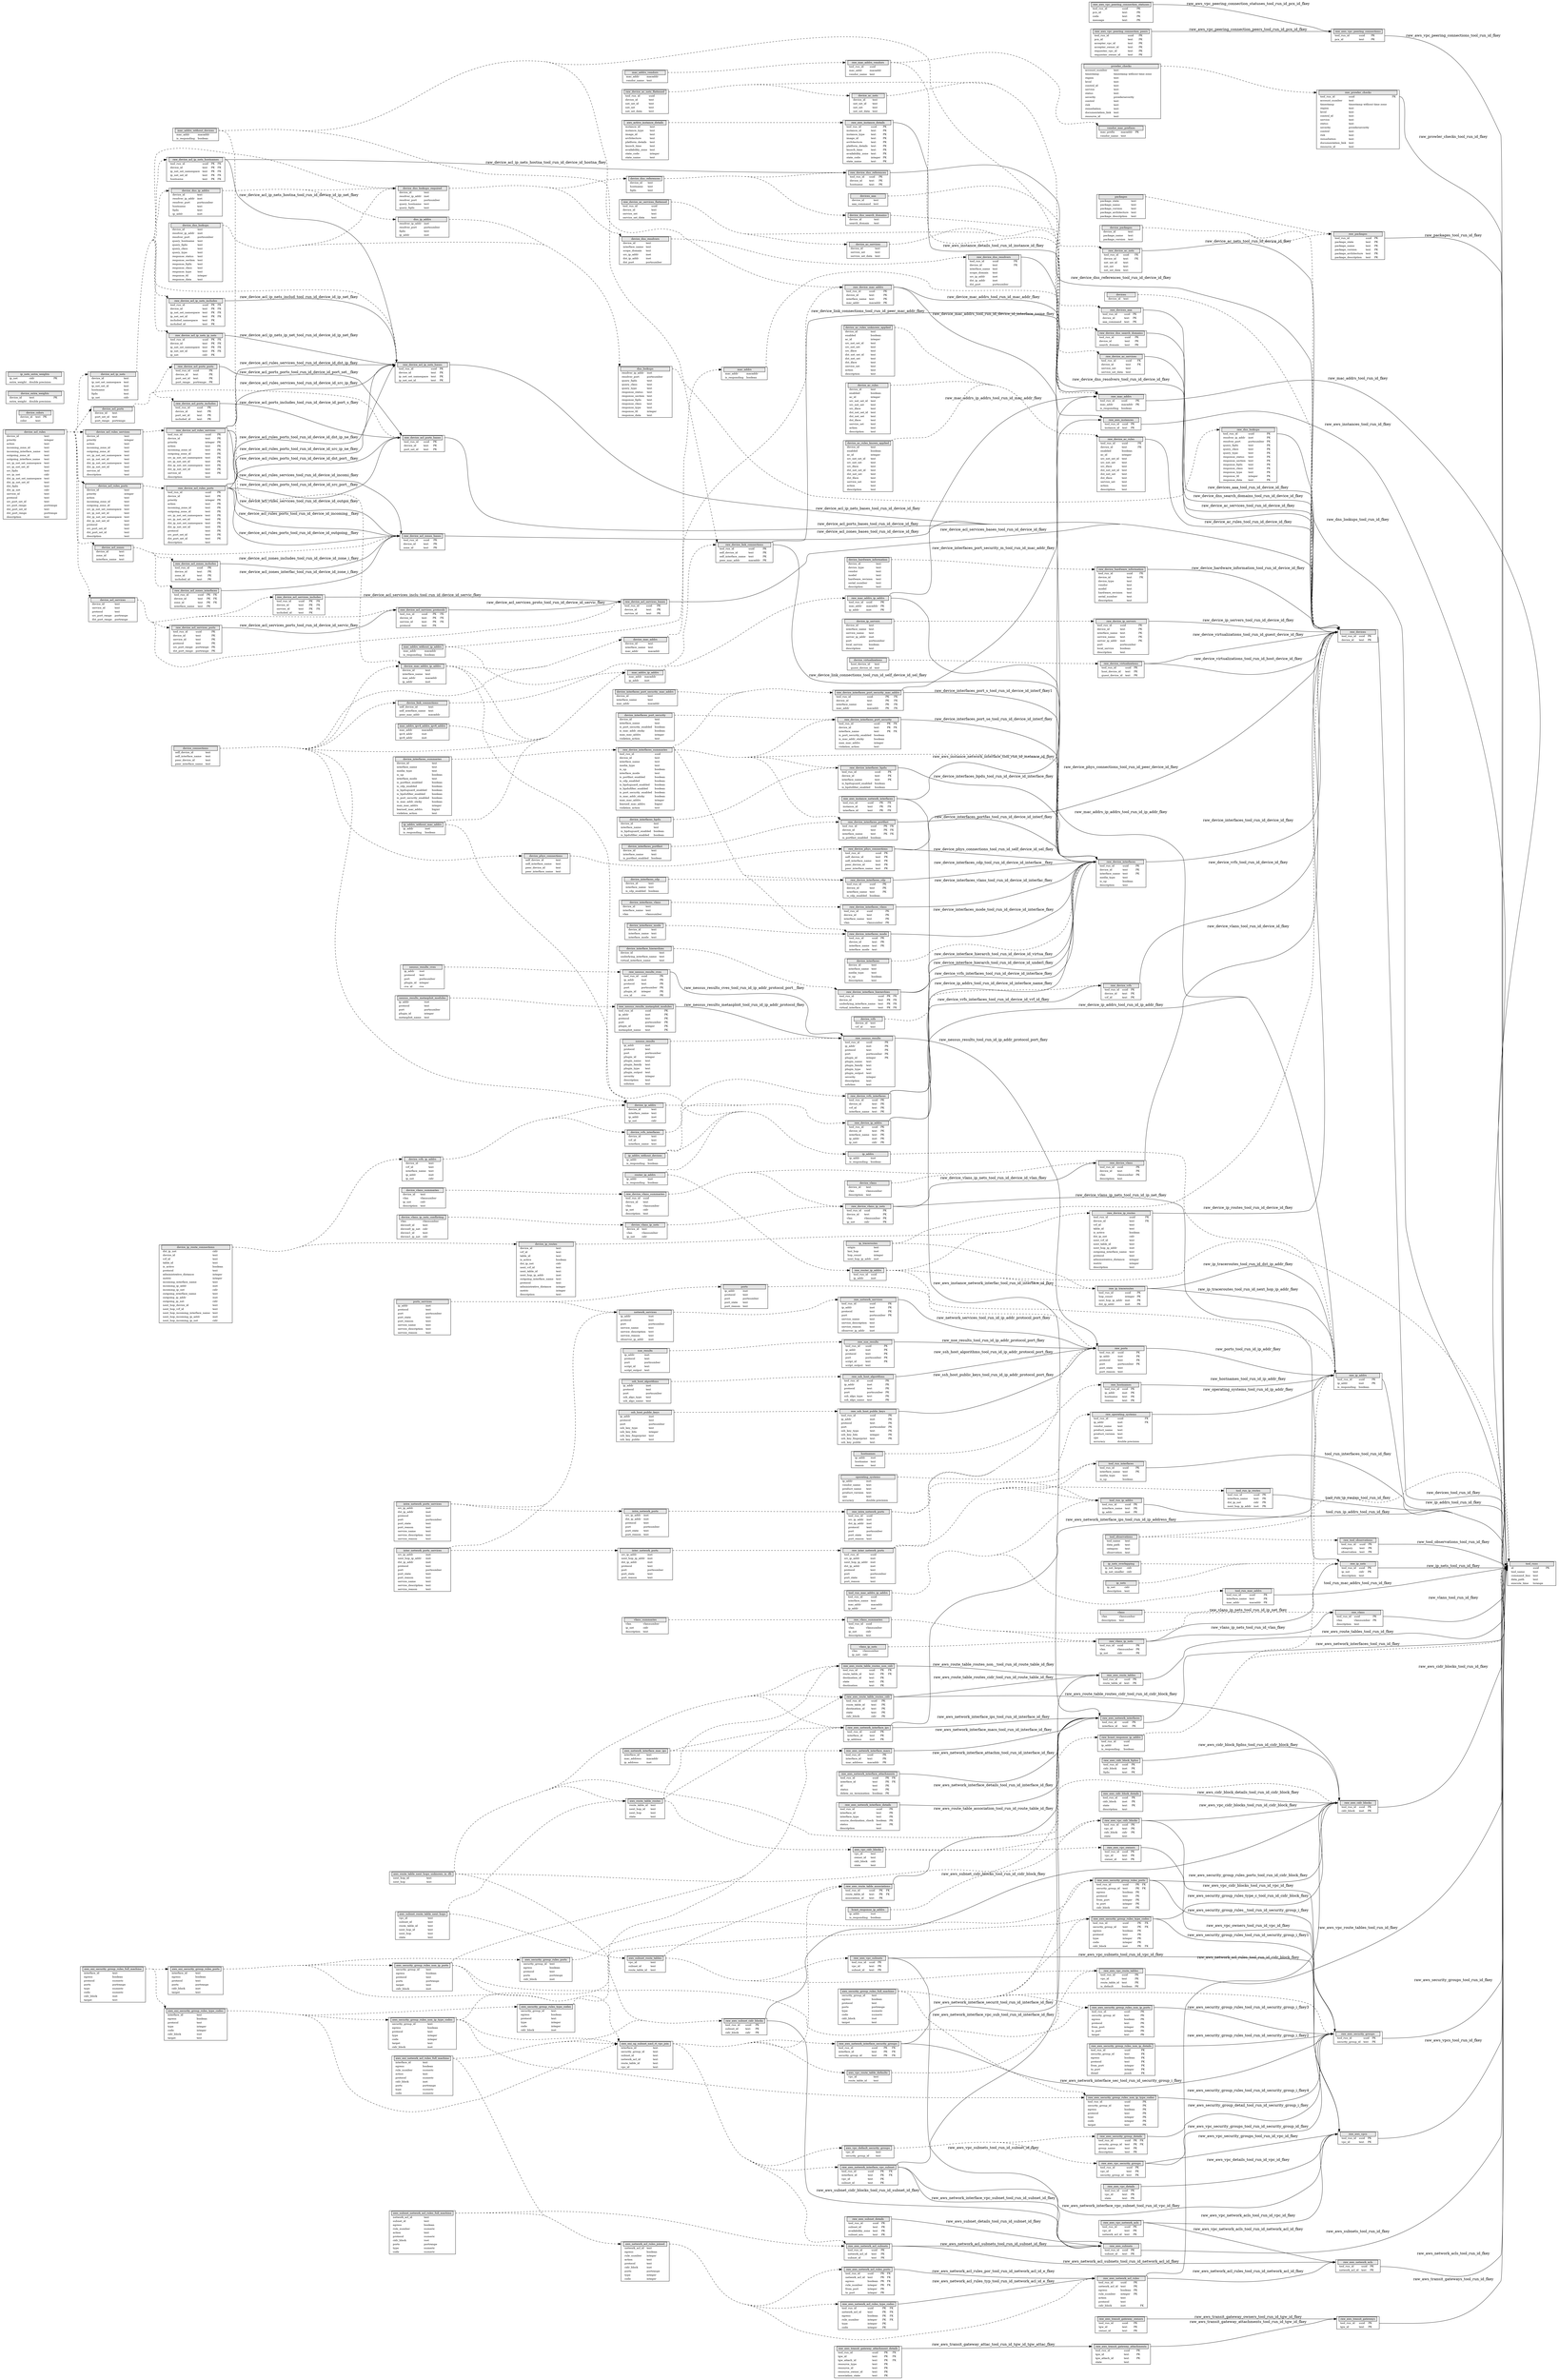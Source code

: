 digraph g {
graph [
rankdir = "LR",
concentrate = true,
ratio = auto
];
node [
fontsize = "10",
shape = record
];
edge [
];

"aws_active_instance_details" [shape = plaintext, label = < <TABLE BORDER="1" CELLBORDER="0" CELLSPACING="0"> <TR ><TD PORT="ltcol0"> </TD> <TD bgcolor="grey90" border="1" COLSPAN="4"> \N </TD> <TD PORT="rtcol0"></TD></TR>  <TR><TD PORT="ltcol1" ></TD><TD align="left" > instance_id </TD><TD align="left" > text </TD><TD align="left" >  </TD><TD align="left" >  </TD><TD align="left" PORT="rtcol1"> </TD></TR> <TR><TD PORT="ltcol2" ></TD><TD align="left" > instance_type </TD><TD align="left" > text </TD><TD align="left" >  </TD><TD align="left" >  </TD><TD align="left" PORT="rtcol2"> </TD></TR> <TR><TD PORT="ltcol3" ></TD><TD align="left" > image_id </TD><TD align="left" > text </TD><TD align="left" >  </TD><TD align="left" >  </TD><TD align="left" PORT="rtcol3"> </TD></TR> <TR><TD PORT="ltcol4" ></TD><TD align="left" > architecture </TD><TD align="left" > text </TD><TD align="left" >  </TD><TD align="left" >  </TD><TD align="left" PORT="rtcol4"> </TD></TR> <TR><TD PORT="ltcol5" ></TD><TD align="left" > platform_details </TD><TD align="left" > text </TD><TD align="left" >  </TD><TD align="left" >  </TD><TD align="left" PORT="rtcol5"> </TD></TR> <TR><TD PORT="ltcol6" ></TD><TD align="left" > launch_time </TD><TD align="left" > text </TD><TD align="left" >  </TD><TD align="left" >  </TD><TD align="left" PORT="rtcol6"> </TD></TR> <TR><TD PORT="ltcol7" ></TD><TD align="left" > availability_zone </TD><TD align="left" > text </TD><TD align="left" >  </TD><TD align="left" >  </TD><TD align="left" PORT="rtcol7"> </TD></TR> <TR><TD PORT="ltcol8" ></TD><TD align="left" > state_code </TD><TD align="left" > integer </TD><TD align="left" >  </TD><TD align="left" >  </TD><TD align="left" PORT="rtcol8"> </TD></TR> <TR><TD PORT="ltcol9" ></TD><TD align="left" > state_name </TD><TD align="left" > text </TD><TD align="left" >  </TD><TD align="left" >  </TD><TD align="left" PORT="rtcol9"> </TD></TR> </TABLE>> ];

"aws_eni_network_acl_rules_full_machine" [shape = plaintext, label = < <TABLE BORDER="1" CELLBORDER="0" CELLSPACING="0"> <TR ><TD PORT="ltcol0"> </TD> <TD bgcolor="grey90" border="1" COLSPAN="4"> \N </TD> <TD PORT="rtcol0"></TD></TR>  <TR><TD PORT="ltcol1" ></TD><TD align="left" > interface_id </TD><TD align="left" > text </TD><TD align="left" >  </TD><TD align="left" >  </TD><TD align="left" PORT="rtcol1"> </TD></TR> <TR><TD PORT="ltcol2" ></TD><TD align="left" > egress </TD><TD align="left" > boolean </TD><TD align="left" >  </TD><TD align="left" >  </TD><TD align="left" PORT="rtcol2"> </TD></TR> <TR><TD PORT="ltcol3" ></TD><TD align="left" > rule_number </TD><TD align="left" > numeric </TD><TD align="left" >  </TD><TD align="left" >  </TD><TD align="left" PORT="rtcol3"> </TD></TR> <TR><TD PORT="ltcol4" ></TD><TD align="left" > action </TD><TD align="left" > text </TD><TD align="left" >  </TD><TD align="left" >  </TD><TD align="left" PORT="rtcol4"> </TD></TR> <TR><TD PORT="ltcol5" ></TD><TD align="left" > protocol </TD><TD align="left" > numeric </TD><TD align="left" >  </TD><TD align="left" >  </TD><TD align="left" PORT="rtcol5"> </TD></TR> <TR><TD PORT="ltcol6" ></TD><TD align="left" > cidr_block </TD><TD align="left" > inet </TD><TD align="left" >  </TD><TD align="left" >  </TD><TD align="left" PORT="rtcol6"> </TD></TR> <TR><TD PORT="ltcol7" ></TD><TD align="left" > ports </TD><TD align="left" > portrange </TD><TD align="left" >  </TD><TD align="left" >  </TD><TD align="left" PORT="rtcol7"> </TD></TR> <TR><TD PORT="ltcol8" ></TD><TD align="left" > type </TD><TD align="left" > numeric </TD><TD align="left" >  </TD><TD align="left" >  </TD><TD align="left" PORT="rtcol8"> </TD></TR> <TR><TD PORT="ltcol9" ></TD><TD align="left" > code </TD><TD align="left" > numeric </TD><TD align="left" >  </TD><TD align="left" >  </TD><TD align="left" PORT="rtcol9"> </TD></TR> </TABLE>> ];

"aws_eni_security_group_rules_full_machine" [shape = plaintext, label = < <TABLE BORDER="1" CELLBORDER="0" CELLSPACING="0"> <TR ><TD PORT="ltcol0"> </TD> <TD bgcolor="grey90" border="1" COLSPAN="4"> \N </TD> <TD PORT="rtcol0"></TD></TR>  <TR><TD PORT="ltcol1" ></TD><TD align="left" > interface_id </TD><TD align="left" > text </TD><TD align="left" >  </TD><TD align="left" >  </TD><TD align="left" PORT="rtcol1"> </TD></TR> <TR><TD PORT="ltcol2" ></TD><TD align="left" > egress </TD><TD align="left" > boolean </TD><TD align="left" >  </TD><TD align="left" >  </TD><TD align="left" PORT="rtcol2"> </TD></TR> <TR><TD PORT="ltcol3" ></TD><TD align="left" > protocol </TD><TD align="left" > numeric </TD><TD align="left" >  </TD><TD align="left" >  </TD><TD align="left" PORT="rtcol3"> </TD></TR> <TR><TD PORT="ltcol4" ></TD><TD align="left" > ports </TD><TD align="left" > portrange </TD><TD align="left" >  </TD><TD align="left" >  </TD><TD align="left" PORT="rtcol4"> </TD></TR> <TR><TD PORT="ltcol5" ></TD><TD align="left" > type </TD><TD align="left" > numeric </TD><TD align="left" >  </TD><TD align="left" >  </TD><TD align="left" PORT="rtcol5"> </TD></TR> <TR><TD PORT="ltcol6" ></TD><TD align="left" > code </TD><TD align="left" > numeric </TD><TD align="left" >  </TD><TD align="left" >  </TD><TD align="left" PORT="rtcol6"> </TD></TR> <TR><TD PORT="ltcol7" ></TD><TD align="left" > cidr_block </TD><TD align="left" > inet </TD><TD align="left" >  </TD><TD align="left" >  </TD><TD align="left" PORT="rtcol7"> </TD></TR> <TR><TD PORT="ltcol8" ></TD><TD align="left" > target </TD><TD align="left" > text </TD><TD align="left" >  </TD><TD align="left" >  </TD><TD align="left" PORT="rtcol8"> </TD></TR> </TABLE>> ];

"aws_eni_security_group_rules_ports" [shape = plaintext, label = < <TABLE BORDER="1" CELLBORDER="0" CELLSPACING="0"> <TR ><TD PORT="ltcol0"> </TD> <TD bgcolor="grey90" border="1" COLSPAN="4"> \N </TD> <TD PORT="rtcol0"></TD></TR>  <TR><TD PORT="ltcol1" ></TD><TD align="left" > interface_id </TD><TD align="left" > text </TD><TD align="left" >  </TD><TD align="left" >  </TD><TD align="left" PORT="rtcol1"> </TD></TR> <TR><TD PORT="ltcol2" ></TD><TD align="left" > egress </TD><TD align="left" > boolean </TD><TD align="left" >  </TD><TD align="left" >  </TD><TD align="left" PORT="rtcol2"> </TD></TR> <TR><TD PORT="ltcol3" ></TD><TD align="left" > protocol </TD><TD align="left" > text </TD><TD align="left" >  </TD><TD align="left" >  </TD><TD align="left" PORT="rtcol3"> </TD></TR> <TR><TD PORT="ltcol4" ></TD><TD align="left" > ports </TD><TD align="left" > portrange </TD><TD align="left" >  </TD><TD align="left" >  </TD><TD align="left" PORT="rtcol4"> </TD></TR> <TR><TD PORT="ltcol5" ></TD><TD align="left" > cidr_block </TD><TD align="left" > inet </TD><TD align="left" >  </TD><TD align="left" >  </TD><TD align="left" PORT="rtcol5"> </TD></TR> <TR><TD PORT="ltcol6" ></TD><TD align="left" > target </TD><TD align="left" > text </TD><TD align="left" >  </TD><TD align="left" >  </TD><TD align="left" PORT="rtcol6"> </TD></TR> </TABLE>> ];

"aws_eni_security_group_rules_type_codes" [shape = plaintext, label = < <TABLE BORDER="1" CELLBORDER="0" CELLSPACING="0"> <TR ><TD PORT="ltcol0"> </TD> <TD bgcolor="grey90" border="1" COLSPAN="4"> \N </TD> <TD PORT="rtcol0"></TD></TR>  <TR><TD PORT="ltcol1" ></TD><TD align="left" > interface_id </TD><TD align="left" > text </TD><TD align="left" >  </TD><TD align="left" >  </TD><TD align="left" PORT="rtcol1"> </TD></TR> <TR><TD PORT="ltcol2" ></TD><TD align="left" > egress </TD><TD align="left" > boolean </TD><TD align="left" >  </TD><TD align="left" >  </TD><TD align="left" PORT="rtcol2"> </TD></TR> <TR><TD PORT="ltcol3" ></TD><TD align="left" > protocol </TD><TD align="left" > text </TD><TD align="left" >  </TD><TD align="left" >  </TD><TD align="left" PORT="rtcol3"> </TD></TR> <TR><TD PORT="ltcol4" ></TD><TD align="left" > type </TD><TD align="left" > integer </TD><TD align="left" >  </TD><TD align="left" >  </TD><TD align="left" PORT="rtcol4"> </TD></TR> <TR><TD PORT="ltcol5" ></TD><TD align="left" > code </TD><TD align="left" > integer </TD><TD align="left" >  </TD><TD align="left" >  </TD><TD align="left" PORT="rtcol5"> </TD></TR> <TR><TD PORT="ltcol6" ></TD><TD align="left" > cidr_block </TD><TD align="left" > inet </TD><TD align="left" >  </TD><TD align="left" >  </TD><TD align="left" PORT="rtcol6"> </TD></TR> <TR><TD PORT="ltcol7" ></TD><TD align="left" > target </TD><TD align="left" > text </TD><TD align="left" >  </TD><TD align="left" >  </TD><TD align="left" PORT="rtcol7"> </TD></TR> </TABLE>> ];

"aws_eni_sg_subnet_nacl_rt_vpc_join" [shape = plaintext, label = < <TABLE BORDER="1" CELLBORDER="0" CELLSPACING="0"> <TR ><TD PORT="ltcol0"> </TD> <TD bgcolor="grey90" border="1" COLSPAN="4"> \N </TD> <TD PORT="rtcol0"></TD></TR>  <TR><TD PORT="ltcol1" ></TD><TD align="left" > interface_id </TD><TD align="left" > text </TD><TD align="left" >  </TD><TD align="left" >  </TD><TD align="left" PORT="rtcol1"> </TD></TR> <TR><TD PORT="ltcol2" ></TD><TD align="left" > security_group_id </TD><TD align="left" > text </TD><TD align="left" >  </TD><TD align="left" >  </TD><TD align="left" PORT="rtcol2"> </TD></TR> <TR><TD PORT="ltcol3" ></TD><TD align="left" > subnet_id </TD><TD align="left" > text </TD><TD align="left" >  </TD><TD align="left" >  </TD><TD align="left" PORT="rtcol3"> </TD></TR> <TR><TD PORT="ltcol4" ></TD><TD align="left" > network_acl_id </TD><TD align="left" > text </TD><TD align="left" >  </TD><TD align="left" >  </TD><TD align="left" PORT="rtcol4"> </TD></TR> <TR><TD PORT="ltcol5" ></TD><TD align="left" > route_table_id </TD><TD align="left" > text </TD><TD align="left" >  </TD><TD align="left" >  </TD><TD align="left" PORT="rtcol5"> </TD></TR> <TR><TD PORT="ltcol6" ></TD><TD align="left" > vpc_id </TD><TD align="left" > text </TD><TD align="left" >  </TD><TD align="left" >  </TD><TD align="left" PORT="rtcol6"> </TD></TR> </TABLE>> ];

"aws_network_acl_rules_joined" [shape = plaintext, label = < <TABLE BORDER="1" CELLBORDER="0" CELLSPACING="0"> <TR ><TD PORT="ltcol0"> </TD> <TD bgcolor="grey90" border="1" COLSPAN="4"> \N </TD> <TD PORT="rtcol0"></TD></TR>  <TR><TD PORT="ltcol1" ></TD><TD align="left" > network_acl_id </TD><TD align="left" > text </TD><TD align="left" >  </TD><TD align="left" >  </TD><TD align="left" PORT="rtcol1"> </TD></TR> <TR><TD PORT="ltcol2" ></TD><TD align="left" > egress </TD><TD align="left" > boolean </TD><TD align="left" >  </TD><TD align="left" >  </TD><TD align="left" PORT="rtcol2"> </TD></TR> <TR><TD PORT="ltcol3" ></TD><TD align="left" > rule_number </TD><TD align="left" > integer </TD><TD align="left" >  </TD><TD align="left" >  </TD><TD align="left" PORT="rtcol3"> </TD></TR> <TR><TD PORT="ltcol4" ></TD><TD align="left" > action </TD><TD align="left" > text </TD><TD align="left" >  </TD><TD align="left" >  </TD><TD align="left" PORT="rtcol4"> </TD></TR> <TR><TD PORT="ltcol5" ></TD><TD align="left" > protocol </TD><TD align="left" > text </TD><TD align="left" >  </TD><TD align="left" >  </TD><TD align="left" PORT="rtcol5"> </TD></TR> <TR><TD PORT="ltcol6" ></TD><TD align="left" > cidr_block </TD><TD align="left" > inet </TD><TD align="left" >  </TD><TD align="left" >  </TD><TD align="left" PORT="rtcol6"> </TD></TR> <TR><TD PORT="ltcol7" ></TD><TD align="left" > ports </TD><TD align="left" > portrange </TD><TD align="left" >  </TD><TD align="left" >  </TD><TD align="left" PORT="rtcol7"> </TD></TR> <TR><TD PORT="ltcol8" ></TD><TD align="left" > type </TD><TD align="left" > integer </TD><TD align="left" >  </TD><TD align="left" >  </TD><TD align="left" PORT="rtcol8"> </TD></TR> <TR><TD PORT="ltcol9" ></TD><TD align="left" > code </TD><TD align="left" > integer </TD><TD align="left" >  </TD><TD align="left" >  </TD><TD align="left" PORT="rtcol9"> </TD></TR> </TABLE>> ];

"aws_network_interface_mac_ips" [shape = plaintext, label = < <TABLE BORDER="1" CELLBORDER="0" CELLSPACING="0"> <TR ><TD PORT="ltcol0"> </TD> <TD bgcolor="grey90" border="1" COLSPAN="4"> \N </TD> <TD PORT="rtcol0"></TD></TR>  <TR><TD PORT="ltcol1" ></TD><TD align="left" > interface_id </TD><TD align="left" > text </TD><TD align="left" >  </TD><TD align="left" >  </TD><TD align="left" PORT="rtcol1"> </TD></TR> <TR><TD PORT="ltcol2" ></TD><TD align="left" > mac_address </TD><TD align="left" > macaddr </TD><TD align="left" >  </TD><TD align="left" >  </TD><TD align="left" PORT="rtcol2"> </TD></TR> <TR><TD PORT="ltcol3" ></TD><TD align="left" > ip_address </TD><TD align="left" > inet </TD><TD align="left" >  </TD><TD align="left" >  </TD><TD align="left" PORT="rtcol3"> </TD></TR> </TABLE>> ];

"aws_route_table_next_hops_unknown_in_db" [shape = plaintext, label = < <TABLE BORDER="1" CELLBORDER="0" CELLSPACING="0"> <TR ><TD PORT="ltcol0"> </TD> <TD bgcolor="grey90" border="1" COLSPAN="4"> \N </TD> <TD PORT="rtcol0"></TD></TR>  <TR><TD PORT="ltcol1" ></TD><TD align="left" > next_hop_id </TD><TD align="left" > text </TD><TD align="left" >  </TD><TD align="left" >  </TD><TD align="left" PORT="rtcol1"> </TD></TR> <TR><TD PORT="ltcol2" ></TD><TD align="left" > next_hop </TD><TD align="left" > text </TD><TD align="left" >  </TD><TD align="left" >  </TD><TD align="left" PORT="rtcol2"> </TD></TR> </TABLE>> ];

"aws_route_table_routes" [shape = plaintext, label = < <TABLE BORDER="1" CELLBORDER="0" CELLSPACING="0"> <TR ><TD PORT="ltcol0"> </TD> <TD bgcolor="grey90" border="1" COLSPAN="4"> \N </TD> <TD PORT="rtcol0"></TD></TR>  <TR><TD PORT="ltcol1" ></TD><TD align="left" > route_table_id </TD><TD align="left" > text </TD><TD align="left" >  </TD><TD align="left" >  </TD><TD align="left" PORT="rtcol1"> </TD></TR> <TR><TD PORT="ltcol2" ></TD><TD align="left" > next_hop_id </TD><TD align="left" > text </TD><TD align="left" >  </TD><TD align="left" >  </TD><TD align="left" PORT="rtcol2"> </TD></TR> <TR><TD PORT="ltcol3" ></TD><TD align="left" > next_hop </TD><TD align="left" > text </TD><TD align="left" >  </TD><TD align="left" >  </TD><TD align="left" PORT="rtcol3"> </TD></TR> <TR><TD PORT="ltcol4" ></TD><TD align="left" > state </TD><TD align="left" > text </TD><TD align="left" >  </TD><TD align="left" >  </TD><TD align="left" PORT="rtcol4"> </TD></TR> </TABLE>> ];

"aws_security_group_rules_full_machine" [shape = plaintext, label = < <TABLE BORDER="1" CELLBORDER="0" CELLSPACING="0"> <TR ><TD PORT="ltcol0"> </TD> <TD bgcolor="grey90" border="1" COLSPAN="4"> \N </TD> <TD PORT="rtcol0"></TD></TR>  <TR><TD PORT="ltcol1" ></TD><TD align="left" > security_group_id </TD><TD align="left" > text </TD><TD align="left" >  </TD><TD align="left" >  </TD><TD align="left" PORT="rtcol1"> </TD></TR> <TR><TD PORT="ltcol2" ></TD><TD align="left" > egress </TD><TD align="left" > boolean </TD><TD align="left" >  </TD><TD align="left" >  </TD><TD align="left" PORT="rtcol2"> </TD></TR> <TR><TD PORT="ltcol3" ></TD><TD align="left" > protocol </TD><TD align="left" > text </TD><TD align="left" >  </TD><TD align="left" >  </TD><TD align="left" PORT="rtcol3"> </TD></TR> <TR><TD PORT="ltcol4" ></TD><TD align="left" > ports </TD><TD align="left" > portrange </TD><TD align="left" >  </TD><TD align="left" >  </TD><TD align="left" PORT="rtcol4"> </TD></TR> <TR><TD PORT="ltcol5" ></TD><TD align="left" > type </TD><TD align="left" > numeric </TD><TD align="left" >  </TD><TD align="left" >  </TD><TD align="left" PORT="rtcol5"> </TD></TR> <TR><TD PORT="ltcol6" ></TD><TD align="left" > code </TD><TD align="left" > numeric </TD><TD align="left" >  </TD><TD align="left" >  </TD><TD align="left" PORT="rtcol6"> </TD></TR> <TR><TD PORT="ltcol7" ></TD><TD align="left" > cidr_block </TD><TD align="left" > inet </TD><TD align="left" >  </TD><TD align="left" >  </TD><TD align="left" PORT="rtcol7"> </TD></TR> <TR><TD PORT="ltcol8" ></TD><TD align="left" > target </TD><TD align="left" > text </TD><TD align="left" >  </TD><TD align="left" >  </TD><TD align="left" PORT="rtcol8"> </TD></TR> </TABLE>> ];

"aws_security_group_rules_non_ip_ports" [shape = plaintext, label = < <TABLE BORDER="1" CELLBORDER="0" CELLSPACING="0"> <TR ><TD PORT="ltcol0"> </TD> <TD bgcolor="grey90" border="1" COLSPAN="4"> \N </TD> <TD PORT="rtcol0"></TD></TR>  <TR><TD PORT="ltcol1" ></TD><TD align="left" > security_group_id </TD><TD align="left" > text </TD><TD align="left" >  </TD><TD align="left" >  </TD><TD align="left" PORT="rtcol1"> </TD></TR> <TR><TD PORT="ltcol2" ></TD><TD align="left" > egress </TD><TD align="left" > boolean </TD><TD align="left" >  </TD><TD align="left" >  </TD><TD align="left" PORT="rtcol2"> </TD></TR> <TR><TD PORT="ltcol3" ></TD><TD align="left" > protocol </TD><TD align="left" > text </TD><TD align="left" >  </TD><TD align="left" >  </TD><TD align="left" PORT="rtcol3"> </TD></TR> <TR><TD PORT="ltcol4" ></TD><TD align="left" > ports </TD><TD align="left" > portrange </TD><TD align="left" >  </TD><TD align="left" >  </TD><TD align="left" PORT="rtcol4"> </TD></TR> <TR><TD PORT="ltcol5" ></TD><TD align="left" > target </TD><TD align="left" > text </TD><TD align="left" >  </TD><TD align="left" >  </TD><TD align="left" PORT="rtcol5"> </TD></TR> <TR><TD PORT="ltcol6" ></TD><TD align="left" > cidr_block </TD><TD align="left" > inet </TD><TD align="left" >  </TD><TD align="left" >  </TD><TD align="left" PORT="rtcol6"> </TD></TR> </TABLE>> ];

"aws_security_group_rules_non_ip_type_codes" [shape = plaintext, label = < <TABLE BORDER="1" CELLBORDER="0" CELLSPACING="0"> <TR ><TD PORT="ltcol0"> </TD> <TD bgcolor="grey90" border="1" COLSPAN="4"> \N </TD> <TD PORT="rtcol0"></TD></TR>  <TR><TD PORT="ltcol1" ></TD><TD align="left" > security_group_id </TD><TD align="left" > text </TD><TD align="left" >  </TD><TD align="left" >  </TD><TD align="left" PORT="rtcol1"> </TD></TR> <TR><TD PORT="ltcol2" ></TD><TD align="left" > egress </TD><TD align="left" > boolean </TD><TD align="left" >  </TD><TD align="left" >  </TD><TD align="left" PORT="rtcol2"> </TD></TR> <TR><TD PORT="ltcol3" ></TD><TD align="left" > protocol </TD><TD align="left" > text </TD><TD align="left" >  </TD><TD align="left" >  </TD><TD align="left" PORT="rtcol3"> </TD></TR> <TR><TD PORT="ltcol4" ></TD><TD align="left" > type </TD><TD align="left" > integer </TD><TD align="left" >  </TD><TD align="left" >  </TD><TD align="left" PORT="rtcol4"> </TD></TR> <TR><TD PORT="ltcol5" ></TD><TD align="left" > code </TD><TD align="left" > integer </TD><TD align="left" >  </TD><TD align="left" >  </TD><TD align="left" PORT="rtcol5"> </TD></TR> <TR><TD PORT="ltcol6" ></TD><TD align="left" > target </TD><TD align="left" > text </TD><TD align="left" >  </TD><TD align="left" >  </TD><TD align="left" PORT="rtcol6"> </TD></TR> <TR><TD PORT="ltcol7" ></TD><TD align="left" > cidr_block </TD><TD align="left" > inet </TD><TD align="left" >  </TD><TD align="left" >  </TD><TD align="left" PORT="rtcol7"> </TD></TR> </TABLE>> ];

"aws_security_group_rules_ports" [shape = plaintext, label = < <TABLE BORDER="1" CELLBORDER="0" CELLSPACING="0"> <TR ><TD PORT="ltcol0"> </TD> <TD bgcolor="grey90" border="1" COLSPAN="4"> \N </TD> <TD PORT="rtcol0"></TD></TR>  <TR><TD PORT="ltcol1" ></TD><TD align="left" > security_group_id </TD><TD align="left" > text </TD><TD align="left" >  </TD><TD align="left" >  </TD><TD align="left" PORT="rtcol1"> </TD></TR> <TR><TD PORT="ltcol2" ></TD><TD align="left" > egress </TD><TD align="left" > boolean </TD><TD align="left" >  </TD><TD align="left" >  </TD><TD align="left" PORT="rtcol2"> </TD></TR> <TR><TD PORT="ltcol3" ></TD><TD align="left" > protocol </TD><TD align="left" > text </TD><TD align="left" >  </TD><TD align="left" >  </TD><TD align="left" PORT="rtcol3"> </TD></TR> <TR><TD PORT="ltcol4" ></TD><TD align="left" > ports </TD><TD align="left" > portrange </TD><TD align="left" >  </TD><TD align="left" >  </TD><TD align="left" PORT="rtcol4"> </TD></TR> <TR><TD PORT="ltcol5" ></TD><TD align="left" > cidr_block </TD><TD align="left" > inet </TD><TD align="left" >  </TD><TD align="left" >  </TD><TD align="left" PORT="rtcol5"> </TD></TR> </TABLE>> ];

"aws_security_group_rules_type_codes" [shape = plaintext, label = < <TABLE BORDER="1" CELLBORDER="0" CELLSPACING="0"> <TR ><TD PORT="ltcol0"> </TD> <TD bgcolor="grey90" border="1" COLSPAN="4"> \N </TD> <TD PORT="rtcol0"></TD></TR>  <TR><TD PORT="ltcol1" ></TD><TD align="left" > security_group_id </TD><TD align="left" > text </TD><TD align="left" >  </TD><TD align="left" >  </TD><TD align="left" PORT="rtcol1"> </TD></TR> <TR><TD PORT="ltcol2" ></TD><TD align="left" > egress </TD><TD align="left" > boolean </TD><TD align="left" >  </TD><TD align="left" >  </TD><TD align="left" PORT="rtcol2"> </TD></TR> <TR><TD PORT="ltcol3" ></TD><TD align="left" > protocol </TD><TD align="left" > text </TD><TD align="left" >  </TD><TD align="left" >  </TD><TD align="left" PORT="rtcol3"> </TD></TR> <TR><TD PORT="ltcol4" ></TD><TD align="left" > type </TD><TD align="left" > integer </TD><TD align="left" >  </TD><TD align="left" >  </TD><TD align="left" PORT="rtcol4"> </TD></TR> <TR><TD PORT="ltcol5" ></TD><TD align="left" > code </TD><TD align="left" > integer </TD><TD align="left" >  </TD><TD align="left" >  </TD><TD align="left" PORT="rtcol5"> </TD></TR> <TR><TD PORT="ltcol6" ></TD><TD align="left" > cidr_block </TD><TD align="left" > inet </TD><TD align="left" >  </TD><TD align="left" >  </TD><TD align="left" PORT="rtcol6"> </TD></TR> </TABLE>> ];

"aws_subnet_network_acl_rules_full_machine" [shape = plaintext, label = < <TABLE BORDER="1" CELLBORDER="0" CELLSPACING="0"> <TR ><TD PORT="ltcol0"> </TD> <TD bgcolor="grey90" border="1" COLSPAN="4"> \N </TD> <TD PORT="rtcol0"></TD></TR>  <TR><TD PORT="ltcol1" ></TD><TD align="left" > network_acl_id </TD><TD align="left" > text </TD><TD align="left" >  </TD><TD align="left" >  </TD><TD align="left" PORT="rtcol1"> </TD></TR> <TR><TD PORT="ltcol2" ></TD><TD align="left" > subnet_id </TD><TD align="left" > text </TD><TD align="left" >  </TD><TD align="left" >  </TD><TD align="left" PORT="rtcol2"> </TD></TR> <TR><TD PORT="ltcol3" ></TD><TD align="left" > egress </TD><TD align="left" > boolean </TD><TD align="left" >  </TD><TD align="left" >  </TD><TD align="left" PORT="rtcol3"> </TD></TR> <TR><TD PORT="ltcol4" ></TD><TD align="left" > rule_number </TD><TD align="left" > numeric </TD><TD align="left" >  </TD><TD align="left" >  </TD><TD align="left" PORT="rtcol4"> </TD></TR> <TR><TD PORT="ltcol5" ></TD><TD align="left" > action </TD><TD align="left" > text </TD><TD align="left" >  </TD><TD align="left" >  </TD><TD align="left" PORT="rtcol5"> </TD></TR> <TR><TD PORT="ltcol6" ></TD><TD align="left" > protocol </TD><TD align="left" > numeric </TD><TD align="left" >  </TD><TD align="left" >  </TD><TD align="left" PORT="rtcol6"> </TD></TR> <TR><TD PORT="ltcol7" ></TD><TD align="left" > cidr_block </TD><TD align="left" > inet </TD><TD align="left" >  </TD><TD align="left" >  </TD><TD align="left" PORT="rtcol7"> </TD></TR> <TR><TD PORT="ltcol8" ></TD><TD align="left" > ports </TD><TD align="left" > portrange </TD><TD align="left" >  </TD><TD align="left" >  </TD><TD align="left" PORT="rtcol8"> </TD></TR> <TR><TD PORT="ltcol9" ></TD><TD align="left" > type </TD><TD align="left" > numeric </TD><TD align="left" >  </TD><TD align="left" >  </TD><TD align="left" PORT="rtcol9"> </TD></TR> <TR><TD PORT="ltcol10" ></TD><TD align="left" > code </TD><TD align="left" > numeric </TD><TD align="left" >  </TD><TD align="left" >  </TD><TD align="left" PORT="rtcol10"> </TD></TR> </TABLE>> ];

"aws_subnet_route_table_next_hops" [shape = plaintext, label = < <TABLE BORDER="1" CELLBORDER="0" CELLSPACING="0"> <TR ><TD PORT="ltcol0"> </TD> <TD bgcolor="grey90" border="1" COLSPAN="4"> \N </TD> <TD PORT="rtcol0"></TD></TR>  <TR><TD PORT="ltcol1" ></TD><TD align="left" > vpc_id </TD><TD align="left" > text </TD><TD align="left" >  </TD><TD align="left" >  </TD><TD align="left" PORT="rtcol1"> </TD></TR> <TR><TD PORT="ltcol2" ></TD><TD align="left" > subnet_id </TD><TD align="left" > text </TD><TD align="left" >  </TD><TD align="left" >  </TD><TD align="left" PORT="rtcol2"> </TD></TR> <TR><TD PORT="ltcol3" ></TD><TD align="left" > route_table_id </TD><TD align="left" > text </TD><TD align="left" >  </TD><TD align="left" >  </TD><TD align="left" PORT="rtcol3"> </TD></TR> <TR><TD PORT="ltcol4" ></TD><TD align="left" > next_hop_id </TD><TD align="left" > text </TD><TD align="left" >  </TD><TD align="left" >  </TD><TD align="left" PORT="rtcol4"> </TD></TR> <TR><TD PORT="ltcol5" ></TD><TD align="left" > next_hop </TD><TD align="left" > text </TD><TD align="left" >  </TD><TD align="left" >  </TD><TD align="left" PORT="rtcol5"> </TD></TR> <TR><TD PORT="ltcol6" ></TD><TD align="left" > state </TD><TD align="left" > text </TD><TD align="left" >  </TD><TD align="left" >  </TD><TD align="left" PORT="rtcol6"> </TD></TR> </TABLE>> ];

"aws_subnet_route_tables" [shape = plaintext, label = < <TABLE BORDER="1" CELLBORDER="0" CELLSPACING="0"> <TR ><TD PORT="ltcol0"> </TD> <TD bgcolor="grey90" border="1" COLSPAN="4"> \N </TD> <TD PORT="rtcol0"></TD></TR>  <TR><TD PORT="ltcol1" ></TD><TD align="left" > vpc_id </TD><TD align="left" > text </TD><TD align="left" >  </TD><TD align="left" >  </TD><TD align="left" PORT="rtcol1"> </TD></TR> <TR><TD PORT="ltcol2" ></TD><TD align="left" > subnet_id </TD><TD align="left" > text </TD><TD align="left" >  </TD><TD align="left" >  </TD><TD align="left" PORT="rtcol2"> </TD></TR> <TR><TD PORT="ltcol3" ></TD><TD align="left" > route_table_id </TD><TD align="left" > text </TD><TD align="left" >  </TD><TD align="left" >  </TD><TD align="left" PORT="rtcol3"> </TD></TR> </TABLE>> ];

"aws_vpc_cidr_blocks" [shape = plaintext, label = < <TABLE BORDER="1" CELLBORDER="0" CELLSPACING="0"> <TR ><TD PORT="ltcol0"> </TD> <TD bgcolor="grey90" border="1" COLSPAN="4"> \N </TD> <TD PORT="rtcol0"></TD></TR>  <TR><TD PORT="ltcol1" ></TD><TD align="left" > vpc_id </TD><TD align="left" > text </TD><TD align="left" >  </TD><TD align="left" >  </TD><TD align="left" PORT="rtcol1"> </TD></TR> <TR><TD PORT="ltcol2" ></TD><TD align="left" > owner_id </TD><TD align="left" > text </TD><TD align="left" >  </TD><TD align="left" >  </TD><TD align="left" PORT="rtcol2"> </TD></TR> <TR><TD PORT="ltcol3" ></TD><TD align="left" > cidr_block </TD><TD align="left" > cidr </TD><TD align="left" >  </TD><TD align="left" >  </TD><TD align="left" PORT="rtcol3"> </TD></TR> <TR><TD PORT="ltcol4" ></TD><TD align="left" > state </TD><TD align="left" > text </TD><TD align="left" >  </TD><TD align="left" >  </TD><TD align="left" PORT="rtcol4"> </TD></TR> </TABLE>> ];

"aws_vpc_default_security_groups" [shape = plaintext, label = < <TABLE BORDER="1" CELLBORDER="0" CELLSPACING="0"> <TR ><TD PORT="ltcol0"> </TD> <TD bgcolor="grey90" border="1" COLSPAN="4"> \N </TD> <TD PORT="rtcol0"></TD></TR>  <TR><TD PORT="ltcol1" ></TD><TD align="left" > vpc_id </TD><TD align="left" > text </TD><TD align="left" >  </TD><TD align="left" >  </TD><TD align="left" PORT="rtcol1"> </TD></TR> <TR><TD PORT="ltcol2" ></TD><TD align="left" > security_group_id </TD><TD align="left" > text </TD><TD align="left" >  </TD><TD align="left" >  </TD><TD align="left" PORT="rtcol2"> </TD></TR> </TABLE>> ];

"aws_vpc_route_table_defaults" [shape = plaintext, label = < <TABLE BORDER="1" CELLBORDER="0" CELLSPACING="0"> <TR ><TD PORT="ltcol0"> </TD> <TD bgcolor="grey90" border="1" COLSPAN="4"> \N </TD> <TD PORT="rtcol0"></TD></TR>  <TR><TD PORT="ltcol1" ></TD><TD align="left" > vpc_id </TD><TD align="left" > text </TD><TD align="left" >  </TD><TD align="left" >  </TD><TD align="left" PORT="rtcol1"> </TD></TR> <TR><TD PORT="ltcol2" ></TD><TD align="left" > route_table_id </TD><TD align="left" > text </TD><TD align="left" >  </TD><TD align="left" >  </TD><TD align="left" PORT="rtcol2"> </TD></TR> </TABLE>> ];

"bcast_response_ip_addrs" [shape = plaintext, label = < <TABLE BORDER="1" CELLBORDER="0" CELLSPACING="0"> <TR ><TD PORT="ltcol0"> </TD> <TD bgcolor="grey90" border="1" COLSPAN="4"> \N </TD> <TD PORT="rtcol0"></TD></TR>  <TR><TD PORT="ltcol1" ></TD><TD align="left" > ip_addr </TD><TD align="left" > inet </TD><TD align="left" >  </TD><TD align="left" >  </TD><TD align="left" PORT="rtcol1"> </TD></TR> <TR><TD PORT="ltcol2" ></TD><TD align="left" > is_responding </TD><TD align="left" > boolean </TD><TD align="left" >  </TD><TD align="left" >  </TD><TD align="left" PORT="rtcol2"> </TD></TR> </TABLE>> ];

"device_ac_nets" [shape = plaintext, label = < <TABLE BORDER="1" CELLBORDER="0" CELLSPACING="0"> <TR ><TD PORT="ltcol0"> </TD> <TD bgcolor="grey90" border="1" COLSPAN="4"> \N </TD> <TD PORT="rtcol0"></TD></TR>  <TR><TD PORT="ltcol1" ></TD><TD align="left" > device_id </TD><TD align="left" > text </TD><TD align="left" >  </TD><TD align="left" >  </TD><TD align="left" PORT="rtcol1"> </TD></TR> <TR><TD PORT="ltcol2" ></TD><TD align="left" > net_set_id </TD><TD align="left" > text </TD><TD align="left" >  </TD><TD align="left" >  </TD><TD align="left" PORT="rtcol2"> </TD></TR> <TR><TD PORT="ltcol3" ></TD><TD align="left" > net_set </TD><TD align="left" > text </TD><TD align="left" >  </TD><TD align="left" >  </TD><TD align="left" PORT="rtcol3"> </TD></TR> <TR><TD PORT="ltcol4" ></TD><TD align="left" > net_set_data </TD><TD align="left" > text </TD><TD align="left" >  </TD><TD align="left" >  </TD><TD align="left" PORT="rtcol4"> </TD></TR> </TABLE>> ];

"device_ac_rules" [shape = plaintext, label = < <TABLE BORDER="1" CELLBORDER="0" CELLSPACING="0"> <TR ><TD PORT="ltcol0"> </TD> <TD bgcolor="grey90" border="1" COLSPAN="4"> \N </TD> <TD PORT="rtcol0"></TD></TR>  <TR><TD PORT="ltcol1" ></TD><TD align="left" > device_id </TD><TD align="left" > text </TD><TD align="left" >  </TD><TD align="left" >  </TD><TD align="left" PORT="rtcol1"> </TD></TR> <TR><TD PORT="ltcol2" ></TD><TD align="left" > enabled </TD><TD align="left" > boolean </TD><TD align="left" >  </TD><TD align="left" >  </TD><TD align="left" PORT="rtcol2"> </TD></TR> <TR><TD PORT="ltcol3" ></TD><TD align="left" > ac_id </TD><TD align="left" > integer </TD><TD align="left" >  </TD><TD align="left" >  </TD><TD align="left" PORT="rtcol3"> </TD></TR> <TR><TD PORT="ltcol4" ></TD><TD align="left" > src_net_set_id </TD><TD align="left" > text </TD><TD align="left" >  </TD><TD align="left" >  </TD><TD align="left" PORT="rtcol4"> </TD></TR> <TR><TD PORT="ltcol5" ></TD><TD align="left" > src_net_set </TD><TD align="left" > text </TD><TD align="left" >  </TD><TD align="left" >  </TD><TD align="left" PORT="rtcol5"> </TD></TR> <TR><TD PORT="ltcol6" ></TD><TD align="left" > src_iface </TD><TD align="left" > text </TD><TD align="left" >  </TD><TD align="left" >  </TD><TD align="left" PORT="rtcol6"> </TD></TR> <TR><TD PORT="ltcol7" ></TD><TD align="left" > dst_net_set_id </TD><TD align="left" > text </TD><TD align="left" >  </TD><TD align="left" >  </TD><TD align="left" PORT="rtcol7"> </TD></TR> <TR><TD PORT="ltcol8" ></TD><TD align="left" > dst_net_set </TD><TD align="left" > text </TD><TD align="left" >  </TD><TD align="left" >  </TD><TD align="left" PORT="rtcol8"> </TD></TR> <TR><TD PORT="ltcol9" ></TD><TD align="left" > dst_iface </TD><TD align="left" > text </TD><TD align="left" >  </TD><TD align="left" >  </TD><TD align="left" PORT="rtcol9"> </TD></TR> <TR><TD PORT="ltcol10" ></TD><TD align="left" > service_set </TD><TD align="left" > text </TD><TD align="left" >  </TD><TD align="left" >  </TD><TD align="left" PORT="rtcol10"> </TD></TR> <TR><TD PORT="ltcol11" ></TD><TD align="left" > action </TD><TD align="left" > text </TD><TD align="left" >  </TD><TD align="left" >  </TD><TD align="left" PORT="rtcol11"> </TD></TR> <TR><TD PORT="ltcol12" ></TD><TD align="left" > description </TD><TD align="left" > text </TD><TD align="left" >  </TD><TD align="left" >  </TD><TD align="left" PORT="rtcol12"> </TD></TR> </TABLE>> ];

"device_ac_rules_known_applied" [shape = plaintext, label = < <TABLE BORDER="1" CELLBORDER="0" CELLSPACING="0"> <TR ><TD PORT="ltcol0"> </TD> <TD bgcolor="grey90" border="1" COLSPAN="4"> \N </TD> <TD PORT="rtcol0"></TD></TR>  <TR><TD PORT="ltcol1" ></TD><TD align="left" > device_id </TD><TD align="left" > text </TD><TD align="left" >  </TD><TD align="left" >  </TD><TD align="left" PORT="rtcol1"> </TD></TR> <TR><TD PORT="ltcol2" ></TD><TD align="left" > enabled </TD><TD align="left" > boolean </TD><TD align="left" >  </TD><TD align="left" >  </TD><TD align="left" PORT="rtcol2"> </TD></TR> <TR><TD PORT="ltcol3" ></TD><TD align="left" > ac_id </TD><TD align="left" > integer </TD><TD align="left" >  </TD><TD align="left" >  </TD><TD align="left" PORT="rtcol3"> </TD></TR> <TR><TD PORT="ltcol4" ></TD><TD align="left" > src_net_set_id </TD><TD align="left" > text </TD><TD align="left" >  </TD><TD align="left" >  </TD><TD align="left" PORT="rtcol4"> </TD></TR> <TR><TD PORT="ltcol5" ></TD><TD align="left" > src_net_set </TD><TD align="left" > text </TD><TD align="left" >  </TD><TD align="left" >  </TD><TD align="left" PORT="rtcol5"> </TD></TR> <TR><TD PORT="ltcol6" ></TD><TD align="left" > src_iface </TD><TD align="left" > text </TD><TD align="left" >  </TD><TD align="left" >  </TD><TD align="left" PORT="rtcol6"> </TD></TR> <TR><TD PORT="ltcol7" ></TD><TD align="left" > dst_net_set_id </TD><TD align="left" > text </TD><TD align="left" >  </TD><TD align="left" >  </TD><TD align="left" PORT="rtcol7"> </TD></TR> <TR><TD PORT="ltcol8" ></TD><TD align="left" > dst_net_set </TD><TD align="left" > text </TD><TD align="left" >  </TD><TD align="left" >  </TD><TD align="left" PORT="rtcol8"> </TD></TR> <TR><TD PORT="ltcol9" ></TD><TD align="left" > dst_iface </TD><TD align="left" > text </TD><TD align="left" >  </TD><TD align="left" >  </TD><TD align="left" PORT="rtcol9"> </TD></TR> <TR><TD PORT="ltcol10" ></TD><TD align="left" > service_set </TD><TD align="left" > text </TD><TD align="left" >  </TD><TD align="left" >  </TD><TD align="left" PORT="rtcol10"> </TD></TR> <TR><TD PORT="ltcol11" ></TD><TD align="left" > action </TD><TD align="left" > text </TD><TD align="left" >  </TD><TD align="left" >  </TD><TD align="left" PORT="rtcol11"> </TD></TR> <TR><TD PORT="ltcol12" ></TD><TD align="left" > description </TD><TD align="left" > text </TD><TD align="left" >  </TD><TD align="left" >  </TD><TD align="left" PORT="rtcol12"> </TD></TR> </TABLE>> ];

"device_ac_rules_unknown_applied" [shape = plaintext, label = < <TABLE BORDER="1" CELLBORDER="0" CELLSPACING="0"> <TR ><TD PORT="ltcol0"> </TD> <TD bgcolor="grey90" border="1" COLSPAN="4"> \N </TD> <TD PORT="rtcol0"></TD></TR>  <TR><TD PORT="ltcol1" ></TD><TD align="left" > device_id </TD><TD align="left" > text </TD><TD align="left" >  </TD><TD align="left" >  </TD><TD align="left" PORT="rtcol1"> </TD></TR> <TR><TD PORT="ltcol2" ></TD><TD align="left" > enabled </TD><TD align="left" > boolean </TD><TD align="left" >  </TD><TD align="left" >  </TD><TD align="left" PORT="rtcol2"> </TD></TR> <TR><TD PORT="ltcol3" ></TD><TD align="left" > ac_id </TD><TD align="left" > integer </TD><TD align="left" >  </TD><TD align="left" >  </TD><TD align="left" PORT="rtcol3"> </TD></TR> <TR><TD PORT="ltcol4" ></TD><TD align="left" > src_net_set_id </TD><TD align="left" > text </TD><TD align="left" >  </TD><TD align="left" >  </TD><TD align="left" PORT="rtcol4"> </TD></TR> <TR><TD PORT="ltcol5" ></TD><TD align="left" > src_net_set </TD><TD align="left" > text </TD><TD align="left" >  </TD><TD align="left" >  </TD><TD align="left" PORT="rtcol5"> </TD></TR> <TR><TD PORT="ltcol6" ></TD><TD align="left" > src_iface </TD><TD align="left" > text </TD><TD align="left" >  </TD><TD align="left" >  </TD><TD align="left" PORT="rtcol6"> </TD></TR> <TR><TD PORT="ltcol7" ></TD><TD align="left" > dst_net_set_id </TD><TD align="left" > text </TD><TD align="left" >  </TD><TD align="left" >  </TD><TD align="left" PORT="rtcol7"> </TD></TR> <TR><TD PORT="ltcol8" ></TD><TD align="left" > dst_net_set </TD><TD align="left" > text </TD><TD align="left" >  </TD><TD align="left" >  </TD><TD align="left" PORT="rtcol8"> </TD></TR> <TR><TD PORT="ltcol9" ></TD><TD align="left" > dst_iface </TD><TD align="left" > text </TD><TD align="left" >  </TD><TD align="left" >  </TD><TD align="left" PORT="rtcol9"> </TD></TR> <TR><TD PORT="ltcol10" ></TD><TD align="left" > service_set </TD><TD align="left" > text </TD><TD align="left" >  </TD><TD align="left" >  </TD><TD align="left" PORT="rtcol10"> </TD></TR> <TR><TD PORT="ltcol11" ></TD><TD align="left" > action </TD><TD align="left" > text </TD><TD align="left" >  </TD><TD align="left" >  </TD><TD align="left" PORT="rtcol11"> </TD></TR> <TR><TD PORT="ltcol12" ></TD><TD align="left" > description </TD><TD align="left" > text </TD><TD align="left" >  </TD><TD align="left" >  </TD><TD align="left" PORT="rtcol12"> </TD></TR> </TABLE>> ];

"device_ac_services" [shape = plaintext, label = < <TABLE BORDER="1" CELLBORDER="0" CELLSPACING="0"> <TR ><TD PORT="ltcol0"> </TD> <TD bgcolor="grey90" border="1" COLSPAN="4"> \N </TD> <TD PORT="rtcol0"></TD></TR>  <TR><TD PORT="ltcol1" ></TD><TD align="left" > device_id </TD><TD align="left" > text </TD><TD align="left" >  </TD><TD align="left" >  </TD><TD align="left" PORT="rtcol1"> </TD></TR> <TR><TD PORT="ltcol2" ></TD><TD align="left" > service_set </TD><TD align="left" > text </TD><TD align="left" >  </TD><TD align="left" >  </TD><TD align="left" PORT="rtcol2"> </TD></TR> <TR><TD PORT="ltcol3" ></TD><TD align="left" > service_set_data </TD><TD align="left" > text </TD><TD align="left" >  </TD><TD align="left" >  </TD><TD align="left" PORT="rtcol3"> </TD></TR> </TABLE>> ];

"device_acl_ip_nets" [shape = plaintext, label = < <TABLE BORDER="1" CELLBORDER="0" CELLSPACING="0"> <TR ><TD PORT="ltcol0"> </TD> <TD bgcolor="grey90" border="1" COLSPAN="4"> \N </TD> <TD PORT="rtcol0"></TD></TR>  <TR><TD PORT="ltcol1" ></TD><TD align="left" > device_id </TD><TD align="left" > text </TD><TD align="left" >  </TD><TD align="left" >  </TD><TD align="left" PORT="rtcol1"> </TD></TR> <TR><TD PORT="ltcol2" ></TD><TD align="left" > ip_net_set_namespace </TD><TD align="left" > text </TD><TD align="left" >  </TD><TD align="left" >  </TD><TD align="left" PORT="rtcol2"> </TD></TR> <TR><TD PORT="ltcol3" ></TD><TD align="left" > ip_net_set_id </TD><TD align="left" > text </TD><TD align="left" >  </TD><TD align="left" >  </TD><TD align="left" PORT="rtcol3"> </TD></TR> <TR><TD PORT="ltcol4" ></TD><TD align="left" > hostname </TD><TD align="left" > text </TD><TD align="left" >  </TD><TD align="left" >  </TD><TD align="left" PORT="rtcol4"> </TD></TR> <TR><TD PORT="ltcol5" ></TD><TD align="left" > fqdn </TD><TD align="left" > text </TD><TD align="left" >  </TD><TD align="left" >  </TD><TD align="left" PORT="rtcol5"> </TD></TR> <TR><TD PORT="ltcol6" ></TD><TD align="left" > ip_net </TD><TD align="left" > cidr </TD><TD align="left" >  </TD><TD align="left" >  </TD><TD align="left" PORT="rtcol6"> </TD></TR> </TABLE>> ];

"device_acl_ports" [shape = plaintext, label = < <TABLE BORDER="1" CELLBORDER="0" CELLSPACING="0"> <TR ><TD PORT="ltcol0"> </TD> <TD bgcolor="grey90" border="1" COLSPAN="4"> \N </TD> <TD PORT="rtcol0"></TD></TR>  <TR><TD PORT="ltcol1" ></TD><TD align="left" > device_id </TD><TD align="left" > text </TD><TD align="left" >  </TD><TD align="left" >  </TD><TD align="left" PORT="rtcol1"> </TD></TR> <TR><TD PORT="ltcol2" ></TD><TD align="left" > port_set_id </TD><TD align="left" > text </TD><TD align="left" >  </TD><TD align="left" >  </TD><TD align="left" PORT="rtcol2"> </TD></TR> <TR><TD PORT="ltcol3" ></TD><TD align="left" > port_range </TD><TD align="left" > portrange </TD><TD align="left" >  </TD><TD align="left" >  </TD><TD align="left" PORT="rtcol3"> </TD></TR> </TABLE>> ];

"device_acl_rules" [shape = plaintext, label = < <TABLE BORDER="1" CELLBORDER="0" CELLSPACING="0"> <TR ><TD PORT="ltcol0"> </TD> <TD bgcolor="grey90" border="1" COLSPAN="4"> \N </TD> <TD PORT="rtcol0"></TD></TR>  <TR><TD PORT="ltcol1" ></TD><TD align="left" > device_id </TD><TD align="left" > text </TD><TD align="left" >  </TD><TD align="left" >  </TD><TD align="left" PORT="rtcol1"> </TD></TR> <TR><TD PORT="ltcol2" ></TD><TD align="left" > priority </TD><TD align="left" > integer </TD><TD align="left" >  </TD><TD align="left" >  </TD><TD align="left" PORT="rtcol2"> </TD></TR> <TR><TD PORT="ltcol3" ></TD><TD align="left" > action </TD><TD align="left" > text </TD><TD align="left" >  </TD><TD align="left" >  </TD><TD align="left" PORT="rtcol3"> </TD></TR> <TR><TD PORT="ltcol4" ></TD><TD align="left" > incoming_zone_id </TD><TD align="left" > text </TD><TD align="left" >  </TD><TD align="left" >  </TD><TD align="left" PORT="rtcol4"> </TD></TR> <TR><TD PORT="ltcol5" ></TD><TD align="left" > incoming_interface_name </TD><TD align="left" > text </TD><TD align="left" >  </TD><TD align="left" >  </TD><TD align="left" PORT="rtcol5"> </TD></TR> <TR><TD PORT="ltcol6" ></TD><TD align="left" > outgoing_zone_id </TD><TD align="left" > text </TD><TD align="left" >  </TD><TD align="left" >  </TD><TD align="left" PORT="rtcol6"> </TD></TR> <TR><TD PORT="ltcol7" ></TD><TD align="left" > outgoing_interface_name </TD><TD align="left" > text </TD><TD align="left" >  </TD><TD align="left" >  </TD><TD align="left" PORT="rtcol7"> </TD></TR> <TR><TD PORT="ltcol8" ></TD><TD align="left" > src_ip_net_set_namespace </TD><TD align="left" > text </TD><TD align="left" >  </TD><TD align="left" >  </TD><TD align="left" PORT="rtcol8"> </TD></TR> <TR><TD PORT="ltcol9" ></TD><TD align="left" > src_ip_net_set_id </TD><TD align="left" > text </TD><TD align="left" >  </TD><TD align="left" >  </TD><TD align="left" PORT="rtcol9"> </TD></TR> <TR><TD PORT="ltcol10" ></TD><TD align="left" > src_fqdn </TD><TD align="left" > text </TD><TD align="left" >  </TD><TD align="left" >  </TD><TD align="left" PORT="rtcol10"> </TD></TR> <TR><TD PORT="ltcol11" ></TD><TD align="left" > src_ip_net </TD><TD align="left" > cidr </TD><TD align="left" >  </TD><TD align="left" >  </TD><TD align="left" PORT="rtcol11"> </TD></TR> <TR><TD PORT="ltcol12" ></TD><TD align="left" > dst_ip_net_set_namespace </TD><TD align="left" > text </TD><TD align="left" >  </TD><TD align="left" >  </TD><TD align="left" PORT="rtcol12"> </TD></TR> <TR><TD PORT="ltcol13" ></TD><TD align="left" > dst_ip_net_set_id </TD><TD align="left" > text </TD><TD align="left" >  </TD><TD align="left" >  </TD><TD align="left" PORT="rtcol13"> </TD></TR> <TR><TD PORT="ltcol14" ></TD><TD align="left" > dst_fqdn </TD><TD align="left" > text </TD><TD align="left" >  </TD><TD align="left" >  </TD><TD align="left" PORT="rtcol14"> </TD></TR> <TR><TD PORT="ltcol15" ></TD><TD align="left" > dst_ip_net </TD><TD align="left" > cidr </TD><TD align="left" >  </TD><TD align="left" >  </TD><TD align="left" PORT="rtcol15"> </TD></TR> <TR><TD PORT="ltcol16" ></TD><TD align="left" > service_id </TD><TD align="left" > text </TD><TD align="left" >  </TD><TD align="left" >  </TD><TD align="left" PORT="rtcol16"> </TD></TR> <TR><TD PORT="ltcol17" ></TD><TD align="left" > protocol </TD><TD align="left" > text </TD><TD align="left" >  </TD><TD align="left" >  </TD><TD align="left" PORT="rtcol17"> </TD></TR> <TR><TD PORT="ltcol18" ></TD><TD align="left" > src_port_set_id </TD><TD align="left" > text </TD><TD align="left" >  </TD><TD align="left" >  </TD><TD align="left" PORT="rtcol18"> </TD></TR> <TR><TD PORT="ltcol19" ></TD><TD align="left" > src_port_range </TD><TD align="left" > portrange </TD><TD align="left" >  </TD><TD align="left" >  </TD><TD align="left" PORT="rtcol19"> </TD></TR> <TR><TD PORT="ltcol20" ></TD><TD align="left" > dst_port_set_id </TD><TD align="left" > text </TD><TD align="left" >  </TD><TD align="left" >  </TD><TD align="left" PORT="rtcol20"> </TD></TR> <TR><TD PORT="ltcol21" ></TD><TD align="left" > dst_port_range </TD><TD align="left" > portrange </TD><TD align="left" >  </TD><TD align="left" >  </TD><TD align="left" PORT="rtcol21"> </TD></TR> <TR><TD PORT="ltcol22" ></TD><TD align="left" > description </TD><TD align="left" > text </TD><TD align="left" >  </TD><TD align="left" >  </TD><TD align="left" PORT="rtcol22"> </TD></TR> </TABLE>> ];

"device_acl_rules_ports" [shape = plaintext, label = < <TABLE BORDER="1" CELLBORDER="0" CELLSPACING="0"> <TR ><TD PORT="ltcol0"> </TD> <TD bgcolor="grey90" border="1" COLSPAN="4"> \N </TD> <TD PORT="rtcol0"></TD></TR>  <TR><TD PORT="ltcol1" ></TD><TD align="left" > device_id </TD><TD align="left" > text </TD><TD align="left" >  </TD><TD align="left" >  </TD><TD align="left" PORT="rtcol1"> </TD></TR> <TR><TD PORT="ltcol2" ></TD><TD align="left" > priority </TD><TD align="left" > integer </TD><TD align="left" >  </TD><TD align="left" >  </TD><TD align="left" PORT="rtcol2"> </TD></TR> <TR><TD PORT="ltcol3" ></TD><TD align="left" > action </TD><TD align="left" > text </TD><TD align="left" >  </TD><TD align="left" >  </TD><TD align="left" PORT="rtcol3"> </TD></TR> <TR><TD PORT="ltcol4" ></TD><TD align="left" > incoming_zone_id </TD><TD align="left" > text </TD><TD align="left" >  </TD><TD align="left" >  </TD><TD align="left" PORT="rtcol4"> </TD></TR> <TR><TD PORT="ltcol5" ></TD><TD align="left" > outgoing_zone_id </TD><TD align="left" > text </TD><TD align="left" >  </TD><TD align="left" >  </TD><TD align="left" PORT="rtcol5"> </TD></TR> <TR><TD PORT="ltcol6" ></TD><TD align="left" > src_ip_net_set_namespace </TD><TD align="left" > text </TD><TD align="left" >  </TD><TD align="left" >  </TD><TD align="left" PORT="rtcol6"> </TD></TR> <TR><TD PORT="ltcol7" ></TD><TD align="left" > src_ip_net_set_id </TD><TD align="left" > text </TD><TD align="left" >  </TD><TD align="left" >  </TD><TD align="left" PORT="rtcol7"> </TD></TR> <TR><TD PORT="ltcol8" ></TD><TD align="left" > dst_ip_net_set_namespace </TD><TD align="left" > text </TD><TD align="left" >  </TD><TD align="left" >  </TD><TD align="left" PORT="rtcol8"> </TD></TR> <TR><TD PORT="ltcol9" ></TD><TD align="left" > dst_ip_net_set_id </TD><TD align="left" > text </TD><TD align="left" >  </TD><TD align="left" >  </TD><TD align="left" PORT="rtcol9"> </TD></TR> <TR><TD PORT="ltcol10" ></TD><TD align="left" > protocol </TD><TD align="left" > text </TD><TD align="left" >  </TD><TD align="left" >  </TD><TD align="left" PORT="rtcol10"> </TD></TR> <TR><TD PORT="ltcol11" ></TD><TD align="left" > src_port_set_id </TD><TD align="left" > text </TD><TD align="left" >  </TD><TD align="left" >  </TD><TD align="left" PORT="rtcol11"> </TD></TR> <TR><TD PORT="ltcol12" ></TD><TD align="left" > dst_port_set_id </TD><TD align="left" > text </TD><TD align="left" >  </TD><TD align="left" >  </TD><TD align="left" PORT="rtcol12"> </TD></TR> <TR><TD PORT="ltcol13" ></TD><TD align="left" > description </TD><TD align="left" > text </TD><TD align="left" >  </TD><TD align="left" >  </TD><TD align="left" PORT="rtcol13"> </TD></TR> </TABLE>> ];

"device_acl_rules_services" [shape = plaintext, label = < <TABLE BORDER="1" CELLBORDER="0" CELLSPACING="0"> <TR ><TD PORT="ltcol0"> </TD> <TD bgcolor="grey90" border="1" COLSPAN="4"> \N </TD> <TD PORT="rtcol0"></TD></TR>  <TR><TD PORT="ltcol1" ></TD><TD align="left" > device_id </TD><TD align="left" > text </TD><TD align="left" >  </TD><TD align="left" >  </TD><TD align="left" PORT="rtcol1"> </TD></TR> <TR><TD PORT="ltcol2" ></TD><TD align="left" > priority </TD><TD align="left" > integer </TD><TD align="left" >  </TD><TD align="left" >  </TD><TD align="left" PORT="rtcol2"> </TD></TR> <TR><TD PORT="ltcol3" ></TD><TD align="left" > action </TD><TD align="left" > text </TD><TD align="left" >  </TD><TD align="left" >  </TD><TD align="left" PORT="rtcol3"> </TD></TR> <TR><TD PORT="ltcol4" ></TD><TD align="left" > incoming_zone_id </TD><TD align="left" > text </TD><TD align="left" >  </TD><TD align="left" >  </TD><TD align="left" PORT="rtcol4"> </TD></TR> <TR><TD PORT="ltcol5" ></TD><TD align="left" > outgoing_zone_id </TD><TD align="left" > text </TD><TD align="left" >  </TD><TD align="left" >  </TD><TD align="left" PORT="rtcol5"> </TD></TR> <TR><TD PORT="ltcol6" ></TD><TD align="left" > src_ip_net_set_namespace </TD><TD align="left" > text </TD><TD align="left" >  </TD><TD align="left" >  </TD><TD align="left" PORT="rtcol6"> </TD></TR> <TR><TD PORT="ltcol7" ></TD><TD align="left" > src_ip_net_set_id </TD><TD align="left" > text </TD><TD align="left" >  </TD><TD align="left" >  </TD><TD align="left" PORT="rtcol7"> </TD></TR> <TR><TD PORT="ltcol8" ></TD><TD align="left" > dst_ip_net_set_namespace </TD><TD align="left" > text </TD><TD align="left" >  </TD><TD align="left" >  </TD><TD align="left" PORT="rtcol8"> </TD></TR> <TR><TD PORT="ltcol9" ></TD><TD align="left" > dst_ip_net_set_id </TD><TD align="left" > text </TD><TD align="left" >  </TD><TD align="left" >  </TD><TD align="left" PORT="rtcol9"> </TD></TR> <TR><TD PORT="ltcol10" ></TD><TD align="left" > service_id </TD><TD align="left" > text </TD><TD align="left" >  </TD><TD align="left" >  </TD><TD align="left" PORT="rtcol10"> </TD></TR> <TR><TD PORT="ltcol11" ></TD><TD align="left" > description </TD><TD align="left" > text </TD><TD align="left" >  </TD><TD align="left" >  </TD><TD align="left" PORT="rtcol11"> </TD></TR> </TABLE>> ];

"device_acl_services" [shape = plaintext, label = < <TABLE BORDER="1" CELLBORDER="0" CELLSPACING="0"> <TR ><TD PORT="ltcol0"> </TD> <TD bgcolor="grey90" border="1" COLSPAN="4"> \N </TD> <TD PORT="rtcol0"></TD></TR>  <TR><TD PORT="ltcol1" ></TD><TD align="left" > device_id </TD><TD align="left" > text </TD><TD align="left" >  </TD><TD align="left" >  </TD><TD align="left" PORT="rtcol1"> </TD></TR> <TR><TD PORT="ltcol2" ></TD><TD align="left" > service_id </TD><TD align="left" > text </TD><TD align="left" >  </TD><TD align="left" >  </TD><TD align="left" PORT="rtcol2"> </TD></TR> <TR><TD PORT="ltcol3" ></TD><TD align="left" > protocol </TD><TD align="left" > text </TD><TD align="left" >  </TD><TD align="left" >  </TD><TD align="left" PORT="rtcol3"> </TD></TR> <TR><TD PORT="ltcol4" ></TD><TD align="left" > src_port_range </TD><TD align="left" > portrange </TD><TD align="left" >  </TD><TD align="left" >  </TD><TD align="left" PORT="rtcol4"> </TD></TR> <TR><TD PORT="ltcol5" ></TD><TD align="left" > dst_port_range </TD><TD align="left" > portrange </TD><TD align="left" >  </TD><TD align="left" >  </TD><TD align="left" PORT="rtcol5"> </TD></TR> </TABLE>> ];

"device_acl_zones" [shape = plaintext, label = < <TABLE BORDER="1" CELLBORDER="0" CELLSPACING="0"> <TR ><TD PORT="ltcol0"> </TD> <TD bgcolor="grey90" border="1" COLSPAN="4"> \N </TD> <TD PORT="rtcol0"></TD></TR>  <TR><TD PORT="ltcol1" ></TD><TD align="left" > device_id </TD><TD align="left" > text </TD><TD align="left" >  </TD><TD align="left" >  </TD><TD align="left" PORT="rtcol1"> </TD></TR> <TR><TD PORT="ltcol2" ></TD><TD align="left" > zone_id </TD><TD align="left" > text </TD><TD align="left" >  </TD><TD align="left" >  </TD><TD align="left" PORT="rtcol2"> </TD></TR> <TR><TD PORT="ltcol3" ></TD><TD align="left" > interface_name </TD><TD align="left" > text </TD><TD align="left" >  </TD><TD align="left" >  </TD><TD align="left" PORT="rtcol3"> </TD></TR> </TABLE>> ];

"device_colors" [shape = plaintext, label = < <TABLE BORDER="1" CELLBORDER="0" CELLSPACING="0"> <TR ><TD PORT="ltcol0"> </TD> <TD bgcolor="grey90" border="1" COLSPAN="4"> \N </TD> <TD PORT="rtcol0"></TD></TR>  <TR><TD PORT="ltcol1" ></TD><TD align="left" > device_id </TD><TD align="left" > text </TD><TD align="left" > PK </TD><TD align="left" >  </TD><TD align="left" PORT="rtcol1"> </TD></TR> <TR><TD PORT="ltcol2" ></TD><TD align="left" > color </TD><TD align="left" > text </TD><TD align="left" >  </TD><TD align="left" >  </TD><TD align="left" PORT="rtcol2"> </TD></TR> </TABLE>> ];

"device_connections" [shape = plaintext, label = < <TABLE BORDER="1" CELLBORDER="0" CELLSPACING="0"> <TR ><TD PORT="ltcol0"> </TD> <TD bgcolor="grey90" border="1" COLSPAN="4"> \N </TD> <TD PORT="rtcol0"></TD></TR>  <TR><TD PORT="ltcol1" ></TD><TD align="left" > self_device_id </TD><TD align="left" > text </TD><TD align="left" >  </TD><TD align="left" >  </TD><TD align="left" PORT="rtcol1"> </TD></TR> <TR><TD PORT="ltcol2" ></TD><TD align="left" > self_interface_name </TD><TD align="left" > text </TD><TD align="left" >  </TD><TD align="left" >  </TD><TD align="left" PORT="rtcol2"> </TD></TR> <TR><TD PORT="ltcol3" ></TD><TD align="left" > peer_device_id </TD><TD align="left" > text </TD><TD align="left" >  </TD><TD align="left" >  </TD><TD align="left" PORT="rtcol3"> </TD></TR> <TR><TD PORT="ltcol4" ></TD><TD align="left" > peer_interface_name </TD><TD align="left" > text </TD><TD align="left" >  </TD><TD align="left" >  </TD><TD align="left" PORT="rtcol4"> </TD></TR> </TABLE>> ];

"device_dns_ip_addrs" [shape = plaintext, label = < <TABLE BORDER="1" CELLBORDER="0" CELLSPACING="0"> <TR ><TD PORT="ltcol0"> </TD> <TD bgcolor="grey90" border="1" COLSPAN="4"> \N </TD> <TD PORT="rtcol0"></TD></TR>  <TR><TD PORT="ltcol1" ></TD><TD align="left" > device_id </TD><TD align="left" > text </TD><TD align="left" >  </TD><TD align="left" >  </TD><TD align="left" PORT="rtcol1"> </TD></TR> <TR><TD PORT="ltcol2" ></TD><TD align="left" > resolver_ip_addr </TD><TD align="left" > inet </TD><TD align="left" >  </TD><TD align="left" >  </TD><TD align="left" PORT="rtcol2"> </TD></TR> <TR><TD PORT="ltcol3" ></TD><TD align="left" > resolver_port </TD><TD align="left" > portnumber </TD><TD align="left" >  </TD><TD align="left" >  </TD><TD align="left" PORT="rtcol3"> </TD></TR> <TR><TD PORT="ltcol4" ></TD><TD align="left" > hostname </TD><TD align="left" > text </TD><TD align="left" >  </TD><TD align="left" >  </TD><TD align="left" PORT="rtcol4"> </TD></TR> <TR><TD PORT="ltcol5" ></TD><TD align="left" > fqdn </TD><TD align="left" > text </TD><TD align="left" >  </TD><TD align="left" >  </TD><TD align="left" PORT="rtcol5"> </TD></TR> <TR><TD PORT="ltcol6" ></TD><TD align="left" > ip_addr </TD><TD align="left" > inet </TD><TD align="left" >  </TD><TD align="left" >  </TD><TD align="left" PORT="rtcol6"> </TD></TR> </TABLE>> ];

"device_dns_lookups" [shape = plaintext, label = < <TABLE BORDER="1" CELLBORDER="0" CELLSPACING="0"> <TR ><TD PORT="ltcol0"> </TD> <TD bgcolor="grey90" border="1" COLSPAN="4"> \N </TD> <TD PORT="rtcol0"></TD></TR>  <TR><TD PORT="ltcol1" ></TD><TD align="left" > device_id </TD><TD align="left" > text </TD><TD align="left" >  </TD><TD align="left" >  </TD><TD align="left" PORT="rtcol1"> </TD></TR> <TR><TD PORT="ltcol2" ></TD><TD align="left" > resolver_ip_addr </TD><TD align="left" > inet </TD><TD align="left" >  </TD><TD align="left" >  </TD><TD align="left" PORT="rtcol2"> </TD></TR> <TR><TD PORT="ltcol3" ></TD><TD align="left" > resolver_port </TD><TD align="left" > portnumber </TD><TD align="left" >  </TD><TD align="left" >  </TD><TD align="left" PORT="rtcol3"> </TD></TR> <TR><TD PORT="ltcol4" ></TD><TD align="left" > query_hostname </TD><TD align="left" > text </TD><TD align="left" >  </TD><TD align="left" >  </TD><TD align="left" PORT="rtcol4"> </TD></TR> <TR><TD PORT="ltcol5" ></TD><TD align="left" > query_fqdn </TD><TD align="left" > text </TD><TD align="left" >  </TD><TD align="left" >  </TD><TD align="left" PORT="rtcol5"> </TD></TR> <TR><TD PORT="ltcol6" ></TD><TD align="left" > query_class </TD><TD align="left" > text </TD><TD align="left" >  </TD><TD align="left" >  </TD><TD align="left" PORT="rtcol6"> </TD></TR> <TR><TD PORT="ltcol7" ></TD><TD align="left" > query_type </TD><TD align="left" > text </TD><TD align="left" >  </TD><TD align="left" >  </TD><TD align="left" PORT="rtcol7"> </TD></TR> <TR><TD PORT="ltcol8" ></TD><TD align="left" > response_status </TD><TD align="left" > text </TD><TD align="left" >  </TD><TD align="left" >  </TD><TD align="left" PORT="rtcol8"> </TD></TR> <TR><TD PORT="ltcol9" ></TD><TD align="left" > response_section </TD><TD align="left" > text </TD><TD align="left" >  </TD><TD align="left" >  </TD><TD align="left" PORT="rtcol9"> </TD></TR> <TR><TD PORT="ltcol10" ></TD><TD align="left" > response_fqdn </TD><TD align="left" > text </TD><TD align="left" >  </TD><TD align="left" >  </TD><TD align="left" PORT="rtcol10"> </TD></TR> <TR><TD PORT="ltcol11" ></TD><TD align="left" > response_class </TD><TD align="left" > text </TD><TD align="left" >  </TD><TD align="left" >  </TD><TD align="left" PORT="rtcol11"> </TD></TR> <TR><TD PORT="ltcol12" ></TD><TD align="left" > response_type </TD><TD align="left" > text </TD><TD align="left" >  </TD><TD align="left" >  </TD><TD align="left" PORT="rtcol12"> </TD></TR> <TR><TD PORT="ltcol13" ></TD><TD align="left" > response_ttl </TD><TD align="left" > integer </TD><TD align="left" >  </TD><TD align="left" >  </TD><TD align="left" PORT="rtcol13"> </TD></TR> <TR><TD PORT="ltcol14" ></TD><TD align="left" > response_data </TD><TD align="left" > text </TD><TD align="left" >  </TD><TD align="left" >  </TD><TD align="left" PORT="rtcol14"> </TD></TR> </TABLE>> ];

"device_dns_lookups_required" [shape = plaintext, label = < <TABLE BORDER="1" CELLBORDER="0" CELLSPACING="0"> <TR ><TD PORT="ltcol0"> </TD> <TD bgcolor="grey90" border="1" COLSPAN="4"> \N </TD> <TD PORT="rtcol0"></TD></TR>  <TR><TD PORT="ltcol1" ></TD><TD align="left" > device_id </TD><TD align="left" > text </TD><TD align="left" >  </TD><TD align="left" >  </TD><TD align="left" PORT="rtcol1"> </TD></TR> <TR><TD PORT="ltcol2" ></TD><TD align="left" > resolver_ip_addr </TD><TD align="left" > inet </TD><TD align="left" >  </TD><TD align="left" >  </TD><TD align="left" PORT="rtcol2"> </TD></TR> <TR><TD PORT="ltcol3" ></TD><TD align="left" > resolver_port </TD><TD align="left" > portnumber </TD><TD align="left" >  </TD><TD align="left" >  </TD><TD align="left" PORT="rtcol3"> </TD></TR> <TR><TD PORT="ltcol4" ></TD><TD align="left" > query_hostname </TD><TD align="left" > text </TD><TD align="left" >  </TD><TD align="left" >  </TD><TD align="left" PORT="rtcol4"> </TD></TR> <TR><TD PORT="ltcol5" ></TD><TD align="left" > query_fqdn </TD><TD align="left" > text </TD><TD align="left" >  </TD><TD align="left" >  </TD><TD align="left" PORT="rtcol5"> </TD></TR> </TABLE>> ];

"device_dns_references" [shape = plaintext, label = < <TABLE BORDER="1" CELLBORDER="0" CELLSPACING="0"> <TR ><TD PORT="ltcol0"> </TD> <TD bgcolor="grey90" border="1" COLSPAN="4"> \N </TD> <TD PORT="rtcol0"></TD></TR>  <TR><TD PORT="ltcol1" ></TD><TD align="left" > device_id </TD><TD align="left" > text </TD><TD align="left" >  </TD><TD align="left" >  </TD><TD align="left" PORT="rtcol1"> </TD></TR> <TR><TD PORT="ltcol2" ></TD><TD align="left" > hostname </TD><TD align="left" > text </TD><TD align="left" >  </TD><TD align="left" >  </TD><TD align="left" PORT="rtcol2"> </TD></TR> <TR><TD PORT="ltcol3" ></TD><TD align="left" > fqdn </TD><TD align="left" > text </TD><TD align="left" >  </TD><TD align="left" >  </TD><TD align="left" PORT="rtcol3"> </TD></TR> </TABLE>> ];

"device_dns_resolvers" [shape = plaintext, label = < <TABLE BORDER="1" CELLBORDER="0" CELLSPACING="0"> <TR ><TD PORT="ltcol0"> </TD> <TD bgcolor="grey90" border="1" COLSPAN="4"> \N </TD> <TD PORT="rtcol0"></TD></TR>  <TR><TD PORT="ltcol1" ></TD><TD align="left" > device_id </TD><TD align="left" > text </TD><TD align="left" >  </TD><TD align="left" >  </TD><TD align="left" PORT="rtcol1"> </TD></TR> <TR><TD PORT="ltcol2" ></TD><TD align="left" > interface_name </TD><TD align="left" > text </TD><TD align="left" >  </TD><TD align="left" >  </TD><TD align="left" PORT="rtcol2"> </TD></TR> <TR><TD PORT="ltcol3" ></TD><TD align="left" > scope_domain </TD><TD align="left" > text </TD><TD align="left" >  </TD><TD align="left" >  </TD><TD align="left" PORT="rtcol3"> </TD></TR> <TR><TD PORT="ltcol4" ></TD><TD align="left" > src_ip_addr </TD><TD align="left" > inet </TD><TD align="left" >  </TD><TD align="left" >  </TD><TD align="left" PORT="rtcol4"> </TD></TR> <TR><TD PORT="ltcol5" ></TD><TD align="left" > dst_ip_addr </TD><TD align="left" > inet </TD><TD align="left" >  </TD><TD align="left" >  </TD><TD align="left" PORT="rtcol5"> </TD></TR> <TR><TD PORT="ltcol6" ></TD><TD align="left" > dst_port </TD><TD align="left" > portnumber </TD><TD align="left" >  </TD><TD align="left" >  </TD><TD align="left" PORT="rtcol6"> </TD></TR> </TABLE>> ];

"device_dns_search_domains" [shape = plaintext, label = < <TABLE BORDER="1" CELLBORDER="0" CELLSPACING="0"> <TR ><TD PORT="ltcol0"> </TD> <TD bgcolor="grey90" border="1" COLSPAN="4"> \N </TD> <TD PORT="rtcol0"></TD></TR>  <TR><TD PORT="ltcol1" ></TD><TD align="left" > device_id </TD><TD align="left" > text </TD><TD align="left" >  </TD><TD align="left" >  </TD><TD align="left" PORT="rtcol1"> </TD></TR> <TR><TD PORT="ltcol2" ></TD><TD align="left" > search_domain </TD><TD align="left" > text </TD><TD align="left" >  </TD><TD align="left" >  </TD><TD align="left" PORT="rtcol2"> </TD></TR> </TABLE>> ];

"device_extra_weights" [shape = plaintext, label = < <TABLE BORDER="1" CELLBORDER="0" CELLSPACING="0"> <TR ><TD PORT="ltcol0"> </TD> <TD bgcolor="grey90" border="1" COLSPAN="4"> \N </TD> <TD PORT="rtcol0"></TD></TR>  <TR><TD PORT="ltcol1" ></TD><TD align="left" > device_id </TD><TD align="left" > text </TD><TD align="left" > PK </TD><TD align="left" >  </TD><TD align="left" PORT="rtcol1"> </TD></TR> <TR><TD PORT="ltcol2" ></TD><TD align="left" > extra_weight </TD><TD align="left" > double precision </TD><TD align="left" >  </TD><TD align="left" >  </TD><TD align="left" PORT="rtcol2"> </TD></TR> </TABLE>> ];

"device_hardware_information" [shape = plaintext, label = < <TABLE BORDER="1" CELLBORDER="0" CELLSPACING="0"> <TR ><TD PORT="ltcol0"> </TD> <TD bgcolor="grey90" border="1" COLSPAN="4"> \N </TD> <TD PORT="rtcol0"></TD></TR>  <TR><TD PORT="ltcol1" ></TD><TD align="left" > device_id </TD><TD align="left" > text </TD><TD align="left" >  </TD><TD align="left" >  </TD><TD align="left" PORT="rtcol1"> </TD></TR> <TR><TD PORT="ltcol2" ></TD><TD align="left" > device_type </TD><TD align="left" > text </TD><TD align="left" >  </TD><TD align="left" >  </TD><TD align="left" PORT="rtcol2"> </TD></TR> <TR><TD PORT="ltcol3" ></TD><TD align="left" > vendor </TD><TD align="left" > text </TD><TD align="left" >  </TD><TD align="left" >  </TD><TD align="left" PORT="rtcol3"> </TD></TR> <TR><TD PORT="ltcol4" ></TD><TD align="left" > model </TD><TD align="left" > text </TD><TD align="left" >  </TD><TD align="left" >  </TD><TD align="left" PORT="rtcol4"> </TD></TR> <TR><TD PORT="ltcol5" ></TD><TD align="left" > hardware_revision </TD><TD align="left" > text </TD><TD align="left" >  </TD><TD align="left" >  </TD><TD align="left" PORT="rtcol5"> </TD></TR> <TR><TD PORT="ltcol6" ></TD><TD align="left" > serial_number </TD><TD align="left" > text </TD><TD align="left" >  </TD><TD align="left" >  </TD><TD align="left" PORT="rtcol6"> </TD></TR> <TR><TD PORT="ltcol7" ></TD><TD align="left" > description </TD><TD align="left" > text </TD><TD align="left" >  </TD><TD align="left" >  </TD><TD align="left" PORT="rtcol7"> </TD></TR> </TABLE>> ];

"device_interface_hierarchies" [shape = plaintext, label = < <TABLE BORDER="1" CELLBORDER="0" CELLSPACING="0"> <TR ><TD PORT="ltcol0"> </TD> <TD bgcolor="grey90" border="1" COLSPAN="4"> \N </TD> <TD PORT="rtcol0"></TD></TR>  <TR><TD PORT="ltcol1" ></TD><TD align="left" > device_id </TD><TD align="left" > text </TD><TD align="left" >  </TD><TD align="left" >  </TD><TD align="left" PORT="rtcol1"> </TD></TR> <TR><TD PORT="ltcol2" ></TD><TD align="left" > underlying_interface_name </TD><TD align="left" > text </TD><TD align="left" >  </TD><TD align="left" >  </TD><TD align="left" PORT="rtcol2"> </TD></TR> <TR><TD PORT="ltcol3" ></TD><TD align="left" > virtual_interface_name </TD><TD align="left" > text </TD><TD align="left" >  </TD><TD align="left" >  </TD><TD align="left" PORT="rtcol3"> </TD></TR> </TABLE>> ];

"device_interfaces" [shape = plaintext, label = < <TABLE BORDER="1" CELLBORDER="0" CELLSPACING="0"> <TR ><TD PORT="ltcol0"> </TD> <TD bgcolor="grey90" border="1" COLSPAN="4"> \N </TD> <TD PORT="rtcol0"></TD></TR>  <TR><TD PORT="ltcol1" ></TD><TD align="left" > device_id </TD><TD align="left" > text </TD><TD align="left" >  </TD><TD align="left" >  </TD><TD align="left" PORT="rtcol1"> </TD></TR> <TR><TD PORT="ltcol2" ></TD><TD align="left" > interface_name </TD><TD align="left" > text </TD><TD align="left" >  </TD><TD align="left" >  </TD><TD align="left" PORT="rtcol2"> </TD></TR> <TR><TD PORT="ltcol3" ></TD><TD align="left" > media_type </TD><TD align="left" > text </TD><TD align="left" >  </TD><TD align="left" >  </TD><TD align="left" PORT="rtcol3"> </TD></TR> <TR><TD PORT="ltcol4" ></TD><TD align="left" > is_up </TD><TD align="left" > boolean </TD><TD align="left" >  </TD><TD align="left" >  </TD><TD align="left" PORT="rtcol4"> </TD></TR> <TR><TD PORT="ltcol5" ></TD><TD align="left" > description </TD><TD align="left" > text </TD><TD align="left" >  </TD><TD align="left" >  </TD><TD align="left" PORT="rtcol5"> </TD></TR> </TABLE>> ];

"device_interfaces_bpdu" [shape = plaintext, label = < <TABLE BORDER="1" CELLBORDER="0" CELLSPACING="0"> <TR ><TD PORT="ltcol0"> </TD> <TD bgcolor="grey90" border="1" COLSPAN="4"> \N </TD> <TD PORT="rtcol0"></TD></TR>  <TR><TD PORT="ltcol1" ></TD><TD align="left" > device_id </TD><TD align="left" > text </TD><TD align="left" >  </TD><TD align="left" >  </TD><TD align="left" PORT="rtcol1"> </TD></TR> <TR><TD PORT="ltcol2" ></TD><TD align="left" > interface_name </TD><TD align="left" > text </TD><TD align="left" >  </TD><TD align="left" >  </TD><TD align="left" PORT="rtcol2"> </TD></TR> <TR><TD PORT="ltcol3" ></TD><TD align="left" > is_bpduguard_enabled </TD><TD align="left" > boolean </TD><TD align="left" >  </TD><TD align="left" >  </TD><TD align="left" PORT="rtcol3"> </TD></TR> <TR><TD PORT="ltcol4" ></TD><TD align="left" > is_bpdufilter_enabled </TD><TD align="left" > boolean </TD><TD align="left" >  </TD><TD align="left" >  </TD><TD align="left" PORT="rtcol4"> </TD></TR> </TABLE>> ];

"device_interfaces_cdp" [shape = plaintext, label = < <TABLE BORDER="1" CELLBORDER="0" CELLSPACING="0"> <TR ><TD PORT="ltcol0"> </TD> <TD bgcolor="grey90" border="1" COLSPAN="4"> \N </TD> <TD PORT="rtcol0"></TD></TR>  <TR><TD PORT="ltcol1" ></TD><TD align="left" > device_id </TD><TD align="left" > text </TD><TD align="left" >  </TD><TD align="left" >  </TD><TD align="left" PORT="rtcol1"> </TD></TR> <TR><TD PORT="ltcol2" ></TD><TD align="left" > interface_name </TD><TD align="left" > text </TD><TD align="left" >  </TD><TD align="left" >  </TD><TD align="left" PORT="rtcol2"> </TD></TR> <TR><TD PORT="ltcol3" ></TD><TD align="left" > is_cdp_enabled </TD><TD align="left" > boolean </TD><TD align="left" >  </TD><TD align="left" >  </TD><TD align="left" PORT="rtcol3"> </TD></TR> </TABLE>> ];

"device_interfaces_mode" [shape = plaintext, label = < <TABLE BORDER="1" CELLBORDER="0" CELLSPACING="0"> <TR ><TD PORT="ltcol0"> </TD> <TD bgcolor="grey90" border="1" COLSPAN="4"> \N </TD> <TD PORT="rtcol0"></TD></TR>  <TR><TD PORT="ltcol1" ></TD><TD align="left" > device_id </TD><TD align="left" > text </TD><TD align="left" >  </TD><TD align="left" >  </TD><TD align="left" PORT="rtcol1"> </TD></TR> <TR><TD PORT="ltcol2" ></TD><TD align="left" > interface_name </TD><TD align="left" > text </TD><TD align="left" >  </TD><TD align="left" >  </TD><TD align="left" PORT="rtcol2"> </TD></TR> <TR><TD PORT="ltcol3" ></TD><TD align="left" > interface_mode </TD><TD align="left" > text </TD><TD align="left" >  </TD><TD align="left" >  </TD><TD align="left" PORT="rtcol3"> </TD></TR> </TABLE>> ];

"device_interfaces_port_security" [shape = plaintext, label = < <TABLE BORDER="1" CELLBORDER="0" CELLSPACING="0"> <TR ><TD PORT="ltcol0"> </TD> <TD bgcolor="grey90" border="1" COLSPAN="4"> \N </TD> <TD PORT="rtcol0"></TD></TR>  <TR><TD PORT="ltcol1" ></TD><TD align="left" > device_id </TD><TD align="left" > text </TD><TD align="left" >  </TD><TD align="left" >  </TD><TD align="left" PORT="rtcol1"> </TD></TR> <TR><TD PORT="ltcol2" ></TD><TD align="left" > interface_name </TD><TD align="left" > text </TD><TD align="left" >  </TD><TD align="left" >  </TD><TD align="left" PORT="rtcol2"> </TD></TR> <TR><TD PORT="ltcol3" ></TD><TD align="left" > is_port_security_enabled </TD><TD align="left" > boolean </TD><TD align="left" >  </TD><TD align="left" >  </TD><TD align="left" PORT="rtcol3"> </TD></TR> <TR><TD PORT="ltcol4" ></TD><TD align="left" > is_mac_addr_sticky </TD><TD align="left" > boolean </TD><TD align="left" >  </TD><TD align="left" >  </TD><TD align="left" PORT="rtcol4"> </TD></TR> <TR><TD PORT="ltcol5" ></TD><TD align="left" > max_mac_addrs </TD><TD align="left" > integer </TD><TD align="left" >  </TD><TD align="left" >  </TD><TD align="left" PORT="rtcol5"> </TD></TR> <TR><TD PORT="ltcol6" ></TD><TD align="left" > violation_action </TD><TD align="left" > text </TD><TD align="left" >  </TD><TD align="left" >  </TD><TD align="left" PORT="rtcol6"> </TD></TR> </TABLE>> ];

"device_interfaces_port_security_mac_addrs" [shape = plaintext, label = < <TABLE BORDER="1" CELLBORDER="0" CELLSPACING="0"> <TR ><TD PORT="ltcol0"> </TD> <TD bgcolor="grey90" border="1" COLSPAN="4"> \N </TD> <TD PORT="rtcol0"></TD></TR>  <TR><TD PORT="ltcol1" ></TD><TD align="left" > device_id </TD><TD align="left" > text </TD><TD align="left" >  </TD><TD align="left" >  </TD><TD align="left" PORT="rtcol1"> </TD></TR> <TR><TD PORT="ltcol2" ></TD><TD align="left" > interface_name </TD><TD align="left" > text </TD><TD align="left" >  </TD><TD align="left" >  </TD><TD align="left" PORT="rtcol2"> </TD></TR> <TR><TD PORT="ltcol3" ></TD><TD align="left" > mac_addr </TD><TD align="left" > macaddr </TD><TD align="left" >  </TD><TD align="left" >  </TD><TD align="left" PORT="rtcol3"> </TD></TR> </TABLE>> ];

"device_interfaces_portfast" [shape = plaintext, label = < <TABLE BORDER="1" CELLBORDER="0" CELLSPACING="0"> <TR ><TD PORT="ltcol0"> </TD> <TD bgcolor="grey90" border="1" COLSPAN="4"> \N </TD> <TD PORT="rtcol0"></TD></TR>  <TR><TD PORT="ltcol1" ></TD><TD align="left" > device_id </TD><TD align="left" > text </TD><TD align="left" >  </TD><TD align="left" >  </TD><TD align="left" PORT="rtcol1"> </TD></TR> <TR><TD PORT="ltcol2" ></TD><TD align="left" > interface_name </TD><TD align="left" > text </TD><TD align="left" >  </TD><TD align="left" >  </TD><TD align="left" PORT="rtcol2"> </TD></TR> <TR><TD PORT="ltcol3" ></TD><TD align="left" > is_portfast_enabled </TD><TD align="left" > boolean </TD><TD align="left" >  </TD><TD align="left" >  </TD><TD align="left" PORT="rtcol3"> </TD></TR> </TABLE>> ];

"device_interfaces_summaries" [shape = plaintext, label = < <TABLE BORDER="1" CELLBORDER="0" CELLSPACING="0"> <TR ><TD PORT="ltcol0"> </TD> <TD bgcolor="grey90" border="1" COLSPAN="4"> \N </TD> <TD PORT="rtcol0"></TD></TR>  <TR><TD PORT="ltcol1" ></TD><TD align="left" > device_id </TD><TD align="left" > text </TD><TD align="left" >  </TD><TD align="left" >  </TD><TD align="left" PORT="rtcol1"> </TD></TR> <TR><TD PORT="ltcol2" ></TD><TD align="left" > interface_name </TD><TD align="left" > text </TD><TD align="left" >  </TD><TD align="left" >  </TD><TD align="left" PORT="rtcol2"> </TD></TR> <TR><TD PORT="ltcol3" ></TD><TD align="left" > media_type </TD><TD align="left" > text </TD><TD align="left" >  </TD><TD align="left" >  </TD><TD align="left" PORT="rtcol3"> </TD></TR> <TR><TD PORT="ltcol4" ></TD><TD align="left" > is_up </TD><TD align="left" > boolean </TD><TD align="left" >  </TD><TD align="left" >  </TD><TD align="left" PORT="rtcol4"> </TD></TR> <TR><TD PORT="ltcol5" ></TD><TD align="left" > interface_mode </TD><TD align="left" > text </TD><TD align="left" >  </TD><TD align="left" >  </TD><TD align="left" PORT="rtcol5"> </TD></TR> <TR><TD PORT="ltcol6" ></TD><TD align="left" > is_portfast_enabled </TD><TD align="left" > boolean </TD><TD align="left" >  </TD><TD align="left" >  </TD><TD align="left" PORT="rtcol6"> </TD></TR> <TR><TD PORT="ltcol7" ></TD><TD align="left" > is_cdp_enabled </TD><TD align="left" > boolean </TD><TD align="left" >  </TD><TD align="left" >  </TD><TD align="left" PORT="rtcol7"> </TD></TR> <TR><TD PORT="ltcol8" ></TD><TD align="left" > is_bpduguard_enabled </TD><TD align="left" > boolean </TD><TD align="left" >  </TD><TD align="left" >  </TD><TD align="left" PORT="rtcol8"> </TD></TR> <TR><TD PORT="ltcol9" ></TD><TD align="left" > is_bpdufilter_enabled </TD><TD align="left" > boolean </TD><TD align="left" >  </TD><TD align="left" >  </TD><TD align="left" PORT="rtcol9"> </TD></TR> <TR><TD PORT="ltcol10" ></TD><TD align="left" > is_port_security_enabled </TD><TD align="left" > boolean </TD><TD align="left" >  </TD><TD align="left" >  </TD><TD align="left" PORT="rtcol10"> </TD></TR> <TR><TD PORT="ltcol11" ></TD><TD align="left" > is_mac_addr_sticky </TD><TD align="left" > boolean </TD><TD align="left" >  </TD><TD align="left" >  </TD><TD align="left" PORT="rtcol11"> </TD></TR> <TR><TD PORT="ltcol12" ></TD><TD align="left" > max_mac_addrs </TD><TD align="left" > integer </TD><TD align="left" >  </TD><TD align="left" >  </TD><TD align="left" PORT="rtcol12"> </TD></TR> <TR><TD PORT="ltcol13" ></TD><TD align="left" > learned_mac_addrs </TD><TD align="left" > bigint </TD><TD align="left" >  </TD><TD align="left" >  </TD><TD align="left" PORT="rtcol13"> </TD></TR> <TR><TD PORT="ltcol14" ></TD><TD align="left" > violation_action </TD><TD align="left" > text </TD><TD align="left" >  </TD><TD align="left" >  </TD><TD align="left" PORT="rtcol14"> </TD></TR> </TABLE>> ];

"device_interfaces_vlans" [shape = plaintext, label = < <TABLE BORDER="1" CELLBORDER="0" CELLSPACING="0"> <TR ><TD PORT="ltcol0"> </TD> <TD bgcolor="grey90" border="1" COLSPAN="4"> \N </TD> <TD PORT="rtcol0"></TD></TR>  <TR><TD PORT="ltcol1" ></TD><TD align="left" > device_id </TD><TD align="left" > text </TD><TD align="left" >  </TD><TD align="left" >  </TD><TD align="left" PORT="rtcol1"> </TD></TR> <TR><TD PORT="ltcol2" ></TD><TD align="left" > interface_name </TD><TD align="left" > text </TD><TD align="left" >  </TD><TD align="left" >  </TD><TD align="left" PORT="rtcol2"> </TD></TR> <TR><TD PORT="ltcol3" ></TD><TD align="left" > vlan </TD><TD align="left" > vlannumber </TD><TD align="left" >  </TD><TD align="left" >  </TD><TD align="left" PORT="rtcol3"> </TD></TR> </TABLE>> ];

"device_ip_addrs" [shape = plaintext, label = < <TABLE BORDER="1" CELLBORDER="0" CELLSPACING="0"> <TR ><TD PORT="ltcol0"> </TD> <TD bgcolor="grey90" border="1" COLSPAN="4"> \N </TD> <TD PORT="rtcol0"></TD></TR>  <TR><TD PORT="ltcol1" ></TD><TD align="left" > device_id </TD><TD align="left" > text </TD><TD align="left" >  </TD><TD align="left" >  </TD><TD align="left" PORT="rtcol1"> </TD></TR> <TR><TD PORT="ltcol2" ></TD><TD align="left" > interface_name </TD><TD align="left" > text </TD><TD align="left" >  </TD><TD align="left" >  </TD><TD align="left" PORT="rtcol2"> </TD></TR> <TR><TD PORT="ltcol3" ></TD><TD align="left" > ip_addr </TD><TD align="left" > inet </TD><TD align="left" >  </TD><TD align="left" >  </TD><TD align="left" PORT="rtcol3"> </TD></TR> <TR><TD PORT="ltcol4" ></TD><TD align="left" > ip_net </TD><TD align="left" > cidr </TD><TD align="left" >  </TD><TD align="left" >  </TD><TD align="left" PORT="rtcol4"> </TD></TR> </TABLE>> ];

"device_ip_route_connections" [shape = plaintext, label = < <TABLE BORDER="1" CELLBORDER="0" CELLSPACING="0"> <TR ><TD PORT="ltcol0"> </TD> <TD bgcolor="grey90" border="1" COLSPAN="4"> \N </TD> <TD PORT="rtcol0"></TD></TR>  <TR><TD PORT="ltcol1" ></TD><TD align="left" > dst_ip_net </TD><TD align="left" > cidr </TD><TD align="left" >  </TD><TD align="left" >  </TD><TD align="left" PORT="rtcol1"> </TD></TR> <TR><TD PORT="ltcol2" ></TD><TD align="left" > device_id </TD><TD align="left" > text </TD><TD align="left" >  </TD><TD align="left" >  </TD><TD align="left" PORT="rtcol2"> </TD></TR> <TR><TD PORT="ltcol3" ></TD><TD align="left" > vrf_id </TD><TD align="left" > text </TD><TD align="left" >  </TD><TD align="left" >  </TD><TD align="left" PORT="rtcol3"> </TD></TR> <TR><TD PORT="ltcol4" ></TD><TD align="left" > table_id </TD><TD align="left" > text </TD><TD align="left" >  </TD><TD align="left" >  </TD><TD align="left" PORT="rtcol4"> </TD></TR> <TR><TD PORT="ltcol5" ></TD><TD align="left" > is_active </TD><TD align="left" > boolean </TD><TD align="left" >  </TD><TD align="left" >  </TD><TD align="left" PORT="rtcol5"> </TD></TR> <TR><TD PORT="ltcol6" ></TD><TD align="left" > protocol </TD><TD align="left" > text </TD><TD align="left" >  </TD><TD align="left" >  </TD><TD align="left" PORT="rtcol6"> </TD></TR> <TR><TD PORT="ltcol7" ></TD><TD align="left" > administrative_distance </TD><TD align="left" > integer </TD><TD align="left" >  </TD><TD align="left" >  </TD><TD align="left" PORT="rtcol7"> </TD></TR> <TR><TD PORT="ltcol8" ></TD><TD align="left" > metric </TD><TD align="left" > integer </TD><TD align="left" >  </TD><TD align="left" >  </TD><TD align="left" PORT="rtcol8"> </TD></TR> <TR><TD PORT="ltcol9" ></TD><TD align="left" > incoming_interface_name </TD><TD align="left" > text </TD><TD align="left" >  </TD><TD align="left" >  </TD><TD align="left" PORT="rtcol9"> </TD></TR> <TR><TD PORT="ltcol10" ></TD><TD align="left" > incoming_ip_addr </TD><TD align="left" > inet </TD><TD align="left" >  </TD><TD align="left" >  </TD><TD align="left" PORT="rtcol10"> </TD></TR> <TR><TD PORT="ltcol11" ></TD><TD align="left" > incoming_ip_net </TD><TD align="left" > cidr </TD><TD align="left" >  </TD><TD align="left" >  </TD><TD align="left" PORT="rtcol11"> </TD></TR> <TR><TD PORT="ltcol12" ></TD><TD align="left" > outgoing_interface_name </TD><TD align="left" > text </TD><TD align="left" >  </TD><TD align="left" >  </TD><TD align="left" PORT="rtcol12"> </TD></TR> <TR><TD PORT="ltcol13" ></TD><TD align="left" > outgoing_ip_addr </TD><TD align="left" > inet </TD><TD align="left" >  </TD><TD align="left" >  </TD><TD align="left" PORT="rtcol13"> </TD></TR> <TR><TD PORT="ltcol14" ></TD><TD align="left" > outgoing_ip_net </TD><TD align="left" > cidr </TD><TD align="left" >  </TD><TD align="left" >  </TD><TD align="left" PORT="rtcol14"> </TD></TR> <TR><TD PORT="ltcol15" ></TD><TD align="left" > next_hop_device_id </TD><TD align="left" > text </TD><TD align="left" >  </TD><TD align="left" >  </TD><TD align="left" PORT="rtcol15"> </TD></TR> <TR><TD PORT="ltcol16" ></TD><TD align="left" > next_hop_vrf_id </TD><TD align="left" > text </TD><TD align="left" >  </TD><TD align="left" >  </TD><TD align="left" PORT="rtcol16"> </TD></TR> <TR><TD PORT="ltcol17" ></TD><TD align="left" > next_hop_incoming_interface_name </TD><TD align="left" > text </TD><TD align="left" >  </TD><TD align="left" >  </TD><TD align="left" PORT="rtcol17"> </TD></TR> <TR><TD PORT="ltcol18" ></TD><TD align="left" > next_hop_incoming_ip_addr </TD><TD align="left" > inet </TD><TD align="left" >  </TD><TD align="left" >  </TD><TD align="left" PORT="rtcol18"> </TD></TR> <TR><TD PORT="ltcol19" ></TD><TD align="left" > next_hop_incoming_ip_net </TD><TD align="left" > cidr </TD><TD align="left" >  </TD><TD align="left" >  </TD><TD align="left" PORT="rtcol19"> </TD></TR> </TABLE>> ];

"device_ip_routes" [shape = plaintext, label = < <TABLE BORDER="1" CELLBORDER="0" CELLSPACING="0"> <TR ><TD PORT="ltcol0"> </TD> <TD bgcolor="grey90" border="1" COLSPAN="4"> \N </TD> <TD PORT="rtcol0"></TD></TR>  <TR><TD PORT="ltcol1" ></TD><TD align="left" > device_id </TD><TD align="left" > text </TD><TD align="left" >  </TD><TD align="left" >  </TD><TD align="left" PORT="rtcol1"> </TD></TR> <TR><TD PORT="ltcol2" ></TD><TD align="left" > vrf_id </TD><TD align="left" > text </TD><TD align="left" >  </TD><TD align="left" >  </TD><TD align="left" PORT="rtcol2"> </TD></TR> <TR><TD PORT="ltcol3" ></TD><TD align="left" > table_id </TD><TD align="left" > text </TD><TD align="left" >  </TD><TD align="left" >  </TD><TD align="left" PORT="rtcol3"> </TD></TR> <TR><TD PORT="ltcol4" ></TD><TD align="left" > is_active </TD><TD align="left" > boolean </TD><TD align="left" >  </TD><TD align="left" >  </TD><TD align="left" PORT="rtcol4"> </TD></TR> <TR><TD PORT="ltcol5" ></TD><TD align="left" > dst_ip_net </TD><TD align="left" > cidr </TD><TD align="left" >  </TD><TD align="left" >  </TD><TD align="left" PORT="rtcol5"> </TD></TR> <TR><TD PORT="ltcol6" ></TD><TD align="left" > next_vrf_id </TD><TD align="left" > text </TD><TD align="left" >  </TD><TD align="left" >  </TD><TD align="left" PORT="rtcol6"> </TD></TR> <TR><TD PORT="ltcol7" ></TD><TD align="left" > next_table_id </TD><TD align="left" > text </TD><TD align="left" >  </TD><TD align="left" >  </TD><TD align="left" PORT="rtcol7"> </TD></TR> <TR><TD PORT="ltcol8" ></TD><TD align="left" > next_hop_ip_addr </TD><TD align="left" > inet </TD><TD align="left" >  </TD><TD align="left" >  </TD><TD align="left" PORT="rtcol8"> </TD></TR> <TR><TD PORT="ltcol9" ></TD><TD align="left" > outgoing_interface_name </TD><TD align="left" > text </TD><TD align="left" >  </TD><TD align="left" >  </TD><TD align="left" PORT="rtcol9"> </TD></TR> <TR><TD PORT="ltcol10" ></TD><TD align="left" > protocol </TD><TD align="left" > text </TD><TD align="left" >  </TD><TD align="left" >  </TD><TD align="left" PORT="rtcol10"> </TD></TR> <TR><TD PORT="ltcol11" ></TD><TD align="left" > administrative_distance </TD><TD align="left" > integer </TD><TD align="left" >  </TD><TD align="left" >  </TD><TD align="left" PORT="rtcol11"> </TD></TR> <TR><TD PORT="ltcol12" ></TD><TD align="left" > metric </TD><TD align="left" > integer </TD><TD align="left" >  </TD><TD align="left" >  </TD><TD align="left" PORT="rtcol12"> </TD></TR> <TR><TD PORT="ltcol13" ></TD><TD align="left" > description </TD><TD align="left" > text </TD><TD align="left" >  </TD><TD align="left" >  </TD><TD align="left" PORT="rtcol13"> </TD></TR> </TABLE>> ];

"device_ip_servers" [shape = plaintext, label = < <TABLE BORDER="1" CELLBORDER="0" CELLSPACING="0"> <TR ><TD PORT="ltcol0"> </TD> <TD bgcolor="grey90" border="1" COLSPAN="4"> \N </TD> <TD PORT="rtcol0"></TD></TR>  <TR><TD PORT="ltcol1" ></TD><TD align="left" > device_id </TD><TD align="left" > text </TD><TD align="left" >  </TD><TD align="left" >  </TD><TD align="left" PORT="rtcol1"> </TD></TR> <TR><TD PORT="ltcol2" ></TD><TD align="left" > interface_name </TD><TD align="left" > text </TD><TD align="left" >  </TD><TD align="left" >  </TD><TD align="left" PORT="rtcol2"> </TD></TR> <TR><TD PORT="ltcol3" ></TD><TD align="left" > service_name </TD><TD align="left" > text </TD><TD align="left" >  </TD><TD align="left" >  </TD><TD align="left" PORT="rtcol3"> </TD></TR> <TR><TD PORT="ltcol4" ></TD><TD align="left" > server_ip_addr </TD><TD align="left" > inet </TD><TD align="left" >  </TD><TD align="left" >  </TD><TD align="left" PORT="rtcol4"> </TD></TR> <TR><TD PORT="ltcol5" ></TD><TD align="left" > port </TD><TD align="left" > portnumber </TD><TD align="left" >  </TD><TD align="left" >  </TD><TD align="left" PORT="rtcol5"> </TD></TR> <TR><TD PORT="ltcol6" ></TD><TD align="left" > local_service </TD><TD align="left" > boolean </TD><TD align="left" >  </TD><TD align="left" >  </TD><TD align="left" PORT="rtcol6"> </TD></TR> <TR><TD PORT="ltcol7" ></TD><TD align="left" > description </TD><TD align="left" > text </TD><TD align="left" >  </TD><TD align="left" >  </TD><TD align="left" PORT="rtcol7"> </TD></TR> </TABLE>> ];

"device_link_connections" [shape = plaintext, label = < <TABLE BORDER="1" CELLBORDER="0" CELLSPACING="0"> <TR ><TD PORT="ltcol0"> </TD> <TD bgcolor="grey90" border="1" COLSPAN="4"> \N </TD> <TD PORT="rtcol0"></TD></TR>  <TR><TD PORT="ltcol1" ></TD><TD align="left" > self_device_id </TD><TD align="left" > text </TD><TD align="left" >  </TD><TD align="left" >  </TD><TD align="left" PORT="rtcol1"> </TD></TR> <TR><TD PORT="ltcol2" ></TD><TD align="left" > self_interface_name </TD><TD align="left" > text </TD><TD align="left" >  </TD><TD align="left" >  </TD><TD align="left" PORT="rtcol2"> </TD></TR> <TR><TD PORT="ltcol3" ></TD><TD align="left" > peer_mac_addr </TD><TD align="left" > macaddr </TD><TD align="left" >  </TD><TD align="left" >  </TD><TD align="left" PORT="rtcol3"> </TD></TR> </TABLE>> ];

"device_mac_addrs" [shape = plaintext, label = < <TABLE BORDER="1" CELLBORDER="0" CELLSPACING="0"> <TR ><TD PORT="ltcol0"> </TD> <TD bgcolor="grey90" border="1" COLSPAN="4"> \N </TD> <TD PORT="rtcol0"></TD></TR>  <TR><TD PORT="ltcol1" ></TD><TD align="left" > device_id </TD><TD align="left" > text </TD><TD align="left" >  </TD><TD align="left" >  </TD><TD align="left" PORT="rtcol1"> </TD></TR> <TR><TD PORT="ltcol2" ></TD><TD align="left" > interface_name </TD><TD align="left" > text </TD><TD align="left" >  </TD><TD align="left" >  </TD><TD align="left" PORT="rtcol2"> </TD></TR> <TR><TD PORT="ltcol3" ></TD><TD align="left" > mac_addr </TD><TD align="left" > macaddr </TD><TD align="left" >  </TD><TD align="left" >  </TD><TD align="left" PORT="rtcol3"> </TD></TR> </TABLE>> ];

"device_mac_addrs_ip_addrs" [shape = plaintext, label = < <TABLE BORDER="1" CELLBORDER="0" CELLSPACING="0"> <TR ><TD PORT="ltcol0"> </TD> <TD bgcolor="grey90" border="1" COLSPAN="4"> \N </TD> <TD PORT="rtcol0"></TD></TR>  <TR><TD PORT="ltcol1" ></TD><TD align="left" > device_id </TD><TD align="left" > text </TD><TD align="left" >  </TD><TD align="left" >  </TD><TD align="left" PORT="rtcol1"> </TD></TR> <TR><TD PORT="ltcol2" ></TD><TD align="left" > interface_name </TD><TD align="left" > text </TD><TD align="left" >  </TD><TD align="left" >  </TD><TD align="left" PORT="rtcol2"> </TD></TR> <TR><TD PORT="ltcol3" ></TD><TD align="left" > mac_addr </TD><TD align="left" > macaddr </TD><TD align="left" >  </TD><TD align="left" >  </TD><TD align="left" PORT="rtcol3"> </TD></TR> <TR><TD PORT="ltcol4" ></TD><TD align="left" > ip_addr </TD><TD align="left" > inet </TD><TD align="left" >  </TD><TD align="left" >  </TD><TD align="left" PORT="rtcol4"> </TD></TR> </TABLE>> ];

"device_packages" [shape = plaintext, label = < <TABLE BORDER="1" CELLBORDER="0" CELLSPACING="0"> <TR ><TD PORT="ltcol0"> </TD> <TD bgcolor="grey90" border="1" COLSPAN="4"> \N </TD> <TD PORT="rtcol0"></TD></TR>  <TR><TD PORT="ltcol1" ></TD><TD align="left" > device_id </TD><TD align="left" > text </TD><TD align="left" >  </TD><TD align="left" >  </TD><TD align="left" PORT="rtcol1"> </TD></TR> <TR><TD PORT="ltcol2" ></TD><TD align="left" > package_name </TD><TD align="left" > text </TD><TD align="left" >  </TD><TD align="left" >  </TD><TD align="left" PORT="rtcol2"> </TD></TR> <TR><TD PORT="ltcol3" ></TD><TD align="left" > package_version </TD><TD align="left" > text </TD><TD align="left" >  </TD><TD align="left" >  </TD><TD align="left" PORT="rtcol3"> </TD></TR> </TABLE>> ];

"device_phys_connections" [shape = plaintext, label = < <TABLE BORDER="1" CELLBORDER="0" CELLSPACING="0"> <TR ><TD PORT="ltcol0"> </TD> <TD bgcolor="grey90" border="1" COLSPAN="4"> \N </TD> <TD PORT="rtcol0"></TD></TR>  <TR><TD PORT="ltcol1" ></TD><TD align="left" > self_device_id </TD><TD align="left" > text </TD><TD align="left" >  </TD><TD align="left" >  </TD><TD align="left" PORT="rtcol1"> </TD></TR> <TR><TD PORT="ltcol2" ></TD><TD align="left" > self_interface_name </TD><TD align="left" > text </TD><TD align="left" >  </TD><TD align="left" >  </TD><TD align="left" PORT="rtcol2"> </TD></TR> <TR><TD PORT="ltcol3" ></TD><TD align="left" > peer_device_id </TD><TD align="left" > text </TD><TD align="left" >  </TD><TD align="left" >  </TD><TD align="left" PORT="rtcol3"> </TD></TR> <TR><TD PORT="ltcol4" ></TD><TD align="left" > peer_interface_name </TD><TD align="left" > text </TD><TD align="left" >  </TD><TD align="left" >  </TD><TD align="left" PORT="rtcol4"> </TD></TR> </TABLE>> ];

"device_virtualizations" [shape = plaintext, label = < <TABLE BORDER="1" CELLBORDER="0" CELLSPACING="0"> <TR ><TD PORT="ltcol0"> </TD> <TD bgcolor="grey90" border="1" COLSPAN="4"> \N </TD> <TD PORT="rtcol0"></TD></TR>  <TR><TD PORT="ltcol1" ></TD><TD align="left" > host_device_id </TD><TD align="left" > text </TD><TD align="left" >  </TD><TD align="left" >  </TD><TD align="left" PORT="rtcol1"> </TD></TR> <TR><TD PORT="ltcol2" ></TD><TD align="left" > guest_device_id </TD><TD align="left" > text </TD><TD align="left" >  </TD><TD align="left" >  </TD><TD align="left" PORT="rtcol2"> </TD></TR> </TABLE>> ];

"device_vlans" [shape = plaintext, label = < <TABLE BORDER="1" CELLBORDER="0" CELLSPACING="0"> <TR ><TD PORT="ltcol0"> </TD> <TD bgcolor="grey90" border="1" COLSPAN="4"> \N </TD> <TD PORT="rtcol0"></TD></TR>  <TR><TD PORT="ltcol1" ></TD><TD align="left" > device_id </TD><TD align="left" > text </TD><TD align="left" >  </TD><TD align="left" >  </TD><TD align="left" PORT="rtcol1"> </TD></TR> <TR><TD PORT="ltcol2" ></TD><TD align="left" > vlan </TD><TD align="left" > vlannumber </TD><TD align="left" >  </TD><TD align="left" >  </TD><TD align="left" PORT="rtcol2"> </TD></TR> <TR><TD PORT="ltcol3" ></TD><TD align="left" > description </TD><TD align="left" > text </TD><TD align="left" >  </TD><TD align="left" >  </TD><TD align="left" PORT="rtcol3"> </TD></TR> </TABLE>> ];

"device_vlans_ip_nets" [shape = plaintext, label = < <TABLE BORDER="1" CELLBORDER="0" CELLSPACING="0"> <TR ><TD PORT="ltcol0"> </TD> <TD bgcolor="grey90" border="1" COLSPAN="4"> \N </TD> <TD PORT="rtcol0"></TD></TR>  <TR><TD PORT="ltcol1" ></TD><TD align="left" > device_id </TD><TD align="left" > text </TD><TD align="left" >  </TD><TD align="left" >  </TD><TD align="left" PORT="rtcol1"> </TD></TR> <TR><TD PORT="ltcol2" ></TD><TD align="left" > vlan </TD><TD align="left" > vlannumber </TD><TD align="left" >  </TD><TD align="left" >  </TD><TD align="left" PORT="rtcol2"> </TD></TR> <TR><TD PORT="ltcol3" ></TD><TD align="left" > ip_net </TD><TD align="left" > cidr </TD><TD align="left" >  </TD><TD align="left" >  </TD><TD align="left" PORT="rtcol3"> </TD></TR> </TABLE>> ];

"device_vlans_ip_nets_conflicting" [shape = plaintext, label = < <TABLE BORDER="1" CELLBORDER="0" CELLSPACING="0"> <TR ><TD PORT="ltcol0"> </TD> <TD bgcolor="grey90" border="1" COLSPAN="4"> \N </TD> <TD PORT="rtcol0"></TD></TR>  <TR><TD PORT="ltcol1" ></TD><TD align="left" > vlan </TD><TD align="left" > vlannumber </TD><TD align="left" >  </TD><TD align="left" >  </TD><TD align="left" PORT="rtcol1"> </TD></TR> <TR><TD PORT="ltcol2" ></TD><TD align="left" > device0_id </TD><TD align="left" > text </TD><TD align="left" >  </TD><TD align="left" >  </TD><TD align="left" PORT="rtcol2"> </TD></TR> <TR><TD PORT="ltcol3" ></TD><TD align="left" > device0_ip_net </TD><TD align="left" > cidr </TD><TD align="left" >  </TD><TD align="left" >  </TD><TD align="left" PORT="rtcol3"> </TD></TR> <TR><TD PORT="ltcol4" ></TD><TD align="left" > device1_id </TD><TD align="left" > text </TD><TD align="left" >  </TD><TD align="left" >  </TD><TD align="left" PORT="rtcol4"> </TD></TR> <TR><TD PORT="ltcol5" ></TD><TD align="left" > device1_ip_net </TD><TD align="left" > cidr </TD><TD align="left" >  </TD><TD align="left" >  </TD><TD align="left" PORT="rtcol5"> </TD></TR> </TABLE>> ];

"device_vlans_summaries" [shape = plaintext, label = < <TABLE BORDER="1" CELLBORDER="0" CELLSPACING="0"> <TR ><TD PORT="ltcol0"> </TD> <TD bgcolor="grey90" border="1" COLSPAN="4"> \N </TD> <TD PORT="rtcol0"></TD></TR>  <TR><TD PORT="ltcol1" ></TD><TD align="left" > device_id </TD><TD align="left" > text </TD><TD align="left" >  </TD><TD align="left" >  </TD><TD align="left" PORT="rtcol1"> </TD></TR> <TR><TD PORT="ltcol2" ></TD><TD align="left" > vlan </TD><TD align="left" > vlannumber </TD><TD align="left" >  </TD><TD align="left" >  </TD><TD align="left" PORT="rtcol2"> </TD></TR> <TR><TD PORT="ltcol3" ></TD><TD align="left" > ip_net </TD><TD align="left" > cidr </TD><TD align="left" >  </TD><TD align="left" >  </TD><TD align="left" PORT="rtcol3"> </TD></TR> <TR><TD PORT="ltcol4" ></TD><TD align="left" > description </TD><TD align="left" > text </TD><TD align="left" >  </TD><TD align="left" >  </TD><TD align="left" PORT="rtcol4"> </TD></TR> </TABLE>> ];

"device_vrfs" [shape = plaintext, label = < <TABLE BORDER="1" CELLBORDER="0" CELLSPACING="0"> <TR ><TD PORT="ltcol0"> </TD> <TD bgcolor="grey90" border="1" COLSPAN="4"> \N </TD> <TD PORT="rtcol0"></TD></TR>  <TR><TD PORT="ltcol1" ></TD><TD align="left" > device_id </TD><TD align="left" > text </TD><TD align="left" >  </TD><TD align="left" >  </TD><TD align="left" PORT="rtcol1"> </TD></TR> <TR><TD PORT="ltcol2" ></TD><TD align="left" > vrf_id </TD><TD align="left" > text </TD><TD align="left" >  </TD><TD align="left" >  </TD><TD align="left" PORT="rtcol2"> </TD></TR> </TABLE>> ];

"device_vrfs_interfaces" [shape = plaintext, label = < <TABLE BORDER="1" CELLBORDER="0" CELLSPACING="0"> <TR ><TD PORT="ltcol0"> </TD> <TD bgcolor="grey90" border="1" COLSPAN="4"> \N </TD> <TD PORT="rtcol0"></TD></TR>  <TR><TD PORT="ltcol1" ></TD><TD align="left" > device_id </TD><TD align="left" > text </TD><TD align="left" >  </TD><TD align="left" >  </TD><TD align="left" PORT="rtcol1"> </TD></TR> <TR><TD PORT="ltcol2" ></TD><TD align="left" > vrf_id </TD><TD align="left" > text </TD><TD align="left" >  </TD><TD align="left" >  </TD><TD align="left" PORT="rtcol2"> </TD></TR> <TR><TD PORT="ltcol3" ></TD><TD align="left" > interface_name </TD><TD align="left" > text </TD><TD align="left" >  </TD><TD align="left" >  </TD><TD align="left" PORT="rtcol3"> </TD></TR> </TABLE>> ];

"device_vrfs_ip_addrs" [shape = plaintext, label = < <TABLE BORDER="1" CELLBORDER="0" CELLSPACING="0"> <TR ><TD PORT="ltcol0"> </TD> <TD bgcolor="grey90" border="1" COLSPAN="4"> \N </TD> <TD PORT="rtcol0"></TD></TR>  <TR><TD PORT="ltcol1" ></TD><TD align="left" > device_id </TD><TD align="left" > text </TD><TD align="left" >  </TD><TD align="left" >  </TD><TD align="left" PORT="rtcol1"> </TD></TR> <TR><TD PORT="ltcol2" ></TD><TD align="left" > vrf_id </TD><TD align="left" > text </TD><TD align="left" >  </TD><TD align="left" >  </TD><TD align="left" PORT="rtcol2"> </TD></TR> <TR><TD PORT="ltcol3" ></TD><TD align="left" > interface_name </TD><TD align="left" > text </TD><TD align="left" >  </TD><TD align="left" >  </TD><TD align="left" PORT="rtcol3"> </TD></TR> <TR><TD PORT="ltcol4" ></TD><TD align="left" > ip_addr </TD><TD align="left" > inet </TD><TD align="left" >  </TD><TD align="left" >  </TD><TD align="left" PORT="rtcol4"> </TD></TR> <TR><TD PORT="ltcol5" ></TD><TD align="left" > ip_net </TD><TD align="left" > cidr </TD><TD align="left" >  </TD><TD align="left" >  </TD><TD align="left" PORT="rtcol5"> </TD></TR> </TABLE>> ];

"devices" [shape = plaintext, label = < <TABLE BORDER="1" CELLBORDER="0" CELLSPACING="0"> <TR ><TD PORT="ltcol0"> </TD> <TD bgcolor="grey90" border="1" COLSPAN="4"> \N </TD> <TD PORT="rtcol0"></TD></TR>  <TR><TD PORT="ltcol1" ></TD><TD align="left" > device_id </TD><TD align="left" > text </TD><TD align="left" >  </TD><TD align="left" >  </TD><TD align="left" PORT="rtcol1"> </TD></TR> </TABLE>> ];

"devices_aaa" [shape = plaintext, label = < <TABLE BORDER="1" CELLBORDER="0" CELLSPACING="0"> <TR ><TD PORT="ltcol0"> </TD> <TD bgcolor="grey90" border="1" COLSPAN="4"> \N </TD> <TD PORT="rtcol0"></TD></TR>  <TR><TD PORT="ltcol1" ></TD><TD align="left" > device_id </TD><TD align="left" > text </TD><TD align="left" >  </TD><TD align="left" >  </TD><TD align="left" PORT="rtcol1"> </TD></TR> <TR><TD PORT="ltcol2" ></TD><TD align="left" > aaa_command </TD><TD align="left" > text </TD><TD align="left" >  </TD><TD align="left" >  </TD><TD align="left" PORT="rtcol2"> </TD></TR> </TABLE>> ];

"dns_ip_addrs" [shape = plaintext, label = < <TABLE BORDER="1" CELLBORDER="0" CELLSPACING="0"> <TR ><TD PORT="ltcol0"> </TD> <TD bgcolor="grey90" border="1" COLSPAN="4"> \N </TD> <TD PORT="rtcol0"></TD></TR>  <TR><TD PORT="ltcol1" ></TD><TD align="left" > resolver_ip_addr </TD><TD align="left" > inet </TD><TD align="left" >  </TD><TD align="left" >  </TD><TD align="left" PORT="rtcol1"> </TD></TR> <TR><TD PORT="ltcol2" ></TD><TD align="left" > resolver_port </TD><TD align="left" > portnumber </TD><TD align="left" >  </TD><TD align="left" >  </TD><TD align="left" PORT="rtcol2"> </TD></TR> <TR><TD PORT="ltcol3" ></TD><TD align="left" > fqdn </TD><TD align="left" > text </TD><TD align="left" >  </TD><TD align="left" >  </TD><TD align="left" PORT="rtcol3"> </TD></TR> <TR><TD PORT="ltcol4" ></TD><TD align="left" > ip_addr </TD><TD align="left" > inet </TD><TD align="left" >  </TD><TD align="left" >  </TD><TD align="left" PORT="rtcol4"> </TD></TR> </TABLE>> ];

"dns_lookups" [shape = plaintext, label = < <TABLE BORDER="1" CELLBORDER="0" CELLSPACING="0"> <TR ><TD PORT="ltcol0"> </TD> <TD bgcolor="grey90" border="1" COLSPAN="4"> \N </TD> <TD PORT="rtcol0"></TD></TR>  <TR><TD PORT="ltcol1" ></TD><TD align="left" > resolver_ip_addr </TD><TD align="left" > inet </TD><TD align="left" >  </TD><TD align="left" >  </TD><TD align="left" PORT="rtcol1"> </TD></TR> <TR><TD PORT="ltcol2" ></TD><TD align="left" > resolver_port </TD><TD align="left" > portnumber </TD><TD align="left" >  </TD><TD align="left" >  </TD><TD align="left" PORT="rtcol2"> </TD></TR> <TR><TD PORT="ltcol3" ></TD><TD align="left" > query_fqdn </TD><TD align="left" > text </TD><TD align="left" >  </TD><TD align="left" >  </TD><TD align="left" PORT="rtcol3"> </TD></TR> <TR><TD PORT="ltcol4" ></TD><TD align="left" > query_class </TD><TD align="left" > text </TD><TD align="left" >  </TD><TD align="left" >  </TD><TD align="left" PORT="rtcol4"> </TD></TR> <TR><TD PORT="ltcol5" ></TD><TD align="left" > query_type </TD><TD align="left" > text </TD><TD align="left" >  </TD><TD align="left" >  </TD><TD align="left" PORT="rtcol5"> </TD></TR> <TR><TD PORT="ltcol6" ></TD><TD align="left" > response_status </TD><TD align="left" > text </TD><TD align="left" >  </TD><TD align="left" >  </TD><TD align="left" PORT="rtcol6"> </TD></TR> <TR><TD PORT="ltcol7" ></TD><TD align="left" > response_section </TD><TD align="left" > text </TD><TD align="left" >  </TD><TD align="left" >  </TD><TD align="left" PORT="rtcol7"> </TD></TR> <TR><TD PORT="ltcol8" ></TD><TD align="left" > response_fqdn </TD><TD align="left" > text </TD><TD align="left" >  </TD><TD align="left" >  </TD><TD align="left" PORT="rtcol8"> </TD></TR> <TR><TD PORT="ltcol9" ></TD><TD align="left" > response_class </TD><TD align="left" > text </TD><TD align="left" >  </TD><TD align="left" >  </TD><TD align="left" PORT="rtcol9"> </TD></TR> <TR><TD PORT="ltcol10" ></TD><TD align="left" > response_type </TD><TD align="left" > text </TD><TD align="left" >  </TD><TD align="left" >  </TD><TD align="left" PORT="rtcol10"> </TD></TR> <TR><TD PORT="ltcol11" ></TD><TD align="left" > response_ttl </TD><TD align="left" > integer </TD><TD align="left" >  </TD><TD align="left" >  </TD><TD align="left" PORT="rtcol11"> </TD></TR> <TR><TD PORT="ltcol12" ></TD><TD align="left" > response_data </TD><TD align="left" > text </TD><TD align="left" >  </TD><TD align="left" >  </TD><TD align="left" PORT="rtcol12"> </TD></TR> </TABLE>> ];

"hostnames" [shape = plaintext, label = < <TABLE BORDER="1" CELLBORDER="0" CELLSPACING="0"> <TR ><TD PORT="ltcol0"> </TD> <TD bgcolor="grey90" border="1" COLSPAN="4"> \N </TD> <TD PORT="rtcol0"></TD></TR>  <TR><TD PORT="ltcol1" ></TD><TD align="left" > ip_addr </TD><TD align="left" > inet </TD><TD align="left" >  </TD><TD align="left" >  </TD><TD align="left" PORT="rtcol1"> </TD></TR> <TR><TD PORT="ltcol2" ></TD><TD align="left" > hostname </TD><TD align="left" > text </TD><TD align="left" >  </TD><TD align="left" >  </TD><TD align="left" PORT="rtcol2"> </TD></TR> <TR><TD PORT="ltcol3" ></TD><TD align="left" > reason </TD><TD align="left" > text </TD><TD align="left" >  </TD><TD align="left" >  </TD><TD align="left" PORT="rtcol3"> </TD></TR> </TABLE>> ];

"inter_network_ports" [shape = plaintext, label = < <TABLE BORDER="1" CELLBORDER="0" CELLSPACING="0"> <TR ><TD PORT="ltcol0"> </TD> <TD bgcolor="grey90" border="1" COLSPAN="4"> \N </TD> <TD PORT="rtcol0"></TD></TR>  <TR><TD PORT="ltcol1" ></TD><TD align="left" > src_ip_addr </TD><TD align="left" > inet </TD><TD align="left" >  </TD><TD align="left" >  </TD><TD align="left" PORT="rtcol1"> </TD></TR> <TR><TD PORT="ltcol2" ></TD><TD align="left" > next_hop_ip_addr </TD><TD align="left" > inet </TD><TD align="left" >  </TD><TD align="left" >  </TD><TD align="left" PORT="rtcol2"> </TD></TR> <TR><TD PORT="ltcol3" ></TD><TD align="left" > dst_ip_addr </TD><TD align="left" > inet </TD><TD align="left" >  </TD><TD align="left" >  </TD><TD align="left" PORT="rtcol3"> </TD></TR> <TR><TD PORT="ltcol4" ></TD><TD align="left" > protocol </TD><TD align="left" > text </TD><TD align="left" >  </TD><TD align="left" >  </TD><TD align="left" PORT="rtcol4"> </TD></TR> <TR><TD PORT="ltcol5" ></TD><TD align="left" > port </TD><TD align="left" > portnumber </TD><TD align="left" >  </TD><TD align="left" >  </TD><TD align="left" PORT="rtcol5"> </TD></TR> <TR><TD PORT="ltcol6" ></TD><TD align="left" > port_state </TD><TD align="left" > text </TD><TD align="left" >  </TD><TD align="left" >  </TD><TD align="left" PORT="rtcol6"> </TD></TR> <TR><TD PORT="ltcol7" ></TD><TD align="left" > port_reason </TD><TD align="left" > text </TD><TD align="left" >  </TD><TD align="left" >  </TD><TD align="left" PORT="rtcol7"> </TD></TR> </TABLE>> ];

"inter_network_ports_services" [shape = plaintext, label = < <TABLE BORDER="1" CELLBORDER="0" CELLSPACING="0"> <TR ><TD PORT="ltcol0"> </TD> <TD bgcolor="grey90" border="1" COLSPAN="4"> \N </TD> <TD PORT="rtcol0"></TD></TR>  <TR><TD PORT="ltcol1" ></TD><TD align="left" > src_ip_addr </TD><TD align="left" > inet </TD><TD align="left" >  </TD><TD align="left" >  </TD><TD align="left" PORT="rtcol1"> </TD></TR> <TR><TD PORT="ltcol2" ></TD><TD align="left" > next_hop_ip_addr </TD><TD align="left" > inet </TD><TD align="left" >  </TD><TD align="left" >  </TD><TD align="left" PORT="rtcol2"> </TD></TR> <TR><TD PORT="ltcol3" ></TD><TD align="left" > dst_ip_addr </TD><TD align="left" > inet </TD><TD align="left" >  </TD><TD align="left" >  </TD><TD align="left" PORT="rtcol3"> </TD></TR> <TR><TD PORT="ltcol4" ></TD><TD align="left" > protocol </TD><TD align="left" > text </TD><TD align="left" >  </TD><TD align="left" >  </TD><TD align="left" PORT="rtcol4"> </TD></TR> <TR><TD PORT="ltcol5" ></TD><TD align="left" > port </TD><TD align="left" > portnumber </TD><TD align="left" >  </TD><TD align="left" >  </TD><TD align="left" PORT="rtcol5"> </TD></TR> <TR><TD PORT="ltcol6" ></TD><TD align="left" > port_state </TD><TD align="left" > text </TD><TD align="left" >  </TD><TD align="left" >  </TD><TD align="left" PORT="rtcol6"> </TD></TR> <TR><TD PORT="ltcol7" ></TD><TD align="left" > port_reason </TD><TD align="left" > text </TD><TD align="left" >  </TD><TD align="left" >  </TD><TD align="left" PORT="rtcol7"> </TD></TR> <TR><TD PORT="ltcol8" ></TD><TD align="left" > service_name </TD><TD align="left" > text </TD><TD align="left" >  </TD><TD align="left" >  </TD><TD align="left" PORT="rtcol8"> </TD></TR> <TR><TD PORT="ltcol9" ></TD><TD align="left" > service_description </TD><TD align="left" > text </TD><TD align="left" >  </TD><TD align="left" >  </TD><TD align="left" PORT="rtcol9"> </TD></TR> <TR><TD PORT="ltcol10" ></TD><TD align="left" > service_reason </TD><TD align="left" > text </TD><TD align="left" >  </TD><TD align="left" >  </TD><TD align="left" PORT="rtcol10"> </TD></TR> </TABLE>> ];

"intra_network_ports" [shape = plaintext, label = < <TABLE BORDER="1" CELLBORDER="0" CELLSPACING="0"> <TR ><TD PORT="ltcol0"> </TD> <TD bgcolor="grey90" border="1" COLSPAN="4"> \N </TD> <TD PORT="rtcol0"></TD></TR>  <TR><TD PORT="ltcol1" ></TD><TD align="left" > src_ip_addr </TD><TD align="left" > inet </TD><TD align="left" >  </TD><TD align="left" >  </TD><TD align="left" PORT="rtcol1"> </TD></TR> <TR><TD PORT="ltcol2" ></TD><TD align="left" > dst_ip_addr </TD><TD align="left" > inet </TD><TD align="left" >  </TD><TD align="left" >  </TD><TD align="left" PORT="rtcol2"> </TD></TR> <TR><TD PORT="ltcol3" ></TD><TD align="left" > protocol </TD><TD align="left" > text </TD><TD align="left" >  </TD><TD align="left" >  </TD><TD align="left" PORT="rtcol3"> </TD></TR> <TR><TD PORT="ltcol4" ></TD><TD align="left" > port </TD><TD align="left" > portnumber </TD><TD align="left" >  </TD><TD align="left" >  </TD><TD align="left" PORT="rtcol4"> </TD></TR> <TR><TD PORT="ltcol5" ></TD><TD align="left" > port_state </TD><TD align="left" > text </TD><TD align="left" >  </TD><TD align="left" >  </TD><TD align="left" PORT="rtcol5"> </TD></TR> <TR><TD PORT="ltcol6" ></TD><TD align="left" > port_reason </TD><TD align="left" > text </TD><TD align="left" >  </TD><TD align="left" >  </TD><TD align="left" PORT="rtcol6"> </TD></TR> </TABLE>> ];

"intra_network_ports_services" [shape = plaintext, label = < <TABLE BORDER="1" CELLBORDER="0" CELLSPACING="0"> <TR ><TD PORT="ltcol0"> </TD> <TD bgcolor="grey90" border="1" COLSPAN="4"> \N </TD> <TD PORT="rtcol0"></TD></TR>  <TR><TD PORT="ltcol1" ></TD><TD align="left" > src_ip_addr </TD><TD align="left" > inet </TD><TD align="left" >  </TD><TD align="left" >  </TD><TD align="left" PORT="rtcol1"> </TD></TR> <TR><TD PORT="ltcol2" ></TD><TD align="left" > dst_ip_addr </TD><TD align="left" > inet </TD><TD align="left" >  </TD><TD align="left" >  </TD><TD align="left" PORT="rtcol2"> </TD></TR> <TR><TD PORT="ltcol3" ></TD><TD align="left" > protocol </TD><TD align="left" > text </TD><TD align="left" >  </TD><TD align="left" >  </TD><TD align="left" PORT="rtcol3"> </TD></TR> <TR><TD PORT="ltcol4" ></TD><TD align="left" > port </TD><TD align="left" > portnumber </TD><TD align="left" >  </TD><TD align="left" >  </TD><TD align="left" PORT="rtcol4"> </TD></TR> <TR><TD PORT="ltcol5" ></TD><TD align="left" > port_state </TD><TD align="left" > text </TD><TD align="left" >  </TD><TD align="left" >  </TD><TD align="left" PORT="rtcol5"> </TD></TR> <TR><TD PORT="ltcol6" ></TD><TD align="left" > port_reason </TD><TD align="left" > text </TD><TD align="left" >  </TD><TD align="left" >  </TD><TD align="left" PORT="rtcol6"> </TD></TR> <TR><TD PORT="ltcol7" ></TD><TD align="left" > service_name </TD><TD align="left" > text </TD><TD align="left" >  </TD><TD align="left" >  </TD><TD align="left" PORT="rtcol7"> </TD></TR> <TR><TD PORT="ltcol8" ></TD><TD align="left" > service_description </TD><TD align="left" > text </TD><TD align="left" >  </TD><TD align="left" >  </TD><TD align="left" PORT="rtcol8"> </TD></TR> <TR><TD PORT="ltcol9" ></TD><TD align="left" > service_reason </TD><TD align="left" > text </TD><TD align="left" >  </TD><TD align="left" >  </TD><TD align="left" PORT="rtcol9"> </TD></TR> </TABLE>> ];

"ip_addrs" [shape = plaintext, label = < <TABLE BORDER="1" CELLBORDER="0" CELLSPACING="0"> <TR ><TD PORT="ltcol0"> </TD> <TD bgcolor="grey90" border="1" COLSPAN="4"> \N </TD> <TD PORT="rtcol0"></TD></TR>  <TR><TD PORT="ltcol1" ></TD><TD align="left" > ip_addr </TD><TD align="left" > inet </TD><TD align="left" >  </TD><TD align="left" >  </TD><TD align="left" PORT="rtcol1"> </TD></TR> <TR><TD PORT="ltcol2" ></TD><TD align="left" > is_responding </TD><TD align="left" > boolean </TD><TD align="left" >  </TD><TD align="left" >  </TD><TD align="left" PORT="rtcol2"> </TD></TR> </TABLE>> ];

"ip_addrs_without_devices" [shape = plaintext, label = < <TABLE BORDER="1" CELLBORDER="0" CELLSPACING="0"> <TR ><TD PORT="ltcol0"> </TD> <TD bgcolor="grey90" border="1" COLSPAN="4"> \N </TD> <TD PORT="rtcol0"></TD></TR>  <TR><TD PORT="ltcol1" ></TD><TD align="left" > ip_addr </TD><TD align="left" > inet </TD><TD align="left" >  </TD><TD align="left" >  </TD><TD align="left" PORT="rtcol1"> </TD></TR> <TR><TD PORT="ltcol2" ></TD><TD align="left" > is_responding </TD><TD align="left" > boolean </TD><TD align="left" >  </TD><TD align="left" >  </TD><TD align="left" PORT="rtcol2"> </TD></TR> </TABLE>> ];

"ip_addrs_without_mac_addrs" [shape = plaintext, label = < <TABLE BORDER="1" CELLBORDER="0" CELLSPACING="0"> <TR ><TD PORT="ltcol0"> </TD> <TD bgcolor="grey90" border="1" COLSPAN="4"> \N </TD> <TD PORT="rtcol0"></TD></TR>  <TR><TD PORT="ltcol1" ></TD><TD align="left" > ip_addr </TD><TD align="left" > inet </TD><TD align="left" >  </TD><TD align="left" >  </TD><TD align="left" PORT="rtcol1"> </TD></TR> <TR><TD PORT="ltcol2" ></TD><TD align="left" > is_responding </TD><TD align="left" > boolean </TD><TD align="left" >  </TD><TD align="left" >  </TD><TD align="left" PORT="rtcol2"> </TD></TR> </TABLE>> ];

"ip_nets" [shape = plaintext, label = < <TABLE BORDER="1" CELLBORDER="0" CELLSPACING="0"> <TR ><TD PORT="ltcol0"> </TD> <TD bgcolor="grey90" border="1" COLSPAN="4"> \N </TD> <TD PORT="rtcol0"></TD></TR>  <TR><TD PORT="ltcol1" ></TD><TD align="left" > ip_net </TD><TD align="left" > cidr </TD><TD align="left" >  </TD><TD align="left" >  </TD><TD align="left" PORT="rtcol1"> </TD></TR> <TR><TD PORT="ltcol2" ></TD><TD align="left" > description </TD><TD align="left" > text </TD><TD align="left" >  </TD><TD align="left" >  </TD><TD align="left" PORT="rtcol2"> </TD></TR> </TABLE>> ];

"ip_nets_extra_weights" [shape = plaintext, label = < <TABLE BORDER="1" CELLBORDER="0" CELLSPACING="0"> <TR ><TD PORT="ltcol0"> </TD> <TD bgcolor="grey90" border="1" COLSPAN="4"> \N </TD> <TD PORT="rtcol0"></TD></TR>  <TR><TD PORT="ltcol1" ></TD><TD align="left" > ip_net </TD><TD align="left" > cidr </TD><TD align="left" > PK </TD><TD align="left" >  </TD><TD align="left" PORT="rtcol1"> </TD></TR> <TR><TD PORT="ltcol2" ></TD><TD align="left" > extra_weight </TD><TD align="left" > double precision </TD><TD align="left" >  </TD><TD align="left" >  </TD><TD align="left" PORT="rtcol2"> </TD></TR> </TABLE>> ];

"ip_nets_overlapping" [shape = plaintext, label = < <TABLE BORDER="1" CELLBORDER="0" CELLSPACING="0"> <TR ><TD PORT="ltcol0"> </TD> <TD bgcolor="grey90" border="1" COLSPAN="4"> \N </TD> <TD PORT="rtcol0"></TD></TR>  <TR><TD PORT="ltcol1" ></TD><TD align="left" > ip_net_larger </TD><TD align="left" > cidr </TD><TD align="left" >  </TD><TD align="left" >  </TD><TD align="left" PORT="rtcol1"> </TD></TR> <TR><TD PORT="ltcol2" ></TD><TD align="left" > ip_net_smaller </TD><TD align="left" > cidr </TD><TD align="left" >  </TD><TD align="left" >  </TD><TD align="left" PORT="rtcol2"> </TD></TR> </TABLE>> ];

"ip_traceroutes" [shape = plaintext, label = < <TABLE BORDER="1" CELLBORDER="0" CELLSPACING="0"> <TR ><TD PORT="ltcol0"> </TD> <TD bgcolor="grey90" border="1" COLSPAN="4"> \N </TD> <TD PORT="rtcol0"></TD></TR>  <TR><TD PORT="ltcol1" ></TD><TD align="left" > origin </TD><TD align="left" > text </TD><TD align="left" >  </TD><TD align="left" >  </TD><TD align="left" PORT="rtcol1"> </TD></TR> <TR><TD PORT="ltcol2" ></TD><TD align="left" > last_hop </TD><TD align="left" > inet </TD><TD align="left" >  </TD><TD align="left" >  </TD><TD align="left" PORT="rtcol2"> </TD></TR> <TR><TD PORT="ltcol3" ></TD><TD align="left" > hop_count </TD><TD align="left" > integer </TD><TD align="left" >  </TD><TD align="left" >  </TD><TD align="left" PORT="rtcol3"> </TD></TR> <TR><TD PORT="ltcol4" ></TD><TD align="left" > next_hop_ip_addr </TD><TD align="left" > inet </TD><TD align="left" >  </TD><TD align="left" >  </TD><TD align="left" PORT="rtcol4"> </TD></TR> </TABLE>> ];

"mac_addrs" [shape = plaintext, label = < <TABLE BORDER="1" CELLBORDER="0" CELLSPACING="0"> <TR ><TD PORT="ltcol0"> </TD> <TD bgcolor="grey90" border="1" COLSPAN="4"> \N </TD> <TD PORT="rtcol0"></TD></TR>  <TR><TD PORT="ltcol1" ></TD><TD align="left" > mac_addr </TD><TD align="left" > macaddr </TD><TD align="left" >  </TD><TD align="left" >  </TD><TD align="left" PORT="rtcol1"> </TD></TR> <TR><TD PORT="ltcol2" ></TD><TD align="left" > is_responding </TD><TD align="left" > boolean </TD><TD align="left" >  </TD><TD align="left" >  </TD><TD align="left" PORT="rtcol2"> </TD></TR> </TABLE>> ];

"mac_addrs_ip_addrs" [shape = plaintext, label = < <TABLE BORDER="1" CELLBORDER="0" CELLSPACING="0"> <TR ><TD PORT="ltcol0"> </TD> <TD bgcolor="grey90" border="1" COLSPAN="4"> \N </TD> <TD PORT="rtcol0"></TD></TR>  <TR><TD PORT="ltcol1" ></TD><TD align="left" > mac_addr </TD><TD align="left" > macaddr </TD><TD align="left" >  </TD><TD align="left" >  </TD><TD align="left" PORT="rtcol1"> </TD></TR> <TR><TD PORT="ltcol2" ></TD><TD align="left" > ip_addr </TD><TD align="left" > inet </TD><TD align="left" >  </TD><TD align="left" >  </TD><TD align="left" PORT="rtcol2"> </TD></TR> </TABLE>> ];

"mac_addrs_ipv4_addrs_ipv6_addrs" [shape = plaintext, label = < <TABLE BORDER="1" CELLBORDER="0" CELLSPACING="0"> <TR ><TD PORT="ltcol0"> </TD> <TD bgcolor="grey90" border="1" COLSPAN="4"> \N </TD> <TD PORT="rtcol0"></TD></TR>  <TR><TD PORT="ltcol1" ></TD><TD align="left" > mac_addr </TD><TD align="left" > macaddr </TD><TD align="left" >  </TD><TD align="left" >  </TD><TD align="left" PORT="rtcol1"> </TD></TR> <TR><TD PORT="ltcol2" ></TD><TD align="left" > ipv4_addr </TD><TD align="left" > inet </TD><TD align="left" >  </TD><TD align="left" >  </TD><TD align="left" PORT="rtcol2"> </TD></TR> <TR><TD PORT="ltcol3" ></TD><TD align="left" > ipv6_addr </TD><TD align="left" > inet </TD><TD align="left" >  </TD><TD align="left" >  </TD><TD align="left" PORT="rtcol3"> </TD></TR> </TABLE>> ];

"mac_addrs_vendors" [shape = plaintext, label = < <TABLE BORDER="1" CELLBORDER="0" CELLSPACING="0"> <TR ><TD PORT="ltcol0"> </TD> <TD bgcolor="grey90" border="1" COLSPAN="4"> \N </TD> <TD PORT="rtcol0"></TD></TR>  <TR><TD PORT="ltcol1" ></TD><TD align="left" > mac_addr </TD><TD align="left" > macaddr </TD><TD align="left" >  </TD><TD align="left" >  </TD><TD align="left" PORT="rtcol1"> </TD></TR> <TR><TD PORT="ltcol2" ></TD><TD align="left" > vendor_name </TD><TD align="left" > text </TD><TD align="left" >  </TD><TD align="left" >  </TD><TD align="left" PORT="rtcol2"> </TD></TR> </TABLE>> ];

"mac_addrs_without_devices" [shape = plaintext, label = < <TABLE BORDER="1" CELLBORDER="0" CELLSPACING="0"> <TR ><TD PORT="ltcol0"> </TD> <TD bgcolor="grey90" border="1" COLSPAN="4"> \N </TD> <TD PORT="rtcol0"></TD></TR>  <TR><TD PORT="ltcol1" ></TD><TD align="left" > mac_addr </TD><TD align="left" > macaddr </TD><TD align="left" >  </TD><TD align="left" >  </TD><TD align="left" PORT="rtcol1"> </TD></TR> <TR><TD PORT="ltcol2" ></TD><TD align="left" > is_responding </TD><TD align="left" > boolean </TD><TD align="left" >  </TD><TD align="left" >  </TD><TD align="left" PORT="rtcol2"> </TD></TR> </TABLE>> ];

"mac_addrs_without_ip_addrs" [shape = plaintext, label = < <TABLE BORDER="1" CELLBORDER="0" CELLSPACING="0"> <TR ><TD PORT="ltcol0"> </TD> <TD bgcolor="grey90" border="1" COLSPAN="4"> \N </TD> <TD PORT="rtcol0"></TD></TR>  <TR><TD PORT="ltcol1" ></TD><TD align="left" > mac_addr </TD><TD align="left" > macaddr </TD><TD align="left" >  </TD><TD align="left" >  </TD><TD align="left" PORT="rtcol1"> </TD></TR> <TR><TD PORT="ltcol2" ></TD><TD align="left" > is_responding </TD><TD align="left" > boolean </TD><TD align="left" >  </TD><TD align="left" >  </TD><TD align="left" PORT="rtcol2"> </TD></TR> </TABLE>> ];

"nessus_results" [shape = plaintext, label = < <TABLE BORDER="1" CELLBORDER="0" CELLSPACING="0"> <TR ><TD PORT="ltcol0"> </TD> <TD bgcolor="grey90" border="1" COLSPAN="4"> \N </TD> <TD PORT="rtcol0"></TD></TR>  <TR><TD PORT="ltcol1" ></TD><TD align="left" > ip_addr </TD><TD align="left" > inet </TD><TD align="left" >  </TD><TD align="left" >  </TD><TD align="left" PORT="rtcol1"> </TD></TR> <TR><TD PORT="ltcol2" ></TD><TD align="left" > protocol </TD><TD align="left" > text </TD><TD align="left" >  </TD><TD align="left" >  </TD><TD align="left" PORT="rtcol2"> </TD></TR> <TR><TD PORT="ltcol3" ></TD><TD align="left" > port </TD><TD align="left" > portnumber </TD><TD align="left" >  </TD><TD align="left" >  </TD><TD align="left" PORT="rtcol3"> </TD></TR> <TR><TD PORT="ltcol4" ></TD><TD align="left" > plugin_id </TD><TD align="left" > integer </TD><TD align="left" >  </TD><TD align="left" >  </TD><TD align="left" PORT="rtcol4"> </TD></TR> <TR><TD PORT="ltcol5" ></TD><TD align="left" > plugin_name </TD><TD align="left" > text </TD><TD align="left" >  </TD><TD align="left" >  </TD><TD align="left" PORT="rtcol5"> </TD></TR> <TR><TD PORT="ltcol6" ></TD><TD align="left" > plugin_family </TD><TD align="left" > text </TD><TD align="left" >  </TD><TD align="left" >  </TD><TD align="left" PORT="rtcol6"> </TD></TR> <TR><TD PORT="ltcol7" ></TD><TD align="left" > plugin_type </TD><TD align="left" > text </TD><TD align="left" >  </TD><TD align="left" >  </TD><TD align="left" PORT="rtcol7"> </TD></TR> <TR><TD PORT="ltcol8" ></TD><TD align="left" > plugin_output </TD><TD align="left" > text </TD><TD align="left" >  </TD><TD align="left" >  </TD><TD align="left" PORT="rtcol8"> </TD></TR> <TR><TD PORT="ltcol9" ></TD><TD align="left" > severity </TD><TD align="left" > integer </TD><TD align="left" >  </TD><TD align="left" >  </TD><TD align="left" PORT="rtcol9"> </TD></TR> <TR><TD PORT="ltcol10" ></TD><TD align="left" > description </TD><TD align="left" > text </TD><TD align="left" >  </TD><TD align="left" >  </TD><TD align="left" PORT="rtcol10"> </TD></TR> <TR><TD PORT="ltcol11" ></TD><TD align="left" > solution </TD><TD align="left" > text </TD><TD align="left" >  </TD><TD align="left" >  </TD><TD align="left" PORT="rtcol11"> </TD></TR> </TABLE>> ];

"nessus_results_cves" [shape = plaintext, label = < <TABLE BORDER="1" CELLBORDER="0" CELLSPACING="0"> <TR ><TD PORT="ltcol0"> </TD> <TD bgcolor="grey90" border="1" COLSPAN="4"> \N </TD> <TD PORT="rtcol0"></TD></TR>  <TR><TD PORT="ltcol1" ></TD><TD align="left" > ip_addr </TD><TD align="left" > inet </TD><TD align="left" >  </TD><TD align="left" >  </TD><TD align="left" PORT="rtcol1"> </TD></TR> <TR><TD PORT="ltcol2" ></TD><TD align="left" > protocol </TD><TD align="left" > text </TD><TD align="left" >  </TD><TD align="left" >  </TD><TD align="left" PORT="rtcol2"> </TD></TR> <TR><TD PORT="ltcol3" ></TD><TD align="left" > port </TD><TD align="left" > portnumber </TD><TD align="left" >  </TD><TD align="left" >  </TD><TD align="left" PORT="rtcol3"> </TD></TR> <TR><TD PORT="ltcol4" ></TD><TD align="left" > plugin_id </TD><TD align="left" > integer </TD><TD align="left" >  </TD><TD align="left" >  </TD><TD align="left" PORT="rtcol4"> </TD></TR> <TR><TD PORT="ltcol5" ></TD><TD align="left" > cve_id </TD><TD align="left" > cve </TD><TD align="left" >  </TD><TD align="left" >  </TD><TD align="left" PORT="rtcol5"> </TD></TR> </TABLE>> ];

"nessus_results_metasploit_modules" [shape = plaintext, label = < <TABLE BORDER="1" CELLBORDER="0" CELLSPACING="0"> <TR ><TD PORT="ltcol0"> </TD> <TD bgcolor="grey90" border="1" COLSPAN="4"> \N </TD> <TD PORT="rtcol0"></TD></TR>  <TR><TD PORT="ltcol1" ></TD><TD align="left" > ip_addr </TD><TD align="left" > inet </TD><TD align="left" >  </TD><TD align="left" >  </TD><TD align="left" PORT="rtcol1"> </TD></TR> <TR><TD PORT="ltcol2" ></TD><TD align="left" > protocol </TD><TD align="left" > text </TD><TD align="left" >  </TD><TD align="left" >  </TD><TD align="left" PORT="rtcol2"> </TD></TR> <TR><TD PORT="ltcol3" ></TD><TD align="left" > port </TD><TD align="left" > portnumber </TD><TD align="left" >  </TD><TD align="left" >  </TD><TD align="left" PORT="rtcol3"> </TD></TR> <TR><TD PORT="ltcol4" ></TD><TD align="left" > plugin_id </TD><TD align="left" > integer </TD><TD align="left" >  </TD><TD align="left" >  </TD><TD align="left" PORT="rtcol4"> </TD></TR> <TR><TD PORT="ltcol5" ></TD><TD align="left" > metasploit_name </TD><TD align="left" > text </TD><TD align="left" >  </TD><TD align="left" >  </TD><TD align="left" PORT="rtcol5"> </TD></TR> </TABLE>> ];

"network_services" [shape = plaintext, label = < <TABLE BORDER="1" CELLBORDER="0" CELLSPACING="0"> <TR ><TD PORT="ltcol0"> </TD> <TD bgcolor="grey90" border="1" COLSPAN="4"> \N </TD> <TD PORT="rtcol0"></TD></TR>  <TR><TD PORT="ltcol1" ></TD><TD align="left" > ip_addr </TD><TD align="left" > inet </TD><TD align="left" >  </TD><TD align="left" >  </TD><TD align="left" PORT="rtcol1"> </TD></TR> <TR><TD PORT="ltcol2" ></TD><TD align="left" > protocol </TD><TD align="left" > text </TD><TD align="left" >  </TD><TD align="left" >  </TD><TD align="left" PORT="rtcol2"> </TD></TR> <TR><TD PORT="ltcol3" ></TD><TD align="left" > port </TD><TD align="left" > portnumber </TD><TD align="left" >  </TD><TD align="left" >  </TD><TD align="left" PORT="rtcol3"> </TD></TR> <TR><TD PORT="ltcol4" ></TD><TD align="left" > service_name </TD><TD align="left" > text </TD><TD align="left" >  </TD><TD align="left" >  </TD><TD align="left" PORT="rtcol4"> </TD></TR> <TR><TD PORT="ltcol5" ></TD><TD align="left" > service_description </TD><TD align="left" > text </TD><TD align="left" >  </TD><TD align="left" >  </TD><TD align="left" PORT="rtcol5"> </TD></TR> <TR><TD PORT="ltcol6" ></TD><TD align="left" > service_reason </TD><TD align="left" > text </TD><TD align="left" >  </TD><TD align="left" >  </TD><TD align="left" PORT="rtcol6"> </TD></TR> <TR><TD PORT="ltcol7" ></TD><TD align="left" > observer_ip_addr </TD><TD align="left" > inet </TD><TD align="left" >  </TD><TD align="left" >  </TD><TD align="left" PORT="rtcol7"> </TD></TR> </TABLE>> ];

"nse_results" [shape = plaintext, label = < <TABLE BORDER="1" CELLBORDER="0" CELLSPACING="0"> <TR ><TD PORT="ltcol0"> </TD> <TD bgcolor="grey90" border="1" COLSPAN="4"> \N </TD> <TD PORT="rtcol0"></TD></TR>  <TR><TD PORT="ltcol1" ></TD><TD align="left" > ip_addr </TD><TD align="left" > inet </TD><TD align="left" >  </TD><TD align="left" >  </TD><TD align="left" PORT="rtcol1"> </TD></TR> <TR><TD PORT="ltcol2" ></TD><TD align="left" > protocol </TD><TD align="left" > text </TD><TD align="left" >  </TD><TD align="left" >  </TD><TD align="left" PORT="rtcol2"> </TD></TR> <TR><TD PORT="ltcol3" ></TD><TD align="left" > port </TD><TD align="left" > portnumber </TD><TD align="left" >  </TD><TD align="left" >  </TD><TD align="left" PORT="rtcol3"> </TD></TR> <TR><TD PORT="ltcol4" ></TD><TD align="left" > script_id </TD><TD align="left" > text </TD><TD align="left" >  </TD><TD align="left" >  </TD><TD align="left" PORT="rtcol4"> </TD></TR> <TR><TD PORT="ltcol5" ></TD><TD align="left" > script_output </TD><TD align="left" > text </TD><TD align="left" >  </TD><TD align="left" >  </TD><TD align="left" PORT="rtcol5"> </TD></TR> </TABLE>> ];

"operating_systems" [shape = plaintext, label = < <TABLE BORDER="1" CELLBORDER="0" CELLSPACING="0"> <TR ><TD PORT="ltcol0"> </TD> <TD bgcolor="grey90" border="1" COLSPAN="4"> \N </TD> <TD PORT="rtcol0"></TD></TR>  <TR><TD PORT="ltcol1" ></TD><TD align="left" > ip_addr </TD><TD align="left" > inet </TD><TD align="left" >  </TD><TD align="left" >  </TD><TD align="left" PORT="rtcol1"> </TD></TR> <TR><TD PORT="ltcol2" ></TD><TD align="left" > vendor_name </TD><TD align="left" > text </TD><TD align="left" >  </TD><TD align="left" >  </TD><TD align="left" PORT="rtcol2"> </TD></TR> <TR><TD PORT="ltcol3" ></TD><TD align="left" > product_name </TD><TD align="left" > text </TD><TD align="left" >  </TD><TD align="left" >  </TD><TD align="left" PORT="rtcol3"> </TD></TR> <TR><TD PORT="ltcol4" ></TD><TD align="left" > product_version </TD><TD align="left" > text </TD><TD align="left" >  </TD><TD align="left" >  </TD><TD align="left" PORT="rtcol4"> </TD></TR> <TR><TD PORT="ltcol5" ></TD><TD align="left" > cpe </TD><TD align="left" > text </TD><TD align="left" >  </TD><TD align="left" >  </TD><TD align="left" PORT="rtcol5"> </TD></TR> <TR><TD PORT="ltcol6" ></TD><TD align="left" > accuracy </TD><TD align="left" > double precision </TD><TD align="left" >  </TD><TD align="left" >  </TD><TD align="left" PORT="rtcol6"> </TD></TR> </TABLE>> ];

"packages" [shape = plaintext, label = < <TABLE BORDER="1" CELLBORDER="0" CELLSPACING="0"> <TR ><TD PORT="ltcol0"> </TD> <TD bgcolor="grey90" border="1" COLSPAN="4"> \N </TD> <TD PORT="rtcol0"></TD></TR>  <TR><TD PORT="ltcol1" ></TD><TD align="left" > package_state </TD><TD align="left" > text </TD><TD align="left" >  </TD><TD align="left" >  </TD><TD align="left" PORT="rtcol1"> </TD></TR> <TR><TD PORT="ltcol2" ></TD><TD align="left" > package_name </TD><TD align="left" > text </TD><TD align="left" >  </TD><TD align="left" >  </TD><TD align="left" PORT="rtcol2"> </TD></TR> <TR><TD PORT="ltcol3" ></TD><TD align="left" > package_version </TD><TD align="left" > text </TD><TD align="left" >  </TD><TD align="left" >  </TD><TD align="left" PORT="rtcol3"> </TD></TR> <TR><TD PORT="ltcol4" ></TD><TD align="left" > package_architecture </TD><TD align="left" > text </TD><TD align="left" >  </TD><TD align="left" >  </TD><TD align="left" PORT="rtcol4"> </TD></TR> <TR><TD PORT="ltcol5" ></TD><TD align="left" > package_description </TD><TD align="left" > text </TD><TD align="left" >  </TD><TD align="left" >  </TD><TD align="left" PORT="rtcol5"> </TD></TR> </TABLE>> ];

"ports" [shape = plaintext, label = < <TABLE BORDER="1" CELLBORDER="0" CELLSPACING="0"> <TR ><TD PORT="ltcol0"> </TD> <TD bgcolor="grey90" border="1" COLSPAN="4"> \N </TD> <TD PORT="rtcol0"></TD></TR>  <TR><TD PORT="ltcol1" ></TD><TD align="left" > ip_addr </TD><TD align="left" > inet </TD><TD align="left" >  </TD><TD align="left" >  </TD><TD align="left" PORT="rtcol1"> </TD></TR> <TR><TD PORT="ltcol2" ></TD><TD align="left" > protocol </TD><TD align="left" > text </TD><TD align="left" >  </TD><TD align="left" >  </TD><TD align="left" PORT="rtcol2"> </TD></TR> <TR><TD PORT="ltcol3" ></TD><TD align="left" > port </TD><TD align="left" > portnumber </TD><TD align="left" >  </TD><TD align="left" >  </TD><TD align="left" PORT="rtcol3"> </TD></TR> <TR><TD PORT="ltcol4" ></TD><TD align="left" > port_state </TD><TD align="left" > text </TD><TD align="left" >  </TD><TD align="left" >  </TD><TD align="left" PORT="rtcol4"> </TD></TR> <TR><TD PORT="ltcol5" ></TD><TD align="left" > port_reason </TD><TD align="left" > text </TD><TD align="left" >  </TD><TD align="left" >  </TD><TD align="left" PORT="rtcol5"> </TD></TR> </TABLE>> ];

"ports_services" [shape = plaintext, label = < <TABLE BORDER="1" CELLBORDER="0" CELLSPACING="0"> <TR ><TD PORT="ltcol0"> </TD> <TD bgcolor="grey90" border="1" COLSPAN="4"> \N </TD> <TD PORT="rtcol0"></TD></TR>  <TR><TD PORT="ltcol1" ></TD><TD align="left" > ip_addr </TD><TD align="left" > inet </TD><TD align="left" >  </TD><TD align="left" >  </TD><TD align="left" PORT="rtcol1"> </TD></TR> <TR><TD PORT="ltcol2" ></TD><TD align="left" > protocol </TD><TD align="left" > text </TD><TD align="left" >  </TD><TD align="left" >  </TD><TD align="left" PORT="rtcol2"> </TD></TR> <TR><TD PORT="ltcol3" ></TD><TD align="left" > port </TD><TD align="left" > portnumber </TD><TD align="left" >  </TD><TD align="left" >  </TD><TD align="left" PORT="rtcol3"> </TD></TR> <TR><TD PORT="ltcol4" ></TD><TD align="left" > port_state </TD><TD align="left" > text </TD><TD align="left" >  </TD><TD align="left" >  </TD><TD align="left" PORT="rtcol4"> </TD></TR> <TR><TD PORT="ltcol5" ></TD><TD align="left" > port_reason </TD><TD align="left" > text </TD><TD align="left" >  </TD><TD align="left" >  </TD><TD align="left" PORT="rtcol5"> </TD></TR> <TR><TD PORT="ltcol6" ></TD><TD align="left" > service_name </TD><TD align="left" > text </TD><TD align="left" >  </TD><TD align="left" >  </TD><TD align="left" PORT="rtcol6"> </TD></TR> <TR><TD PORT="ltcol7" ></TD><TD align="left" > service_description </TD><TD align="left" > text </TD><TD align="left" >  </TD><TD align="left" >  </TD><TD align="left" PORT="rtcol7"> </TD></TR> <TR><TD PORT="ltcol8" ></TD><TD align="left" > service_reason </TD><TD align="left" > text </TD><TD align="left" >  </TD><TD align="left" >  </TD><TD align="left" PORT="rtcol8"> </TD></TR> </TABLE>> ];

"prowler_checks" [shape = plaintext, label = < <TABLE BORDER="1" CELLBORDER="0" CELLSPACING="0"> <TR ><TD PORT="ltcol0"> </TD> <TD bgcolor="grey90" border="1" COLSPAN="4"> \N </TD> <TD PORT="rtcol0"></TD></TR>  <TR><TD PORT="ltcol1" ></TD><TD align="left" > account_number </TD><TD align="left" > text </TD><TD align="left" >  </TD><TD align="left" >  </TD><TD align="left" PORT="rtcol1"> </TD></TR> <TR><TD PORT="ltcol2" ></TD><TD align="left" > timestamp </TD><TD align="left" > timestamp without time zone </TD><TD align="left" >  </TD><TD align="left" >  </TD><TD align="left" PORT="rtcol2"> </TD></TR> <TR><TD PORT="ltcol3" ></TD><TD align="left" > region </TD><TD align="left" > text </TD><TD align="left" >  </TD><TD align="left" >  </TD><TD align="left" PORT="rtcol3"> </TD></TR> <TR><TD PORT="ltcol4" ></TD><TD align="left" > level </TD><TD align="left" > text </TD><TD align="left" >  </TD><TD align="left" >  </TD><TD align="left" PORT="rtcol4"> </TD></TR> <TR><TD PORT="ltcol5" ></TD><TD align="left" > control_id </TD><TD align="left" > text </TD><TD align="left" >  </TD><TD align="left" >  </TD><TD align="left" PORT="rtcol5"> </TD></TR> <TR><TD PORT="ltcol6" ></TD><TD align="left" > service </TD><TD align="left" > text </TD><TD align="left" >  </TD><TD align="left" >  </TD><TD align="left" PORT="rtcol6"> </TD></TR> <TR><TD PORT="ltcol7" ></TD><TD align="left" > status </TD><TD align="left" > text </TD><TD align="left" >  </TD><TD align="left" >  </TD><TD align="left" PORT="rtcol7"> </TD></TR> <TR><TD PORT="ltcol8" ></TD><TD align="left" > severity </TD><TD align="left" > prowlerseverity </TD><TD align="left" >  </TD><TD align="left" >  </TD><TD align="left" PORT="rtcol8"> </TD></TR> <TR><TD PORT="ltcol9" ></TD><TD align="left" > control </TD><TD align="left" > text </TD><TD align="left" >  </TD><TD align="left" >  </TD><TD align="left" PORT="rtcol9"> </TD></TR> <TR><TD PORT="ltcol10" ></TD><TD align="left" > risk </TD><TD align="left" > text </TD><TD align="left" >  </TD><TD align="left" >  </TD><TD align="left" PORT="rtcol10"> </TD></TR> <TR><TD PORT="ltcol11" ></TD><TD align="left" > remediation </TD><TD align="left" > text </TD><TD align="left" >  </TD><TD align="left" >  </TD><TD align="left" PORT="rtcol11"> </TD></TR> <TR><TD PORT="ltcol12" ></TD><TD align="left" > documentation_link </TD><TD align="left" > text </TD><TD align="left" >  </TD><TD align="left" >  </TD><TD align="left" PORT="rtcol12"> </TD></TR> <TR><TD PORT="ltcol13" ></TD><TD align="left" > resource_id </TD><TD align="left" > text </TD><TD align="left" >  </TD><TD align="left" >  </TD><TD align="left" PORT="rtcol13"> </TD></TR> </TABLE>> ];

"raw_aws_cidr_block_details" [shape = plaintext, label = < <TABLE BORDER="1" CELLBORDER="0" CELLSPACING="0"> <TR ><TD PORT="ltcol0"> </TD> <TD bgcolor="grey90" border="1" COLSPAN="4"> \N </TD> <TD PORT="rtcol0"></TD></TR>  <TR><TD PORT="ltcol1" ></TD><TD align="left" > tool_run_id </TD><TD align="left" > uuid </TD><TD align="left" > PK </TD><TD align="left" >  </TD><TD align="left" PORT="rtcol1"> </TD></TR> <TR><TD PORT="ltcol2" ></TD><TD align="left" > cidr_block </TD><TD align="left" > inet </TD><TD align="left" > PK </TD><TD align="left" >  </TD><TD align="left" PORT="rtcol2"> </TD></TR> <TR><TD PORT="ltcol3" ></TD><TD align="left" > state </TD><TD align="left" > text </TD><TD align="left" > PK </TD><TD align="left" >  </TD><TD align="left" PORT="rtcol3"> </TD></TR> <TR><TD PORT="ltcol4" ></TD><TD align="left" > description </TD><TD align="left" > text </TD><TD align="left" >  </TD><TD align="left" >  </TD><TD align="left" PORT="rtcol4"> </TD></TR> </TABLE>> ];

"raw_aws_cidr_block_fqdns" [shape = plaintext, label = < <TABLE BORDER="1" CELLBORDER="0" CELLSPACING="0"> <TR ><TD PORT="ltcol0"> </TD> <TD bgcolor="grey90" border="1" COLSPAN="4"> \N </TD> <TD PORT="rtcol0"></TD></TR>  <TR><TD PORT="ltcol1" ></TD><TD align="left" > tool_run_id </TD><TD align="left" > uuid </TD><TD align="left" > PK </TD><TD align="left" >  </TD><TD align="left" PORT="rtcol1"> </TD></TR> <TR><TD PORT="ltcol2" ></TD><TD align="left" > cidr_block </TD><TD align="left" > inet </TD><TD align="left" > PK </TD><TD align="left" >  </TD><TD align="left" PORT="rtcol2"> </TD></TR> <TR><TD PORT="ltcol3" ></TD><TD align="left" > fqdn </TD><TD align="left" > text </TD><TD align="left" > PK </TD><TD align="left" >  </TD><TD align="left" PORT="rtcol3"> </TD></TR> </TABLE>> ];

"raw_aws_cidr_blocks" [shape = plaintext, label = < <TABLE BORDER="1" CELLBORDER="0" CELLSPACING="0"> <TR ><TD PORT="ltcol0"> </TD> <TD bgcolor="grey90" border="1" COLSPAN="4"> \N </TD> <TD PORT="rtcol0"></TD></TR>  <TR><TD PORT="ltcol1" ></TD><TD align="left" > tool_run_id </TD><TD align="left" > uuid </TD><TD align="left" > PK </TD><TD align="left" >  </TD><TD align="left" PORT="rtcol1"> </TD></TR> <TR><TD PORT="ltcol2" ></TD><TD align="left" > cidr_block </TD><TD align="left" > inet </TD><TD align="left" > PK </TD><TD align="left" >  </TD><TD align="left" PORT="rtcol2"> </TD></TR> </TABLE>> ];

"raw_aws_instance_details" [shape = plaintext, label = < <TABLE BORDER="1" CELLBORDER="0" CELLSPACING="0"> <TR ><TD PORT="ltcol0"> </TD> <TD bgcolor="grey90" border="1" COLSPAN="4"> \N </TD> <TD PORT="rtcol0"></TD></TR>  <TR><TD PORT="ltcol1" ></TD><TD align="left" > tool_run_id </TD><TD align="left" > uuid </TD><TD align="left" > PK </TD><TD align="left" >  </TD><TD align="left" PORT="rtcol1"> </TD></TR> <TR><TD PORT="ltcol2" ></TD><TD align="left" > instance_id </TD><TD align="left" > text </TD><TD align="left" > PK </TD><TD align="left" >  </TD><TD align="left" PORT="rtcol2"> </TD></TR> <TR><TD PORT="ltcol3" ></TD><TD align="left" > instance_type </TD><TD align="left" > text </TD><TD align="left" > PK </TD><TD align="left" >  </TD><TD align="left" PORT="rtcol3"> </TD></TR> <TR><TD PORT="ltcol4" ></TD><TD align="left" > image_id </TD><TD align="left" > text </TD><TD align="left" > PK </TD><TD align="left" >  </TD><TD align="left" PORT="rtcol4"> </TD></TR> <TR><TD PORT="ltcol5" ></TD><TD align="left" > architecture </TD><TD align="left" > text </TD><TD align="left" > PK </TD><TD align="left" >  </TD><TD align="left" PORT="rtcol5"> </TD></TR> <TR><TD PORT="ltcol6" ></TD><TD align="left" > platform_details </TD><TD align="left" > text </TD><TD align="left" > PK </TD><TD align="left" >  </TD><TD align="left" PORT="rtcol6"> </TD></TR> <TR><TD PORT="ltcol7" ></TD><TD align="left" > launch_time </TD><TD align="left" > text </TD><TD align="left" > PK </TD><TD align="left" >  </TD><TD align="left" PORT="rtcol7"> </TD></TR> <TR><TD PORT="ltcol8" ></TD><TD align="left" > availability_zone </TD><TD align="left" > text </TD><TD align="left" > PK </TD><TD align="left" >  </TD><TD align="left" PORT="rtcol8"> </TD></TR> <TR><TD PORT="ltcol9" ></TD><TD align="left" > state_code </TD><TD align="left" > integer </TD><TD align="left" > PK </TD><TD align="left" >  </TD><TD align="left" PORT="rtcol9"> </TD></TR> <TR><TD PORT="ltcol10" ></TD><TD align="left" > state_name </TD><TD align="left" > text </TD><TD align="left" > PK </TD><TD align="left" >  </TD><TD align="left" PORT="rtcol10"> </TD></TR> </TABLE>> ];

"raw_aws_instance_network_interfaces" [shape = plaintext, label = < <TABLE BORDER="1" CELLBORDER="0" CELLSPACING="0"> <TR ><TD PORT="ltcol0"> </TD> <TD bgcolor="grey90" border="1" COLSPAN="4"> \N </TD> <TD PORT="rtcol0"></TD></TR>  <TR><TD PORT="ltcol1" ></TD><TD align="left" > tool_run_id </TD><TD align="left" > uuid </TD><TD align="left" > PK </TD><TD align="left" > FK </TD><TD align="left" PORT="rtcol1"> </TD></TR> <TR><TD PORT="ltcol2" ></TD><TD align="left" > instance_id </TD><TD align="left" > text </TD><TD align="left" > PK </TD><TD align="left" > FK </TD><TD align="left" PORT="rtcol2"> </TD></TR> <TR><TD PORT="ltcol3" ></TD><TD align="left" > interface_id </TD><TD align="left" > text </TD><TD align="left" > PK </TD><TD align="left" > FK </TD><TD align="left" PORT="rtcol3"> </TD></TR> </TABLE>> ];

"raw_aws_instances" [shape = plaintext, label = < <TABLE BORDER="1" CELLBORDER="0" CELLSPACING="0"> <TR ><TD PORT="ltcol0"> </TD> <TD bgcolor="grey90" border="1" COLSPAN="4"> \N </TD> <TD PORT="rtcol0"></TD></TR>  <TR><TD PORT="ltcol1" ></TD><TD align="left" > tool_run_id </TD><TD align="left" > uuid </TD><TD align="left" > PK </TD><TD align="left" >  </TD><TD align="left" PORT="rtcol1"> </TD></TR> <TR><TD PORT="ltcol2" ></TD><TD align="left" > instance_id </TD><TD align="left" > text </TD><TD align="left" > PK </TD><TD align="left" >  </TD><TD align="left" PORT="rtcol2"> </TD></TR> </TABLE>> ];

"raw_aws_network_acl_rules" [shape = plaintext, label = < <TABLE BORDER="1" CELLBORDER="0" CELLSPACING="0"> <TR ><TD PORT="ltcol0"> </TD> <TD bgcolor="grey90" border="1" COLSPAN="4"> \N </TD> <TD PORT="rtcol0"></TD></TR>  <TR><TD PORT="ltcol1" ></TD><TD align="left" > tool_run_id </TD><TD align="left" > uuid </TD><TD align="left" > PK </TD><TD align="left" >  </TD><TD align="left" PORT="rtcol1"> </TD></TR> <TR><TD PORT="ltcol2" ></TD><TD align="left" > network_acl_id </TD><TD align="left" > text </TD><TD align="left" > PK </TD><TD align="left" >  </TD><TD align="left" PORT="rtcol2"> </TD></TR> <TR><TD PORT="ltcol3" ></TD><TD align="left" > egress </TD><TD align="left" > boolean </TD><TD align="left" > PK </TD><TD align="left" >  </TD><TD align="left" PORT="rtcol3"> </TD></TR> <TR><TD PORT="ltcol4" ></TD><TD align="left" > rule_number </TD><TD align="left" > integer </TD><TD align="left" > PK </TD><TD align="left" >  </TD><TD align="left" PORT="rtcol4"> </TD></TR> <TR><TD PORT="ltcol5" ></TD><TD align="left" > action </TD><TD align="left" > text </TD><TD align="left" >  </TD><TD align="left" >  </TD><TD align="left" PORT="rtcol5"> </TD></TR> <TR><TD PORT="ltcol6" ></TD><TD align="left" > protocol </TD><TD align="left" > text </TD><TD align="left" >  </TD><TD align="left" >  </TD><TD align="left" PORT="rtcol6"> </TD></TR> <TR><TD PORT="ltcol7" ></TD><TD align="left" > cidr_block </TD><TD align="left" > inet </TD><TD align="left" >  </TD><TD align="left" > FK </TD><TD align="left" PORT="rtcol7"> </TD></TR> </TABLE>> ];

"raw_aws_network_acl_rules_ports" [shape = plaintext, label = < <TABLE BORDER="1" CELLBORDER="0" CELLSPACING="0"> <TR ><TD PORT="ltcol0"> </TD> <TD bgcolor="grey90" border="1" COLSPAN="4"> \N </TD> <TD PORT="rtcol0"></TD></TR>  <TR><TD PORT="ltcol1" ></TD><TD align="left" > tool_run_id </TD><TD align="left" > uuid </TD><TD align="left" > PK </TD><TD align="left" > FK </TD><TD align="left" PORT="rtcol1"> </TD></TR> <TR><TD PORT="ltcol2" ></TD><TD align="left" > network_acl_id </TD><TD align="left" > text </TD><TD align="left" > PK </TD><TD align="left" > FK </TD><TD align="left" PORT="rtcol2"> </TD></TR> <TR><TD PORT="ltcol3" ></TD><TD align="left" > egress </TD><TD align="left" > boolean </TD><TD align="left" > PK </TD><TD align="left" > FK </TD><TD align="left" PORT="rtcol3"> </TD></TR> <TR><TD PORT="ltcol4" ></TD><TD align="left" > rule_number </TD><TD align="left" > integer </TD><TD align="left" > PK </TD><TD align="left" > FK </TD><TD align="left" PORT="rtcol4"> </TD></TR> <TR><TD PORT="ltcol5" ></TD><TD align="left" > from_port </TD><TD align="left" > integer </TD><TD align="left" > PK </TD><TD align="left" >  </TD><TD align="left" PORT="rtcol5"> </TD></TR> <TR><TD PORT="ltcol6" ></TD><TD align="left" > to_port </TD><TD align="left" > integer </TD><TD align="left" > PK </TD><TD align="left" >  </TD><TD align="left" PORT="rtcol6"> </TD></TR> </TABLE>> ];

"raw_aws_network_acl_rules_type_codes" [shape = plaintext, label = < <TABLE BORDER="1" CELLBORDER="0" CELLSPACING="0"> <TR ><TD PORT="ltcol0"> </TD> <TD bgcolor="grey90" border="1" COLSPAN="4"> \N </TD> <TD PORT="rtcol0"></TD></TR>  <TR><TD PORT="ltcol1" ></TD><TD align="left" > tool_run_id </TD><TD align="left" > uuid </TD><TD align="left" > PK </TD><TD align="left" > FK </TD><TD align="left" PORT="rtcol1"> </TD></TR> <TR><TD PORT="ltcol2" ></TD><TD align="left" > network_acl_id </TD><TD align="left" > text </TD><TD align="left" > PK </TD><TD align="left" > FK </TD><TD align="left" PORT="rtcol2"> </TD></TR> <TR><TD PORT="ltcol3" ></TD><TD align="left" > egress </TD><TD align="left" > boolean </TD><TD align="left" > PK </TD><TD align="left" > FK </TD><TD align="left" PORT="rtcol3"> </TD></TR> <TR><TD PORT="ltcol4" ></TD><TD align="left" > rule_number </TD><TD align="left" > integer </TD><TD align="left" > PK </TD><TD align="left" > FK </TD><TD align="left" PORT="rtcol4"> </TD></TR> <TR><TD PORT="ltcol5" ></TD><TD align="left" > type </TD><TD align="left" > integer </TD><TD align="left" > PK </TD><TD align="left" >  </TD><TD align="left" PORT="rtcol5"> </TD></TR> <TR><TD PORT="ltcol6" ></TD><TD align="left" > code </TD><TD align="left" > integer </TD><TD align="left" > PK </TD><TD align="left" >  </TD><TD align="left" PORT="rtcol6"> </TD></TR> </TABLE>> ];

"raw_aws_network_acl_subnets" [shape = plaintext, label = < <TABLE BORDER="1" CELLBORDER="0" CELLSPACING="0"> <TR ><TD PORT="ltcol0"> </TD> <TD bgcolor="grey90" border="1" COLSPAN="4"> \N </TD> <TD PORT="rtcol0"></TD></TR>  <TR><TD PORT="ltcol1" ></TD><TD align="left" > tool_run_id </TD><TD align="left" > uuid </TD><TD align="left" > PK </TD><TD align="left" >  </TD><TD align="left" PORT="rtcol1"> </TD></TR> <TR><TD PORT="ltcol2" ></TD><TD align="left" > network_acl_id </TD><TD align="left" > text </TD><TD align="left" > PK </TD><TD align="left" >  </TD><TD align="left" PORT="rtcol2"> </TD></TR> <TR><TD PORT="ltcol3" ></TD><TD align="left" > subnet_id </TD><TD align="left" > text </TD><TD align="left" > PK </TD><TD align="left" >  </TD><TD align="left" PORT="rtcol3"> </TD></TR> </TABLE>> ];

"raw_aws_network_acls" [shape = plaintext, label = < <TABLE BORDER="1" CELLBORDER="0" CELLSPACING="0"> <TR ><TD PORT="ltcol0"> </TD> <TD bgcolor="grey90" border="1" COLSPAN="4"> \N </TD> <TD PORT="rtcol0"></TD></TR>  <TR><TD PORT="ltcol1" ></TD><TD align="left" > tool_run_id </TD><TD align="left" > uuid </TD><TD align="left" > PK </TD><TD align="left" >  </TD><TD align="left" PORT="rtcol1"> </TD></TR> <TR><TD PORT="ltcol2" ></TD><TD align="left" > network_acl_id </TD><TD align="left" > text </TD><TD align="left" > PK </TD><TD align="left" >  </TD><TD align="left" PORT="rtcol2"> </TD></TR> </TABLE>> ];

"raw_aws_network_interface_attachments" [shape = plaintext, label = < <TABLE BORDER="1" CELLBORDER="0" CELLSPACING="0"> <TR ><TD PORT="ltcol0"> </TD> <TD bgcolor="grey90" border="1" COLSPAN="4"> \N </TD> <TD PORT="rtcol0"></TD></TR>  <TR><TD PORT="ltcol1" ></TD><TD align="left" > tool_run_id </TD><TD align="left" > uuid </TD><TD align="left" > PK </TD><TD align="left" > FK </TD><TD align="left" PORT="rtcol1"> </TD></TR> <TR><TD PORT="ltcol2" ></TD><TD align="left" > interface_id </TD><TD align="left" > text </TD><TD align="left" > PK </TD><TD align="left" > FK </TD><TD align="left" PORT="rtcol2"> </TD></TR> <TR><TD PORT="ltcol3" ></TD><TD align="left" > id </TD><TD align="left" > text </TD><TD align="left" > PK </TD><TD align="left" >  </TD><TD align="left" PORT="rtcol3"> </TD></TR> <TR><TD PORT="ltcol4" ></TD><TD align="left" > status </TD><TD align="left" > text </TD><TD align="left" > PK </TD><TD align="left" >  </TD><TD align="left" PORT="rtcol4"> </TD></TR> <TR><TD PORT="ltcol5" ></TD><TD align="left" > delete_on_termination </TD><TD align="left" > boolean </TD><TD align="left" > PK </TD><TD align="left" >  </TD><TD align="left" PORT="rtcol5"> </TD></TR> </TABLE>> ];

"raw_aws_network_interface_details" [shape = plaintext, label = < <TABLE BORDER="1" CELLBORDER="0" CELLSPACING="0"> <TR ><TD PORT="ltcol0"> </TD> <TD bgcolor="grey90" border="1" COLSPAN="4"> \N </TD> <TD PORT="rtcol0"></TD></TR>  <TR><TD PORT="ltcol1" ></TD><TD align="left" > tool_run_id </TD><TD align="left" > uuid </TD><TD align="left" > PK </TD><TD align="left" >  </TD><TD align="left" PORT="rtcol1"> </TD></TR> <TR><TD PORT="ltcol2" ></TD><TD align="left" > interface_id </TD><TD align="left" > text </TD><TD align="left" > PK </TD><TD align="left" >  </TD><TD align="left" PORT="rtcol2"> </TD></TR> <TR><TD PORT="ltcol3" ></TD><TD align="left" > interface_type </TD><TD align="left" > text </TD><TD align="left" > PK </TD><TD align="left" >  </TD><TD align="left" PORT="rtcol3"> </TD></TR> <TR><TD PORT="ltcol4" ></TD><TD align="left" > source_destination_check </TD><TD align="left" > boolean </TD><TD align="left" > PK </TD><TD align="left" >  </TD><TD align="left" PORT="rtcol4"> </TD></TR> <TR><TD PORT="ltcol5" ></TD><TD align="left" > status </TD><TD align="left" > text </TD><TD align="left" > PK </TD><TD align="left" >  </TD><TD align="left" PORT="rtcol5"> </TD></TR> <TR><TD PORT="ltcol6" ></TD><TD align="left" > description </TD><TD align="left" > text </TD><TD align="left" >  </TD><TD align="left" >  </TD><TD align="left" PORT="rtcol6"> </TD></TR> </TABLE>> ];

"raw_aws_network_interface_ips" [shape = plaintext, label = < <TABLE BORDER="1" CELLBORDER="0" CELLSPACING="0"> <TR ><TD PORT="ltcol0"> </TD> <TD bgcolor="grey90" border="1" COLSPAN="4"> \N </TD> <TD PORT="rtcol0"></TD></TR>  <TR><TD PORT="ltcol1" ></TD><TD align="left" > tool_run_id </TD><TD align="left" > uuid </TD><TD align="left" > PK </TD><TD align="left" >  </TD><TD align="left" PORT="rtcol1"> </TD></TR> <TR><TD PORT="ltcol2" ></TD><TD align="left" > interface_id </TD><TD align="left" > text </TD><TD align="left" > PK </TD><TD align="left" >  </TD><TD align="left" PORT="rtcol2"> </TD></TR> <TR><TD PORT="ltcol3" ></TD><TD align="left" > ip_address </TD><TD align="left" > inet </TD><TD align="left" > PK </TD><TD align="left" >  </TD><TD align="left" PORT="rtcol3"> </TD></TR> </TABLE>> ];

"raw_aws_network_interface_macs" [shape = plaintext, label = < <TABLE BORDER="1" CELLBORDER="0" CELLSPACING="0"> <TR ><TD PORT="ltcol0"> </TD> <TD bgcolor="grey90" border="1" COLSPAN="4"> \N </TD> <TD PORT="rtcol0"></TD></TR>  <TR><TD PORT="ltcol1" ></TD><TD align="left" > tool_run_id </TD><TD align="left" > uuid </TD><TD align="left" > PK </TD><TD align="left" >  </TD><TD align="left" PORT="rtcol1"> </TD></TR> <TR><TD PORT="ltcol2" ></TD><TD align="left" > interface_id </TD><TD align="left" > text </TD><TD align="left" > PK </TD><TD align="left" >  </TD><TD align="left" PORT="rtcol2"> </TD></TR> <TR><TD PORT="ltcol3" ></TD><TD align="left" > mac_address </TD><TD align="left" > macaddr </TD><TD align="left" > PK </TD><TD align="left" >  </TD><TD align="left" PORT="rtcol3"> </TD></TR> </TABLE>> ];

"raw_aws_network_interface_security_groups" [shape = plaintext, label = < <TABLE BORDER="1" CELLBORDER="0" CELLSPACING="0"> <TR ><TD PORT="ltcol0"> </TD> <TD bgcolor="grey90" border="1" COLSPAN="4"> \N </TD> <TD PORT="rtcol0"></TD></TR>  <TR><TD PORT="ltcol1" ></TD><TD align="left" > tool_run_id </TD><TD align="left" > uuid </TD><TD align="left" > PK </TD><TD align="left" > FK </TD><TD align="left" PORT="rtcol1"> </TD></TR> <TR><TD PORT="ltcol2" ></TD><TD align="left" > interface_id </TD><TD align="left" > text </TD><TD align="left" > PK </TD><TD align="left" > FK </TD><TD align="left" PORT="rtcol2"> </TD></TR> <TR><TD PORT="ltcol3" ></TD><TD align="left" > security_group_id </TD><TD align="left" > text </TD><TD align="left" > PK </TD><TD align="left" > FK </TD><TD align="left" PORT="rtcol3"> </TD></TR> </TABLE>> ];

"raw_aws_network_interface_vpc_subnet" [shape = plaintext, label = < <TABLE BORDER="1" CELLBORDER="0" CELLSPACING="0"> <TR ><TD PORT="ltcol0"> </TD> <TD bgcolor="grey90" border="1" COLSPAN="4"> \N </TD> <TD PORT="rtcol0"></TD></TR>  <TR><TD PORT="ltcol1" ></TD><TD align="left" > tool_run_id </TD><TD align="left" > uuid </TD><TD align="left" > PK </TD><TD align="left" > FK </TD><TD align="left" PORT="rtcol1"> </TD></TR> <TR><TD PORT="ltcol2" ></TD><TD align="left" > interface_id </TD><TD align="left" > text </TD><TD align="left" > PK </TD><TD align="left" > FK </TD><TD align="left" PORT="rtcol2"> </TD></TR> <TR><TD PORT="ltcol3" ></TD><TD align="left" > vpc_id </TD><TD align="left" > text </TD><TD align="left" > PK </TD><TD align="left" >  </TD><TD align="left" PORT="rtcol3"> </TD></TR> <TR><TD PORT="ltcol4" ></TD><TD align="left" > subnet_id </TD><TD align="left" > text </TD><TD align="left" > PK </TD><TD align="left" >  </TD><TD align="left" PORT="rtcol4"> </TD></TR> </TABLE>> ];

"raw_aws_network_interfaces" [shape = plaintext, label = < <TABLE BORDER="1" CELLBORDER="0" CELLSPACING="0"> <TR ><TD PORT="ltcol0"> </TD> <TD bgcolor="grey90" border="1" COLSPAN="4"> \N </TD> <TD PORT="rtcol0"></TD></TR>  <TR><TD PORT="ltcol1" ></TD><TD align="left" > tool_run_id </TD><TD align="left" > uuid </TD><TD align="left" > PK </TD><TD align="left" >  </TD><TD align="left" PORT="rtcol1"> </TD></TR> <TR><TD PORT="ltcol2" ></TD><TD align="left" > interface_id </TD><TD align="left" > text </TD><TD align="left" > PK </TD><TD align="left" >  </TD><TD align="left" PORT="rtcol2"> </TD></TR> </TABLE>> ];

"raw_aws_route_table_associations" [shape = plaintext, label = < <TABLE BORDER="1" CELLBORDER="0" CELLSPACING="0"> <TR ><TD PORT="ltcol0"> </TD> <TD bgcolor="grey90" border="1" COLSPAN="4"> \N </TD> <TD PORT="rtcol0"></TD></TR>  <TR><TD PORT="ltcol1" ></TD><TD align="left" > tool_run_id </TD><TD align="left" > uuid </TD><TD align="left" > PK </TD><TD align="left" > FK </TD><TD align="left" PORT="rtcol1"> </TD></TR> <TR><TD PORT="ltcol2" ></TD><TD align="left" > route_table_id </TD><TD align="left" > text </TD><TD align="left" > PK </TD><TD align="left" > FK </TD><TD align="left" PORT="rtcol2"> </TD></TR> <TR><TD PORT="ltcol3" ></TD><TD align="left" > association_id </TD><TD align="left" > text </TD><TD align="left" > PK </TD><TD align="left" >  </TD><TD align="left" PORT="rtcol3"> </TD></TR> </TABLE>> ];

"raw_aws_route_table_routes_cidr" [shape = plaintext, label = < <TABLE BORDER="1" CELLBORDER="0" CELLSPACING="0"> <TR ><TD PORT="ltcol0"> </TD> <TD bgcolor="grey90" border="1" COLSPAN="4"> \N </TD> <TD PORT="rtcol0"></TD></TR>  <TR><TD PORT="ltcol1" ></TD><TD align="left" > tool_run_id </TD><TD align="left" > uuid </TD><TD align="left" > PK </TD><TD align="left" >  </TD><TD align="left" PORT="rtcol1"> </TD></TR> <TR><TD PORT="ltcol2" ></TD><TD align="left" > route_table_id </TD><TD align="left" > text </TD><TD align="left" > PK </TD><TD align="left" >  </TD><TD align="left" PORT="rtcol2"> </TD></TR> <TR><TD PORT="ltcol3" ></TD><TD align="left" > destination_id </TD><TD align="left" > text </TD><TD align="left" > PK </TD><TD align="left" >  </TD><TD align="left" PORT="rtcol3"> </TD></TR> <TR><TD PORT="ltcol4" ></TD><TD align="left" > state </TD><TD align="left" > text </TD><TD align="left" > PK </TD><TD align="left" >  </TD><TD align="left" PORT="rtcol4"> </TD></TR> <TR><TD PORT="ltcol5" ></TD><TD align="left" > cidr_block </TD><TD align="left" > cidr </TD><TD align="left" > PK </TD><TD align="left" >  </TD><TD align="left" PORT="rtcol5"> </TD></TR> </TABLE>> ];

"raw_aws_route_table_routes_non_cidr" [shape = plaintext, label = < <TABLE BORDER="1" CELLBORDER="0" CELLSPACING="0"> <TR ><TD PORT="ltcol0"> </TD> <TD bgcolor="grey90" border="1" COLSPAN="4"> \N </TD> <TD PORT="rtcol0"></TD></TR>  <TR><TD PORT="ltcol1" ></TD><TD align="left" > tool_run_id </TD><TD align="left" > uuid </TD><TD align="left" > PK </TD><TD align="left" > FK </TD><TD align="left" PORT="rtcol1"> </TD></TR> <TR><TD PORT="ltcol2" ></TD><TD align="left" > route_table_id </TD><TD align="left" > text </TD><TD align="left" > PK </TD><TD align="left" > FK </TD><TD align="left" PORT="rtcol2"> </TD></TR> <TR><TD PORT="ltcol3" ></TD><TD align="left" > destination_id </TD><TD align="left" > text </TD><TD align="left" > PK </TD><TD align="left" >  </TD><TD align="left" PORT="rtcol3"> </TD></TR> <TR><TD PORT="ltcol4" ></TD><TD align="left" > state </TD><TD align="left" > text </TD><TD align="left" > PK </TD><TD align="left" >  </TD><TD align="left" PORT="rtcol4"> </TD></TR> <TR><TD PORT="ltcol5" ></TD><TD align="left" > destination </TD><TD align="left" > text </TD><TD align="left" > PK </TD><TD align="left" >  </TD><TD align="left" PORT="rtcol5"> </TD></TR> </TABLE>> ];

"raw_aws_route_tables" [shape = plaintext, label = < <TABLE BORDER="1" CELLBORDER="0" CELLSPACING="0"> <TR ><TD PORT="ltcol0"> </TD> <TD bgcolor="grey90" border="1" COLSPAN="4"> \N </TD> <TD PORT="rtcol0"></TD></TR>  <TR><TD PORT="ltcol1" ></TD><TD align="left" > tool_run_id </TD><TD align="left" > uuid </TD><TD align="left" > PK </TD><TD align="left" >  </TD><TD align="left" PORT="rtcol1"> </TD></TR> <TR><TD PORT="ltcol2" ></TD><TD align="left" > route_table_id </TD><TD align="left" > text </TD><TD align="left" > PK </TD><TD align="left" >  </TD><TD align="left" PORT="rtcol2"> </TD></TR> </TABLE>> ];

"raw_aws_security_group_details" [shape = plaintext, label = < <TABLE BORDER="1" CELLBORDER="0" CELLSPACING="0"> <TR ><TD PORT="ltcol0"> </TD> <TD bgcolor="grey90" border="1" COLSPAN="4"> \N </TD> <TD PORT="rtcol0"></TD></TR>  <TR><TD PORT="ltcol1" ></TD><TD align="left" > tool_run_id </TD><TD align="left" > uuid </TD><TD align="left" > PK </TD><TD align="left" > FK </TD><TD align="left" PORT="rtcol1"> </TD></TR> <TR><TD PORT="ltcol2" ></TD><TD align="left" > security_group_id </TD><TD align="left" > text </TD><TD align="left" > PK </TD><TD align="left" > FK </TD><TD align="left" PORT="rtcol2"> </TD></TR> <TR><TD PORT="ltcol3" ></TD><TD align="left" > group_name </TD><TD align="left" > text </TD><TD align="left" > PK </TD><TD align="left" >  </TD><TD align="left" PORT="rtcol3"> </TD></TR> <TR><TD PORT="ltcol4" ></TD><TD align="left" > description </TD><TD align="left" > text </TD><TD align="left" > PK </TD><TD align="left" >  </TD><TD align="left" PORT="rtcol4"> </TD></TR> </TABLE>> ];

"raw_aws_security_group_rules_non_ip_details" [shape = plaintext, label = < <TABLE BORDER="1" CELLBORDER="0" CELLSPACING="0"> <TR ><TD PORT="ltcol0"> </TD> <TD bgcolor="grey90" border="1" COLSPAN="4"> \N </TD> <TD PORT="rtcol0"></TD></TR>  <TR><TD PORT="ltcol1" ></TD><TD align="left" > tool_run_id </TD><TD align="left" > uuid </TD><TD align="left" > PK </TD><TD align="left" >  </TD><TD align="left" PORT="rtcol1"> </TD></TR> <TR><TD PORT="ltcol2" ></TD><TD align="left" > security_group_id </TD><TD align="left" > text </TD><TD align="left" > PK </TD><TD align="left" >  </TD><TD align="left" PORT="rtcol2"> </TD></TR> <TR><TD PORT="ltcol3" ></TD><TD align="left" > egress </TD><TD align="left" > boolean </TD><TD align="left" > PK </TD><TD align="left" >  </TD><TD align="left" PORT="rtcol3"> </TD></TR> <TR><TD PORT="ltcol4" ></TD><TD align="left" > protocol </TD><TD align="left" > text </TD><TD align="left" > PK </TD><TD align="left" >  </TD><TD align="left" PORT="rtcol4"> </TD></TR> <TR><TD PORT="ltcol5" ></TD><TD align="left" > from_port </TD><TD align="left" > integer </TD><TD align="left" > PK </TD><TD align="left" >  </TD><TD align="left" PORT="rtcol5"> </TD></TR> <TR><TD PORT="ltcol6" ></TD><TD align="left" > to_port </TD><TD align="left" > integer </TD><TD align="left" > PK </TD><TD align="left" >  </TD><TD align="left" PORT="rtcol6"> </TD></TR> <TR><TD PORT="ltcol7" ></TD><TD align="left" > detail </TD><TD align="left" > jsonb </TD><TD align="left" > PK </TD><TD align="left" >  </TD><TD align="left" PORT="rtcol7"> </TD></TR> </TABLE>> ];

"raw_aws_security_group_rules_non_ip_ports" [shape = plaintext, label = < <TABLE BORDER="1" CELLBORDER="0" CELLSPACING="0"> <TR ><TD PORT="ltcol0"> </TD> <TD bgcolor="grey90" border="1" COLSPAN="4"> \N </TD> <TD PORT="rtcol0"></TD></TR>  <TR><TD PORT="ltcol1" ></TD><TD align="left" > tool_run_id </TD><TD align="left" > uuid </TD><TD align="left" > PK </TD><TD align="left" >  </TD><TD align="left" PORT="rtcol1"> </TD></TR> <TR><TD PORT="ltcol2" ></TD><TD align="left" > security_group_id </TD><TD align="left" > text </TD><TD align="left" > PK </TD><TD align="left" >  </TD><TD align="left" PORT="rtcol2"> </TD></TR> <TR><TD PORT="ltcol3" ></TD><TD align="left" > egress </TD><TD align="left" > boolean </TD><TD align="left" > PK </TD><TD align="left" >  </TD><TD align="left" PORT="rtcol3"> </TD></TR> <TR><TD PORT="ltcol4" ></TD><TD align="left" > protocol </TD><TD align="left" > text </TD><TD align="left" > PK </TD><TD align="left" >  </TD><TD align="left" PORT="rtcol4"> </TD></TR> <TR><TD PORT="ltcol5" ></TD><TD align="left" > from_port </TD><TD align="left" > integer </TD><TD align="left" > PK </TD><TD align="left" >  </TD><TD align="left" PORT="rtcol5"> </TD></TR> <TR><TD PORT="ltcol6" ></TD><TD align="left" > to_port </TD><TD align="left" > integer </TD><TD align="left" > PK </TD><TD align="left" >  </TD><TD align="left" PORT="rtcol6"> </TD></TR> <TR><TD PORT="ltcol7" ></TD><TD align="left" > target </TD><TD align="left" > text </TD><TD align="left" > PK </TD><TD align="left" >  </TD><TD align="left" PORT="rtcol7"> </TD></TR> </TABLE>> ];

"raw_aws_security_group_rules_non_ip_type_codes" [shape = plaintext, label = < <TABLE BORDER="1" CELLBORDER="0" CELLSPACING="0"> <TR ><TD PORT="ltcol0"> </TD> <TD bgcolor="grey90" border="1" COLSPAN="4"> \N </TD> <TD PORT="rtcol0"></TD></TR>  <TR><TD PORT="ltcol1" ></TD><TD align="left" > tool_run_id </TD><TD align="left" > uuid </TD><TD align="left" > PK </TD><TD align="left" >  </TD><TD align="left" PORT="rtcol1"> </TD></TR> <TR><TD PORT="ltcol2" ></TD><TD align="left" > security_group_id </TD><TD align="left" > text </TD><TD align="left" > PK </TD><TD align="left" >  </TD><TD align="left" PORT="rtcol2"> </TD></TR> <TR><TD PORT="ltcol3" ></TD><TD align="left" > egress </TD><TD align="left" > boolean </TD><TD align="left" > PK </TD><TD align="left" >  </TD><TD align="left" PORT="rtcol3"> </TD></TR> <TR><TD PORT="ltcol4" ></TD><TD align="left" > protocol </TD><TD align="left" > text </TD><TD align="left" > PK </TD><TD align="left" >  </TD><TD align="left" PORT="rtcol4"> </TD></TR> <TR><TD PORT="ltcol5" ></TD><TD align="left" > type </TD><TD align="left" > integer </TD><TD align="left" > PK </TD><TD align="left" >  </TD><TD align="left" PORT="rtcol5"> </TD></TR> <TR><TD PORT="ltcol6" ></TD><TD align="left" > code </TD><TD align="left" > integer </TD><TD align="left" > PK </TD><TD align="left" >  </TD><TD align="left" PORT="rtcol6"> </TD></TR> <TR><TD PORT="ltcol7" ></TD><TD align="left" > target </TD><TD align="left" > text </TD><TD align="left" > PK </TD><TD align="left" >  </TD><TD align="left" PORT="rtcol7"> </TD></TR> </TABLE>> ];

"raw_aws_security_group_rules_ports" [shape = plaintext, label = < <TABLE BORDER="1" CELLBORDER="0" CELLSPACING="0"> <TR ><TD PORT="ltcol0"> </TD> <TD bgcolor="grey90" border="1" COLSPAN="4"> \N </TD> <TD PORT="rtcol0"></TD></TR>  <TR><TD PORT="ltcol1" ></TD><TD align="left" > tool_run_id </TD><TD align="left" > uuid </TD><TD align="left" > PK </TD><TD align="left" > FK </TD><TD align="left" PORT="rtcol1"> </TD></TR> <TR><TD PORT="ltcol2" ></TD><TD align="left" > security_group_id </TD><TD align="left" > text </TD><TD align="left" > PK </TD><TD align="left" > FK </TD><TD align="left" PORT="rtcol2"> </TD></TR> <TR><TD PORT="ltcol3" ></TD><TD align="left" > egress </TD><TD align="left" > boolean </TD><TD align="left" > PK </TD><TD align="left" >  </TD><TD align="left" PORT="rtcol3"> </TD></TR> <TR><TD PORT="ltcol4" ></TD><TD align="left" > protocol </TD><TD align="left" > text </TD><TD align="left" > PK </TD><TD align="left" >  </TD><TD align="left" PORT="rtcol4"> </TD></TR> <TR><TD PORT="ltcol5" ></TD><TD align="left" > from_port </TD><TD align="left" > integer </TD><TD align="left" > PK </TD><TD align="left" >  </TD><TD align="left" PORT="rtcol5"> </TD></TR> <TR><TD PORT="ltcol6" ></TD><TD align="left" > to_port </TD><TD align="left" > integer </TD><TD align="left" > PK </TD><TD align="left" >  </TD><TD align="left" PORT="rtcol6"> </TD></TR> <TR><TD PORT="ltcol7" ></TD><TD align="left" > cidr_block </TD><TD align="left" > inet </TD><TD align="left" > PK </TD><TD align="left" >  </TD><TD align="left" PORT="rtcol7"> </TD></TR> </TABLE>> ];

"raw_aws_security_group_rules_type_codes" [shape = plaintext, label = < <TABLE BORDER="1" CELLBORDER="0" CELLSPACING="0"> <TR ><TD PORT="ltcol0"> </TD> <TD bgcolor="grey90" border="1" COLSPAN="4"> \N </TD> <TD PORT="rtcol0"></TD></TR>  <TR><TD PORT="ltcol1" ></TD><TD align="left" > tool_run_id </TD><TD align="left" > uuid </TD><TD align="left" > PK </TD><TD align="left" > FK </TD><TD align="left" PORT="rtcol1"> </TD></TR> <TR><TD PORT="ltcol2" ></TD><TD align="left" > security_group_id </TD><TD align="left" > text </TD><TD align="left" > PK </TD><TD align="left" > FK </TD><TD align="left" PORT="rtcol2"> </TD></TR> <TR><TD PORT="ltcol3" ></TD><TD align="left" > egress </TD><TD align="left" > boolean </TD><TD align="left" > PK </TD><TD align="left" >  </TD><TD align="left" PORT="rtcol3"> </TD></TR> <TR><TD PORT="ltcol4" ></TD><TD align="left" > protocol </TD><TD align="left" > text </TD><TD align="left" > PK </TD><TD align="left" >  </TD><TD align="left" PORT="rtcol4"> </TD></TR> <TR><TD PORT="ltcol5" ></TD><TD align="left" > type </TD><TD align="left" > integer </TD><TD align="left" > PK </TD><TD align="left" >  </TD><TD align="left" PORT="rtcol5"> </TD></TR> <TR><TD PORT="ltcol6" ></TD><TD align="left" > code </TD><TD align="left" > integer </TD><TD align="left" > PK </TD><TD align="left" >  </TD><TD align="left" PORT="rtcol6"> </TD></TR> <TR><TD PORT="ltcol7" ></TD><TD align="left" > cidr_block </TD><TD align="left" > inet </TD><TD align="left" > PK </TD><TD align="left" > FK </TD><TD align="left" PORT="rtcol7"> </TD></TR> </TABLE>> ];

"raw_aws_security_groups" [shape = plaintext, label = < <TABLE BORDER="1" CELLBORDER="0" CELLSPACING="0"> <TR ><TD PORT="ltcol0"> </TD> <TD bgcolor="grey90" border="1" COLSPAN="4"> \N </TD> <TD PORT="rtcol0"></TD></TR>  <TR><TD PORT="ltcol1" ></TD><TD align="left" > tool_run_id </TD><TD align="left" > uuid </TD><TD align="left" > PK </TD><TD align="left" >  </TD><TD align="left" PORT="rtcol1"> </TD></TR> <TR><TD PORT="ltcol2" ></TD><TD align="left" > security_group_id </TD><TD align="left" > text </TD><TD align="left" > PK </TD><TD align="left" >  </TD><TD align="left" PORT="rtcol2"> </TD></TR> </TABLE>> ];

"raw_aws_subnet_cidr_blocks" [shape = plaintext, label = < <TABLE BORDER="1" CELLBORDER="0" CELLSPACING="0"> <TR ><TD PORT="ltcol0"> </TD> <TD bgcolor="grey90" border="1" COLSPAN="4"> \N </TD> <TD PORT="rtcol0"></TD></TR>  <TR><TD PORT="ltcol1" ></TD><TD align="left" > tool_run_id </TD><TD align="left" > uuid </TD><TD align="left" > PK </TD><TD align="left" >  </TD><TD align="left" PORT="rtcol1"> </TD></TR> <TR><TD PORT="ltcol2" ></TD><TD align="left" > subnet_id </TD><TD align="left" > text </TD><TD align="left" > PK </TD><TD align="left" >  </TD><TD align="left" PORT="rtcol2"> </TD></TR> <TR><TD PORT="ltcol3" ></TD><TD align="left" > cidr_block </TD><TD align="left" > cidr </TD><TD align="left" > PK </TD><TD align="left" >  </TD><TD align="left" PORT="rtcol3"> </TD></TR> </TABLE>> ];

"raw_aws_subnet_details" [shape = plaintext, label = < <TABLE BORDER="1" CELLBORDER="0" CELLSPACING="0"> <TR ><TD PORT="ltcol0"> </TD> <TD bgcolor="grey90" border="1" COLSPAN="4"> \N </TD> <TD PORT="rtcol0"></TD></TR>  <TR><TD PORT="ltcol1" ></TD><TD align="left" > tool_run_id </TD><TD align="left" > uuid </TD><TD align="left" > PK </TD><TD align="left" >  </TD><TD align="left" PORT="rtcol1"> </TD></TR> <TR><TD PORT="ltcol2" ></TD><TD align="left" > subnet_id </TD><TD align="left" > text </TD><TD align="left" > PK </TD><TD align="left" >  </TD><TD align="left" PORT="rtcol2"> </TD></TR> <TR><TD PORT="ltcol3" ></TD><TD align="left" > availability_zone </TD><TD align="left" > text </TD><TD align="left" > PK </TD><TD align="left" >  </TD><TD align="left" PORT="rtcol3"> </TD></TR> <TR><TD PORT="ltcol4" ></TD><TD align="left" > subnet_arn </TD><TD align="left" > text </TD><TD align="left" > PK </TD><TD align="left" >  </TD><TD align="left" PORT="rtcol4"> </TD></TR> </TABLE>> ];

"raw_aws_subnets" [shape = plaintext, label = < <TABLE BORDER="1" CELLBORDER="0" CELLSPACING="0"> <TR ><TD PORT="ltcol0"> </TD> <TD bgcolor="grey90" border="1" COLSPAN="4"> \N </TD> <TD PORT="rtcol0"></TD></TR>  <TR><TD PORT="ltcol1" ></TD><TD align="left" > tool_run_id </TD><TD align="left" > uuid </TD><TD align="left" > PK </TD><TD align="left" >  </TD><TD align="left" PORT="rtcol1"> </TD></TR> <TR><TD PORT="ltcol2" ></TD><TD align="left" > subnet_id </TD><TD align="left" > text </TD><TD align="left" > PK </TD><TD align="left" >  </TD><TD align="left" PORT="rtcol2"> </TD></TR> </TABLE>> ];

"raw_aws_transit_gateway_attachment_details" [shape = plaintext, label = < <TABLE BORDER="1" CELLBORDER="0" CELLSPACING="0"> <TR ><TD PORT="ltcol0"> </TD> <TD bgcolor="grey90" border="1" COLSPAN="4"> \N </TD> <TD PORT="rtcol0"></TD></TR>  <TR><TD PORT="ltcol1" ></TD><TD align="left" > tool_run_id </TD><TD align="left" > uuid </TD><TD align="left" > PK </TD><TD align="left" > FK </TD><TD align="left" PORT="rtcol1"> </TD></TR> <TR><TD PORT="ltcol2" ></TD><TD align="left" > tgw_id </TD><TD align="left" > text </TD><TD align="left" > PK </TD><TD align="left" > FK </TD><TD align="left" PORT="rtcol2"> </TD></TR> <TR><TD PORT="ltcol3" ></TD><TD align="left" > tgw_attach_id </TD><TD align="left" > text </TD><TD align="left" > PK </TD><TD align="left" > FK </TD><TD align="left" PORT="rtcol3"> </TD></TR> <TR><TD PORT="ltcol4" ></TD><TD align="left" > resource_type </TD><TD align="left" > text </TD><TD align="left" > PK </TD><TD align="left" >  </TD><TD align="left" PORT="rtcol4"> </TD></TR> <TR><TD PORT="ltcol5" ></TD><TD align="left" > resource_id </TD><TD align="left" > text </TD><TD align="left" > PK </TD><TD align="left" >  </TD><TD align="left" PORT="rtcol5"> </TD></TR> <TR><TD PORT="ltcol6" ></TD><TD align="left" > resource_owner_id </TD><TD align="left" > text </TD><TD align="left" > PK </TD><TD align="left" >  </TD><TD align="left" PORT="rtcol6"> </TD></TR> <TR><TD PORT="ltcol7" ></TD><TD align="left" > association_state </TD><TD align="left" > text </TD><TD align="left" > PK </TD><TD align="left" >  </TD><TD align="left" PORT="rtcol7"> </TD></TR> </TABLE>> ];

"raw_aws_transit_gateway_attachments" [shape = plaintext, label = < <TABLE BORDER="1" CELLBORDER="0" CELLSPACING="0"> <TR ><TD PORT="ltcol0"> </TD> <TD bgcolor="grey90" border="1" COLSPAN="4"> \N </TD> <TD PORT="rtcol0"></TD></TR>  <TR><TD PORT="ltcol1" ></TD><TD align="left" > tool_run_id </TD><TD align="left" > uuid </TD><TD align="left" > PK </TD><TD align="left" >  </TD><TD align="left" PORT="rtcol1"> </TD></TR> <TR><TD PORT="ltcol2" ></TD><TD align="left" > tgw_id </TD><TD align="left" > text </TD><TD align="left" > PK </TD><TD align="left" >  </TD><TD align="left" PORT="rtcol2"> </TD></TR> <TR><TD PORT="ltcol3" ></TD><TD align="left" > tgw_attach_id </TD><TD align="left" > text </TD><TD align="left" > PK </TD><TD align="left" >  </TD><TD align="left" PORT="rtcol3"> </TD></TR> <TR><TD PORT="ltcol4" ></TD><TD align="left" > state </TD><TD align="left" > text </TD><TD align="left" >  </TD><TD align="left" >  </TD><TD align="left" PORT="rtcol4"> </TD></TR> </TABLE>> ];

"raw_aws_transit_gateway_owners" [shape = plaintext, label = < <TABLE BORDER="1" CELLBORDER="0" CELLSPACING="0"> <TR ><TD PORT="ltcol0"> </TD> <TD bgcolor="grey90" border="1" COLSPAN="4"> \N </TD> <TD PORT="rtcol0"></TD></TR>  <TR><TD PORT="ltcol1" ></TD><TD align="left" > tool_run_id </TD><TD align="left" > uuid </TD><TD align="left" > PK </TD><TD align="left" >  </TD><TD align="left" PORT="rtcol1"> </TD></TR> <TR><TD PORT="ltcol2" ></TD><TD align="left" > tgw_id </TD><TD align="left" > text </TD><TD align="left" > PK </TD><TD align="left" >  </TD><TD align="left" PORT="rtcol2"> </TD></TR> <TR><TD PORT="ltcol3" ></TD><TD align="left" > owner_id </TD><TD align="left" > text </TD><TD align="left" > PK </TD><TD align="left" >  </TD><TD align="left" PORT="rtcol3"> </TD></TR> </TABLE>> ];

"raw_aws_transit_gateways" [shape = plaintext, label = < <TABLE BORDER="1" CELLBORDER="0" CELLSPACING="0"> <TR ><TD PORT="ltcol0"> </TD> <TD bgcolor="grey90" border="1" COLSPAN="4"> \N </TD> <TD PORT="rtcol0"></TD></TR>  <TR><TD PORT="ltcol1" ></TD><TD align="left" > tool_run_id </TD><TD align="left" > uuid </TD><TD align="left" > PK </TD><TD align="left" >  </TD><TD align="left" PORT="rtcol1"> </TD></TR> <TR><TD PORT="ltcol2" ></TD><TD align="left" > tgw_id </TD><TD align="left" > text </TD><TD align="left" > PK </TD><TD align="left" >  </TD><TD align="left" PORT="rtcol2"> </TD></TR> </TABLE>> ];

"raw_aws_vpc_cidr_blocks" [shape = plaintext, label = < <TABLE BORDER="1" CELLBORDER="0" CELLSPACING="0"> <TR ><TD PORT="ltcol0"> </TD> <TD bgcolor="grey90" border="1" COLSPAN="4"> \N </TD> <TD PORT="rtcol0"></TD></TR>  <TR><TD PORT="ltcol1" ></TD><TD align="left" > tool_run_id </TD><TD align="left" > uuid </TD><TD align="left" > PK </TD><TD align="left" >  </TD><TD align="left" PORT="rtcol1"> </TD></TR> <TR><TD PORT="ltcol2" ></TD><TD align="left" > vpc_id </TD><TD align="left" > text </TD><TD align="left" > PK </TD><TD align="left" >  </TD><TD align="left" PORT="rtcol2"> </TD></TR> <TR><TD PORT="ltcol3" ></TD><TD align="left" > cidr_block </TD><TD align="left" > cidr </TD><TD align="left" > PK </TD><TD align="left" >  </TD><TD align="left" PORT="rtcol3"> </TD></TR> <TR><TD PORT="ltcol4" ></TD><TD align="left" > state </TD><TD align="left" > text </TD><TD align="left" >  </TD><TD align="left" >  </TD><TD align="left" PORT="rtcol4"> </TD></TR> </TABLE>> ];

"raw_aws_vpc_details" [shape = plaintext, label = < <TABLE BORDER="1" CELLBORDER="0" CELLSPACING="0"> <TR ><TD PORT="ltcol0"> </TD> <TD bgcolor="grey90" border="1" COLSPAN="4"> \N </TD> <TD PORT="rtcol0"></TD></TR>  <TR><TD PORT="ltcol1" ></TD><TD align="left" > tool_run_id </TD><TD align="left" > uuid </TD><TD align="left" > PK </TD><TD align="left" >  </TD><TD align="left" PORT="rtcol1"> </TD></TR> <TR><TD PORT="ltcol2" ></TD><TD align="left" > vpc_id </TD><TD align="left" > text </TD><TD align="left" > PK </TD><TD align="left" >  </TD><TD align="left" PORT="rtcol2"> </TD></TR> <TR><TD PORT="ltcol3" ></TD><TD align="left" > state </TD><TD align="left" > text </TD><TD align="left" > PK </TD><TD align="left" >  </TD><TD align="left" PORT="rtcol3"> </TD></TR> </TABLE>> ];

"raw_aws_vpc_network_acls" [shape = plaintext, label = < <TABLE BORDER="1" CELLBORDER="0" CELLSPACING="0"> <TR ><TD PORT="ltcol0"> </TD> <TD bgcolor="grey90" border="1" COLSPAN="4"> \N </TD> <TD PORT="rtcol0"></TD></TR>  <TR><TD PORT="ltcol1" ></TD><TD align="left" > tool_run_id </TD><TD align="left" > uuid </TD><TD align="left" > PK </TD><TD align="left" >  </TD><TD align="left" PORT="rtcol1"> </TD></TR> <TR><TD PORT="ltcol2" ></TD><TD align="left" > vpc_id </TD><TD align="left" > text </TD><TD align="left" > PK </TD><TD align="left" >  </TD><TD align="left" PORT="rtcol2"> </TD></TR> <TR><TD PORT="ltcol3" ></TD><TD align="left" > network_acl_id </TD><TD align="left" > text </TD><TD align="left" > PK </TD><TD align="left" >  </TD><TD align="left" PORT="rtcol3"> </TD></TR> </TABLE>> ];

"raw_aws_vpc_owners" [shape = plaintext, label = < <TABLE BORDER="1" CELLBORDER="0" CELLSPACING="0"> <TR ><TD PORT="ltcol0"> </TD> <TD bgcolor="grey90" border="1" COLSPAN="4"> \N </TD> <TD PORT="rtcol0"></TD></TR>  <TR><TD PORT="ltcol1" ></TD><TD align="left" > tool_run_id </TD><TD align="left" > uuid </TD><TD align="left" > PK </TD><TD align="left" >  </TD><TD align="left" PORT="rtcol1"> </TD></TR> <TR><TD PORT="ltcol2" ></TD><TD align="left" > vpc_id </TD><TD align="left" > text </TD><TD align="left" > PK </TD><TD align="left" >  </TD><TD align="left" PORT="rtcol2"> </TD></TR> <TR><TD PORT="ltcol3" ></TD><TD align="left" > owner_id </TD><TD align="left" > text </TD><TD align="left" > PK </TD><TD align="left" >  </TD><TD align="left" PORT="rtcol3"> </TD></TR> </TABLE>> ];

"raw_aws_vpc_peering_connection_peers" [shape = plaintext, label = < <TABLE BORDER="1" CELLBORDER="0" CELLSPACING="0"> <TR ><TD PORT="ltcol0"> </TD> <TD bgcolor="grey90" border="1" COLSPAN="4"> \N </TD> <TD PORT="rtcol0"></TD></TR>  <TR><TD PORT="ltcol1" ></TD><TD align="left" > tool_run_id </TD><TD align="left" > uuid </TD><TD align="left" > PK </TD><TD align="left" >  </TD><TD align="left" PORT="rtcol1"> </TD></TR> <TR><TD PORT="ltcol2" ></TD><TD align="left" > pcx_id </TD><TD align="left" > text </TD><TD align="left" > PK </TD><TD align="left" >  </TD><TD align="left" PORT="rtcol2"> </TD></TR> <TR><TD PORT="ltcol3" ></TD><TD align="left" > accepter_vpc_id </TD><TD align="left" > text </TD><TD align="left" > PK </TD><TD align="left" >  </TD><TD align="left" PORT="rtcol3"> </TD></TR> <TR><TD PORT="ltcol4" ></TD><TD align="left" > accepter_owner_id </TD><TD align="left" > text </TD><TD align="left" > PK </TD><TD align="left" >  </TD><TD align="left" PORT="rtcol4"> </TD></TR> <TR><TD PORT="ltcol5" ></TD><TD align="left" > requester_vpc_id </TD><TD align="left" > text </TD><TD align="left" > PK </TD><TD align="left" >  </TD><TD align="left" PORT="rtcol5"> </TD></TR> <TR><TD PORT="ltcol6" ></TD><TD align="left" > requester_owner_id </TD><TD align="left" > text </TD><TD align="left" > PK </TD><TD align="left" >  </TD><TD align="left" PORT="rtcol6"> </TD></TR> </TABLE>> ];

"raw_aws_vpc_peering_connection_statuses" [shape = plaintext, label = < <TABLE BORDER="1" CELLBORDER="0" CELLSPACING="0"> <TR ><TD PORT="ltcol0"> </TD> <TD bgcolor="grey90" border="1" COLSPAN="4"> \N </TD> <TD PORT="rtcol0"></TD></TR>  <TR><TD PORT="ltcol1" ></TD><TD align="left" > tool_run_id </TD><TD align="left" > uuid </TD><TD align="left" > PK </TD><TD align="left" >  </TD><TD align="left" PORT="rtcol1"> </TD></TR> <TR><TD PORT="ltcol2" ></TD><TD align="left" > pcx_id </TD><TD align="left" > text </TD><TD align="left" > PK </TD><TD align="left" >  </TD><TD align="left" PORT="rtcol2"> </TD></TR> <TR><TD PORT="ltcol3" ></TD><TD align="left" > code </TD><TD align="left" > text </TD><TD align="left" > PK </TD><TD align="left" >  </TD><TD align="left" PORT="rtcol3"> </TD></TR> <TR><TD PORT="ltcol4" ></TD><TD align="left" > message </TD><TD align="left" > text </TD><TD align="left" > PK </TD><TD align="left" >  </TD><TD align="left" PORT="rtcol4"> </TD></TR> </TABLE>> ];

"raw_aws_vpc_peering_connections" [shape = plaintext, label = < <TABLE BORDER="1" CELLBORDER="0" CELLSPACING="0"> <TR ><TD PORT="ltcol0"> </TD> <TD bgcolor="grey90" border="1" COLSPAN="4"> \N </TD> <TD PORT="rtcol0"></TD></TR>  <TR><TD PORT="ltcol1" ></TD><TD align="left" > tool_run_id </TD><TD align="left" > uuid </TD><TD align="left" > PK </TD><TD align="left" >  </TD><TD align="left" PORT="rtcol1"> </TD></TR> <TR><TD PORT="ltcol2" ></TD><TD align="left" > pcx_id </TD><TD align="left" > text </TD><TD align="left" > PK </TD><TD align="left" >  </TD><TD align="left" PORT="rtcol2"> </TD></TR> </TABLE>> ];

"raw_aws_vpc_route_tables" [shape = plaintext, label = < <TABLE BORDER="1" CELLBORDER="0" CELLSPACING="0"> <TR ><TD PORT="ltcol0"> </TD> <TD bgcolor="grey90" border="1" COLSPAN="4"> \N </TD> <TD PORT="rtcol0"></TD></TR>  <TR><TD PORT="ltcol1" ></TD><TD align="left" > tool_run_id </TD><TD align="left" > uuid </TD><TD align="left" > PK </TD><TD align="left" >  </TD><TD align="left" PORT="rtcol1"> </TD></TR> <TR><TD PORT="ltcol2" ></TD><TD align="left" > vpc_id </TD><TD align="left" > text </TD><TD align="left" > PK </TD><TD align="left" >  </TD><TD align="left" PORT="rtcol2"> </TD></TR> <TR><TD PORT="ltcol3" ></TD><TD align="left" > route_table_id </TD><TD align="left" > text </TD><TD align="left" > PK </TD><TD align="left" >  </TD><TD align="left" PORT="rtcol3"> </TD></TR> <TR><TD PORT="ltcol4" ></TD><TD align="left" > is_default </TD><TD align="left" > boolean </TD><TD align="left" > PK </TD><TD align="left" >  </TD><TD align="left" PORT="rtcol4"> </TD></TR> </TABLE>> ];

"raw_aws_vpc_security_groups" [shape = plaintext, label = < <TABLE BORDER="1" CELLBORDER="0" CELLSPACING="0"> <TR ><TD PORT="ltcol0"> </TD> <TD bgcolor="grey90" border="1" COLSPAN="4"> \N </TD> <TD PORT="rtcol0"></TD></TR>  <TR><TD PORT="ltcol1" ></TD><TD align="left" > tool_run_id </TD><TD align="left" > uuid </TD><TD align="left" > PK </TD><TD align="left" >  </TD><TD align="left" PORT="rtcol1"> </TD></TR> <TR><TD PORT="ltcol2" ></TD><TD align="left" > vpc_id </TD><TD align="left" > text </TD><TD align="left" > PK </TD><TD align="left" >  </TD><TD align="left" PORT="rtcol2"> </TD></TR> <TR><TD PORT="ltcol3" ></TD><TD align="left" > security_group_id </TD><TD align="left" > text </TD><TD align="left" > PK </TD><TD align="left" >  </TD><TD align="left" PORT="rtcol3"> </TD></TR> </TABLE>> ];

"raw_aws_vpc_subnets" [shape = plaintext, label = < <TABLE BORDER="1" CELLBORDER="0" CELLSPACING="0"> <TR ><TD PORT="ltcol0"> </TD> <TD bgcolor="grey90" border="1" COLSPAN="4"> \N </TD> <TD PORT="rtcol0"></TD></TR>  <TR><TD PORT="ltcol1" ></TD><TD align="left" > tool_run_id </TD><TD align="left" > uuid </TD><TD align="left" > PK </TD><TD align="left" >  </TD><TD align="left" PORT="rtcol1"> </TD></TR> <TR><TD PORT="ltcol2" ></TD><TD align="left" > vpc_id </TD><TD align="left" > text </TD><TD align="left" > PK </TD><TD align="left" >  </TD><TD align="left" PORT="rtcol2"> </TD></TR> <TR><TD PORT="ltcol3" ></TD><TD align="left" > subnet_id </TD><TD align="left" > text </TD><TD align="left" > PK </TD><TD align="left" >  </TD><TD align="left" PORT="rtcol3"> </TD></TR> </TABLE>> ];

"raw_aws_vpcs" [shape = plaintext, label = < <TABLE BORDER="1" CELLBORDER="0" CELLSPACING="0"> <TR ><TD PORT="ltcol0"> </TD> <TD bgcolor="grey90" border="1" COLSPAN="4"> \N </TD> <TD PORT="rtcol0"></TD></TR>  <TR><TD PORT="ltcol1" ></TD><TD align="left" > tool_run_id </TD><TD align="left" > uuid </TD><TD align="left" > PK </TD><TD align="left" >  </TD><TD align="left" PORT="rtcol1"> </TD></TR> <TR><TD PORT="ltcol2" ></TD><TD align="left" > vpc_id </TD><TD align="left" > text </TD><TD align="left" > PK </TD><TD align="left" >  </TD><TD align="left" PORT="rtcol2"> </TD></TR> </TABLE>> ];

"raw_bcast_response_ip_addrs" [shape = plaintext, label = < <TABLE BORDER="1" CELLBORDER="0" CELLSPACING="0"> <TR ><TD PORT="ltcol0"> </TD> <TD bgcolor="grey90" border="1" COLSPAN="4"> \N </TD> <TD PORT="rtcol0"></TD></TR>  <TR><TD PORT="ltcol1" ></TD><TD align="left" > tool_run_id </TD><TD align="left" > uuid </TD><TD align="left" >  </TD><TD align="left" >  </TD><TD align="left" PORT="rtcol1"> </TD></TR> <TR><TD PORT="ltcol2" ></TD><TD align="left" > ip_addr </TD><TD align="left" > inet </TD><TD align="left" >  </TD><TD align="left" >  </TD><TD align="left" PORT="rtcol2"> </TD></TR> <TR><TD PORT="ltcol3" ></TD><TD align="left" > is_responding </TD><TD align="left" > boolean </TD><TD align="left" >  </TD><TD align="left" >  </TD><TD align="left" PORT="rtcol3"> </TD></TR> </TABLE>> ];

"raw_device_ac_nets" [shape = plaintext, label = < <TABLE BORDER="1" CELLBORDER="0" CELLSPACING="0"> <TR ><TD PORT="ltcol0"> </TD> <TD bgcolor="grey90" border="1" COLSPAN="4"> \N </TD> <TD PORT="rtcol0"></TD></TR>  <TR><TD PORT="ltcol1" ></TD><TD align="left" > tool_run_id </TD><TD align="left" > uuid </TD><TD align="left" >  </TD><TD align="left" > FK </TD><TD align="left" PORT="rtcol1"> </TD></TR> <TR><TD PORT="ltcol2" ></TD><TD align="left" > device_id </TD><TD align="left" > text </TD><TD align="left" >  </TD><TD align="left" > FK </TD><TD align="left" PORT="rtcol2"> </TD></TR> <TR><TD PORT="ltcol3" ></TD><TD align="left" > net_set_id </TD><TD align="left" > text </TD><TD align="left" >  </TD><TD align="left" >  </TD><TD align="left" PORT="rtcol3"> </TD></TR> <TR><TD PORT="ltcol4" ></TD><TD align="left" > net_set </TD><TD align="left" > text </TD><TD align="left" >  </TD><TD align="left" >  </TD><TD align="left" PORT="rtcol4"> </TD></TR> <TR><TD PORT="ltcol5" ></TD><TD align="left" > net_set_data </TD><TD align="left" > text </TD><TD align="left" >  </TD><TD align="left" >  </TD><TD align="left" PORT="rtcol5"> </TD></TR> </TABLE>> ];

"raw_device_ac_nets_flattened" [shape = plaintext, label = < <TABLE BORDER="1" CELLBORDER="0" CELLSPACING="0"> <TR ><TD PORT="ltcol0"> </TD> <TD bgcolor="grey90" border="1" COLSPAN="4"> \N </TD> <TD PORT="rtcol0"></TD></TR>  <TR><TD PORT="ltcol1" ></TD><TD align="left" > tool_run_id </TD><TD align="left" > uuid </TD><TD align="left" >  </TD><TD align="left" >  </TD><TD align="left" PORT="rtcol1"> </TD></TR> <TR><TD PORT="ltcol2" ></TD><TD align="left" > device_id </TD><TD align="left" > text </TD><TD align="left" >  </TD><TD align="left" >  </TD><TD align="left" PORT="rtcol2"> </TD></TR> <TR><TD PORT="ltcol3" ></TD><TD align="left" > net_set_id </TD><TD align="left" > text </TD><TD align="left" >  </TD><TD align="left" >  </TD><TD align="left" PORT="rtcol3"> </TD></TR> <TR><TD PORT="ltcol4" ></TD><TD align="left" > net_set </TD><TD align="left" > text </TD><TD align="left" >  </TD><TD align="left" >  </TD><TD align="left" PORT="rtcol4"> </TD></TR> <TR><TD PORT="ltcol5" ></TD><TD align="left" > net_set_data </TD><TD align="left" > text </TD><TD align="left" >  </TD><TD align="left" >  </TD><TD align="left" PORT="rtcol5"> </TD></TR> </TABLE>> ];

"raw_device_ac_rules" [shape = plaintext, label = < <TABLE BORDER="1" CELLBORDER="0" CELLSPACING="0"> <TR ><TD PORT="ltcol0"> </TD> <TD bgcolor="grey90" border="1" COLSPAN="4"> \N </TD> <TD PORT="rtcol0"></TD></TR>  <TR><TD PORT="ltcol1" ></TD><TD align="left" > tool_run_id </TD><TD align="left" > uuid </TD><TD align="left" >  </TD><TD align="left" > FK </TD><TD align="left" PORT="rtcol1"> </TD></TR> <TR><TD PORT="ltcol2" ></TD><TD align="left" > device_id </TD><TD align="left" > text </TD><TD align="left" >  </TD><TD align="left" > FK </TD><TD align="left" PORT="rtcol2"> </TD></TR> <TR><TD PORT="ltcol3" ></TD><TD align="left" > enabled </TD><TD align="left" > boolean </TD><TD align="left" >  </TD><TD align="left" >  </TD><TD align="left" PORT="rtcol3"> </TD></TR> <TR><TD PORT="ltcol4" ></TD><TD align="left" > ac_id </TD><TD align="left" > integer </TD><TD align="left" >  </TD><TD align="left" >  </TD><TD align="left" PORT="rtcol4"> </TD></TR> <TR><TD PORT="ltcol5" ></TD><TD align="left" > src_net_set_id </TD><TD align="left" > text </TD><TD align="left" >  </TD><TD align="left" >  </TD><TD align="left" PORT="rtcol5"> </TD></TR> <TR><TD PORT="ltcol6" ></TD><TD align="left" > src_net_set </TD><TD align="left" > text </TD><TD align="left" >  </TD><TD align="left" >  </TD><TD align="left" PORT="rtcol6"> </TD></TR> <TR><TD PORT="ltcol7" ></TD><TD align="left" > src_iface </TD><TD align="left" > text </TD><TD align="left" >  </TD><TD align="left" >  </TD><TD align="left" PORT="rtcol7"> </TD></TR> <TR><TD PORT="ltcol8" ></TD><TD align="left" > dst_net_set_id </TD><TD align="left" > text </TD><TD align="left" >  </TD><TD align="left" >  </TD><TD align="left" PORT="rtcol8"> </TD></TR> <TR><TD PORT="ltcol9" ></TD><TD align="left" > dst_net_set </TD><TD align="left" > text </TD><TD align="left" >  </TD><TD align="left" >  </TD><TD align="left" PORT="rtcol9"> </TD></TR> <TR><TD PORT="ltcol10" ></TD><TD align="left" > dst_iface </TD><TD align="left" > text </TD><TD align="left" >  </TD><TD align="left" >  </TD><TD align="left" PORT="rtcol10"> </TD></TR> <TR><TD PORT="ltcol11" ></TD><TD align="left" > service_set </TD><TD align="left" > text </TD><TD align="left" >  </TD><TD align="left" >  </TD><TD align="left" PORT="rtcol11"> </TD></TR> <TR><TD PORT="ltcol12" ></TD><TD align="left" > action </TD><TD align="left" > text </TD><TD align="left" >  </TD><TD align="left" >  </TD><TD align="left" PORT="rtcol12"> </TD></TR> <TR><TD PORT="ltcol13" ></TD><TD align="left" > description </TD><TD align="left" > text </TD><TD align="left" >  </TD><TD align="left" >  </TD><TD align="left" PORT="rtcol13"> </TD></TR> </TABLE>> ];

"raw_device_ac_services" [shape = plaintext, label = < <TABLE BORDER="1" CELLBORDER="0" CELLSPACING="0"> <TR ><TD PORT="ltcol0"> </TD> <TD bgcolor="grey90" border="1" COLSPAN="4"> \N </TD> <TD PORT="rtcol0"></TD></TR>  <TR><TD PORT="ltcol1" ></TD><TD align="left" > tool_run_id </TD><TD align="left" > uuid </TD><TD align="left" >  </TD><TD align="left" > FK </TD><TD align="left" PORT="rtcol1"> </TD></TR> <TR><TD PORT="ltcol2" ></TD><TD align="left" > device_id </TD><TD align="left" > text </TD><TD align="left" >  </TD><TD align="left" > FK </TD><TD align="left" PORT="rtcol2"> </TD></TR> <TR><TD PORT="ltcol3" ></TD><TD align="left" > service_set </TD><TD align="left" > text </TD><TD align="left" >  </TD><TD align="left" >  </TD><TD align="left" PORT="rtcol3"> </TD></TR> <TR><TD PORT="ltcol4" ></TD><TD align="left" > service_set_data </TD><TD align="left" > text </TD><TD align="left" >  </TD><TD align="left" >  </TD><TD align="left" PORT="rtcol4"> </TD></TR> </TABLE>> ];

"raw_device_ac_services_flattened" [shape = plaintext, label = < <TABLE BORDER="1" CELLBORDER="0" CELLSPACING="0"> <TR ><TD PORT="ltcol0"> </TD> <TD bgcolor="grey90" border="1" COLSPAN="4"> \N </TD> <TD PORT="rtcol0"></TD></TR>  <TR><TD PORT="ltcol1" ></TD><TD align="left" > tool_run_id </TD><TD align="left" > uuid </TD><TD align="left" >  </TD><TD align="left" >  </TD><TD align="left" PORT="rtcol1"> </TD></TR> <TR><TD PORT="ltcol2" ></TD><TD align="left" > device_id </TD><TD align="left" > text </TD><TD align="left" >  </TD><TD align="left" >  </TD><TD align="left" PORT="rtcol2"> </TD></TR> <TR><TD PORT="ltcol3" ></TD><TD align="left" > service_set </TD><TD align="left" > text </TD><TD align="left" >  </TD><TD align="left" >  </TD><TD align="left" PORT="rtcol3"> </TD></TR> <TR><TD PORT="ltcol4" ></TD><TD align="left" > service_set_data </TD><TD align="left" > text </TD><TD align="left" >  </TD><TD align="left" >  </TD><TD align="left" PORT="rtcol4"> </TD></TR> </TABLE>> ];

"raw_device_acl_ip_nets_bases" [shape = plaintext, label = < <TABLE BORDER="1" CELLBORDER="0" CELLSPACING="0"> <TR ><TD PORT="ltcol0"> </TD> <TD bgcolor="grey90" border="1" COLSPAN="4"> \N </TD> <TD PORT="rtcol0"></TD></TR>  <TR><TD PORT="ltcol1" ></TD><TD align="left" > tool_run_id </TD><TD align="left" > uuid </TD><TD align="left" > PK </TD><TD align="left" >  </TD><TD align="left" PORT="rtcol1"> </TD></TR> <TR><TD PORT="ltcol2" ></TD><TD align="left" > device_id </TD><TD align="left" > text </TD><TD align="left" > PK </TD><TD align="left" >  </TD><TD align="left" PORT="rtcol2"> </TD></TR> <TR><TD PORT="ltcol3" ></TD><TD align="left" > ip_net_set_namespace </TD><TD align="left" > text </TD><TD align="left" > PK </TD><TD align="left" >  </TD><TD align="left" PORT="rtcol3"> </TD></TR> <TR><TD PORT="ltcol4" ></TD><TD align="left" > ip_net_set_id </TD><TD align="left" > text </TD><TD align="left" > PK </TD><TD align="left" >  </TD><TD align="left" PORT="rtcol4"> </TD></TR> </TABLE>> ];

"raw_device_acl_ip_nets_hostnames" [shape = plaintext, label = < <TABLE BORDER="1" CELLBORDER="0" CELLSPACING="0"> <TR ><TD PORT="ltcol0"> </TD> <TD bgcolor="grey90" border="1" COLSPAN="4"> \N </TD> <TD PORT="rtcol0"></TD></TR>  <TR><TD PORT="ltcol1" ></TD><TD align="left" > tool_run_id </TD><TD align="left" > uuid </TD><TD align="left" > PK </TD><TD align="left" > FK </TD><TD align="left" PORT="rtcol1"> </TD></TR> <TR><TD PORT="ltcol2" ></TD><TD align="left" > device_id </TD><TD align="left" > text </TD><TD align="left" > PK </TD><TD align="left" > FK </TD><TD align="left" PORT="rtcol2"> </TD></TR> <TR><TD PORT="ltcol3" ></TD><TD align="left" > ip_net_set_namespace </TD><TD align="left" > text </TD><TD align="left" > PK </TD><TD align="left" > FK </TD><TD align="left" PORT="rtcol3"> </TD></TR> <TR><TD PORT="ltcol4" ></TD><TD align="left" > ip_net_set_id </TD><TD align="left" > text </TD><TD align="left" > PK </TD><TD align="left" > FK </TD><TD align="left" PORT="rtcol4"> </TD></TR> <TR><TD PORT="ltcol5" ></TD><TD align="left" > hostname </TD><TD align="left" > text </TD><TD align="left" > PK </TD><TD align="left" > FK </TD><TD align="left" PORT="rtcol5"> </TD></TR> </TABLE>> ];

"raw_device_acl_ip_nets_includes" [shape = plaintext, label = < <TABLE BORDER="1" CELLBORDER="0" CELLSPACING="0"> <TR ><TD PORT="ltcol0"> </TD> <TD bgcolor="grey90" border="1" COLSPAN="4"> \N </TD> <TD PORT="rtcol0"></TD></TR>  <TR><TD PORT="ltcol1" ></TD><TD align="left" > tool_run_id </TD><TD align="left" > uuid </TD><TD align="left" > PK </TD><TD align="left" > FK </TD><TD align="left" PORT="rtcol1"> </TD></TR> <TR><TD PORT="ltcol2" ></TD><TD align="left" > device_id </TD><TD align="left" > text </TD><TD align="left" > PK </TD><TD align="left" > FK </TD><TD align="left" PORT="rtcol2"> </TD></TR> <TR><TD PORT="ltcol3" ></TD><TD align="left" > ip_net_set_namespace </TD><TD align="left" > text </TD><TD align="left" > PK </TD><TD align="left" > FK </TD><TD align="left" PORT="rtcol3"> </TD></TR> <TR><TD PORT="ltcol4" ></TD><TD align="left" > ip_net_set_id </TD><TD align="left" > text </TD><TD align="left" > PK </TD><TD align="left" > FK </TD><TD align="left" PORT="rtcol4"> </TD></TR> <TR><TD PORT="ltcol5" ></TD><TD align="left" > included_namespace </TD><TD align="left" > text </TD><TD align="left" > PK </TD><TD align="left" >  </TD><TD align="left" PORT="rtcol5"> </TD></TR> <TR><TD PORT="ltcol6" ></TD><TD align="left" > included_id </TD><TD align="left" > text </TD><TD align="left" > PK </TD><TD align="left" >  </TD><TD align="left" PORT="rtcol6"> </TD></TR> </TABLE>> ];

"raw_device_acl_ip_nets_ip_nets" [shape = plaintext, label = < <TABLE BORDER="1" CELLBORDER="0" CELLSPACING="0"> <TR ><TD PORT="ltcol0"> </TD> <TD bgcolor="grey90" border="1" COLSPAN="4"> \N </TD> <TD PORT="rtcol0"></TD></TR>  <TR><TD PORT="ltcol1" ></TD><TD align="left" > tool_run_id </TD><TD align="left" > uuid </TD><TD align="left" > PK </TD><TD align="left" > FK </TD><TD align="left" PORT="rtcol1"> </TD></TR> <TR><TD PORT="ltcol2" ></TD><TD align="left" > device_id </TD><TD align="left" > text </TD><TD align="left" > PK </TD><TD align="left" > FK </TD><TD align="left" PORT="rtcol2"> </TD></TR> <TR><TD PORT="ltcol3" ></TD><TD align="left" > ip_net_set_namespace </TD><TD align="left" > text </TD><TD align="left" > PK </TD><TD align="left" > FK </TD><TD align="left" PORT="rtcol3"> </TD></TR> <TR><TD PORT="ltcol4" ></TD><TD align="left" > ip_net_set_id </TD><TD align="left" > text </TD><TD align="left" > PK </TD><TD align="left" > FK </TD><TD align="left" PORT="rtcol4"> </TD></TR> <TR><TD PORT="ltcol5" ></TD><TD align="left" > ip_net </TD><TD align="left" > cidr </TD><TD align="left" > PK </TD><TD align="left" >  </TD><TD align="left" PORT="rtcol5"> </TD></TR> </TABLE>> ];

"raw_device_acl_ports_bases" [shape = plaintext, label = < <TABLE BORDER="1" CELLBORDER="0" CELLSPACING="0"> <TR ><TD PORT="ltcol0"> </TD> <TD bgcolor="grey90" border="1" COLSPAN="4"> \N </TD> <TD PORT="rtcol0"></TD></TR>  <TR><TD PORT="ltcol1" ></TD><TD align="left" > tool_run_id </TD><TD align="left" > uuid </TD><TD align="left" > PK </TD><TD align="left" >  </TD><TD align="left" PORT="rtcol1"> </TD></TR> <TR><TD PORT="ltcol2" ></TD><TD align="left" > device_id </TD><TD align="left" > text </TD><TD align="left" > PK </TD><TD align="left" >  </TD><TD align="left" PORT="rtcol2"> </TD></TR> <TR><TD PORT="ltcol3" ></TD><TD align="left" > port_set_id </TD><TD align="left" > text </TD><TD align="left" > PK </TD><TD align="left" >  </TD><TD align="left" PORT="rtcol3"> </TD></TR> </TABLE>> ];

"raw_device_acl_ports_includes" [shape = plaintext, label = < <TABLE BORDER="1" CELLBORDER="0" CELLSPACING="0"> <TR ><TD PORT="ltcol0"> </TD> <TD bgcolor="grey90" border="1" COLSPAN="4"> \N </TD> <TD PORT="rtcol0"></TD></TR>  <TR><TD PORT="ltcol1" ></TD><TD align="left" > tool_run_id </TD><TD align="left" > uuid </TD><TD align="left" > PK </TD><TD align="left" >  </TD><TD align="left" PORT="rtcol1"> </TD></TR> <TR><TD PORT="ltcol2" ></TD><TD align="left" > device_id </TD><TD align="left" > text </TD><TD align="left" > PK </TD><TD align="left" >  </TD><TD align="left" PORT="rtcol2"> </TD></TR> <TR><TD PORT="ltcol3" ></TD><TD align="left" > port_set_id </TD><TD align="left" > text </TD><TD align="left" > PK </TD><TD align="left" >  </TD><TD align="left" PORT="rtcol3"> </TD></TR> <TR><TD PORT="ltcol4" ></TD><TD align="left" > included_id </TD><TD align="left" > text </TD><TD align="left" > PK </TD><TD align="left" >  </TD><TD align="left" PORT="rtcol4"> </TD></TR> </TABLE>> ];

"raw_device_acl_ports_ports" [shape = plaintext, label = < <TABLE BORDER="1" CELLBORDER="0" CELLSPACING="0"> <TR ><TD PORT="ltcol0"> </TD> <TD bgcolor="grey90" border="1" COLSPAN="4"> \N </TD> <TD PORT="rtcol0"></TD></TR>  <TR><TD PORT="ltcol1" ></TD><TD align="left" > tool_run_id </TD><TD align="left" > uuid </TD><TD align="left" > PK </TD><TD align="left" >  </TD><TD align="left" PORT="rtcol1"> </TD></TR> <TR><TD PORT="ltcol2" ></TD><TD align="left" > device_id </TD><TD align="left" > text </TD><TD align="left" > PK </TD><TD align="left" >  </TD><TD align="left" PORT="rtcol2"> </TD></TR> <TR><TD PORT="ltcol3" ></TD><TD align="left" > port_set_id </TD><TD align="left" > text </TD><TD align="left" > PK </TD><TD align="left" >  </TD><TD align="left" PORT="rtcol3"> </TD></TR> <TR><TD PORT="ltcol4" ></TD><TD align="left" > port_range </TD><TD align="left" > portrange </TD><TD align="left" > PK </TD><TD align="left" >  </TD><TD align="left" PORT="rtcol4"> </TD></TR> </TABLE>> ];

"raw_device_acl_rules_ports" [shape = plaintext, label = < <TABLE BORDER="1" CELLBORDER="0" CELLSPACING="0"> <TR ><TD PORT="ltcol0"> </TD> <TD bgcolor="grey90" border="1" COLSPAN="4"> \N </TD> <TD PORT="rtcol0"></TD></TR>  <TR><TD PORT="ltcol1" ></TD><TD align="left" > tool_run_id </TD><TD align="left" > uuid </TD><TD align="left" > PK </TD><TD align="left" >  </TD><TD align="left" PORT="rtcol1"> </TD></TR> <TR><TD PORT="ltcol2" ></TD><TD align="left" > device_id </TD><TD align="left" > text </TD><TD align="left" > PK </TD><TD align="left" >  </TD><TD align="left" PORT="rtcol2"> </TD></TR> <TR><TD PORT="ltcol3" ></TD><TD align="left" > priority </TD><TD align="left" > integer </TD><TD align="left" > PK </TD><TD align="left" >  </TD><TD align="left" PORT="rtcol3"> </TD></TR> <TR><TD PORT="ltcol4" ></TD><TD align="left" > action </TD><TD align="left" > text </TD><TD align="left" > PK </TD><TD align="left" >  </TD><TD align="left" PORT="rtcol4"> </TD></TR> <TR><TD PORT="ltcol5" ></TD><TD align="left" > incoming_zone_id </TD><TD align="left" > text </TD><TD align="left" > PK </TD><TD align="left" >  </TD><TD align="left" PORT="rtcol5"> </TD></TR> <TR><TD PORT="ltcol6" ></TD><TD align="left" > outgoing_zone_id </TD><TD align="left" > text </TD><TD align="left" > PK </TD><TD align="left" >  </TD><TD align="left" PORT="rtcol6"> </TD></TR> <TR><TD PORT="ltcol7" ></TD><TD align="left" > src_ip_net_set_namespace </TD><TD align="left" > text </TD><TD align="left" > PK </TD><TD align="left" >  </TD><TD align="left" PORT="rtcol7"> </TD></TR> <TR><TD PORT="ltcol8" ></TD><TD align="left" > src_ip_net_set_id </TD><TD align="left" > text </TD><TD align="left" > PK </TD><TD align="left" >  </TD><TD align="left" PORT="rtcol8"> </TD></TR> <TR><TD PORT="ltcol9" ></TD><TD align="left" > dst_ip_net_set_namespace </TD><TD align="left" > text </TD><TD align="left" > PK </TD><TD align="left" >  </TD><TD align="left" PORT="rtcol9"> </TD></TR> <TR><TD PORT="ltcol10" ></TD><TD align="left" > dst_ip_net_set_id </TD><TD align="left" > text </TD><TD align="left" > PK </TD><TD align="left" >  </TD><TD align="left" PORT="rtcol10"> </TD></TR> <TR><TD PORT="ltcol11" ></TD><TD align="left" > protocol </TD><TD align="left" > text </TD><TD align="left" > PK </TD><TD align="left" >  </TD><TD align="left" PORT="rtcol11"> </TD></TR> <TR><TD PORT="ltcol12" ></TD><TD align="left" > src_port_set_id </TD><TD align="left" > text </TD><TD align="left" > PK </TD><TD align="left" >  </TD><TD align="left" PORT="rtcol12"> </TD></TR> <TR><TD PORT="ltcol13" ></TD><TD align="left" > dst_port_set_id </TD><TD align="left" > text </TD><TD align="left" > PK </TD><TD align="left" >  </TD><TD align="left" PORT="rtcol13"> </TD></TR> <TR><TD PORT="ltcol14" ></TD><TD align="left" > description </TD><TD align="left" > text </TD><TD align="left" >  </TD><TD align="left" >  </TD><TD align="left" PORT="rtcol14"> </TD></TR> </TABLE>> ];

"raw_device_acl_rules_services" [shape = plaintext, label = < <TABLE BORDER="1" CELLBORDER="0" CELLSPACING="0"> <TR ><TD PORT="ltcol0"> </TD> <TD bgcolor="grey90" border="1" COLSPAN="4"> \N </TD> <TD PORT="rtcol0"></TD></TR>  <TR><TD PORT="ltcol1" ></TD><TD align="left" > tool_run_id </TD><TD align="left" > uuid </TD><TD align="left" > PK </TD><TD align="left" >  </TD><TD align="left" PORT="rtcol1"> </TD></TR> <TR><TD PORT="ltcol2" ></TD><TD align="left" > device_id </TD><TD align="left" > text </TD><TD align="left" > PK </TD><TD align="left" >  </TD><TD align="left" PORT="rtcol2"> </TD></TR> <TR><TD PORT="ltcol3" ></TD><TD align="left" > priority </TD><TD align="left" > integer </TD><TD align="left" > PK </TD><TD align="left" >  </TD><TD align="left" PORT="rtcol3"> </TD></TR> <TR><TD PORT="ltcol4" ></TD><TD align="left" > action </TD><TD align="left" > text </TD><TD align="left" > PK </TD><TD align="left" >  </TD><TD align="left" PORT="rtcol4"> </TD></TR> <TR><TD PORT="ltcol5" ></TD><TD align="left" > incoming_zone_id </TD><TD align="left" > text </TD><TD align="left" > PK </TD><TD align="left" >  </TD><TD align="left" PORT="rtcol5"> </TD></TR> <TR><TD PORT="ltcol6" ></TD><TD align="left" > outgoing_zone_id </TD><TD align="left" > text </TD><TD align="left" > PK </TD><TD align="left" >  </TD><TD align="left" PORT="rtcol6"> </TD></TR> <TR><TD PORT="ltcol7" ></TD><TD align="left" > src_ip_net_set_namespace </TD><TD align="left" > text </TD><TD align="left" > PK </TD><TD align="left" >  </TD><TD align="left" PORT="rtcol7"> </TD></TR> <TR><TD PORT="ltcol8" ></TD><TD align="left" > src_ip_net_set_id </TD><TD align="left" > text </TD><TD align="left" > PK </TD><TD align="left" >  </TD><TD align="left" PORT="rtcol8"> </TD></TR> <TR><TD PORT="ltcol9" ></TD><TD align="left" > dst_ip_net_set_namespace </TD><TD align="left" > text </TD><TD align="left" > PK </TD><TD align="left" >  </TD><TD align="left" PORT="rtcol9"> </TD></TR> <TR><TD PORT="ltcol10" ></TD><TD align="left" > dst_ip_net_set_id </TD><TD align="left" > text </TD><TD align="left" > PK </TD><TD align="left" >  </TD><TD align="left" PORT="rtcol10"> </TD></TR> <TR><TD PORT="ltcol11" ></TD><TD align="left" > service_id </TD><TD align="left" > text </TD><TD align="left" > PK </TD><TD align="left" >  </TD><TD align="left" PORT="rtcol11"> </TD></TR> <TR><TD PORT="ltcol12" ></TD><TD align="left" > description </TD><TD align="left" > text </TD><TD align="left" >  </TD><TD align="left" >  </TD><TD align="left" PORT="rtcol12"> </TD></TR> </TABLE>> ];

"raw_device_acl_services_bases" [shape = plaintext, label = < <TABLE BORDER="1" CELLBORDER="0" CELLSPACING="0"> <TR ><TD PORT="ltcol0"> </TD> <TD bgcolor="grey90" border="1" COLSPAN="4"> \N </TD> <TD PORT="rtcol0"></TD></TR>  <TR><TD PORT="ltcol1" ></TD><TD align="left" > tool_run_id </TD><TD align="left" > uuid </TD><TD align="left" > PK </TD><TD align="left" >  </TD><TD align="left" PORT="rtcol1"> </TD></TR> <TR><TD PORT="ltcol2" ></TD><TD align="left" > device_id </TD><TD align="left" > text </TD><TD align="left" > PK </TD><TD align="left" >  </TD><TD align="left" PORT="rtcol2"> </TD></TR> <TR><TD PORT="ltcol3" ></TD><TD align="left" > service_id </TD><TD align="left" > text </TD><TD align="left" > PK </TD><TD align="left" >  </TD><TD align="left" PORT="rtcol3"> </TD></TR> </TABLE>> ];

"raw_device_acl_services_includes" [shape = plaintext, label = < <TABLE BORDER="1" CELLBORDER="0" CELLSPACING="0"> <TR ><TD PORT="ltcol0"> </TD> <TD bgcolor="grey90" border="1" COLSPAN="4"> \N </TD> <TD PORT="rtcol0"></TD></TR>  <TR><TD PORT="ltcol1" ></TD><TD align="left" > tool_run_id </TD><TD align="left" > uuid </TD><TD align="left" > PK </TD><TD align="left" > FK </TD><TD align="left" PORT="rtcol1"> </TD></TR> <TR><TD PORT="ltcol2" ></TD><TD align="left" > device_id </TD><TD align="left" > text </TD><TD align="left" > PK </TD><TD align="left" > FK </TD><TD align="left" PORT="rtcol2"> </TD></TR> <TR><TD PORT="ltcol3" ></TD><TD align="left" > service_id </TD><TD align="left" > text </TD><TD align="left" > PK </TD><TD align="left" > FK </TD><TD align="left" PORT="rtcol3"> </TD></TR> <TR><TD PORT="ltcol4" ></TD><TD align="left" > included_id </TD><TD align="left" > text </TD><TD align="left" > PK </TD><TD align="left" >  </TD><TD align="left" PORT="rtcol4"> </TD></TR> </TABLE>> ];

"raw_device_acl_services_ports" [shape = plaintext, label = < <TABLE BORDER="1" CELLBORDER="0" CELLSPACING="0"> <TR ><TD PORT="ltcol0"> </TD> <TD bgcolor="grey90" border="1" COLSPAN="4"> \N </TD> <TD PORT="rtcol0"></TD></TR>  <TR><TD PORT="ltcol1" ></TD><TD align="left" > tool_run_id </TD><TD align="left" > uuid </TD><TD align="left" > PK </TD><TD align="left" >  </TD><TD align="left" PORT="rtcol1"> </TD></TR> <TR><TD PORT="ltcol2" ></TD><TD align="left" > device_id </TD><TD align="left" > text </TD><TD align="left" > PK </TD><TD align="left" >  </TD><TD align="left" PORT="rtcol2"> </TD></TR> <TR><TD PORT="ltcol3" ></TD><TD align="left" > service_id </TD><TD align="left" > text </TD><TD align="left" > PK </TD><TD align="left" >  </TD><TD align="left" PORT="rtcol3"> </TD></TR> <TR><TD PORT="ltcol4" ></TD><TD align="left" > protocol </TD><TD align="left" > text </TD><TD align="left" > PK </TD><TD align="left" >  </TD><TD align="left" PORT="rtcol4"> </TD></TR> <TR><TD PORT="ltcol5" ></TD><TD align="left" > src_port_range </TD><TD align="left" > portrange </TD><TD align="left" > PK </TD><TD align="left" >  </TD><TD align="left" PORT="rtcol5"> </TD></TR> <TR><TD PORT="ltcol6" ></TD><TD align="left" > dst_port_range </TD><TD align="left" > portrange </TD><TD align="left" > PK </TD><TD align="left" >  </TD><TD align="left" PORT="rtcol6"> </TD></TR> </TABLE>> ];

"raw_device_acl_services_protocols" [shape = plaintext, label = < <TABLE BORDER="1" CELLBORDER="0" CELLSPACING="0"> <TR ><TD PORT="ltcol0"> </TD> <TD bgcolor="grey90" border="1" COLSPAN="4"> \N </TD> <TD PORT="rtcol0"></TD></TR>  <TR><TD PORT="ltcol1" ></TD><TD align="left" > tool_run_id </TD><TD align="left" > uuid </TD><TD align="left" > PK </TD><TD align="left" > FK </TD><TD align="left" PORT="rtcol1"> </TD></TR> <TR><TD PORT="ltcol2" ></TD><TD align="left" > device_id </TD><TD align="left" > text </TD><TD align="left" > PK </TD><TD align="left" > FK </TD><TD align="left" PORT="rtcol2"> </TD></TR> <TR><TD PORT="ltcol3" ></TD><TD align="left" > service_id </TD><TD align="left" > text </TD><TD align="left" > PK </TD><TD align="left" > FK </TD><TD align="left" PORT="rtcol3"> </TD></TR> <TR><TD PORT="ltcol4" ></TD><TD align="left" > protocol </TD><TD align="left" > text </TD><TD align="left" > PK </TD><TD align="left" >  </TD><TD align="left" PORT="rtcol4"> </TD></TR> </TABLE>> ];

"raw_device_acl_zones_bases" [shape = plaintext, label = < <TABLE BORDER="1" CELLBORDER="0" CELLSPACING="0"> <TR ><TD PORT="ltcol0"> </TD> <TD bgcolor="grey90" border="1" COLSPAN="4"> \N </TD> <TD PORT="rtcol0"></TD></TR>  <TR><TD PORT="ltcol1" ></TD><TD align="left" > tool_run_id </TD><TD align="left" > uuid </TD><TD align="left" > PK </TD><TD align="left" >  </TD><TD align="left" PORT="rtcol1"> </TD></TR> <TR><TD PORT="ltcol2" ></TD><TD align="left" > device_id </TD><TD align="left" > text </TD><TD align="left" > PK </TD><TD align="left" >  </TD><TD align="left" PORT="rtcol2"> </TD></TR> <TR><TD PORT="ltcol3" ></TD><TD align="left" > zone_id </TD><TD align="left" > text </TD><TD align="left" > PK </TD><TD align="left" >  </TD><TD align="left" PORT="rtcol3"> </TD></TR> </TABLE>> ];

"raw_device_acl_zones_includes" [shape = plaintext, label = < <TABLE BORDER="1" CELLBORDER="0" CELLSPACING="0"> <TR ><TD PORT="ltcol0"> </TD> <TD bgcolor="grey90" border="1" COLSPAN="4"> \N </TD> <TD PORT="rtcol0"></TD></TR>  <TR><TD PORT="ltcol1" ></TD><TD align="left" > tool_run_id </TD><TD align="left" > uuid </TD><TD align="left" > PK </TD><TD align="left" >  </TD><TD align="left" PORT="rtcol1"> </TD></TR> <TR><TD PORT="ltcol2" ></TD><TD align="left" > device_id </TD><TD align="left" > text </TD><TD align="left" > PK </TD><TD align="left" >  </TD><TD align="left" PORT="rtcol2"> </TD></TR> <TR><TD PORT="ltcol3" ></TD><TD align="left" > zone_id </TD><TD align="left" > text </TD><TD align="left" > PK </TD><TD align="left" >  </TD><TD align="left" PORT="rtcol3"> </TD></TR> <TR><TD PORT="ltcol4" ></TD><TD align="left" > included_id </TD><TD align="left" > text </TD><TD align="left" > PK </TD><TD align="left" >  </TD><TD align="left" PORT="rtcol4"> </TD></TR> </TABLE>> ];

"raw_device_acl_zones_interfaces" [shape = plaintext, label = < <TABLE BORDER="1" CELLBORDER="0" CELLSPACING="0"> <TR ><TD PORT="ltcol0"> </TD> <TD bgcolor="grey90" border="1" COLSPAN="4"> \N </TD> <TD PORT="rtcol0"></TD></TR>  <TR><TD PORT="ltcol1" ></TD><TD align="left" > tool_run_id </TD><TD align="left" > uuid </TD><TD align="left" > PK </TD><TD align="left" > FK </TD><TD align="left" PORT="rtcol1"> </TD></TR> <TR><TD PORT="ltcol2" ></TD><TD align="left" > device_id </TD><TD align="left" > text </TD><TD align="left" > PK </TD><TD align="left" > FK </TD><TD align="left" PORT="rtcol2"> </TD></TR> <TR><TD PORT="ltcol3" ></TD><TD align="left" > zone_id </TD><TD align="left" > text </TD><TD align="left" > PK </TD><TD align="left" > FK </TD><TD align="left" PORT="rtcol3"> </TD></TR> <TR><TD PORT="ltcol4" ></TD><TD align="left" > interface_name </TD><TD align="left" > text </TD><TD align="left" > PK </TD><TD align="left" >  </TD><TD align="left" PORT="rtcol4"> </TD></TR> </TABLE>> ];

"raw_device_dns_references" [shape = plaintext, label = < <TABLE BORDER="1" CELLBORDER="0" CELLSPACING="0"> <TR ><TD PORT="ltcol0"> </TD> <TD bgcolor="grey90" border="1" COLSPAN="4"> \N </TD> <TD PORT="rtcol0"></TD></TR>  <TR><TD PORT="ltcol1" ></TD><TD align="left" > tool_run_id </TD><TD align="left" > uuid </TD><TD align="left" > PK </TD><TD align="left" >  </TD><TD align="left" PORT="rtcol1"> </TD></TR> <TR><TD PORT="ltcol2" ></TD><TD align="left" > device_id </TD><TD align="left" > text </TD><TD align="left" > PK </TD><TD align="left" >  </TD><TD align="left" PORT="rtcol2"> </TD></TR> <TR><TD PORT="ltcol3" ></TD><TD align="left" > hostname </TD><TD align="left" > text </TD><TD align="left" > PK </TD><TD align="left" >  </TD><TD align="left" PORT="rtcol3"> </TD></TR> </TABLE>> ];

"raw_device_dns_resolvers" [shape = plaintext, label = < <TABLE BORDER="1" CELLBORDER="0" CELLSPACING="0"> <TR ><TD PORT="ltcol0"> </TD> <TD bgcolor="grey90" border="1" COLSPAN="4"> \N </TD> <TD PORT="rtcol0"></TD></TR>  <TR><TD PORT="ltcol1" ></TD><TD align="left" > tool_run_id </TD><TD align="left" > uuid </TD><TD align="left" >  </TD><TD align="left" > FK </TD><TD align="left" PORT="rtcol1"> </TD></TR> <TR><TD PORT="ltcol2" ></TD><TD align="left" > device_id </TD><TD align="left" > text </TD><TD align="left" >  </TD><TD align="left" > FK </TD><TD align="left" PORT="rtcol2"> </TD></TR> <TR><TD PORT="ltcol3" ></TD><TD align="left" > interface_name </TD><TD align="left" > text </TD><TD align="left" >  </TD><TD align="left" >  </TD><TD align="left" PORT="rtcol3"> </TD></TR> <TR><TD PORT="ltcol4" ></TD><TD align="left" > scope_domain </TD><TD align="left" > text </TD><TD align="left" >  </TD><TD align="left" >  </TD><TD align="left" PORT="rtcol4"> </TD></TR> <TR><TD PORT="ltcol5" ></TD><TD align="left" > src_ip_addr </TD><TD align="left" > inet </TD><TD align="left" >  </TD><TD align="left" >  </TD><TD align="left" PORT="rtcol5"> </TD></TR> <TR><TD PORT="ltcol6" ></TD><TD align="left" > dst_ip_addr </TD><TD align="left" > inet </TD><TD align="left" >  </TD><TD align="left" >  </TD><TD align="left" PORT="rtcol6"> </TD></TR> <TR><TD PORT="ltcol7" ></TD><TD align="left" > dst_port </TD><TD align="left" > portnumber </TD><TD align="left" >  </TD><TD align="left" >  </TD><TD align="left" PORT="rtcol7"> </TD></TR> </TABLE>> ];

"raw_device_dns_search_domains" [shape = plaintext, label = < <TABLE BORDER="1" CELLBORDER="0" CELLSPACING="0"> <TR ><TD PORT="ltcol0"> </TD> <TD bgcolor="grey90" border="1" COLSPAN="4"> \N </TD> <TD PORT="rtcol0"></TD></TR>  <TR><TD PORT="ltcol1" ></TD><TD align="left" > tool_run_id </TD><TD align="left" > uuid </TD><TD align="left" > PK </TD><TD align="left" >  </TD><TD align="left" PORT="rtcol1"> </TD></TR> <TR><TD PORT="ltcol2" ></TD><TD align="left" > device_id </TD><TD align="left" > text </TD><TD align="left" > PK </TD><TD align="left" >  </TD><TD align="left" PORT="rtcol2"> </TD></TR> <TR><TD PORT="ltcol3" ></TD><TD align="left" > search_domain </TD><TD align="left" > text </TD><TD align="left" > PK </TD><TD align="left" >  </TD><TD align="left" PORT="rtcol3"> </TD></TR> </TABLE>> ];

"raw_device_hardware_information" [shape = plaintext, label = < <TABLE BORDER="1" CELLBORDER="0" CELLSPACING="0"> <TR ><TD PORT="ltcol0"> </TD> <TD bgcolor="grey90" border="1" COLSPAN="4"> \N </TD> <TD PORT="rtcol0"></TD></TR>  <TR><TD PORT="ltcol1" ></TD><TD align="left" > tool_run_id </TD><TD align="left" > uuid </TD><TD align="left" >  </TD><TD align="left" > FK </TD><TD align="left" PORT="rtcol1"> </TD></TR> <TR><TD PORT="ltcol2" ></TD><TD align="left" > device_id </TD><TD align="left" > text </TD><TD align="left" >  </TD><TD align="left" > FK </TD><TD align="left" PORT="rtcol2"> </TD></TR> <TR><TD PORT="ltcol3" ></TD><TD align="left" > device_type </TD><TD align="left" > text </TD><TD align="left" >  </TD><TD align="left" >  </TD><TD align="left" PORT="rtcol3"> </TD></TR> <TR><TD PORT="ltcol4" ></TD><TD align="left" > vendor </TD><TD align="left" > text </TD><TD align="left" >  </TD><TD align="left" >  </TD><TD align="left" PORT="rtcol4"> </TD></TR> <TR><TD PORT="ltcol5" ></TD><TD align="left" > model </TD><TD align="left" > text </TD><TD align="left" >  </TD><TD align="left" >  </TD><TD align="left" PORT="rtcol5"> </TD></TR> <TR><TD PORT="ltcol6" ></TD><TD align="left" > hardware_revision </TD><TD align="left" > text </TD><TD align="left" >  </TD><TD align="left" >  </TD><TD align="left" PORT="rtcol6"> </TD></TR> <TR><TD PORT="ltcol7" ></TD><TD align="left" > serial_number </TD><TD align="left" > text </TD><TD align="left" >  </TD><TD align="left" >  </TD><TD align="left" PORT="rtcol7"> </TD></TR> <TR><TD PORT="ltcol8" ></TD><TD align="left" > description </TD><TD align="left" > text </TD><TD align="left" >  </TD><TD align="left" >  </TD><TD align="left" PORT="rtcol8"> </TD></TR> </TABLE>> ];

"raw_device_interface_hierarchies" [shape = plaintext, label = < <TABLE BORDER="1" CELLBORDER="0" CELLSPACING="0"> <TR ><TD PORT="ltcol0"> </TD> <TD bgcolor="grey90" border="1" COLSPAN="4"> \N </TD> <TD PORT="rtcol0"></TD></TR>  <TR><TD PORT="ltcol1" ></TD><TD align="left" > tool_run_id </TD><TD align="left" > uuid </TD><TD align="left" > PK </TD><TD align="left" > FK </TD><TD align="left" PORT="rtcol1"> </TD></TR> <TR><TD PORT="ltcol2" ></TD><TD align="left" > device_id </TD><TD align="left" > text </TD><TD align="left" > PK </TD><TD align="left" > FK </TD><TD align="left" PORT="rtcol2"> </TD></TR> <TR><TD PORT="ltcol3" ></TD><TD align="left" > underlying_interface_name </TD><TD align="left" > text </TD><TD align="left" > PK </TD><TD align="left" > FK </TD><TD align="left" PORT="rtcol3"> </TD></TR> <TR><TD PORT="ltcol4" ></TD><TD align="left" > virtual_interface_name </TD><TD align="left" > text </TD><TD align="left" > PK </TD><TD align="left" > FK </TD><TD align="left" PORT="rtcol4"> </TD></TR> </TABLE>> ];

"raw_device_interfaces" [shape = plaintext, label = < <TABLE BORDER="1" CELLBORDER="0" CELLSPACING="0"> <TR ><TD PORT="ltcol0"> </TD> <TD bgcolor="grey90" border="1" COLSPAN="4"> \N </TD> <TD PORT="rtcol0"></TD></TR>  <TR><TD PORT="ltcol1" ></TD><TD align="left" > tool_run_id </TD><TD align="left" > uuid </TD><TD align="left" > PK </TD><TD align="left" >  </TD><TD align="left" PORT="rtcol1"> </TD></TR> <TR><TD PORT="ltcol2" ></TD><TD align="left" > device_id </TD><TD align="left" > text </TD><TD align="left" > PK </TD><TD align="left" >  </TD><TD align="left" PORT="rtcol2"> </TD></TR> <TR><TD PORT="ltcol3" ></TD><TD align="left" > interface_name </TD><TD align="left" > text </TD><TD align="left" > PK </TD><TD align="left" >  </TD><TD align="left" PORT="rtcol3"> </TD></TR> <TR><TD PORT="ltcol4" ></TD><TD align="left" > media_type </TD><TD align="left" > text </TD><TD align="left" >  </TD><TD align="left" >  </TD><TD align="left" PORT="rtcol4"> </TD></TR> <TR><TD PORT="ltcol5" ></TD><TD align="left" > is_up </TD><TD align="left" > boolean </TD><TD align="left" >  </TD><TD align="left" >  </TD><TD align="left" PORT="rtcol5"> </TD></TR> <TR><TD PORT="ltcol6" ></TD><TD align="left" > description </TD><TD align="left" > text </TD><TD align="left" >  </TD><TD align="left" >  </TD><TD align="left" PORT="rtcol6"> </TD></TR> </TABLE>> ];

"raw_device_interfaces_bpdu" [shape = plaintext, label = < <TABLE BORDER="1" CELLBORDER="0" CELLSPACING="0"> <TR ><TD PORT="ltcol0"> </TD> <TD bgcolor="grey90" border="1" COLSPAN="4"> \N </TD> <TD PORT="rtcol0"></TD></TR>  <TR><TD PORT="ltcol1" ></TD><TD align="left" > tool_run_id </TD><TD align="left" > uuid </TD><TD align="left" > PK </TD><TD align="left" >  </TD><TD align="left" PORT="rtcol1"> </TD></TR> <TR><TD PORT="ltcol2" ></TD><TD align="left" > device_id </TD><TD align="left" > text </TD><TD align="left" > PK </TD><TD align="left" >  </TD><TD align="left" PORT="rtcol2"> </TD></TR> <TR><TD PORT="ltcol3" ></TD><TD align="left" > interface_name </TD><TD align="left" > text </TD><TD align="left" > PK </TD><TD align="left" >  </TD><TD align="left" PORT="rtcol3"> </TD></TR> <TR><TD PORT="ltcol4" ></TD><TD align="left" > is_bpduguard_enabled </TD><TD align="left" > boolean </TD><TD align="left" >  </TD><TD align="left" >  </TD><TD align="left" PORT="rtcol4"> </TD></TR> <TR><TD PORT="ltcol5" ></TD><TD align="left" > is_bpdufilter_enabled </TD><TD align="left" > boolean </TD><TD align="left" >  </TD><TD align="left" >  </TD><TD align="left" PORT="rtcol5"> </TD></TR> </TABLE>> ];

"raw_device_interfaces_cdp" [shape = plaintext, label = < <TABLE BORDER="1" CELLBORDER="0" CELLSPACING="0"> <TR ><TD PORT="ltcol0"> </TD> <TD bgcolor="grey90" border="1" COLSPAN="4"> \N </TD> <TD PORT="rtcol0"></TD></TR>  <TR><TD PORT="ltcol1" ></TD><TD align="left" > tool_run_id </TD><TD align="left" > uuid </TD><TD align="left" > PK </TD><TD align="left" >  </TD><TD align="left" PORT="rtcol1"> </TD></TR> <TR><TD PORT="ltcol2" ></TD><TD align="left" > device_id </TD><TD align="left" > text </TD><TD align="left" > PK </TD><TD align="left" >  </TD><TD align="left" PORT="rtcol2"> </TD></TR> <TR><TD PORT="ltcol3" ></TD><TD align="left" > interface_name </TD><TD align="left" > text </TD><TD align="left" > PK </TD><TD align="left" >  </TD><TD align="left" PORT="rtcol3"> </TD></TR> <TR><TD PORT="ltcol4" ></TD><TD align="left" > is_cdp_enabled </TD><TD align="left" > boolean </TD><TD align="left" >  </TD><TD align="left" >  </TD><TD align="left" PORT="rtcol4"> </TD></TR> </TABLE>> ];

"raw_device_interfaces_mode" [shape = plaintext, label = < <TABLE BORDER="1" CELLBORDER="0" CELLSPACING="0"> <TR ><TD PORT="ltcol0"> </TD> <TD bgcolor="grey90" border="1" COLSPAN="4"> \N </TD> <TD PORT="rtcol0"></TD></TR>  <TR><TD PORT="ltcol1" ></TD><TD align="left" > tool_run_id </TD><TD align="left" > uuid </TD><TD align="left" > PK </TD><TD align="left" >  </TD><TD align="left" PORT="rtcol1"> </TD></TR> <TR><TD PORT="ltcol2" ></TD><TD align="left" > device_id </TD><TD align="left" > text </TD><TD align="left" > PK </TD><TD align="left" >  </TD><TD align="left" PORT="rtcol2"> </TD></TR> <TR><TD PORT="ltcol3" ></TD><TD align="left" > interface_name </TD><TD align="left" > text </TD><TD align="left" > PK </TD><TD align="left" >  </TD><TD align="left" PORT="rtcol3"> </TD></TR> <TR><TD PORT="ltcol4" ></TD><TD align="left" > interface_mode </TD><TD align="left" > text </TD><TD align="left" >  </TD><TD align="left" >  </TD><TD align="left" PORT="rtcol4"> </TD></TR> </TABLE>> ];

"raw_device_interfaces_port_security" [shape = plaintext, label = < <TABLE BORDER="1" CELLBORDER="0" CELLSPACING="0"> <TR ><TD PORT="ltcol0"> </TD> <TD bgcolor="grey90" border="1" COLSPAN="4"> \N </TD> <TD PORT="rtcol0"></TD></TR>  <TR><TD PORT="ltcol1" ></TD><TD align="left" > tool_run_id </TD><TD align="left" > uuid </TD><TD align="left" > PK </TD><TD align="left" > FK </TD><TD align="left" PORT="rtcol1"> </TD></TR> <TR><TD PORT="ltcol2" ></TD><TD align="left" > device_id </TD><TD align="left" > text </TD><TD align="left" > PK </TD><TD align="left" > FK </TD><TD align="left" PORT="rtcol2"> </TD></TR> <TR><TD PORT="ltcol3" ></TD><TD align="left" > interface_name </TD><TD align="left" > text </TD><TD align="left" > PK </TD><TD align="left" > FK </TD><TD align="left" PORT="rtcol3"> </TD></TR> <TR><TD PORT="ltcol4" ></TD><TD align="left" > is_port_security_enabled </TD><TD align="left" > boolean </TD><TD align="left" >  </TD><TD align="left" >  </TD><TD align="left" PORT="rtcol4"> </TD></TR> <TR><TD PORT="ltcol5" ></TD><TD align="left" > is_mac_addr_sticky </TD><TD align="left" > boolean </TD><TD align="left" >  </TD><TD align="left" >  </TD><TD align="left" PORT="rtcol5"> </TD></TR> <TR><TD PORT="ltcol6" ></TD><TD align="left" > max_mac_addrs </TD><TD align="left" > integer </TD><TD align="left" >  </TD><TD align="left" >  </TD><TD align="left" PORT="rtcol6"> </TD></TR> <TR><TD PORT="ltcol7" ></TD><TD align="left" > violation_action </TD><TD align="left" > text </TD><TD align="left" >  </TD><TD align="left" >  </TD><TD align="left" PORT="rtcol7"> </TD></TR> </TABLE>> ];

"raw_device_interfaces_port_security_mac_addrs" [shape = plaintext, label = < <TABLE BORDER="1" CELLBORDER="0" CELLSPACING="0"> <TR ><TD PORT="ltcol0"> </TD> <TD bgcolor="grey90" border="1" COLSPAN="4"> \N </TD> <TD PORT="rtcol0"></TD></TR>  <TR><TD PORT="ltcol1" ></TD><TD align="left" > tool_run_id </TD><TD align="left" > uuid </TD><TD align="left" > PK </TD><TD align="left" > FK </TD><TD align="left" PORT="rtcol1"> </TD></TR> <TR><TD PORT="ltcol2" ></TD><TD align="left" > device_id </TD><TD align="left" > text </TD><TD align="left" > PK </TD><TD align="left" > FK </TD><TD align="left" PORT="rtcol2"> </TD></TR> <TR><TD PORT="ltcol3" ></TD><TD align="left" > interface_name </TD><TD align="left" > text </TD><TD align="left" > PK </TD><TD align="left" > FK </TD><TD align="left" PORT="rtcol3"> </TD></TR> <TR><TD PORT="ltcol4" ></TD><TD align="left" > mac_addr </TD><TD align="left" > macaddr </TD><TD align="left" > PK </TD><TD align="left" > FK </TD><TD align="left" PORT="rtcol4"> </TD></TR> </TABLE>> ];

"raw_device_interfaces_portfast" [shape = plaintext, label = < <TABLE BORDER="1" CELLBORDER="0" CELLSPACING="0"> <TR ><TD PORT="ltcol0"> </TD> <TD bgcolor="grey90" border="1" COLSPAN="4"> \N </TD> <TD PORT="rtcol0"></TD></TR>  <TR><TD PORT="ltcol1" ></TD><TD align="left" > tool_run_id </TD><TD align="left" > uuid </TD><TD align="left" > PK </TD><TD align="left" > FK </TD><TD align="left" PORT="rtcol1"> </TD></TR> <TR><TD PORT="ltcol2" ></TD><TD align="left" > device_id </TD><TD align="left" > text </TD><TD align="left" > PK </TD><TD align="left" > FK </TD><TD align="left" PORT="rtcol2"> </TD></TR> <TR><TD PORT="ltcol3" ></TD><TD align="left" > interface_name </TD><TD align="left" > text </TD><TD align="left" > PK </TD><TD align="left" > FK </TD><TD align="left" PORT="rtcol3"> </TD></TR> <TR><TD PORT="ltcol4" ></TD><TD align="left" > is_portfast_enabled </TD><TD align="left" > boolean </TD><TD align="left" >  </TD><TD align="left" >  </TD><TD align="left" PORT="rtcol4"> </TD></TR> </TABLE>> ];

"raw_device_interfaces_summaries" [shape = plaintext, label = < <TABLE BORDER="1" CELLBORDER="0" CELLSPACING="0"> <TR ><TD PORT="ltcol0"> </TD> <TD bgcolor="grey90" border="1" COLSPAN="4"> \N </TD> <TD PORT="rtcol0"></TD></TR>  <TR><TD PORT="ltcol1" ></TD><TD align="left" > tool_run_id </TD><TD align="left" > uuid </TD><TD align="left" >  </TD><TD align="left" >  </TD><TD align="left" PORT="rtcol1"> </TD></TR> <TR><TD PORT="ltcol2" ></TD><TD align="left" > device_id </TD><TD align="left" > text </TD><TD align="left" >  </TD><TD align="left" >  </TD><TD align="left" PORT="rtcol2"> </TD></TR> <TR><TD PORT="ltcol3" ></TD><TD align="left" > interface_name </TD><TD align="left" > text </TD><TD align="left" >  </TD><TD align="left" >  </TD><TD align="left" PORT="rtcol3"> </TD></TR> <TR><TD PORT="ltcol4" ></TD><TD align="left" > media_type </TD><TD align="left" > text </TD><TD align="left" >  </TD><TD align="left" >  </TD><TD align="left" PORT="rtcol4"> </TD></TR> <TR><TD PORT="ltcol5" ></TD><TD align="left" > is_up </TD><TD align="left" > boolean </TD><TD align="left" >  </TD><TD align="left" >  </TD><TD align="left" PORT="rtcol5"> </TD></TR> <TR><TD PORT="ltcol6" ></TD><TD align="left" > interface_mode </TD><TD align="left" > text </TD><TD align="left" >  </TD><TD align="left" >  </TD><TD align="left" PORT="rtcol6"> </TD></TR> <TR><TD PORT="ltcol7" ></TD><TD align="left" > is_portfast_enabled </TD><TD align="left" > boolean </TD><TD align="left" >  </TD><TD align="left" >  </TD><TD align="left" PORT="rtcol7"> </TD></TR> <TR><TD PORT="ltcol8" ></TD><TD align="left" > is_cdp_enabled </TD><TD align="left" > boolean </TD><TD align="left" >  </TD><TD align="left" >  </TD><TD align="left" PORT="rtcol8"> </TD></TR> <TR><TD PORT="ltcol9" ></TD><TD align="left" > is_bpduguard_enabled </TD><TD align="left" > boolean </TD><TD align="left" >  </TD><TD align="left" >  </TD><TD align="left" PORT="rtcol9"> </TD></TR> <TR><TD PORT="ltcol10" ></TD><TD align="left" > is_bpdufilter_enabled </TD><TD align="left" > boolean </TD><TD align="left" >  </TD><TD align="left" >  </TD><TD align="left" PORT="rtcol10"> </TD></TR> <TR><TD PORT="ltcol11" ></TD><TD align="left" > is_port_security_enabled </TD><TD align="left" > boolean </TD><TD align="left" >  </TD><TD align="left" >  </TD><TD align="left" PORT="rtcol11"> </TD></TR> <TR><TD PORT="ltcol12" ></TD><TD align="left" > is_mac_addr_sticky </TD><TD align="left" > boolean </TD><TD align="left" >  </TD><TD align="left" >  </TD><TD align="left" PORT="rtcol12"> </TD></TR> <TR><TD PORT="ltcol13" ></TD><TD align="left" > max_mac_addrs </TD><TD align="left" > integer </TD><TD align="left" >  </TD><TD align="left" >  </TD><TD align="left" PORT="rtcol13"> </TD></TR> <TR><TD PORT="ltcol14" ></TD><TD align="left" > learned_mac_addrs </TD><TD align="left" > bigint </TD><TD align="left" >  </TD><TD align="left" >  </TD><TD align="left" PORT="rtcol14"> </TD></TR> <TR><TD PORT="ltcol15" ></TD><TD align="left" > violation_action </TD><TD align="left" > text </TD><TD align="left" >  </TD><TD align="left" >  </TD><TD align="left" PORT="rtcol15"> </TD></TR> </TABLE>> ];

"raw_device_interfaces_vlans" [shape = plaintext, label = < <TABLE BORDER="1" CELLBORDER="0" CELLSPACING="0"> <TR ><TD PORT="ltcol0"> </TD> <TD bgcolor="grey90" border="1" COLSPAN="4"> \N </TD> <TD PORT="rtcol0"></TD></TR>  <TR><TD PORT="ltcol1" ></TD><TD align="left" > tool_run_id </TD><TD align="left" > uuid </TD><TD align="left" > PK </TD><TD align="left" >  </TD><TD align="left" PORT="rtcol1"> </TD></TR> <TR><TD PORT="ltcol2" ></TD><TD align="left" > device_id </TD><TD align="left" > text </TD><TD align="left" > PK </TD><TD align="left" >  </TD><TD align="left" PORT="rtcol2"> </TD></TR> <TR><TD PORT="ltcol3" ></TD><TD align="left" > interface_name </TD><TD align="left" > text </TD><TD align="left" > PK </TD><TD align="left" >  </TD><TD align="left" PORT="rtcol3"> </TD></TR> <TR><TD PORT="ltcol4" ></TD><TD align="left" > vlan </TD><TD align="left" > vlannumber </TD><TD align="left" > PK </TD><TD align="left" >  </TD><TD align="left" PORT="rtcol4"> </TD></TR> </TABLE>> ];

"raw_device_ip_addrs" [shape = plaintext, label = < <TABLE BORDER="1" CELLBORDER="0" CELLSPACING="0"> <TR ><TD PORT="ltcol0"> </TD> <TD bgcolor="grey90" border="1" COLSPAN="4"> \N </TD> <TD PORT="rtcol0"></TD></TR>  <TR><TD PORT="ltcol1" ></TD><TD align="left" > tool_run_id </TD><TD align="left" > uuid </TD><TD align="left" > PK </TD><TD align="left" >  </TD><TD align="left" PORT="rtcol1"> </TD></TR> <TR><TD PORT="ltcol2" ></TD><TD align="left" > device_id </TD><TD align="left" > text </TD><TD align="left" > PK </TD><TD align="left" >  </TD><TD align="left" PORT="rtcol2"> </TD></TR> <TR><TD PORT="ltcol3" ></TD><TD align="left" > interface_name </TD><TD align="left" > text </TD><TD align="left" > PK </TD><TD align="left" >  </TD><TD align="left" PORT="rtcol3"> </TD></TR> <TR><TD PORT="ltcol4" ></TD><TD align="left" > ip_addr </TD><TD align="left" > inet </TD><TD align="left" > PK </TD><TD align="left" >  </TD><TD align="left" PORT="rtcol4"> </TD></TR> <TR><TD PORT="ltcol5" ></TD><TD align="left" > ip_net </TD><TD align="left" > cidr </TD><TD align="left" > PK </TD><TD align="left" >  </TD><TD align="left" PORT="rtcol5"> </TD></TR> </TABLE>> ];

"raw_device_ip_routes" [shape = plaintext, label = < <TABLE BORDER="1" CELLBORDER="0" CELLSPACING="0"> <TR ><TD PORT="ltcol0"> </TD> <TD bgcolor="grey90" border="1" COLSPAN="4"> \N </TD> <TD PORT="rtcol0"></TD></TR>  <TR><TD PORT="ltcol1" ></TD><TD align="left" > tool_run_id </TD><TD align="left" > uuid </TD><TD align="left" >  </TD><TD align="left" > FK </TD><TD align="left" PORT="rtcol1"> </TD></TR> <TR><TD PORT="ltcol2" ></TD><TD align="left" > device_id </TD><TD align="left" > text </TD><TD align="left" >  </TD><TD align="left" > FK </TD><TD align="left" PORT="rtcol2"> </TD></TR> <TR><TD PORT="ltcol3" ></TD><TD align="left" > vrf_id </TD><TD align="left" > text </TD><TD align="left" >  </TD><TD align="left" >  </TD><TD align="left" PORT="rtcol3"> </TD></TR> <TR><TD PORT="ltcol4" ></TD><TD align="left" > table_id </TD><TD align="left" > text </TD><TD align="left" >  </TD><TD align="left" >  </TD><TD align="left" PORT="rtcol4"> </TD></TR> <TR><TD PORT="ltcol5" ></TD><TD align="left" > is_active </TD><TD align="left" > boolean </TD><TD align="left" >  </TD><TD align="left" >  </TD><TD align="left" PORT="rtcol5"> </TD></TR> <TR><TD PORT="ltcol6" ></TD><TD align="left" > dst_ip_net </TD><TD align="left" > cidr </TD><TD align="left" >  </TD><TD align="left" >  </TD><TD align="left" PORT="rtcol6"> </TD></TR> <TR><TD PORT="ltcol7" ></TD><TD align="left" > next_vrf_id </TD><TD align="left" > text </TD><TD align="left" >  </TD><TD align="left" >  </TD><TD align="left" PORT="rtcol7"> </TD></TR> <TR><TD PORT="ltcol8" ></TD><TD align="left" > next_table_id </TD><TD align="left" > text </TD><TD align="left" >  </TD><TD align="left" >  </TD><TD align="left" PORT="rtcol8"> </TD></TR> <TR><TD PORT="ltcol9" ></TD><TD align="left" > next_hop_ip_addr </TD><TD align="left" > inet </TD><TD align="left" >  </TD><TD align="left" >  </TD><TD align="left" PORT="rtcol9"> </TD></TR> <TR><TD PORT="ltcol10" ></TD><TD align="left" > outgoing_interface_name </TD><TD align="left" > text </TD><TD align="left" >  </TD><TD align="left" >  </TD><TD align="left" PORT="rtcol10"> </TD></TR> <TR><TD PORT="ltcol11" ></TD><TD align="left" > protocol </TD><TD align="left" > text </TD><TD align="left" >  </TD><TD align="left" >  </TD><TD align="left" PORT="rtcol11"> </TD></TR> <TR><TD PORT="ltcol12" ></TD><TD align="left" > administrative_distance </TD><TD align="left" > integer </TD><TD align="left" >  </TD><TD align="left" >  </TD><TD align="left" PORT="rtcol12"> </TD></TR> <TR><TD PORT="ltcol13" ></TD><TD align="left" > metric </TD><TD align="left" > integer </TD><TD align="left" >  </TD><TD align="left" >  </TD><TD align="left" PORT="rtcol13"> </TD></TR> <TR><TD PORT="ltcol14" ></TD><TD align="left" > description </TD><TD align="left" > text </TD><TD align="left" >  </TD><TD align="left" >  </TD><TD align="left" PORT="rtcol14"> </TD></TR> </TABLE>> ];

"raw_device_ip_servers" [shape = plaintext, label = < <TABLE BORDER="1" CELLBORDER="0" CELLSPACING="0"> <TR ><TD PORT="ltcol0"> </TD> <TD bgcolor="grey90" border="1" COLSPAN="4"> \N </TD> <TD PORT="rtcol0"></TD></TR>  <TR><TD PORT="ltcol1" ></TD><TD align="left" > tool_run_id </TD><TD align="left" > uuid </TD><TD align="left" > PK </TD><TD align="left" >  </TD><TD align="left" PORT="rtcol1"> </TD></TR> <TR><TD PORT="ltcol2" ></TD><TD align="left" > device_id </TD><TD align="left" > text </TD><TD align="left" > PK </TD><TD align="left" >  </TD><TD align="left" PORT="rtcol2"> </TD></TR> <TR><TD PORT="ltcol3" ></TD><TD align="left" > interface_name </TD><TD align="left" > text </TD><TD align="left" > PK </TD><TD align="left" >  </TD><TD align="left" PORT="rtcol3"> </TD></TR> <TR><TD PORT="ltcol4" ></TD><TD align="left" > service_name </TD><TD align="left" > text </TD><TD align="left" > PK </TD><TD align="left" >  </TD><TD align="left" PORT="rtcol4"> </TD></TR> <TR><TD PORT="ltcol5" ></TD><TD align="left" > server_ip_addr </TD><TD align="left" > inet </TD><TD align="left" > PK </TD><TD align="left" >  </TD><TD align="left" PORT="rtcol5"> </TD></TR> <TR><TD PORT="ltcol6" ></TD><TD align="left" > port </TD><TD align="left" > portnumber </TD><TD align="left" >  </TD><TD align="left" >  </TD><TD align="left" PORT="rtcol6"> </TD></TR> <TR><TD PORT="ltcol7" ></TD><TD align="left" > local_service </TD><TD align="left" > boolean </TD><TD align="left" >  </TD><TD align="left" >  </TD><TD align="left" PORT="rtcol7"> </TD></TR> <TR><TD PORT="ltcol8" ></TD><TD align="left" > description </TD><TD align="left" > text </TD><TD align="left" >  </TD><TD align="left" >  </TD><TD align="left" PORT="rtcol8"> </TD></TR> </TABLE>> ];

"raw_device_link_connections" [shape = plaintext, label = < <TABLE BORDER="1" CELLBORDER="0" CELLSPACING="0"> <TR ><TD PORT="ltcol0"> </TD> <TD bgcolor="grey90" border="1" COLSPAN="4"> \N </TD> <TD PORT="rtcol0"></TD></TR>  <TR><TD PORT="ltcol1" ></TD><TD align="left" > tool_run_id </TD><TD align="left" > uuid </TD><TD align="left" > PK </TD><TD align="left" >  </TD><TD align="left" PORT="rtcol1"> </TD></TR> <TR><TD PORT="ltcol2" ></TD><TD align="left" > self_device_id </TD><TD align="left" > text </TD><TD align="left" > PK </TD><TD align="left" >  </TD><TD align="left" PORT="rtcol2"> </TD></TR> <TR><TD PORT="ltcol3" ></TD><TD align="left" > self_interface_name </TD><TD align="left" > text </TD><TD align="left" > PK </TD><TD align="left" >  </TD><TD align="left" PORT="rtcol3"> </TD></TR> <TR><TD PORT="ltcol4" ></TD><TD align="left" > peer_mac_addr </TD><TD align="left" > macaddr </TD><TD align="left" > PK </TD><TD align="left" >  </TD><TD align="left" PORT="rtcol4"> </TD></TR> </TABLE>> ];

"raw_device_mac_addrs" [shape = plaintext, label = < <TABLE BORDER="1" CELLBORDER="0" CELLSPACING="0"> <TR ><TD PORT="ltcol0"> </TD> <TD bgcolor="grey90" border="1" COLSPAN="4"> \N </TD> <TD PORT="rtcol0"></TD></TR>  <TR><TD PORT="ltcol1" ></TD><TD align="left" > tool_run_id </TD><TD align="left" > uuid </TD><TD align="left" > PK </TD><TD align="left" >  </TD><TD align="left" PORT="rtcol1"> </TD></TR> <TR><TD PORT="ltcol2" ></TD><TD align="left" > device_id </TD><TD align="left" > text </TD><TD align="left" > PK </TD><TD align="left" >  </TD><TD align="left" PORT="rtcol2"> </TD></TR> <TR><TD PORT="ltcol3" ></TD><TD align="left" > interface_name </TD><TD align="left" > text </TD><TD align="left" > PK </TD><TD align="left" >  </TD><TD align="left" PORT="rtcol3"> </TD></TR> <TR><TD PORT="ltcol4" ></TD><TD align="left" > mac_addr </TD><TD align="left" > macaddr </TD><TD align="left" > PK </TD><TD align="left" >  </TD><TD align="left" PORT="rtcol4"> </TD></TR> </TABLE>> ];

"raw_device_phys_connections" [shape = plaintext, label = < <TABLE BORDER="1" CELLBORDER="0" CELLSPACING="0"> <TR ><TD PORT="ltcol0"> </TD> <TD bgcolor="grey90" border="1" COLSPAN="4"> \N </TD> <TD PORT="rtcol0"></TD></TR>  <TR><TD PORT="ltcol1" ></TD><TD align="left" > tool_run_id </TD><TD align="left" > uuid </TD><TD align="left" > PK </TD><TD align="left" >  </TD><TD align="left" PORT="rtcol1"> </TD></TR> <TR><TD PORT="ltcol2" ></TD><TD align="left" > self_device_id </TD><TD align="left" > text </TD><TD align="left" > PK </TD><TD align="left" >  </TD><TD align="left" PORT="rtcol2"> </TD></TR> <TR><TD PORT="ltcol3" ></TD><TD align="left" > self_interface_name </TD><TD align="left" > text </TD><TD align="left" > PK </TD><TD align="left" >  </TD><TD align="left" PORT="rtcol3"> </TD></TR> <TR><TD PORT="ltcol4" ></TD><TD align="left" > peer_device_id </TD><TD align="left" > text </TD><TD align="left" > PK </TD><TD align="left" >  </TD><TD align="left" PORT="rtcol4"> </TD></TR> <TR><TD PORT="ltcol5" ></TD><TD align="left" > peer_interface_name </TD><TD align="left" > text </TD><TD align="left" > PK </TD><TD align="left" >  </TD><TD align="left" PORT="rtcol5"> </TD></TR> </TABLE>> ];

"raw_device_virtualizations" [shape = plaintext, label = < <TABLE BORDER="1" CELLBORDER="0" CELLSPACING="0"> <TR ><TD PORT="ltcol0"> </TD> <TD bgcolor="grey90" border="1" COLSPAN="4"> \N </TD> <TD PORT="rtcol0"></TD></TR>  <TR><TD PORT="ltcol1" ></TD><TD align="left" > tool_run_id </TD><TD align="left" > uuid </TD><TD align="left" > PK </TD><TD align="left" >  </TD><TD align="left" PORT="rtcol1"> </TD></TR> <TR><TD PORT="ltcol2" ></TD><TD align="left" > host_device_id </TD><TD align="left" > text </TD><TD align="left" > PK </TD><TD align="left" >  </TD><TD align="left" PORT="rtcol2"> </TD></TR> <TR><TD PORT="ltcol3" ></TD><TD align="left" > guest_device_id </TD><TD align="left" > text </TD><TD align="left" > PK </TD><TD align="left" >  </TD><TD align="left" PORT="rtcol3"> </TD></TR> </TABLE>> ];

"raw_device_vlans" [shape = plaintext, label = < <TABLE BORDER="1" CELLBORDER="0" CELLSPACING="0"> <TR ><TD PORT="ltcol0"> </TD> <TD bgcolor="grey90" border="1" COLSPAN="4"> \N </TD> <TD PORT="rtcol0"></TD></TR>  <TR><TD PORT="ltcol1" ></TD><TD align="left" > tool_run_id </TD><TD align="left" > uuid </TD><TD align="left" > PK </TD><TD align="left" >  </TD><TD align="left" PORT="rtcol1"> </TD></TR> <TR><TD PORT="ltcol2" ></TD><TD align="left" > device_id </TD><TD align="left" > text </TD><TD align="left" > PK </TD><TD align="left" >  </TD><TD align="left" PORT="rtcol2"> </TD></TR> <TR><TD PORT="ltcol3" ></TD><TD align="left" > vlan </TD><TD align="left" > vlannumber </TD><TD align="left" > PK </TD><TD align="left" >  </TD><TD align="left" PORT="rtcol3"> </TD></TR> <TR><TD PORT="ltcol4" ></TD><TD align="left" > description </TD><TD align="left" > text </TD><TD align="left" >  </TD><TD align="left" >  </TD><TD align="left" PORT="rtcol4"> </TD></TR> </TABLE>> ];

"raw_device_vlans_ip_nets" [shape = plaintext, label = < <TABLE BORDER="1" CELLBORDER="0" CELLSPACING="0"> <TR ><TD PORT="ltcol0"> </TD> <TD bgcolor="grey90" border="1" COLSPAN="4"> \N </TD> <TD PORT="rtcol0"></TD></TR>  <TR><TD PORT="ltcol1" ></TD><TD align="left" > tool_run_id </TD><TD align="left" > uuid </TD><TD align="left" > PK </TD><TD align="left" >  </TD><TD align="left" PORT="rtcol1"> </TD></TR> <TR><TD PORT="ltcol2" ></TD><TD align="left" > device_id </TD><TD align="left" > text </TD><TD align="left" > PK </TD><TD align="left" >  </TD><TD align="left" PORT="rtcol2"> </TD></TR> <TR><TD PORT="ltcol3" ></TD><TD align="left" > vlan </TD><TD align="left" > vlannumber </TD><TD align="left" > PK </TD><TD align="left" >  </TD><TD align="left" PORT="rtcol3"> </TD></TR> <TR><TD PORT="ltcol4" ></TD><TD align="left" > ip_net </TD><TD align="left" > cidr </TD><TD align="left" > PK </TD><TD align="left" >  </TD><TD align="left" PORT="rtcol4"> </TD></TR> </TABLE>> ];

"raw_device_vlans_summaries" [shape = plaintext, label = < <TABLE BORDER="1" CELLBORDER="0" CELLSPACING="0"> <TR ><TD PORT="ltcol0"> </TD> <TD bgcolor="grey90" border="1" COLSPAN="4"> \N </TD> <TD PORT="rtcol0"></TD></TR>  <TR><TD PORT="ltcol1" ></TD><TD align="left" > tool_run_id </TD><TD align="left" > uuid </TD><TD align="left" >  </TD><TD align="left" >  </TD><TD align="left" PORT="rtcol1"> </TD></TR> <TR><TD PORT="ltcol2" ></TD><TD align="left" > device_id </TD><TD align="left" > text </TD><TD align="left" >  </TD><TD align="left" >  </TD><TD align="left" PORT="rtcol2"> </TD></TR> <TR><TD PORT="ltcol3" ></TD><TD align="left" > vlan </TD><TD align="left" > vlannumber </TD><TD align="left" >  </TD><TD align="left" >  </TD><TD align="left" PORT="rtcol3"> </TD></TR> <TR><TD PORT="ltcol4" ></TD><TD align="left" > ip_net </TD><TD align="left" > cidr </TD><TD align="left" >  </TD><TD align="left" >  </TD><TD align="left" PORT="rtcol4"> </TD></TR> <TR><TD PORT="ltcol5" ></TD><TD align="left" > description </TD><TD align="left" > text </TD><TD align="left" >  </TD><TD align="left" >  </TD><TD align="left" PORT="rtcol5"> </TD></TR> </TABLE>> ];

"raw_device_vrfs" [shape = plaintext, label = < <TABLE BORDER="1" CELLBORDER="0" CELLSPACING="0"> <TR ><TD PORT="ltcol0"> </TD> <TD bgcolor="grey90" border="1" COLSPAN="4"> \N </TD> <TD PORT="rtcol0"></TD></TR>  <TR><TD PORT="ltcol1" ></TD><TD align="left" > tool_run_id </TD><TD align="left" > uuid </TD><TD align="left" > PK </TD><TD align="left" >  </TD><TD align="left" PORT="rtcol1"> </TD></TR> <TR><TD PORT="ltcol2" ></TD><TD align="left" > device_id </TD><TD align="left" > text </TD><TD align="left" > PK </TD><TD align="left" >  </TD><TD align="left" PORT="rtcol2"> </TD></TR> <TR><TD PORT="ltcol3" ></TD><TD align="left" > vrf_id </TD><TD align="left" > text </TD><TD align="left" > PK </TD><TD align="left" >  </TD><TD align="left" PORT="rtcol3"> </TD></TR> </TABLE>> ];

"raw_device_vrfs_interfaces" [shape = plaintext, label = < <TABLE BORDER="1" CELLBORDER="0" CELLSPACING="0"> <TR ><TD PORT="ltcol0"> </TD> <TD bgcolor="grey90" border="1" COLSPAN="4"> \N </TD> <TD PORT="rtcol0"></TD></TR>  <TR><TD PORT="ltcol1" ></TD><TD align="left" > tool_run_id </TD><TD align="left" > uuid </TD><TD align="left" > PK </TD><TD align="left" >  </TD><TD align="left" PORT="rtcol1"> </TD></TR> <TR><TD PORT="ltcol2" ></TD><TD align="left" > device_id </TD><TD align="left" > text </TD><TD align="left" > PK </TD><TD align="left" >  </TD><TD align="left" PORT="rtcol2"> </TD></TR> <TR><TD PORT="ltcol3" ></TD><TD align="left" > vrf_id </TD><TD align="left" > text </TD><TD align="left" > PK </TD><TD align="left" >  </TD><TD align="left" PORT="rtcol3"> </TD></TR> <TR><TD PORT="ltcol4" ></TD><TD align="left" > interface_name </TD><TD align="left" > text </TD><TD align="left" > PK </TD><TD align="left" >  </TD><TD align="left" PORT="rtcol4"> </TD></TR> </TABLE>> ];

"raw_devices" [shape = plaintext, label = < <TABLE BORDER="1" CELLBORDER="0" CELLSPACING="0"> <TR ><TD PORT="ltcol0"> </TD> <TD bgcolor="grey90" border="1" COLSPAN="4"> \N </TD> <TD PORT="rtcol0"></TD></TR>  <TR><TD PORT="ltcol1" ></TD><TD align="left" > tool_run_id </TD><TD align="left" > uuid </TD><TD align="left" > PK </TD><TD align="left" >  </TD><TD align="left" PORT="rtcol1"> </TD></TR> <TR><TD PORT="ltcol2" ></TD><TD align="left" > device_id </TD><TD align="left" > text </TD><TD align="left" > PK </TD><TD align="left" >  </TD><TD align="left" PORT="rtcol2"> </TD></TR> </TABLE>> ];

"raw_devices_aaa" [shape = plaintext, label = < <TABLE BORDER="1" CELLBORDER="0" CELLSPACING="0"> <TR ><TD PORT="ltcol0"> </TD> <TD bgcolor="grey90" border="1" COLSPAN="4"> \N </TD> <TD PORT="rtcol0"></TD></TR>  <TR><TD PORT="ltcol1" ></TD><TD align="left" > tool_run_id </TD><TD align="left" > uuid </TD><TD align="left" > PK </TD><TD align="left" >  </TD><TD align="left" PORT="rtcol1"> </TD></TR> <TR><TD PORT="ltcol2" ></TD><TD align="left" > device_id </TD><TD align="left" > text </TD><TD align="left" > PK </TD><TD align="left" >  </TD><TD align="left" PORT="rtcol2"> </TD></TR> <TR><TD PORT="ltcol3" ></TD><TD align="left" > aaa_command </TD><TD align="left" > text </TD><TD align="left" > PK </TD><TD align="left" >  </TD><TD align="left" PORT="rtcol3"> </TD></TR> </TABLE>> ];

"raw_dns_lookups" [shape = plaintext, label = < <TABLE BORDER="1" CELLBORDER="0" CELLSPACING="0"> <TR ><TD PORT="ltcol0"> </TD> <TD bgcolor="grey90" border="1" COLSPAN="4"> \N </TD> <TD PORT="rtcol0"></TD></TR>  <TR><TD PORT="ltcol1" ></TD><TD align="left" > tool_run_id </TD><TD align="left" > uuid </TD><TD align="left" > PK </TD><TD align="left" >  </TD><TD align="left" PORT="rtcol1"> </TD></TR> <TR><TD PORT="ltcol2" ></TD><TD align="left" > resolver_ip_addr </TD><TD align="left" > inet </TD><TD align="left" > PK </TD><TD align="left" >  </TD><TD align="left" PORT="rtcol2"> </TD></TR> <TR><TD PORT="ltcol3" ></TD><TD align="left" > resolver_port </TD><TD align="left" > portnumber </TD><TD align="left" > PK </TD><TD align="left" >  </TD><TD align="left" PORT="rtcol3"> </TD></TR> <TR><TD PORT="ltcol4" ></TD><TD align="left" > query_fqdn </TD><TD align="left" > text </TD><TD align="left" > PK </TD><TD align="left" >  </TD><TD align="left" PORT="rtcol4"> </TD></TR> <TR><TD PORT="ltcol5" ></TD><TD align="left" > query_class </TD><TD align="left" > text </TD><TD align="left" > PK </TD><TD align="left" >  </TD><TD align="left" PORT="rtcol5"> </TD></TR> <TR><TD PORT="ltcol6" ></TD><TD align="left" > query_type </TD><TD align="left" > text </TD><TD align="left" > PK </TD><TD align="left" >  </TD><TD align="left" PORT="rtcol6"> </TD></TR> <TR><TD PORT="ltcol7" ></TD><TD align="left" > response_status </TD><TD align="left" > text </TD><TD align="left" > PK </TD><TD align="left" >  </TD><TD align="left" PORT="rtcol7"> </TD></TR> <TR><TD PORT="ltcol8" ></TD><TD align="left" > response_section </TD><TD align="left" > text </TD><TD align="left" > PK </TD><TD align="left" >  </TD><TD align="left" PORT="rtcol8"> </TD></TR> <TR><TD PORT="ltcol9" ></TD><TD align="left" > response_fqdn </TD><TD align="left" > text </TD><TD align="left" > PK </TD><TD align="left" >  </TD><TD align="left" PORT="rtcol9"> </TD></TR> <TR><TD PORT="ltcol10" ></TD><TD align="left" > response_class </TD><TD align="left" > text </TD><TD align="left" > PK </TD><TD align="left" >  </TD><TD align="left" PORT="rtcol10"> </TD></TR> <TR><TD PORT="ltcol11" ></TD><TD align="left" > response_type </TD><TD align="left" > text </TD><TD align="left" > PK </TD><TD align="left" >  </TD><TD align="left" PORT="rtcol11"> </TD></TR> <TR><TD PORT="ltcol12" ></TD><TD align="left" > response_ttl </TD><TD align="left" > integer </TD><TD align="left" > PK </TD><TD align="left" >  </TD><TD align="left" PORT="rtcol12"> </TD></TR> <TR><TD PORT="ltcol13" ></TD><TD align="left" > response_data </TD><TD align="left" > text </TD><TD align="left" > PK </TD><TD align="left" >  </TD><TD align="left" PORT="rtcol13"> </TD></TR> </TABLE>> ];

"raw_hostnames" [shape = plaintext, label = < <TABLE BORDER="1" CELLBORDER="0" CELLSPACING="0"> <TR ><TD PORT="ltcol0"> </TD> <TD bgcolor="grey90" border="1" COLSPAN="4"> \N </TD> <TD PORT="rtcol0"></TD></TR>  <TR><TD PORT="ltcol1" ></TD><TD align="left" > tool_run_id </TD><TD align="left" > uuid </TD><TD align="left" > PK </TD><TD align="left" >  </TD><TD align="left" PORT="rtcol1"> </TD></TR> <TR><TD PORT="ltcol2" ></TD><TD align="left" > ip_addr </TD><TD align="left" > inet </TD><TD align="left" > PK </TD><TD align="left" >  </TD><TD align="left" PORT="rtcol2"> </TD></TR> <TR><TD PORT="ltcol3" ></TD><TD align="left" > hostname </TD><TD align="left" > text </TD><TD align="left" > PK </TD><TD align="left" >  </TD><TD align="left" PORT="rtcol3"> </TD></TR> <TR><TD PORT="ltcol4" ></TD><TD align="left" > reason </TD><TD align="left" > text </TD><TD align="left" > PK </TD><TD align="left" >  </TD><TD align="left" PORT="rtcol4"> </TD></TR> </TABLE>> ];

"raw_inter_network_ports" [shape = plaintext, label = < <TABLE BORDER="1" CELLBORDER="0" CELLSPACING="0"> <TR ><TD PORT="ltcol0"> </TD> <TD bgcolor="grey90" border="1" COLSPAN="4"> \N </TD> <TD PORT="rtcol0"></TD></TR>  <TR><TD PORT="ltcol1" ></TD><TD align="left" > tool_run_id </TD><TD align="left" > uuid </TD><TD align="left" >  </TD><TD align="left" >  </TD><TD align="left" PORT="rtcol1"> </TD></TR> <TR><TD PORT="ltcol2" ></TD><TD align="left" > src_ip_addr </TD><TD align="left" > inet </TD><TD align="left" >  </TD><TD align="left" >  </TD><TD align="left" PORT="rtcol2"> </TD></TR> <TR><TD PORT="ltcol3" ></TD><TD align="left" > next_hop_ip_addr </TD><TD align="left" > inet </TD><TD align="left" >  </TD><TD align="left" >  </TD><TD align="left" PORT="rtcol3"> </TD></TR> <TR><TD PORT="ltcol4" ></TD><TD align="left" > dst_ip_addr </TD><TD align="left" > inet </TD><TD align="left" >  </TD><TD align="left" >  </TD><TD align="left" PORT="rtcol4"> </TD></TR> <TR><TD PORT="ltcol5" ></TD><TD align="left" > protocol </TD><TD align="left" > text </TD><TD align="left" >  </TD><TD align="left" >  </TD><TD align="left" PORT="rtcol5"> </TD></TR> <TR><TD PORT="ltcol6" ></TD><TD align="left" > port </TD><TD align="left" > portnumber </TD><TD align="left" >  </TD><TD align="left" >  </TD><TD align="left" PORT="rtcol6"> </TD></TR> <TR><TD PORT="ltcol7" ></TD><TD align="left" > port_state </TD><TD align="left" > text </TD><TD align="left" >  </TD><TD align="left" >  </TD><TD align="left" PORT="rtcol7"> </TD></TR> <TR><TD PORT="ltcol8" ></TD><TD align="left" > port_reason </TD><TD align="left" > text </TD><TD align="left" >  </TD><TD align="left" >  </TD><TD align="left" PORT="rtcol8"> </TD></TR> </TABLE>> ];

"raw_intra_network_ports" [shape = plaintext, label = < <TABLE BORDER="1" CELLBORDER="0" CELLSPACING="0"> <TR ><TD PORT="ltcol0"> </TD> <TD bgcolor="grey90" border="1" COLSPAN="4"> \N </TD> <TD PORT="rtcol0"></TD></TR>  <TR><TD PORT="ltcol1" ></TD><TD align="left" > tool_run_id </TD><TD align="left" > uuid </TD><TD align="left" >  </TD><TD align="left" >  </TD><TD align="left" PORT="rtcol1"> </TD></TR> <TR><TD PORT="ltcol2" ></TD><TD align="left" > src_ip_addr </TD><TD align="left" > inet </TD><TD align="left" >  </TD><TD align="left" >  </TD><TD align="left" PORT="rtcol2"> </TD></TR> <TR><TD PORT="ltcol3" ></TD><TD align="left" > dst_ip_addr </TD><TD align="left" > inet </TD><TD align="left" >  </TD><TD align="left" >  </TD><TD align="left" PORT="rtcol3"> </TD></TR> <TR><TD PORT="ltcol4" ></TD><TD align="left" > protocol </TD><TD align="left" > text </TD><TD align="left" >  </TD><TD align="left" >  </TD><TD align="left" PORT="rtcol4"> </TD></TR> <TR><TD PORT="ltcol5" ></TD><TD align="left" > port </TD><TD align="left" > portnumber </TD><TD align="left" >  </TD><TD align="left" >  </TD><TD align="left" PORT="rtcol5"> </TD></TR> <TR><TD PORT="ltcol6" ></TD><TD align="left" > port_state </TD><TD align="left" > text </TD><TD align="left" >  </TD><TD align="left" >  </TD><TD align="left" PORT="rtcol6"> </TD></TR> <TR><TD PORT="ltcol7" ></TD><TD align="left" > port_reason </TD><TD align="left" > text </TD><TD align="left" >  </TD><TD align="left" >  </TD><TD align="left" PORT="rtcol7"> </TD></TR> </TABLE>> ];

"raw_ip_addrs" [shape = plaintext, label = < <TABLE BORDER="1" CELLBORDER="0" CELLSPACING="0"> <TR ><TD PORT="ltcol0"> </TD> <TD bgcolor="grey90" border="1" COLSPAN="4"> \N </TD> <TD PORT="rtcol0"></TD></TR>  <TR><TD PORT="ltcol1" ></TD><TD align="left" > tool_run_id </TD><TD align="left" > uuid </TD><TD align="left" > PK </TD><TD align="left" >  </TD><TD align="left" PORT="rtcol1"> </TD></TR> <TR><TD PORT="ltcol2" ></TD><TD align="left" > ip_addr </TD><TD align="left" > inet </TD><TD align="left" > PK </TD><TD align="left" >  </TD><TD align="left" PORT="rtcol2"> </TD></TR> <TR><TD PORT="ltcol3" ></TD><TD align="left" > is_responding </TD><TD align="left" > boolean </TD><TD align="left" >  </TD><TD align="left" >  </TD><TD align="left" PORT="rtcol3"> </TD></TR> </TABLE>> ];

"raw_ip_nets" [shape = plaintext, label = < <TABLE BORDER="1" CELLBORDER="0" CELLSPACING="0"> <TR ><TD PORT="ltcol0"> </TD> <TD bgcolor="grey90" border="1" COLSPAN="4"> \N </TD> <TD PORT="rtcol0"></TD></TR>  <TR><TD PORT="ltcol1" ></TD><TD align="left" > tool_run_id </TD><TD align="left" > uuid </TD><TD align="left" > PK </TD><TD align="left" >  </TD><TD align="left" PORT="rtcol1"> </TD></TR> <TR><TD PORT="ltcol2" ></TD><TD align="left" > ip_net </TD><TD align="left" > cidr </TD><TD align="left" > PK </TD><TD align="left" >  </TD><TD align="left" PORT="rtcol2"> </TD></TR> <TR><TD PORT="ltcol3" ></TD><TD align="left" > description </TD><TD align="left" > text </TD><TD align="left" >  </TD><TD align="left" >  </TD><TD align="left" PORT="rtcol3"> </TD></TR> </TABLE>> ];

"raw_ip_traceroutes" [shape = plaintext, label = < <TABLE BORDER="1" CELLBORDER="0" CELLSPACING="0"> <TR ><TD PORT="ltcol0"> </TD> <TD bgcolor="grey90" border="1" COLSPAN="4"> \N </TD> <TD PORT="rtcol0"></TD></TR>  <TR><TD PORT="ltcol1" ></TD><TD align="left" > tool_run_id </TD><TD align="left" > uuid </TD><TD align="left" > PK </TD><TD align="left" >  </TD><TD align="left" PORT="rtcol1"> </TD></TR> <TR><TD PORT="ltcol2" ></TD><TD align="left" > hop_count </TD><TD align="left" > integer </TD><TD align="left" > PK </TD><TD align="left" >  </TD><TD align="left" PORT="rtcol2"> </TD></TR> <TR><TD PORT="ltcol3" ></TD><TD align="left" > next_hop_ip_addr </TD><TD align="left" > inet </TD><TD align="left" > PK </TD><TD align="left" >  </TD><TD align="left" PORT="rtcol3"> </TD></TR> <TR><TD PORT="ltcol4" ></TD><TD align="left" > dst_ip_addr </TD><TD align="left" > inet </TD><TD align="left" > PK </TD><TD align="left" >  </TD><TD align="left" PORT="rtcol4"> </TD></TR> </TABLE>> ];

"raw_mac_addrs" [shape = plaintext, label = < <TABLE BORDER="1" CELLBORDER="0" CELLSPACING="0"> <TR ><TD PORT="ltcol0"> </TD> <TD bgcolor="grey90" border="1" COLSPAN="4"> \N </TD> <TD PORT="rtcol0"></TD></TR>  <TR><TD PORT="ltcol1" ></TD><TD align="left" > tool_run_id </TD><TD align="left" > uuid </TD><TD align="left" > PK </TD><TD align="left" >  </TD><TD align="left" PORT="rtcol1"> </TD></TR> <TR><TD PORT="ltcol2" ></TD><TD align="left" > mac_addr </TD><TD align="left" > macaddr </TD><TD align="left" > PK </TD><TD align="left" >  </TD><TD align="left" PORT="rtcol2"> </TD></TR> <TR><TD PORT="ltcol3" ></TD><TD align="left" > is_responding </TD><TD align="left" > boolean </TD><TD align="left" >  </TD><TD align="left" >  </TD><TD align="left" PORT="rtcol3"> </TD></TR> </TABLE>> ];

"raw_mac_addrs_ip_addrs" [shape = plaintext, label = < <TABLE BORDER="1" CELLBORDER="0" CELLSPACING="0"> <TR ><TD PORT="ltcol0"> </TD> <TD bgcolor="grey90" border="1" COLSPAN="4"> \N </TD> <TD PORT="rtcol0"></TD></TR>  <TR><TD PORT="ltcol1" ></TD><TD align="left" > tool_run_id </TD><TD align="left" > uuid </TD><TD align="left" > PK </TD><TD align="left" >  </TD><TD align="left" PORT="rtcol1"> </TD></TR> <TR><TD PORT="ltcol2" ></TD><TD align="left" > mac_addr </TD><TD align="left" > macaddr </TD><TD align="left" > PK </TD><TD align="left" >  </TD><TD align="left" PORT="rtcol2"> </TD></TR> <TR><TD PORT="ltcol3" ></TD><TD align="left" > ip_addr </TD><TD align="left" > inet </TD><TD align="left" > PK </TD><TD align="left" >  </TD><TD align="left" PORT="rtcol3"> </TD></TR> </TABLE>> ];

"raw_mac_addrs_vendors" [shape = plaintext, label = < <TABLE BORDER="1" CELLBORDER="0" CELLSPACING="0"> <TR ><TD PORT="ltcol0"> </TD> <TD bgcolor="grey90" border="1" COLSPAN="4"> \N </TD> <TD PORT="rtcol0"></TD></TR>  <TR><TD PORT="ltcol1" ></TD><TD align="left" > tool_run_id </TD><TD align="left" > uuid </TD><TD align="left" >  </TD><TD align="left" >  </TD><TD align="left" PORT="rtcol1"> </TD></TR> <TR><TD PORT="ltcol2" ></TD><TD align="left" > mac_addr </TD><TD align="left" > macaddr </TD><TD align="left" >  </TD><TD align="left" >  </TD><TD align="left" PORT="rtcol2"> </TD></TR> <TR><TD PORT="ltcol3" ></TD><TD align="left" > vendor_name </TD><TD align="left" > text </TD><TD align="left" >  </TD><TD align="left" >  </TD><TD align="left" PORT="rtcol3"> </TD></TR> </TABLE>> ];

"raw_nessus_results" [shape = plaintext, label = < <TABLE BORDER="1" CELLBORDER="0" CELLSPACING="0"> <TR ><TD PORT="ltcol0"> </TD> <TD bgcolor="grey90" border="1" COLSPAN="4"> \N </TD> <TD PORT="rtcol0"></TD></TR>  <TR><TD PORT="ltcol1" ></TD><TD align="left" > tool_run_id </TD><TD align="left" > uuid </TD><TD align="left" > PK </TD><TD align="left" >  </TD><TD align="left" PORT="rtcol1"> </TD></TR> <TR><TD PORT="ltcol2" ></TD><TD align="left" > ip_addr </TD><TD align="left" > inet </TD><TD align="left" > PK </TD><TD align="left" >  </TD><TD align="left" PORT="rtcol2"> </TD></TR> <TR><TD PORT="ltcol3" ></TD><TD align="left" > protocol </TD><TD align="left" > text </TD><TD align="left" > PK </TD><TD align="left" >  </TD><TD align="left" PORT="rtcol3"> </TD></TR> <TR><TD PORT="ltcol4" ></TD><TD align="left" > port </TD><TD align="left" > portnumber </TD><TD align="left" > PK </TD><TD align="left" >  </TD><TD align="left" PORT="rtcol4"> </TD></TR> <TR><TD PORT="ltcol5" ></TD><TD align="left" > plugin_id </TD><TD align="left" > integer </TD><TD align="left" > PK </TD><TD align="left" >  </TD><TD align="left" PORT="rtcol5"> </TD></TR> <TR><TD PORT="ltcol6" ></TD><TD align="left" > plugin_name </TD><TD align="left" > text </TD><TD align="left" >  </TD><TD align="left" >  </TD><TD align="left" PORT="rtcol6"> </TD></TR> <TR><TD PORT="ltcol7" ></TD><TD align="left" > plugin_family </TD><TD align="left" > text </TD><TD align="left" >  </TD><TD align="left" >  </TD><TD align="left" PORT="rtcol7"> </TD></TR> <TR><TD PORT="ltcol8" ></TD><TD align="left" > plugin_type </TD><TD align="left" > text </TD><TD align="left" >  </TD><TD align="left" >  </TD><TD align="left" PORT="rtcol8"> </TD></TR> <TR><TD PORT="ltcol9" ></TD><TD align="left" > plugin_output </TD><TD align="left" > text </TD><TD align="left" >  </TD><TD align="left" >  </TD><TD align="left" PORT="rtcol9"> </TD></TR> <TR><TD PORT="ltcol10" ></TD><TD align="left" > severity </TD><TD align="left" > integer </TD><TD align="left" >  </TD><TD align="left" >  </TD><TD align="left" PORT="rtcol10"> </TD></TR> <TR><TD PORT="ltcol11" ></TD><TD align="left" > description </TD><TD align="left" > text </TD><TD align="left" >  </TD><TD align="left" >  </TD><TD align="left" PORT="rtcol11"> </TD></TR> <TR><TD PORT="ltcol12" ></TD><TD align="left" > solution </TD><TD align="left" > text </TD><TD align="left" >  </TD><TD align="left" >  </TD><TD align="left" PORT="rtcol12"> </TD></TR> </TABLE>> ];

"raw_nessus_results_cves" [shape = plaintext, label = < <TABLE BORDER="1" CELLBORDER="0" CELLSPACING="0"> <TR ><TD PORT="ltcol0"> </TD> <TD bgcolor="grey90" border="1" COLSPAN="4"> \N </TD> <TD PORT="rtcol0"></TD></TR>  <TR><TD PORT="ltcol1" ></TD><TD align="left" > tool_run_id </TD><TD align="left" > uuid </TD><TD align="left" > PK </TD><TD align="left" >  </TD><TD align="left" PORT="rtcol1"> </TD></TR> <TR><TD PORT="ltcol2" ></TD><TD align="left" > ip_addr </TD><TD align="left" > inet </TD><TD align="left" > PK </TD><TD align="left" >  </TD><TD align="left" PORT="rtcol2"> </TD></TR> <TR><TD PORT="ltcol3" ></TD><TD align="left" > protocol </TD><TD align="left" > text </TD><TD align="left" > PK </TD><TD align="left" >  </TD><TD align="left" PORT="rtcol3"> </TD></TR> <TR><TD PORT="ltcol4" ></TD><TD align="left" > port </TD><TD align="left" > portnumber </TD><TD align="left" > PK </TD><TD align="left" >  </TD><TD align="left" PORT="rtcol4"> </TD></TR> <TR><TD PORT="ltcol5" ></TD><TD align="left" > plugin_id </TD><TD align="left" > integer </TD><TD align="left" > PK </TD><TD align="left" >  </TD><TD align="left" PORT="rtcol5"> </TD></TR> <TR><TD PORT="ltcol6" ></TD><TD align="left" > cve_id </TD><TD align="left" > cve </TD><TD align="left" > PK </TD><TD align="left" >  </TD><TD align="left" PORT="rtcol6"> </TD></TR> </TABLE>> ];

"raw_nessus_results_metasploit_modules" [shape = plaintext, label = < <TABLE BORDER="1" CELLBORDER="0" CELLSPACING="0"> <TR ><TD PORT="ltcol0"> </TD> <TD bgcolor="grey90" border="1" COLSPAN="4"> \N </TD> <TD PORT="rtcol0"></TD></TR>  <TR><TD PORT="ltcol1" ></TD><TD align="left" > tool_run_id </TD><TD align="left" > uuid </TD><TD align="left" > PK </TD><TD align="left" >  </TD><TD align="left" PORT="rtcol1"> </TD></TR> <TR><TD PORT="ltcol2" ></TD><TD align="left" > ip_addr </TD><TD align="left" > inet </TD><TD align="left" > PK </TD><TD align="left" >  </TD><TD align="left" PORT="rtcol2"> </TD></TR> <TR><TD PORT="ltcol3" ></TD><TD align="left" > protocol </TD><TD align="left" > text </TD><TD align="left" > PK </TD><TD align="left" >  </TD><TD align="left" PORT="rtcol3"> </TD></TR> <TR><TD PORT="ltcol4" ></TD><TD align="left" > port </TD><TD align="left" > portnumber </TD><TD align="left" > PK </TD><TD align="left" >  </TD><TD align="left" PORT="rtcol4"> </TD></TR> <TR><TD PORT="ltcol5" ></TD><TD align="left" > plugin_id </TD><TD align="left" > integer </TD><TD align="left" > PK </TD><TD align="left" >  </TD><TD align="left" PORT="rtcol5"> </TD></TR> <TR><TD PORT="ltcol6" ></TD><TD align="left" > metasploit_name </TD><TD align="left" > text </TD><TD align="left" > PK </TD><TD align="left" >  </TD><TD align="left" PORT="rtcol6"> </TD></TR> </TABLE>> ];

"raw_network_services" [shape = plaintext, label = < <TABLE BORDER="1" CELLBORDER="0" CELLSPACING="0"> <TR ><TD PORT="ltcol0"> </TD> <TD bgcolor="grey90" border="1" COLSPAN="4"> \N </TD> <TD PORT="rtcol0"></TD></TR>  <TR><TD PORT="ltcol1" ></TD><TD align="left" > tool_run_id </TD><TD align="left" > uuid </TD><TD align="left" > PK </TD><TD align="left" >  </TD><TD align="left" PORT="rtcol1"> </TD></TR> <TR><TD PORT="ltcol2" ></TD><TD align="left" > ip_addr </TD><TD align="left" > inet </TD><TD align="left" > PK </TD><TD align="left" >  </TD><TD align="left" PORT="rtcol2"> </TD></TR> <TR><TD PORT="ltcol3" ></TD><TD align="left" > protocol </TD><TD align="left" > text </TD><TD align="left" > PK </TD><TD align="left" >  </TD><TD align="left" PORT="rtcol3"> </TD></TR> <TR><TD PORT="ltcol4" ></TD><TD align="left" > port </TD><TD align="left" > portnumber </TD><TD align="left" > PK </TD><TD align="left" >  </TD><TD align="left" PORT="rtcol4"> </TD></TR> <TR><TD PORT="ltcol5" ></TD><TD align="left" > service_name </TD><TD align="left" > text </TD><TD align="left" >  </TD><TD align="left" >  </TD><TD align="left" PORT="rtcol5"> </TD></TR> <TR><TD PORT="ltcol6" ></TD><TD align="left" > service_description </TD><TD align="left" > text </TD><TD align="left" >  </TD><TD align="left" >  </TD><TD align="left" PORT="rtcol6"> </TD></TR> <TR><TD PORT="ltcol7" ></TD><TD align="left" > service_reason </TD><TD align="left" > text </TD><TD align="left" >  </TD><TD align="left" >  </TD><TD align="left" PORT="rtcol7"> </TD></TR> <TR><TD PORT="ltcol8" ></TD><TD align="left" > observer_ip_addr </TD><TD align="left" > inet </TD><TD align="left" >  </TD><TD align="left" >  </TD><TD align="left" PORT="rtcol8"> </TD></TR> </TABLE>> ];

"raw_nse_results" [shape = plaintext, label = < <TABLE BORDER="1" CELLBORDER="0" CELLSPACING="0"> <TR ><TD PORT="ltcol0"> </TD> <TD bgcolor="grey90" border="1" COLSPAN="4"> \N </TD> <TD PORT="rtcol0"></TD></TR>  <TR><TD PORT="ltcol1" ></TD><TD align="left" > tool_run_id </TD><TD align="left" > uuid </TD><TD align="left" > PK </TD><TD align="left" >  </TD><TD align="left" PORT="rtcol1"> </TD></TR> <TR><TD PORT="ltcol2" ></TD><TD align="left" > ip_addr </TD><TD align="left" > inet </TD><TD align="left" > PK </TD><TD align="left" >  </TD><TD align="left" PORT="rtcol2"> </TD></TR> <TR><TD PORT="ltcol3" ></TD><TD align="left" > protocol </TD><TD align="left" > text </TD><TD align="left" > PK </TD><TD align="left" >  </TD><TD align="left" PORT="rtcol3"> </TD></TR> <TR><TD PORT="ltcol4" ></TD><TD align="left" > port </TD><TD align="left" > portnumber </TD><TD align="left" > PK </TD><TD align="left" >  </TD><TD align="left" PORT="rtcol4"> </TD></TR> <TR><TD PORT="ltcol5" ></TD><TD align="left" > script_id </TD><TD align="left" > text </TD><TD align="left" > PK </TD><TD align="left" >  </TD><TD align="left" PORT="rtcol5"> </TD></TR> <TR><TD PORT="ltcol6" ></TD><TD align="left" > script_output </TD><TD align="left" > text </TD><TD align="left" >  </TD><TD align="left" >  </TD><TD align="left" PORT="rtcol6"> </TD></TR> </TABLE>> ];

"raw_operating_systems" [shape = plaintext, label = < <TABLE BORDER="1" CELLBORDER="0" CELLSPACING="0"> <TR ><TD PORT="ltcol0"> </TD> <TD bgcolor="grey90" border="1" COLSPAN="4"> \N </TD> <TD PORT="rtcol0"></TD></TR>  <TR><TD PORT="ltcol1" ></TD><TD align="left" > tool_run_id </TD><TD align="left" > uuid </TD><TD align="left" >  </TD><TD align="left" > FK </TD><TD align="left" PORT="rtcol1"> </TD></TR> <TR><TD PORT="ltcol2" ></TD><TD align="left" > ip_addr </TD><TD align="left" > inet </TD><TD align="left" >  </TD><TD align="left" > FK </TD><TD align="left" PORT="rtcol2"> </TD></TR> <TR><TD PORT="ltcol3" ></TD><TD align="left" > vendor_name </TD><TD align="left" > text </TD><TD align="left" >  </TD><TD align="left" >  </TD><TD align="left" PORT="rtcol3"> </TD></TR> <TR><TD PORT="ltcol4" ></TD><TD align="left" > product_name </TD><TD align="left" > text </TD><TD align="left" >  </TD><TD align="left" >  </TD><TD align="left" PORT="rtcol4"> </TD></TR> <TR><TD PORT="ltcol5" ></TD><TD align="left" > product_version </TD><TD align="left" > text </TD><TD align="left" >  </TD><TD align="left" >  </TD><TD align="left" PORT="rtcol5"> </TD></TR> <TR><TD PORT="ltcol6" ></TD><TD align="left" > cpe </TD><TD align="left" > text </TD><TD align="left" >  </TD><TD align="left" >  </TD><TD align="left" PORT="rtcol6"> </TD></TR> <TR><TD PORT="ltcol7" ></TD><TD align="left" > accuracy </TD><TD align="left" > double precision </TD><TD align="left" >  </TD><TD align="left" >  </TD><TD align="left" PORT="rtcol7"> </TD></TR> </TABLE>> ];

"raw_packages" [shape = plaintext, label = < <TABLE BORDER="1" CELLBORDER="0" CELLSPACING="0"> <TR ><TD PORT="ltcol0"> </TD> <TD bgcolor="grey90" border="1" COLSPAN="4"> \N </TD> <TD PORT="rtcol0"></TD></TR>  <TR><TD PORT="ltcol1" ></TD><TD align="left" > tool_run_id </TD><TD align="left" > uuid </TD><TD align="left" > PK </TD><TD align="left" >  </TD><TD align="left" PORT="rtcol1"> </TD></TR> <TR><TD PORT="ltcol2" ></TD><TD align="left" > package_state </TD><TD align="left" > text </TD><TD align="left" > PK </TD><TD align="left" >  </TD><TD align="left" PORT="rtcol2"> </TD></TR> <TR><TD PORT="ltcol3" ></TD><TD align="left" > package_name </TD><TD align="left" > text </TD><TD align="left" > PK </TD><TD align="left" >  </TD><TD align="left" PORT="rtcol3"> </TD></TR> <TR><TD PORT="ltcol4" ></TD><TD align="left" > package_version </TD><TD align="left" > text </TD><TD align="left" > PK </TD><TD align="left" >  </TD><TD align="left" PORT="rtcol4"> </TD></TR> <TR><TD PORT="ltcol5" ></TD><TD align="left" > package_architecture </TD><TD align="left" > text </TD><TD align="left" > PK </TD><TD align="left" >  </TD><TD align="left" PORT="rtcol5"> </TD></TR> <TR><TD PORT="ltcol6" ></TD><TD align="left" > package_description </TD><TD align="left" > text </TD><TD align="left" > PK </TD><TD align="left" >  </TD><TD align="left" PORT="rtcol6"> </TD></TR> </TABLE>> ];

"raw_ports" [shape = plaintext, label = < <TABLE BORDER="1" CELLBORDER="0" CELLSPACING="0"> <TR ><TD PORT="ltcol0"> </TD> <TD bgcolor="grey90" border="1" COLSPAN="4"> \N </TD> <TD PORT="rtcol0"></TD></TR>  <TR><TD PORT="ltcol1" ></TD><TD align="left" > tool_run_id </TD><TD align="left" > uuid </TD><TD align="left" > PK </TD><TD align="left" >  </TD><TD align="left" PORT="rtcol1"> </TD></TR> <TR><TD PORT="ltcol2" ></TD><TD align="left" > ip_addr </TD><TD align="left" > inet </TD><TD align="left" > PK </TD><TD align="left" >  </TD><TD align="left" PORT="rtcol2"> </TD></TR> <TR><TD PORT="ltcol3" ></TD><TD align="left" > protocol </TD><TD align="left" > text </TD><TD align="left" > PK </TD><TD align="left" >  </TD><TD align="left" PORT="rtcol3"> </TD></TR> <TR><TD PORT="ltcol4" ></TD><TD align="left" > port </TD><TD align="left" > portnumber </TD><TD align="left" > PK </TD><TD align="left" >  </TD><TD align="left" PORT="rtcol4"> </TD></TR> <TR><TD PORT="ltcol5" ></TD><TD align="left" > port_state </TD><TD align="left" > text </TD><TD align="left" >  </TD><TD align="left" >  </TD><TD align="left" PORT="rtcol5"> </TD></TR> <TR><TD PORT="ltcol6" ></TD><TD align="left" > port_reason </TD><TD align="left" > text </TD><TD align="left" >  </TD><TD align="left" >  </TD><TD align="left" PORT="rtcol6"> </TD></TR> </TABLE>> ];

"raw_prowler_checks" [shape = plaintext, label = < <TABLE BORDER="1" CELLBORDER="0" CELLSPACING="0"> <TR ><TD PORT="ltcol0"> </TD> <TD bgcolor="grey90" border="1" COLSPAN="4"> \N </TD> <TD PORT="rtcol0"></TD></TR>  <TR><TD PORT="ltcol1" ></TD><TD align="left" > tool_run_id </TD><TD align="left" > uuid </TD><TD align="left" >  </TD><TD align="left" > FK </TD><TD align="left" PORT="rtcol1"> </TD></TR> <TR><TD PORT="ltcol2" ></TD><TD align="left" > account_number </TD><TD align="left" > text </TD><TD align="left" >  </TD><TD align="left" >  </TD><TD align="left" PORT="rtcol2"> </TD></TR> <TR><TD PORT="ltcol3" ></TD><TD align="left" > timestamp </TD><TD align="left" > timestamp without time zone </TD><TD align="left" >  </TD><TD align="left" >  </TD><TD align="left" PORT="rtcol3"> </TD></TR> <TR><TD PORT="ltcol4" ></TD><TD align="left" > region </TD><TD align="left" > text </TD><TD align="left" >  </TD><TD align="left" >  </TD><TD align="left" PORT="rtcol4"> </TD></TR> <TR><TD PORT="ltcol5" ></TD><TD align="left" > level </TD><TD align="left" > text </TD><TD align="left" >  </TD><TD align="left" >  </TD><TD align="left" PORT="rtcol5"> </TD></TR> <TR><TD PORT="ltcol6" ></TD><TD align="left" > control_id </TD><TD align="left" > text </TD><TD align="left" >  </TD><TD align="left" >  </TD><TD align="left" PORT="rtcol6"> </TD></TR> <TR><TD PORT="ltcol7" ></TD><TD align="left" > service </TD><TD align="left" > text </TD><TD align="left" >  </TD><TD align="left" >  </TD><TD align="left" PORT="rtcol7"> </TD></TR> <TR><TD PORT="ltcol8" ></TD><TD align="left" > status </TD><TD align="left" > text </TD><TD align="left" >  </TD><TD align="left" >  </TD><TD align="left" PORT="rtcol8"> </TD></TR> <TR><TD PORT="ltcol9" ></TD><TD align="left" > severity </TD><TD align="left" > prowlerseverity </TD><TD align="left" >  </TD><TD align="left" >  </TD><TD align="left" PORT="rtcol9"> </TD></TR> <TR><TD PORT="ltcol10" ></TD><TD align="left" > control </TD><TD align="left" > text </TD><TD align="left" >  </TD><TD align="left" >  </TD><TD align="left" PORT="rtcol10"> </TD></TR> <TR><TD PORT="ltcol11" ></TD><TD align="left" > risk </TD><TD align="left" > text </TD><TD align="left" >  </TD><TD align="left" >  </TD><TD align="left" PORT="rtcol11"> </TD></TR> <TR><TD PORT="ltcol12" ></TD><TD align="left" > remediation </TD><TD align="left" > text </TD><TD align="left" >  </TD><TD align="left" >  </TD><TD align="left" PORT="rtcol12"> </TD></TR> <TR><TD PORT="ltcol13" ></TD><TD align="left" > documentation_link </TD><TD align="left" > text </TD><TD align="left" >  </TD><TD align="left" >  </TD><TD align="left" PORT="rtcol13"> </TD></TR> <TR><TD PORT="ltcol14" ></TD><TD align="left" > resource_id </TD><TD align="left" > text </TD><TD align="left" >  </TD><TD align="left" >  </TD><TD align="left" PORT="rtcol14"> </TD></TR> </TABLE>> ];

"raw_router_ip_addrs" [shape = plaintext, label = < <TABLE BORDER="1" CELLBORDER="0" CELLSPACING="0"> <TR ><TD PORT="ltcol0"> </TD> <TD bgcolor="grey90" border="1" COLSPAN="4"> \N </TD> <TD PORT="rtcol0"></TD></TR>  <TR><TD PORT="ltcol1" ></TD><TD align="left" > tool_run_id </TD><TD align="left" > uuid </TD><TD align="left" >  </TD><TD align="left" >  </TD><TD align="left" PORT="rtcol1"> </TD></TR> <TR><TD PORT="ltcol2" ></TD><TD align="left" > ip_addr </TD><TD align="left" > inet </TD><TD align="left" >  </TD><TD align="left" >  </TD><TD align="left" PORT="rtcol2"> </TD></TR> </TABLE>> ];

"raw_ssh_host_algorithms" [shape = plaintext, label = < <TABLE BORDER="1" CELLBORDER="0" CELLSPACING="0"> <TR ><TD PORT="ltcol0"> </TD> <TD bgcolor="grey90" border="1" COLSPAN="4"> \N </TD> <TD PORT="rtcol0"></TD></TR>  <TR><TD PORT="ltcol1" ></TD><TD align="left" > tool_run_id </TD><TD align="left" > uuid </TD><TD align="left" > PK </TD><TD align="left" >  </TD><TD align="left" PORT="rtcol1"> </TD></TR> <TR><TD PORT="ltcol2" ></TD><TD align="left" > ip_addr </TD><TD align="left" > inet </TD><TD align="left" > PK </TD><TD align="left" >  </TD><TD align="left" PORT="rtcol2"> </TD></TR> <TR><TD PORT="ltcol3" ></TD><TD align="left" > protocol </TD><TD align="left" > text </TD><TD align="left" > PK </TD><TD align="left" >  </TD><TD align="left" PORT="rtcol3"> </TD></TR> <TR><TD PORT="ltcol4" ></TD><TD align="left" > port </TD><TD align="left" > portnumber </TD><TD align="left" > PK </TD><TD align="left" >  </TD><TD align="left" PORT="rtcol4"> </TD></TR> <TR><TD PORT="ltcol5" ></TD><TD align="left" > ssh_algo_type </TD><TD align="left" > text </TD><TD align="left" > PK </TD><TD align="left" >  </TD><TD align="left" PORT="rtcol5"> </TD></TR> <TR><TD PORT="ltcol6" ></TD><TD align="left" > ssh_algo_name </TD><TD align="left" > text </TD><TD align="left" > PK </TD><TD align="left" >  </TD><TD align="left" PORT="rtcol6"> </TD></TR> </TABLE>> ];

"raw_ssh_host_public_keys" [shape = plaintext, label = < <TABLE BORDER="1" CELLBORDER="0" CELLSPACING="0"> <TR ><TD PORT="ltcol0"> </TD> <TD bgcolor="grey90" border="1" COLSPAN="4"> \N </TD> <TD PORT="rtcol0"></TD></TR>  <TR><TD PORT="ltcol1" ></TD><TD align="left" > tool_run_id </TD><TD align="left" > uuid </TD><TD align="left" > PK </TD><TD align="left" >  </TD><TD align="left" PORT="rtcol1"> </TD></TR> <TR><TD PORT="ltcol2" ></TD><TD align="left" > ip_addr </TD><TD align="left" > inet </TD><TD align="left" > PK </TD><TD align="left" >  </TD><TD align="left" PORT="rtcol2"> </TD></TR> <TR><TD PORT="ltcol3" ></TD><TD align="left" > protocol </TD><TD align="left" > text </TD><TD align="left" > PK </TD><TD align="left" >  </TD><TD align="left" PORT="rtcol3"> </TD></TR> <TR><TD PORT="ltcol4" ></TD><TD align="left" > port </TD><TD align="left" > portnumber </TD><TD align="left" > PK </TD><TD align="left" >  </TD><TD align="left" PORT="rtcol4"> </TD></TR> <TR><TD PORT="ltcol5" ></TD><TD align="left" > ssh_key_type </TD><TD align="left" > text </TD><TD align="left" > PK </TD><TD align="left" >  </TD><TD align="left" PORT="rtcol5"> </TD></TR> <TR><TD PORT="ltcol6" ></TD><TD align="left" > ssh_key_bits </TD><TD align="left" > integer </TD><TD align="left" > PK </TD><TD align="left" >  </TD><TD align="left" PORT="rtcol6"> </TD></TR> <TR><TD PORT="ltcol7" ></TD><TD align="left" > ssh_key_fingerprint </TD><TD align="left" > text </TD><TD align="left" > PK </TD><TD align="left" >  </TD><TD align="left" PORT="rtcol7"> </TD></TR> <TR><TD PORT="ltcol8" ></TD><TD align="left" > ssh_key_public </TD><TD align="left" > text </TD><TD align="left" >  </TD><TD align="left" >  </TD><TD align="left" PORT="rtcol8"> </TD></TR> </TABLE>> ];

"raw_tool_observations" [shape = plaintext, label = < <TABLE BORDER="1" CELLBORDER="0" CELLSPACING="0"> <TR ><TD PORT="ltcol0"> </TD> <TD bgcolor="grey90" border="1" COLSPAN="4"> \N </TD> <TD PORT="rtcol0"></TD></TR>  <TR><TD PORT="ltcol1" ></TD><TD align="left" > tool_run_id </TD><TD align="left" > uuid </TD><TD align="left" > PK </TD><TD align="left" >  </TD><TD align="left" PORT="rtcol1"> </TD></TR> <TR><TD PORT="ltcol2" ></TD><TD align="left" > category </TD><TD align="left" > text </TD><TD align="left" > PK </TD><TD align="left" >  </TD><TD align="left" PORT="rtcol2"> </TD></TR> <TR><TD PORT="ltcol3" ></TD><TD align="left" > observation </TD><TD align="left" > text </TD><TD align="left" > PK </TD><TD align="left" >  </TD><TD align="left" PORT="rtcol3"> </TD></TR> </TABLE>> ];

"raw_vlans" [shape = plaintext, label = < <TABLE BORDER="1" CELLBORDER="0" CELLSPACING="0"> <TR ><TD PORT="ltcol0"> </TD> <TD bgcolor="grey90" border="1" COLSPAN="4"> \N </TD> <TD PORT="rtcol0"></TD></TR>  <TR><TD PORT="ltcol1" ></TD><TD align="left" > tool_run_id </TD><TD align="left" > uuid </TD><TD align="left" > PK </TD><TD align="left" >  </TD><TD align="left" PORT="rtcol1"> </TD></TR> <TR><TD PORT="ltcol2" ></TD><TD align="left" > vlan </TD><TD align="left" > vlannumber </TD><TD align="left" > PK </TD><TD align="left" >  </TD><TD align="left" PORT="rtcol2"> </TD></TR> <TR><TD PORT="ltcol3" ></TD><TD align="left" > description </TD><TD align="left" > text </TD><TD align="left" >  </TD><TD align="left" >  </TD><TD align="left" PORT="rtcol3"> </TD></TR> </TABLE>> ];

"raw_vlans_ip_nets" [shape = plaintext, label = < <TABLE BORDER="1" CELLBORDER="0" CELLSPACING="0"> <TR ><TD PORT="ltcol0"> </TD> <TD bgcolor="grey90" border="1" COLSPAN="4"> \N </TD> <TD PORT="rtcol0"></TD></TR>  <TR><TD PORT="ltcol1" ></TD><TD align="left" > tool_run_id </TD><TD align="left" > uuid </TD><TD align="left" > PK </TD><TD align="left" >  </TD><TD align="left" PORT="rtcol1"> </TD></TR> <TR><TD PORT="ltcol2" ></TD><TD align="left" > vlan </TD><TD align="left" > vlannumber </TD><TD align="left" > PK </TD><TD align="left" >  </TD><TD align="left" PORT="rtcol2"> </TD></TR> <TR><TD PORT="ltcol3" ></TD><TD align="left" > ip_net </TD><TD align="left" > cidr </TD><TD align="left" > PK </TD><TD align="left" >  </TD><TD align="left" PORT="rtcol3"> </TD></TR> </TABLE>> ];

"raw_vlans_summaries" [shape = plaintext, label = < <TABLE BORDER="1" CELLBORDER="0" CELLSPACING="0"> <TR ><TD PORT="ltcol0"> </TD> <TD bgcolor="grey90" border="1" COLSPAN="4"> \N </TD> <TD PORT="rtcol0"></TD></TR>  <TR><TD PORT="ltcol1" ></TD><TD align="left" > tool_run_id </TD><TD align="left" > uuid </TD><TD align="left" >  </TD><TD align="left" >  </TD><TD align="left" PORT="rtcol1"> </TD></TR> <TR><TD PORT="ltcol2" ></TD><TD align="left" > vlan </TD><TD align="left" > vlannumber </TD><TD align="left" >  </TD><TD align="left" >  </TD><TD align="left" PORT="rtcol2"> </TD></TR> <TR><TD PORT="ltcol3" ></TD><TD align="left" > ip_net </TD><TD align="left" > cidr </TD><TD align="left" >  </TD><TD align="left" >  </TD><TD align="left" PORT="rtcol3"> </TD></TR> <TR><TD PORT="ltcol4" ></TD><TD align="left" > description </TD><TD align="left" > text </TD><TD align="left" >  </TD><TD align="left" >  </TD><TD align="left" PORT="rtcol4"> </TD></TR> </TABLE>> ];

"router_ip_addrs" [shape = plaintext, label = < <TABLE BORDER="1" CELLBORDER="0" CELLSPACING="0"> <TR ><TD PORT="ltcol0"> </TD> <TD bgcolor="grey90" border="1" COLSPAN="4"> \N </TD> <TD PORT="rtcol0"></TD></TR>  <TR><TD PORT="ltcol1" ></TD><TD align="left" > ip_addr </TD><TD align="left" > inet </TD><TD align="left" >  </TD><TD align="left" >  </TD><TD align="left" PORT="rtcol1"> </TD></TR> <TR><TD PORT="ltcol2" ></TD><TD align="left" > is_responding </TD><TD align="left" > boolean </TD><TD align="left" >  </TD><TD align="left" >  </TD><TD align="left" PORT="rtcol2"> </TD></TR> </TABLE>> ];

"ssh_host_algorithms" [shape = plaintext, label = < <TABLE BORDER="1" CELLBORDER="0" CELLSPACING="0"> <TR ><TD PORT="ltcol0"> </TD> <TD bgcolor="grey90" border="1" COLSPAN="4"> \N </TD> <TD PORT="rtcol0"></TD></TR>  <TR><TD PORT="ltcol1" ></TD><TD align="left" > ip_addr </TD><TD align="left" > inet </TD><TD align="left" >  </TD><TD align="left" >  </TD><TD align="left" PORT="rtcol1"> </TD></TR> <TR><TD PORT="ltcol2" ></TD><TD align="left" > protocol </TD><TD align="left" > text </TD><TD align="left" >  </TD><TD align="left" >  </TD><TD align="left" PORT="rtcol2"> </TD></TR> <TR><TD PORT="ltcol3" ></TD><TD align="left" > port </TD><TD align="left" > portnumber </TD><TD align="left" >  </TD><TD align="left" >  </TD><TD align="left" PORT="rtcol3"> </TD></TR> <TR><TD PORT="ltcol4" ></TD><TD align="left" > ssh_algo_type </TD><TD align="left" > text </TD><TD align="left" >  </TD><TD align="left" >  </TD><TD align="left" PORT="rtcol4"> </TD></TR> <TR><TD PORT="ltcol5" ></TD><TD align="left" > ssh_algo_name </TD><TD align="left" > text </TD><TD align="left" >  </TD><TD align="left" >  </TD><TD align="left" PORT="rtcol5"> </TD></TR> </TABLE>> ];

"ssh_host_public_keys" [shape = plaintext, label = < <TABLE BORDER="1" CELLBORDER="0" CELLSPACING="0"> <TR ><TD PORT="ltcol0"> </TD> <TD bgcolor="grey90" border="1" COLSPAN="4"> \N </TD> <TD PORT="rtcol0"></TD></TR>  <TR><TD PORT="ltcol1" ></TD><TD align="left" > ip_addr </TD><TD align="left" > inet </TD><TD align="left" >  </TD><TD align="left" >  </TD><TD align="left" PORT="rtcol1"> </TD></TR> <TR><TD PORT="ltcol2" ></TD><TD align="left" > protocol </TD><TD align="left" > text </TD><TD align="left" >  </TD><TD align="left" >  </TD><TD align="left" PORT="rtcol2"> </TD></TR> <TR><TD PORT="ltcol3" ></TD><TD align="left" > port </TD><TD align="left" > portnumber </TD><TD align="left" >  </TD><TD align="left" >  </TD><TD align="left" PORT="rtcol3"> </TD></TR> <TR><TD PORT="ltcol4" ></TD><TD align="left" > ssh_key_type </TD><TD align="left" > text </TD><TD align="left" >  </TD><TD align="left" >  </TD><TD align="left" PORT="rtcol4"> </TD></TR> <TR><TD PORT="ltcol5" ></TD><TD align="left" > ssh_key_bits </TD><TD align="left" > integer </TD><TD align="left" >  </TD><TD align="left" >  </TD><TD align="left" PORT="rtcol5"> </TD></TR> <TR><TD PORT="ltcol6" ></TD><TD align="left" > ssh_key_fingerprint </TD><TD align="left" > text </TD><TD align="left" >  </TD><TD align="left" >  </TD><TD align="left" PORT="rtcol6"> </TD></TR> <TR><TD PORT="ltcol7" ></TD><TD align="left" > ssh_key_public </TD><TD align="left" > text </TD><TD align="left" >  </TD><TD align="left" >  </TD><TD align="left" PORT="rtcol7"> </TD></TR> </TABLE>> ];

"tool_observations" [shape = plaintext, label = < <TABLE BORDER="1" CELLBORDER="0" CELLSPACING="0"> <TR ><TD PORT="ltcol0"> </TD> <TD bgcolor="grey90" border="1" COLSPAN="4"> \N </TD> <TD PORT="rtcol0"></TD></TR>  <TR><TD PORT="ltcol1" ></TD><TD align="left" > tool_name </TD><TD align="left" > text </TD><TD align="left" >  </TD><TD align="left" >  </TD><TD align="left" PORT="rtcol1"> </TD></TR> <TR><TD PORT="ltcol2" ></TD><TD align="left" > data_path </TD><TD align="left" > text </TD><TD align="left" >  </TD><TD align="left" >  </TD><TD align="left" PORT="rtcol2"> </TD></TR> <TR><TD PORT="ltcol3" ></TD><TD align="left" > category </TD><TD align="left" > text </TD><TD align="left" >  </TD><TD align="left" >  </TD><TD align="left" PORT="rtcol3"> </TD></TR> <TR><TD PORT="ltcol4" ></TD><TD align="left" > observation </TD><TD align="left" > text </TD><TD align="left" >  </TD><TD align="left" >  </TD><TD align="left" PORT="rtcol4"> </TD></TR> </TABLE>> ];

"tool_run_interfaces" [shape = plaintext, label = < <TABLE BORDER="1" CELLBORDER="0" CELLSPACING="0"> <TR ><TD PORT="ltcol0"> </TD> <TD bgcolor="grey90" border="1" COLSPAN="4"> \N </TD> <TD PORT="rtcol0"></TD></TR>  <TR><TD PORT="ltcol1" ></TD><TD align="left" > tool_run_id </TD><TD align="left" > uuid </TD><TD align="left" > PK </TD><TD align="left" >  </TD><TD align="left" PORT="rtcol1"> </TD></TR> <TR><TD PORT="ltcol2" ></TD><TD align="left" > interface_name </TD><TD align="left" > text </TD><TD align="left" > PK </TD><TD align="left" >  </TD><TD align="left" PORT="rtcol2"> </TD></TR> <TR><TD PORT="ltcol3" ></TD><TD align="left" > media_type </TD><TD align="left" > text </TD><TD align="left" >  </TD><TD align="left" >  </TD><TD align="left" PORT="rtcol3"> </TD></TR> <TR><TD PORT="ltcol4" ></TD><TD align="left" > is_up </TD><TD align="left" > boolean </TD><TD align="left" >  </TD><TD align="left" >  </TD><TD align="left" PORT="rtcol4"> </TD></TR> </TABLE>> ];

"tool_run_ip_addrs" [shape = plaintext, label = < <TABLE BORDER="1" CELLBORDER="0" CELLSPACING="0"> <TR ><TD PORT="ltcol0"> </TD> <TD bgcolor="grey90" border="1" COLSPAN="4"> \N </TD> <TD PORT="rtcol0"></TD></TR>  <TR><TD PORT="ltcol1" ></TD><TD align="left" > tool_run_id </TD><TD align="left" > uuid </TD><TD align="left" > PK </TD><TD align="left" >  </TD><TD align="left" PORT="rtcol1"> </TD></TR> <TR><TD PORT="ltcol2" ></TD><TD align="left" > interface_name </TD><TD align="left" > text </TD><TD align="left" > PK </TD><TD align="left" >  </TD><TD align="left" PORT="rtcol2"> </TD></TR> <TR><TD PORT="ltcol3" ></TD><TD align="left" > ip_addr </TD><TD align="left" > inet </TD><TD align="left" > PK </TD><TD align="left" >  </TD><TD align="left" PORT="rtcol3"> </TD></TR> </TABLE>> ];

"tool_run_ip_routes" [shape = plaintext, label = < <TABLE BORDER="1" CELLBORDER="0" CELLSPACING="0"> <TR ><TD PORT="ltcol0"> </TD> <TD bgcolor="grey90" border="1" COLSPAN="4"> \N </TD> <TD PORT="rtcol0"></TD></TR>  <TR><TD PORT="ltcol1" ></TD><TD align="left" > tool_run_id </TD><TD align="left" > uuid </TD><TD align="left" > PK </TD><TD align="left" >  </TD><TD align="left" PORT="rtcol1"> </TD></TR> <TR><TD PORT="ltcol2" ></TD><TD align="left" > interface_name </TD><TD align="left" > text </TD><TD align="left" > PK </TD><TD align="left" >  </TD><TD align="left" PORT="rtcol2"> </TD></TR> <TR><TD PORT="ltcol3" ></TD><TD align="left" > dst_ip_net </TD><TD align="left" > cidr </TD><TD align="left" > PK </TD><TD align="left" >  </TD><TD align="left" PORT="rtcol3"> </TD></TR> <TR><TD PORT="ltcol4" ></TD><TD align="left" > next_hop_ip_addr </TD><TD align="left" > inet </TD><TD align="left" > PK </TD><TD align="left" >  </TD><TD align="left" PORT="rtcol4"> </TD></TR> </TABLE>> ];

"tool_run_mac_addrs" [shape = plaintext, label = < <TABLE BORDER="1" CELLBORDER="0" CELLSPACING="0"> <TR ><TD PORT="ltcol0"> </TD> <TD bgcolor="grey90" border="1" COLSPAN="4"> \N </TD> <TD PORT="rtcol0"></TD></TR>  <TR><TD PORT="ltcol1" ></TD><TD align="left" > tool_run_id </TD><TD align="left" > uuid </TD><TD align="left" > PK </TD><TD align="left" >  </TD><TD align="left" PORT="rtcol1"> </TD></TR> <TR><TD PORT="ltcol2" ></TD><TD align="left" > interface_name </TD><TD align="left" > text </TD><TD align="left" > PK </TD><TD align="left" >  </TD><TD align="left" PORT="rtcol2"> </TD></TR> <TR><TD PORT="ltcol3" ></TD><TD align="left" > mac_addr </TD><TD align="left" > macaddr </TD><TD align="left" > PK </TD><TD align="left" >  </TD><TD align="left" PORT="rtcol3"> </TD></TR> </TABLE>> ];

"tool_run_mac_addrs_ip_addrs" [shape = plaintext, label = < <TABLE BORDER="1" CELLBORDER="0" CELLSPACING="0"> <TR ><TD PORT="ltcol0"> </TD> <TD bgcolor="grey90" border="1" COLSPAN="4"> \N </TD> <TD PORT="rtcol0"></TD></TR>  <TR><TD PORT="ltcol1" ></TD><TD align="left" > tool_run_id </TD><TD align="left" > uuid </TD><TD align="left" >  </TD><TD align="left" >  </TD><TD align="left" PORT="rtcol1"> </TD></TR> <TR><TD PORT="ltcol2" ></TD><TD align="left" > interface_name </TD><TD align="left" > text </TD><TD align="left" >  </TD><TD align="left" >  </TD><TD align="left" PORT="rtcol2"> </TD></TR> <TR><TD PORT="ltcol3" ></TD><TD align="left" > mac_addr </TD><TD align="left" > macaddr </TD><TD align="left" >  </TD><TD align="left" >  </TD><TD align="left" PORT="rtcol3"> </TD></TR> <TR><TD PORT="ltcol4" ></TD><TD align="left" > ip_addr </TD><TD align="left" > inet </TD><TD align="left" >  </TD><TD align="left" >  </TD><TD align="left" PORT="rtcol4"> </TD></TR> </TABLE>> ];

"tool_runs" [shape = plaintext, label = < <TABLE BORDER="1" CELLBORDER="0" CELLSPACING="0"> <TR ><TD PORT="ltcol0"> </TD> <TD bgcolor="grey90" border="1" COLSPAN="4"> \N </TD> <TD PORT="rtcol0"></TD></TR>  <TR><TD PORT="ltcol1" ></TD><TD align="left" > id </TD><TD align="left" > uuid </TD><TD align="left" > PK </TD><TD align="left" >  </TD><TD align="left" PORT="rtcol1"> </TD></TR> <TR><TD PORT="ltcol2" ></TD><TD align="left" > tool_name </TD><TD align="left" > text </TD><TD align="left" >  </TD><TD align="left" >  </TD><TD align="left" PORT="rtcol2"> </TD></TR> <TR><TD PORT="ltcol3" ></TD><TD align="left" > command_line </TD><TD align="left" > text </TD><TD align="left" >  </TD><TD align="left" >  </TD><TD align="left" PORT="rtcol3"> </TD></TR> <TR><TD PORT="ltcol4" ></TD><TD align="left" > data_path </TD><TD align="left" > text </TD><TD align="left" >  </TD><TD align="left" >  </TD><TD align="left" PORT="rtcol4"> </TD></TR> <TR><TD PORT="ltcol5" ></TD><TD align="left" > execute_time </TD><TD align="left" > tsrange </TD><TD align="left" >  </TD><TD align="left" >  </TD><TD align="left" PORT="rtcol5"> </TD></TR> </TABLE>> ];

"vendor_mac_prefixes" [shape = plaintext, label = < <TABLE BORDER="1" CELLBORDER="0" CELLSPACING="0"> <TR ><TD PORT="ltcol0"> </TD> <TD bgcolor="grey90" border="1" COLSPAN="4"> \N </TD> <TD PORT="rtcol0"></TD></TR>  <TR><TD PORT="ltcol1" ></TD><TD align="left" > mac_prefix </TD><TD align="left" > macaddr </TD><TD align="left" > PK </TD><TD align="left" >  </TD><TD align="left" PORT="rtcol1"> </TD></TR> <TR><TD PORT="ltcol2" ></TD><TD align="left" > vendor_name </TD><TD align="left" > text </TD><TD align="left" >  </TD><TD align="left" >  </TD><TD align="left" PORT="rtcol2"> </TD></TR> </TABLE>> ];

"vlans" [shape = plaintext, label = < <TABLE BORDER="1" CELLBORDER="0" CELLSPACING="0"> <TR ><TD PORT="ltcol0"> </TD> <TD bgcolor="grey90" border="1" COLSPAN="4"> \N </TD> <TD PORT="rtcol0"></TD></TR>  <TR><TD PORT="ltcol1" ></TD><TD align="left" > vlan </TD><TD align="left" > vlannumber </TD><TD align="left" >  </TD><TD align="left" >  </TD><TD align="left" PORT="rtcol1"> </TD></TR> <TR><TD PORT="ltcol2" ></TD><TD align="left" > description </TD><TD align="left" > text </TD><TD align="left" >  </TD><TD align="left" >  </TD><TD align="left" PORT="rtcol2"> </TD></TR> </TABLE>> ];

"vlans_ip_nets" [shape = plaintext, label = < <TABLE BORDER="1" CELLBORDER="0" CELLSPACING="0"> <TR ><TD PORT="ltcol0"> </TD> <TD bgcolor="grey90" border="1" COLSPAN="4"> \N </TD> <TD PORT="rtcol0"></TD></TR>  <TR><TD PORT="ltcol1" ></TD><TD align="left" > vlan </TD><TD align="left" > vlannumber </TD><TD align="left" >  </TD><TD align="left" >  </TD><TD align="left" PORT="rtcol1"> </TD></TR> <TR><TD PORT="ltcol2" ></TD><TD align="left" > ip_net </TD><TD align="left" > cidr </TD><TD align="left" >  </TD><TD align="left" >  </TD><TD align="left" PORT="rtcol2"> </TD></TR> </TABLE>> ];

"vlans_summaries" [shape = plaintext, label = < <TABLE BORDER="1" CELLBORDER="0" CELLSPACING="0"> <TR ><TD PORT="ltcol0"> </TD> <TD bgcolor="grey90" border="1" COLSPAN="4"> \N </TD> <TD PORT="rtcol0"></TD></TR>  <TR><TD PORT="ltcol1" ></TD><TD align="left" > vlan </TD><TD align="left" > vlannumber </TD><TD align="left" >  </TD><TD align="left" >  </TD><TD align="left" PORT="rtcol1"> </TD></TR> <TR><TD PORT="ltcol2" ></TD><TD align="left" > ip_net </TD><TD align="left" > cidr </TD><TD align="left" >  </TD><TD align="left" >  </TD><TD align="left" PORT="rtcol2"> </TD></TR> <TR><TD PORT="ltcol3" ></TD><TD align="left" > description </TD><TD align="left" > text </TD><TD align="left" >  </TD><TD align="left" >  </TD><TD align="left" PORT="rtcol3"> </TD></TR> </TABLE>> ];



"raw_aws_cidr_block_details":rtcol0 -> "raw_aws_cidr_blocks":ltcol0 [label="raw_aws_cidr_block_details_tool_run_id_cidr_block_fkey"];
"raw_aws_cidr_block_fqdns":rtcol0 -> "raw_aws_cidr_blocks":ltcol0 [label="raw_aws_cidr_block_fqdns_tool_run_id_cidr_block_fkey"];
"raw_aws_cidr_blocks":rtcol1 -> "tool_runs":ltcol1 [label="raw_aws_cidr_blocks_tool_run_id_fkey"];
"raw_aws_instance_details":rtcol0 -> "raw_aws_instances":ltcol0 [label="raw_aws_instance_details_tool_run_id_instance_id_fkey"];
"raw_aws_instance_network_interfaces":rtcol0 -> "raw_aws_network_interfaces":ltcol0 [label="raw_aws_instance_network_interfac_tool_run_id_interface_id_fkey"];
"raw_aws_instance_network_interfaces":rtcol0 -> "raw_aws_instances":ltcol0 [label="raw_aws_instance_network_interface_tool_run_id_instance_id_fkey"];
"raw_aws_instances":rtcol1 -> "tool_runs":ltcol1 [label="raw_aws_instances_tool_run_id_fkey"];
"raw_aws_network_acl_rules":rtcol0 -> "raw_aws_cidr_blocks":ltcol0 [label="raw_aws_network_acl_rules_tool_run_id_cidr_block_fkey"];
"raw_aws_network_acl_rules":rtcol0 -> "raw_aws_network_acls":ltcol0 [label="raw_aws_network_acl_rules_tool_run_id_network_acl_id_fkey"];
"raw_aws_network_acl_rules_ports":rtcol0 -> "raw_aws_network_acl_rules":ltcol0 [label="raw_aws_network_acl_rules_por_tool_run_id_network_acl_id_e_fkey"];
"raw_aws_network_acl_rules_type_codes":rtcol0 -> "raw_aws_network_acl_rules":ltcol0 [label="raw_aws_network_acl_rules_typ_tool_run_id_network_acl_id_e_fkey"];
"raw_aws_network_acl_subnets":rtcol0 -> "raw_aws_network_acls":ltcol0 [label="raw_aws_network_acl_subnets_tool_run_id_network_acl_id_fkey"];
"raw_aws_network_acl_subnets":rtcol0 -> "raw_aws_subnets":ltcol0 [label="raw_aws_network_acl_subnets_tool_run_id_subnet_id_fkey"];
"raw_aws_network_acls":rtcol1 -> "tool_runs":ltcol1 [label="raw_aws_network_acls_tool_run_id_fkey"];
"raw_aws_network_interface_attachments":rtcol0 -> "raw_aws_network_interfaces":ltcol0 [label="raw_aws_network_interface_attachm_tool_run_id_interface_id_fkey"];
"raw_aws_network_interface_details":rtcol0 -> "raw_aws_network_interfaces":ltcol0 [label="raw_aws_network_interface_details_tool_run_id_interface_id_fkey"];
"raw_aws_network_interface_ips":rtcol0 -> "raw_aws_network_interfaces":ltcol0 [label="raw_aws_network_interface_ips_tool_run_id_interface_id_fkey"];
"raw_aws_network_interface_ips":rtcol0 -> "raw_ip_addrs":ltcol0 [label="raw_aws_network_interface_ips_tool_run_id_ip_address_fkey"];
"raw_aws_network_interface_macs":rtcol0 -> "raw_aws_network_interfaces":ltcol0 [label="raw_aws_network_interface_macs_tool_run_id_interface_id_fkey"];
"raw_aws_network_interface_security_groups":rtcol0 -> "raw_aws_security_groups":ltcol0 [label="raw_aws_network_interface_sec_tool_run_id_security_group_i_fkey"];
"raw_aws_network_interface_security_groups":rtcol0 -> "raw_aws_network_interfaces":ltcol0 [label="raw_aws_network_interface_securit_tool_run_id_interface_id_fkey"];
"raw_aws_network_interface_vpc_subnet":rtcol0 -> "raw_aws_network_interfaces":ltcol0 [label="raw_aws_network_interface_vpc_sub_tool_run_id_interface_id_fkey"];
"raw_aws_network_interface_vpc_subnet":rtcol0 -> "raw_aws_subnets":ltcol0 [label="raw_aws_network_interface_vpc_subnet_tool_run_id_subnet_id_fkey"];
"raw_aws_network_interface_vpc_subnet":rtcol0 -> "raw_aws_vpcs":ltcol0 [label="raw_aws_network_interface_vpc_subnet_tool_run_id_vpc_id_fkey"];
"raw_aws_network_interfaces":rtcol1 -> "tool_runs":ltcol1 [label="raw_aws_network_interfaces_tool_run_id_fkey"];
"raw_aws_route_table_associations":rtcol0 -> "raw_aws_route_tables":ltcol0 [label="raw_aws_route_table_association_tool_run_id_route_table_id_fkey"];
"raw_aws_route_table_routes_cidr":rtcol0 -> "raw_aws_cidr_blocks":ltcol0 [label="raw_aws_route_table_routes_cidr_tool_run_id_cidr_block_fkey"];
"raw_aws_route_table_routes_cidr":rtcol0 -> "raw_aws_route_tables":ltcol0 [label="raw_aws_route_table_routes_cidr_tool_run_id_route_table_id_fkey"];
"raw_aws_route_table_routes_non_cidr":rtcol0 -> "raw_aws_route_tables":ltcol0 [label="raw_aws_route_table_routes_non__tool_run_id_route_table_id_fkey"];
"raw_aws_route_tables":rtcol1 -> "tool_runs":ltcol1 [label="raw_aws_route_tables_tool_run_id_fkey"];
"raw_aws_security_group_details":rtcol0 -> "raw_aws_security_groups":ltcol0 [label="raw_aws_security_group_detail_tool_run_id_security_group_i_fkey"];
"raw_aws_security_group_rules_non_ip_details":rtcol0 -> "raw_aws_security_groups":ltcol0 [label="raw_aws_security_group_rules_tool_run_id_security_group_i_fkey2"];
"raw_aws_security_group_rules_non_ip_ports":rtcol0 -> "raw_aws_security_groups":ltcol0 [label="raw_aws_security_group_rules_tool_run_id_security_group_i_fkey3"];
"raw_aws_security_group_rules_non_ip_type_codes":rtcol0 -> "raw_aws_security_groups":ltcol0 [label="raw_aws_security_group_rules_tool_run_id_security_group_i_fkey4"];
"raw_aws_security_group_rules_ports":rtcol0 -> "raw_aws_security_groups":ltcol0 [label="raw_aws_security_group_rules__tool_run_id_security_group_i_fkey"];
"raw_aws_security_group_rules_ports":rtcol0 -> "raw_aws_cidr_blocks":ltcol0 [label="raw_aws_security_group_rules_ports_tool_run_id_cidr_block_fkey"];
"raw_aws_security_group_rules_type_codes":rtcol0 -> "raw_aws_security_groups":ltcol0 [label="raw_aws_security_group_rules_tool_run_id_security_group_i_fkey1"];
"raw_aws_security_group_rules_type_codes":rtcol0 -> "raw_aws_cidr_blocks":ltcol0 [label="raw_aws_security_group_rules_type_c_tool_run_id_cidr_block_fkey"];
"raw_aws_security_groups":rtcol1 -> "tool_runs":ltcol1 [label="raw_aws_security_groups_tool_run_id_fkey"];
"raw_aws_subnet_cidr_blocks":rtcol0 -> "raw_aws_cidr_blocks":ltcol0 [label="raw_aws_subnet_cidr_blocks_tool_run_id_cidr_block_fkey"];
"raw_aws_subnet_cidr_blocks":rtcol0 -> "raw_aws_subnets":ltcol0 [label="raw_aws_subnet_cidr_blocks_tool_run_id_subnet_id_fkey"];
"raw_aws_subnet_details":rtcol0 -> "raw_aws_subnets":ltcol0 [label="raw_aws_subnet_details_tool_run_id_subnet_id_fkey"];
"raw_aws_subnets":rtcol1 -> "tool_runs":ltcol1 [label="raw_aws_subnets_tool_run_id_fkey"];
"raw_aws_transit_gateway_attachment_details":rtcol0 -> "raw_aws_transit_gateway_attachments":ltcol0 [label="raw_aws_transit_gateway_attac_tool_run_id_tgw_id_tgw_attac_fkey"];
"raw_aws_transit_gateway_attachments":rtcol0 -> "raw_aws_transit_gateways":ltcol0 [label="raw_aws_transit_gateway_attachments_tool_run_id_tgw_id_fkey"];
"raw_aws_transit_gateway_owners":rtcol0 -> "raw_aws_transit_gateways":ltcol0 [label="raw_aws_transit_gateway_owners_tool_run_id_tgw_id_fkey"];
"raw_aws_transit_gateways":rtcol1 -> "tool_runs":ltcol1 [label="raw_aws_transit_gateways_tool_run_id_fkey"];
"raw_aws_vpc_cidr_blocks":rtcol0 -> "raw_aws_cidr_blocks":ltcol0 [label="raw_aws_vpc_cidr_blocks_tool_run_id_cidr_block_fkey"];
"raw_aws_vpc_cidr_blocks":rtcol0 -> "raw_aws_vpcs":ltcol0 [label="raw_aws_vpc_cidr_blocks_tool_run_id_vpc_id_fkey"];
"raw_aws_vpc_details":rtcol0 -> "raw_aws_vpcs":ltcol0 [label="raw_aws_vpc_details_tool_run_id_vpc_id_fkey"];
"raw_aws_vpc_network_acls":rtcol0 -> "raw_aws_network_acls":ltcol0 [label="raw_aws_vpc_network_acls_tool_run_id_network_acl_id_fkey"];
"raw_aws_vpc_network_acls":rtcol0 -> "raw_aws_vpcs":ltcol0 [label="raw_aws_vpc_network_acls_tool_run_id_vpc_id_fkey"];
"raw_aws_vpc_owners":rtcol0 -> "raw_aws_vpcs":ltcol0 [label="raw_aws_vpc_owners_tool_run_id_vpc_id_fkey"];
"raw_aws_vpc_peering_connection_peers":rtcol0 -> "raw_aws_vpc_peering_connections":ltcol0 [label="raw_aws_vpc_peering_connection_peers_tool_run_id_pcx_id_fkey"];
"raw_aws_vpc_peering_connection_statuses":rtcol0 -> "raw_aws_vpc_peering_connections":ltcol0 [label="raw_aws_vpc_peering_connection_statuses_tool_run_id_pcx_id_fkey"];
"raw_aws_vpc_peering_connections":rtcol1 -> "tool_runs":ltcol1 [label="raw_aws_vpc_peering_connections_tool_run_id_fkey"];
"raw_aws_vpc_route_tables":rtcol1 -> "tool_runs":ltcol1 [label="raw_aws_vpc_route_tables_tool_run_id_fkey"];
"raw_aws_vpc_security_groups":rtcol0 -> "raw_aws_security_groups":ltcol0 [label="raw_aws_vpc_security_groups_tool_run_id_security_group_id_fkey"];
"raw_aws_vpc_security_groups":rtcol0 -> "raw_aws_vpcs":ltcol0 [label="raw_aws_vpc_security_groups_tool_run_id_vpc_id_fkey"];
"raw_aws_vpc_subnets":rtcol0 -> "raw_aws_subnets":ltcol0 [label="raw_aws_vpc_subnets_tool_run_id_subnet_id_fkey"];
"raw_aws_vpc_subnets":rtcol0 -> "raw_aws_vpcs":ltcol0 [label="raw_aws_vpc_subnets_tool_run_id_vpc_id_fkey"];
"raw_aws_vpcs":rtcol1 -> "tool_runs":ltcol1 [label="raw_aws_vpcs_tool_run_id_fkey"];
"raw_device_ac_nets":rtcol0 -> "raw_devices":ltcol0 [label="raw_device_ac_nets_tool_run_id_device_id_fkey"];
"raw_device_ac_rules":rtcol0 -> "raw_devices":ltcol0 [label="raw_device_ac_rules_tool_run_id_device_id_fkey"];
"raw_device_ac_services":rtcol0 -> "raw_devices":ltcol0 [label="raw_device_ac_services_tool_run_id_device_id_fkey"];
"raw_device_acl_ip_nets_bases":rtcol0 -> "raw_devices":ltcol0 [label="raw_device_acl_ip_nets_bases_tool_run_id_device_id_fkey"];
"raw_device_acl_ip_nets_hostnames":rtcol0 -> "raw_device_dns_references":ltcol0 [label="raw_device_acl_ip_nets_hostna_tool_run_id_device_id_hostna_fkey"];
"raw_device_acl_ip_nets_hostnames":rtcol0 -> "raw_device_acl_ip_nets_bases":ltcol0 [label="raw_device_acl_ip_nets_hostna_tool_run_id_device_id_ip_net_fkey"];
"raw_device_acl_ip_nets_includes":rtcol0 -> "raw_device_acl_ip_nets_bases":ltcol0 [label="raw_device_acl_ip_nets_includ_tool_run_id_device_id_ip_net_fkey"];
"raw_device_acl_ip_nets_ip_nets":rtcol0 -> "raw_device_acl_ip_nets_bases":ltcol0 [label="raw_device_acl_ip_nets_ip_net_tool_run_id_device_id_ip_net_fkey"];
"raw_device_acl_ports_bases":rtcol0 -> "raw_devices":ltcol0 [label="raw_device_acl_ports_bases_tool_run_id_device_id_fkey"];
"raw_device_acl_ports_includes":rtcol0 -> "raw_device_acl_ports_bases":ltcol0 [label="raw_device_acl_ports_includes_tool_run_id_device_id_port_s_fkey"];
"raw_device_acl_ports_ports":rtcol0 -> "raw_device_acl_ports_bases":ltcol0 [label="raw_device_acl_ports_ports_tool_run_id_device_id_port_set__fkey"];
"raw_device_acl_rules_ports":rtcol0 -> "raw_device_acl_ip_nets_bases":ltcol0 [label="raw_device_acl_rules_ports_tool_run_id_device_id_dst_ip_ne_fkey"];
"raw_device_acl_rules_ports":rtcol0 -> "raw_device_acl_ports_bases":ltcol0 [label="raw_device_acl_rules_ports_tool_run_id_device_id_dst_port__fkey"];
"raw_device_acl_rules_ports":rtcol0 -> "raw_device_acl_zones_bases":ltcol0 [label="raw_device_acl_rules_ports_tool_run_id_device_id_incoming__fkey"];
"raw_device_acl_rules_ports":rtcol0 -> "raw_device_acl_zones_bases":ltcol0 [label="raw_device_acl_rules_ports_tool_run_id_device_id_outgoing__fkey"];
"raw_device_acl_rules_ports":rtcol0 -> "raw_device_acl_ip_nets_bases":ltcol0 [label="raw_device_acl_rules_ports_tool_run_id_device_id_src_ip_ne_fkey"];
"raw_device_acl_rules_ports":rtcol0 -> "raw_device_acl_ports_bases":ltcol0 [label="raw_device_acl_rules_ports_tool_run_id_device_id_src_port__fkey"];
"raw_device_acl_rules_services":rtcol0 -> "raw_device_acl_ip_nets_bases":ltcol0 [label="raw_device_acl_rules_services_tool_run_id_device_id_dst_ip_fkey"];
"raw_device_acl_rules_services":rtcol0 -> "raw_device_acl_zones_bases":ltcol0 [label="raw_device_acl_rules_services_tool_run_id_device_id_incomi_fkey"];
"raw_device_acl_rules_services":rtcol0 -> "raw_device_acl_zones_bases":ltcol0 [label="raw_device_acl_rules_services_tool_run_id_device_id_outgoi_fkey"];
"raw_device_acl_rules_services":rtcol0 -> "raw_device_acl_ip_nets_bases":ltcol0 [label="raw_device_acl_rules_services_tool_run_id_device_id_src_ip_fkey"];
"raw_device_acl_services_bases":rtcol0 -> "raw_devices":ltcol0 [label="raw_device_acl_services_bases_tool_run_id_device_id_fkey"];
"raw_device_acl_services_includes":rtcol0 -> "raw_device_acl_services_bases":ltcol0 [label="raw_device_acl_services_inclu_tool_run_id_device_id_servic_fkey"];
"raw_device_acl_services_ports":rtcol0 -> "raw_device_acl_services_protocols":ltcol0 [label="raw_device_acl_services_ports_tool_run_id_device_id_servic_fkey"];
"raw_device_acl_services_protocols":rtcol0 -> "raw_device_acl_services_bases":ltcol0 [label="raw_device_acl_services_proto_tool_run_id_device_id_servic_fkey"];
"raw_device_acl_zones_bases":rtcol0 -> "raw_devices":ltcol0 [label="raw_device_acl_zones_bases_tool_run_id_device_id_fkey"];
"raw_device_acl_zones_includes":rtcol0 -> "raw_device_acl_zones_bases":ltcol0 [label="raw_device_acl_zones_includes_tool_run_id_device_id_zone_i_fkey"];
"raw_device_acl_zones_interfaces":rtcol0 -> "raw_device_acl_zones_bases":ltcol0 [label="raw_device_acl_zones_interfac_tool_run_id_device_id_zone_i_fkey"];
"raw_device_dns_references":rtcol0 -> "raw_devices":ltcol0 [label="raw_device_dns_references_tool_run_id_device_id_fkey"];
"raw_device_dns_resolvers":rtcol0 -> "raw_devices":ltcol0 [label="raw_device_dns_resolvers_tool_run_id_device_id_fkey"];
"raw_device_dns_search_domains":rtcol0 -> "raw_devices":ltcol0 [label="raw_device_dns_search_domains_tool_run_id_device_id_fkey"];
"raw_device_hardware_information":rtcol0 -> "raw_devices":ltcol0 [label="raw_device_hardware_information_tool_run_id_device_id_fkey"];
"raw_device_interface_hierarchies":rtcol0 -> "raw_device_interfaces":ltcol0 [label="raw_device_interface_hierarch_tool_run_id_device_id_underl_fkey"];
"raw_device_interface_hierarchies":rtcol0 -> "raw_device_interfaces":ltcol0 [label="raw_device_interface_hierarch_tool_run_id_device_id_virtua_fkey"];
"raw_device_interfaces":rtcol0 -> "raw_devices":ltcol0 [label="raw_device_interfaces_tool_run_id_device_id_fkey"];
"raw_device_interfaces_bpdu":rtcol0 -> "raw_device_interfaces":ltcol0 [label="raw_device_interfaces_bpdu_tool_run_id_device_id_interface_fkey"];
"raw_device_interfaces_cdp":rtcol0 -> "raw_device_interfaces":ltcol0 [label="raw_device_interfaces_cdp_tool_run_id_device_id_interface__fkey"];
"raw_device_interfaces_mode":rtcol0 -> "raw_device_interfaces":ltcol0 [label="raw_device_interfaces_mode_tool_run_id_device_id_interface_fkey"];
"raw_device_interfaces_port_security":rtcol0 -> "raw_device_interfaces":ltcol0 [label="raw_device_interfaces_port_se_tool_run_id_device_id_interf_fkey"];
"raw_device_interfaces_port_security_mac_addrs":rtcol0 -> "raw_device_interfaces":ltcol0 [label="raw_device_interfaces_port_s_tool_run_id_device_id_interf_fkey1"];
"raw_device_interfaces_port_security_mac_addrs":rtcol0 -> "raw_mac_addrs":ltcol0 [label="raw_device_interfaces_port_security_m_tool_run_id_mac_addr_fkey"];
"raw_device_interfaces_portfast":rtcol0 -> "raw_device_interfaces":ltcol0 [label="raw_device_interfaces_portfas_tool_run_id_device_id_interf_fkey"];
"raw_device_interfaces_vlans":rtcol0 -> "raw_device_interfaces":ltcol0 [label="raw_device_interfaces_vlans_tool_run_id_device_id_interfac_fkey"];
"raw_device_ip_addrs":rtcol0 -> "raw_device_interfaces":ltcol0 [label="raw_device_ip_addrs_tool_run_id_device_id_interface_name_fkey"];
"raw_device_ip_addrs":rtcol0 -> "raw_ip_addrs":ltcol0 [label="raw_device_ip_addrs_tool_run_id_ip_addr_fkey"];
"raw_device_ip_routes":rtcol0 -> "raw_devices":ltcol0 [label="raw_device_ip_routes_tool_run_id_device_id_fkey"];
"raw_device_ip_servers":rtcol0 -> "raw_devices":ltcol0 [label="raw_device_ip_servers_tool_run_id_device_id_fkey"];
"raw_device_link_connections":rtcol0 -> "raw_mac_addrs":ltcol0 [label="raw_device_link_connections_tool_run_id_peer_mac_addr_fkey"];
"raw_device_link_connections":rtcol0 -> "raw_device_interfaces":ltcol0 [label="raw_device_link_connections_tool_run_id_self_device_id_sel_fkey"];
"raw_device_mac_addrs":rtcol0 -> "raw_device_interfaces":ltcol0 [label="raw_device_mac_addrs_tool_run_id_device_id_interface_name_fkey"];
"raw_device_mac_addrs":rtcol0 -> "raw_mac_addrs":ltcol0 [label="raw_device_mac_addrs_tool_run_id_mac_addr_fkey"];
"raw_device_phys_connections":rtcol0 -> "raw_devices":ltcol0 [label="raw_device_phys_connections_tool_run_id_peer_device_id_fkey"];
"raw_device_phys_connections":rtcol0 -> "raw_device_interfaces":ltcol0 [label="raw_device_phys_connections_tool_run_id_self_device_id_sel_fkey"];
"raw_device_virtualizations":rtcol0 -> "raw_devices":ltcol0 [label="raw_device_virtualizations_tool_run_id_guest_device_id_fkey"];
"raw_device_virtualizations":rtcol0 -> "raw_devices":ltcol0 [label="raw_device_virtualizations_tool_run_id_host_device_id_fkey"];
"raw_device_vlans":rtcol0 -> "raw_devices":ltcol0 [label="raw_device_vlans_tool_run_id_device_id_fkey"];
"raw_device_vlans_ip_nets":rtcol0 -> "raw_device_vlans":ltcol0 [label="raw_device_vlans_ip_nets_tool_run_id_device_id_vlan_fkey"];
"raw_device_vlans_ip_nets":rtcol0 -> "raw_ip_nets":ltcol0 [label="raw_device_vlans_ip_nets_tool_run_id_ip_net_fkey"];
"raw_device_vrfs":rtcol0 -> "raw_devices":ltcol0 [label="raw_device_vrfs_tool_run_id_device_id_fkey"];
"raw_device_vrfs_interfaces":rtcol0 -> "raw_device_interfaces":ltcol0 [label="raw_device_vrfs_interfaces_tool_run_id_device_id_interface_fkey"];
"raw_device_vrfs_interfaces":rtcol0 -> "raw_device_vrfs":ltcol0 [label="raw_device_vrfs_interfaces_tool_run_id_device_id_vrf_id_fkey"];
"raw_devices":rtcol1 -> "tool_runs":ltcol1 [label="raw_devices_tool_run_id_fkey"];
"raw_devices_aaa":rtcol0 -> "raw_devices":ltcol0 [label="raw_devices_aaa_tool_run_id_device_id_fkey"];
"raw_dns_lookups":rtcol1 -> "tool_runs":ltcol1 [label="raw_dns_lookups_tool_run_id_fkey"];
"raw_hostnames":rtcol0 -> "raw_ip_addrs":ltcol0 [label="raw_hostnames_tool_run_id_ip_addr_fkey"];
"raw_ip_addrs":rtcol1 -> "tool_runs":ltcol1 [label="raw_ip_addrs_tool_run_id_fkey"];
"raw_ip_nets":rtcol1 -> "tool_runs":ltcol1 [label="raw_ip_nets_tool_run_id_fkey"];
"raw_ip_traceroutes":rtcol0 -> "raw_ip_addrs":ltcol0 [label="raw_ip_traceroutes_tool_run_id_dst_ip_addr_fkey"];
"raw_ip_traceroutes":rtcol0 -> "raw_ip_addrs":ltcol0 [label="raw_ip_traceroutes_tool_run_id_next_hop_ip_addr_fkey"];
"raw_mac_addrs":rtcol1 -> "tool_runs":ltcol1 [label="raw_mac_addrs_tool_run_id_fkey"];
"raw_mac_addrs_ip_addrs":rtcol0 -> "raw_ip_addrs":ltcol0 [label="raw_mac_addrs_ip_addrs_tool_run_id_ip_addr_fkey"];
"raw_mac_addrs_ip_addrs":rtcol0 -> "raw_mac_addrs":ltcol0 [label="raw_mac_addrs_ip_addrs_tool_run_id_mac_addr_fkey"];
"raw_nessus_results":rtcol0 -> "raw_ports":ltcol0 [label="raw_nessus_results_tool_run_id_ip_addr_protocol_port_fkey"];
"raw_nessus_results_cves":rtcol0 -> "raw_nessus_results":ltcol0 [label="raw_nessus_results_cves_tool_run_id_ip_addr_protocol_port__fkey"];
"raw_nessus_results_metasploit_modules":rtcol0 -> "raw_nessus_results":ltcol0 [label="raw_nessus_results_metasploit_tool_run_id_ip_addr_protocol_fkey"];
"raw_network_services":rtcol0 -> "raw_ports":ltcol0 [label="raw_network_services_tool_run_id_ip_addr_protocol_port_fkey"];
"raw_nse_results":rtcol0 -> "raw_ports":ltcol0 [label="raw_nse_results_tool_run_id_ip_addr_protocol_port_fkey"];
"raw_operating_systems":rtcol0 -> "raw_ip_addrs":ltcol0 [label="raw_operating_systems_tool_run_id_ip_addr_fkey"];
"raw_packages":rtcol1 -> "tool_runs":ltcol1 [label="raw_packages_tool_run_id_fkey"];
"raw_ports":rtcol0 -> "raw_ip_addrs":ltcol0 [label="raw_ports_tool_run_id_ip_addr_fkey"];
"raw_prowler_checks":rtcol1 -> "tool_runs":ltcol1 [label="raw_prowler_checks_tool_run_id_fkey"];
"raw_ssh_host_algorithms":rtcol0 -> "raw_ports":ltcol0 [label="raw_ssh_host_algorithms_tool_run_id_ip_addr_protocol_port_fkey"];
"raw_ssh_host_public_keys":rtcol0 -> "raw_ports":ltcol0 [label="raw_ssh_host_public_keys_tool_run_id_ip_addr_protocol_port_fkey"];
"raw_tool_observations":rtcol1 -> "tool_runs":ltcol1 [label="raw_tool_observations_tool_run_id_fkey"];
"raw_vlans":rtcol1 -> "tool_runs":ltcol1 [label="raw_vlans_tool_run_id_fkey"];
"raw_vlans_ip_nets":rtcol0 -> "raw_ip_nets":ltcol0 [label="raw_vlans_ip_nets_tool_run_id_ip_net_fkey"];
"raw_vlans_ip_nets":rtcol0 -> "raw_vlans":ltcol0 [label="raw_vlans_ip_nets_tool_run_id_vlan_fkey"];
"tool_run_interfaces":rtcol1 -> "tool_runs":ltcol1 [label="tool_run_interfaces_tool_run_id_fkey"];
"tool_run_ip_addrs":rtcol1 -> "tool_runs":ltcol1 [label="tool_run_ip_addrs_tool_run_id_fkey"];
"tool_run_ip_routes":rtcol1 -> "tool_runs":ltcol1 [label="tool_run_ip_routes_tool_run_id_fkey"];
"tool_run_mac_addrs":rtcol1 -> "tool_runs":ltcol1 [label="tool_run_mac_addrs_tool_run_id_fkey"];

edge
[
		style = "dashed"
];

"aws_active_instance_details":rtcol0 -> "raw_aws_instance_details":ltcol0 ;
"aws_eni_network_acl_rules_full_machine":rtcol0 -> "aws_eni_sg_subnet_nacl_rt_vpc_join":ltcol0 ;
"aws_eni_network_acl_rules_full_machine":rtcol0 -> "aws_network_acl_rules_joined":ltcol0 ;
"aws_eni_network_acl_rules_full_machine":rtcol0 -> "raw_aws_subnet_cidr_blocks":ltcol0 ;
"aws_eni_security_group_rules_full_machine":rtcol0 -> "aws_eni_security_group_rules_ports":ltcol0 ;
"aws_eni_security_group_rules_full_machine":rtcol0 -> "aws_eni_security_group_rules_type_codes":ltcol0 ;
"aws_eni_security_group_rules_ports":rtcol0 -> "aws_eni_sg_subnet_nacl_rt_vpc_join":ltcol0 ;
"aws_eni_security_group_rules_ports":rtcol0 -> "aws_security_group_rules_non_ip_ports":ltcol0 ;
"aws_eni_security_group_rules_ports":rtcol0 -> "aws_security_group_rules_ports":ltcol0 ;
"aws_eni_security_group_rules_type_codes":rtcol0 -> "aws_eni_sg_subnet_nacl_rt_vpc_join":ltcol0 ;
"aws_eni_security_group_rules_type_codes":rtcol0 -> "aws_security_group_rules_non_ip_type_codes":ltcol0 ;
"aws_eni_security_group_rules_type_codes":rtcol0 -> "aws_security_group_rules_type_codes":ltcol0 ;
"aws_eni_sg_subnet_nacl_rt_vpc_join":rtcol0 -> "aws_vpc_default_security_groups":ltcol0 ;
"aws_eni_sg_subnet_nacl_rt_vpc_join":rtcol0 -> "aws_vpc_route_table_defaults":ltcol0 ;
"aws_eni_sg_subnet_nacl_rt_vpc_join":rtcol0 -> "raw_aws_network_acl_subnets":ltcol0 ;
"aws_eni_sg_subnet_nacl_rt_vpc_join":rtcol0 -> "raw_aws_network_interface_security_groups":ltcol0 ;
"aws_eni_sg_subnet_nacl_rt_vpc_join":rtcol0 -> "raw_aws_network_interface_vpc_subnet":ltcol0 ;
"aws_eni_sg_subnet_nacl_rt_vpc_join":rtcol0 -> "raw_aws_route_table_associations":ltcol0 ;
"aws_network_acl_rules_joined":rtcol0 -> "raw_aws_network_acl_rules":ltcol0 ;
"aws_network_acl_rules_joined":rtcol0 -> "raw_aws_network_acl_rules_ports":ltcol0 ;
"aws_network_acl_rules_joined":rtcol0 -> "raw_aws_network_acl_rules_type_codes":ltcol0 ;
"aws_network_interface_mac_ips":rtcol0 -> "raw_aws_network_interface_ips":ltcol0 ;
"aws_network_interface_mac_ips":rtcol0 -> "raw_aws_network_interface_macs":ltcol0 ;
"aws_route_table_next_hops_unknown_in_db":rtcol0 -> "aws_route_table_routes":ltcol0 ;
"aws_route_table_next_hops_unknown_in_db":rtcol0 -> "raw_aws_cidr_blocks":ltcol0 ;
"aws_route_table_next_hops_unknown_in_db":rtcol0 -> "raw_aws_network_interface_ips":ltcol0 ;
"aws_route_table_next_hops_unknown_in_db":rtcol0 -> "raw_aws_route_table_routes_cidr":ltcol0 ;
"aws_route_table_next_hops_unknown_in_db":rtcol0 -> "raw_aws_route_table_routes_non_cidr":ltcol0 ;
"aws_route_table_next_hops_unknown_in_db":rtcol0 -> "raw_aws_subnet_cidr_blocks":ltcol0 ;
"aws_route_table_next_hops_unknown_in_db":rtcol0 -> "raw_aws_vpc_cidr_blocks":ltcol0 ;
"aws_route_table_routes":rtcol0 -> "aws_vpc_cidr_blocks":ltcol0 ;
"aws_route_table_routes":rtcol0 -> "raw_aws_route_table_routes_cidr":ltcol0 ;
"aws_route_table_routes":rtcol0 -> "raw_aws_route_table_routes_non_cidr":ltcol0 ;
"aws_security_group_rules_full_machine":rtcol0 -> "raw_aws_security_group_rules_non_ip_ports":ltcol0 ;
"aws_security_group_rules_full_machine":rtcol0 -> "raw_aws_security_group_rules_non_ip_type_codes":ltcol0 ;
"aws_security_group_rules_full_machine":rtcol0 -> "raw_aws_security_group_rules_ports":ltcol0 ;
"aws_security_group_rules_full_machine":rtcol0 -> "raw_aws_security_group_rules_type_codes":ltcol0 ;
"aws_security_group_rules_full_machine":rtcol0 -> "raw_aws_security_groups":ltcol0 ;
"aws_security_group_rules_non_ip_ports":rtcol0 -> "aws_eni_sg_subnet_nacl_rt_vpc_join":ltcol0 ;
"aws_security_group_rules_non_ip_ports":rtcol0 -> "raw_aws_network_interface_ips":ltcol0 ;
"aws_security_group_rules_non_ip_ports":rtcol0 -> "raw_aws_security_group_rules_non_ip_ports":ltcol0 ;
"aws_security_group_rules_non_ip_type_codes":rtcol0 -> "aws_eni_sg_subnet_nacl_rt_vpc_join":ltcol0 ;
"aws_security_group_rules_non_ip_type_codes":rtcol0 -> "raw_aws_network_interface_ips":ltcol0 ;
"aws_security_group_rules_non_ip_type_codes":rtcol0 -> "raw_aws_security_group_rules_non_ip_type_codes":ltcol0 ;
"aws_security_group_rules_ports":rtcol0 -> "raw_aws_security_group_rules_ports":ltcol0 ;
"aws_security_group_rules_type_codes":rtcol0 -> "raw_aws_security_group_rules_type_codes":ltcol0 ;
"aws_subnet_network_acl_rules_full_machine":rtcol0 -> "aws_network_acl_rules_joined":ltcol0 ;
"aws_subnet_network_acl_rules_full_machine":rtcol0 -> "raw_aws_network_acl_subnets":ltcol0 ;
"aws_subnet_route_table_next_hops":rtcol0 -> "aws_route_table_routes":ltcol0 ;
"aws_subnet_route_table_next_hops":rtcol0 -> "aws_subnet_route_tables":ltcol0 ;
"aws_subnet_route_tables":rtcol0 -> "raw_aws_route_table_associations":ltcol0 ;
"aws_subnet_route_tables":rtcol0 -> "raw_aws_vpc_route_tables":ltcol0 ;
"aws_subnet_route_tables":rtcol0 -> "raw_aws_vpc_subnets":ltcol0 ;
"aws_vpc_cidr_blocks":rtcol0 -> "raw_aws_vpc_cidr_blocks":ltcol0 ;
"aws_vpc_cidr_blocks":rtcol0 -> "raw_aws_vpc_owners":ltcol0 ;
"aws_vpc_default_security_groups":rtcol0 -> "raw_aws_security_group_details":ltcol0 ;
"aws_vpc_default_security_groups":rtcol0 -> "raw_aws_vpc_security_groups":ltcol0 ;
"aws_vpc_route_table_defaults":rtcol0 -> "raw_aws_vpc_route_tables":ltcol0 ;
"bcast_response_ip_addrs":rtcol0 -> "raw_bcast_response_ip_addrs":ltcol0 ;
"device_ac_nets":rtcol0 -> "raw_device_ac_nets":ltcol0 ;
"device_ac_rules":rtcol0 -> "raw_device_ac_rules":ltcol0 ;
"device_ac_rules_known_applied":rtcol0 -> "raw_device_ac_rules":ltcol0 ;
"device_ac_rules_unknown_applied":rtcol0 -> "raw_device_ac_rules":ltcol0 ;
"device_ac_services":rtcol0 -> "raw_device_ac_services":ltcol0 ;
"device_acl_ip_nets":rtcol0 -> "device_dns_ip_addrs":ltcol0 ;
"device_acl_ip_nets":rtcol0 -> "device_dns_lookups_required":ltcol0 ;
"device_acl_ip_nets":rtcol0 -> "raw_device_acl_ip_nets_bases":ltcol0 ;
"device_acl_ip_nets":rtcol0 -> "raw_device_acl_ip_nets_hostnames":ltcol0 ;
"device_acl_ip_nets":rtcol0 -> "raw_device_acl_ip_nets_includes":ltcol0 ;
"device_acl_ip_nets":rtcol0 -> "raw_device_acl_ip_nets_ip_nets":ltcol0 ;
"device_acl_ports":rtcol0 -> "raw_device_acl_ports_bases":ltcol0 ;
"device_acl_ports":rtcol0 -> "raw_device_acl_ports_includes":ltcol0 ;
"device_acl_ports":rtcol0 -> "raw_device_acl_ports_ports":ltcol0 ;
"device_acl_rules":rtcol0 -> "device_acl_ip_nets":ltcol0 ;
"device_acl_rules":rtcol0 -> "device_acl_ports":ltcol0 ;
"device_acl_rules":rtcol0 -> "device_acl_rules_ports":ltcol0 ;
"device_acl_rules":rtcol0 -> "device_acl_rules_services":ltcol0 ;
"device_acl_rules":rtcol0 -> "device_acl_services":ltcol0 ;
"device_acl_rules":rtcol0 -> "device_acl_zones":ltcol0 ;
"device_acl_rules_ports":rtcol0 -> "raw_device_acl_rules_ports":ltcol0 ;
"device_acl_rules_services":rtcol0 -> "raw_device_acl_rules_services":ltcol0 ;
"device_acl_services":rtcol0 -> "raw_device_acl_services_bases":ltcol0 ;
"device_acl_services":rtcol0 -> "raw_device_acl_services_includes":ltcol0 ;
"device_acl_services":rtcol0 -> "raw_device_acl_services_ports":ltcol0 ;
"device_acl_services":rtcol0 -> "raw_device_acl_services_protocols":ltcol0 ;
"device_acl_zones":rtcol0 -> "raw_device_acl_zones_bases":ltcol0 ;
"device_acl_zones":rtcol0 -> "raw_device_acl_zones_includes":ltcol0 ;
"device_acl_zones":rtcol0 -> "raw_device_acl_zones_interfaces":ltcol0 ;
"device_connections":rtcol0 -> "device_ip_addrs":ltcol0 ;
"device_connections":rtcol0 -> "device_link_connections":ltcol0 ;
"device_connections":rtcol0 -> "device_mac_addrs":ltcol0 ;
"device_connections":rtcol0 -> "device_mac_addrs_ip_addrs":ltcol0 ;
"device_connections":rtcol0 -> "device_phys_connections":ltcol0 ;
"device_connections":rtcol0 -> "mac_addrs_ip_addrs":ltcol0 ;
"device_dns_ip_addrs":rtcol0 -> "device_dns_lookups_required":ltcol0 ;
"device_dns_ip_addrs":rtcol0 -> "dns_ip_addrs":ltcol0 ;
"device_dns_lookups":rtcol0 -> "device_dns_lookups_required":ltcol0 ;
"device_dns_lookups":rtcol0 -> "dns_lookups":ltcol0 ;
"device_dns_lookups_required":rtcol0 -> "device_dns_references":ltcol0 ;
"device_dns_lookups_required":rtcol0 -> "device_dns_resolvers":ltcol0 ;
"device_dns_references":rtcol0 -> "device_dns_search_domains":ltcol0 ;
"device_dns_references":rtcol0 -> "raw_device_dns_references":ltcol0 ;
"device_dns_resolvers":rtcol0 -> "raw_device_dns_resolvers":ltcol0 ;
"device_dns_search_domains":rtcol0 -> "raw_device_dns_search_domains":ltcol0 ;
"device_hardware_information":rtcol0 -> "raw_device_hardware_information":ltcol0 ;
"device_interface_hierarchies":rtcol0 -> "raw_device_interface_hierarchies":ltcol0 ;
"device_interfaces":rtcol0 -> "raw_device_interfaces":ltcol0 ;
"device_interfaces_bpdu":rtcol0 -> "raw_device_interfaces_bpdu":ltcol0 ;
"device_interfaces_cdp":rtcol0 -> "raw_device_interfaces_cdp":ltcol0 ;
"device_interfaces_mode":rtcol0 -> "raw_device_interfaces_mode":ltcol0 ;
"device_interfaces_port_security":rtcol0 -> "raw_device_interfaces_port_security":ltcol0 ;
"device_interfaces_port_security_mac_addrs":rtcol0 -> "raw_device_interfaces_port_security_mac_addrs":ltcol0 ;
"device_interfaces_portfast":rtcol0 -> "raw_device_interfaces_portfast":ltcol0 ;
"device_interfaces_summaries":rtcol0 -> "raw_device_interfaces_summaries":ltcol0 ;
"device_interfaces_vlans":rtcol0 -> "raw_device_interfaces_vlans":ltcol0 ;
"device_ip_addrs":rtcol0 -> "raw_device_ip_addrs":ltcol0 ;
"device_ip_route_connections":rtcol0 -> "device_ip_routes":ltcol0 ;
"device_ip_route_connections":rtcol0 -> "device_vrfs_ip_addrs":ltcol0 ;
"device_ip_routes":rtcol0 -> "raw_device_ip_routes":ltcol0 ;
"device_ip_servers":rtcol0 -> "raw_device_ip_servers":ltcol0 ;
"device_link_connections":rtcol0 -> "raw_device_link_connections":ltcol0 ;
"device_mac_addrs":rtcol0 -> "raw_device_mac_addrs":ltcol0 ;
"device_mac_addrs_ip_addrs":rtcol0 -> "device_ip_addrs":ltcol0 ;
"device_mac_addrs_ip_addrs":rtcol0 -> "device_mac_addrs":ltcol0 ;
"device_mac_addrs_ip_addrs":rtcol0 -> "mac_addrs_ip_addrs":ltcol0 ;
"device_packages":rtcol0 -> "raw_devices":ltcol0 ;
"device_packages":rtcol0 -> "raw_packages":ltcol0 ;
"device_phys_connections":rtcol0 -> "raw_device_phys_connections":ltcol0 ;
"device_virtualizations":rtcol0 -> "raw_device_virtualizations":ltcol0 ;
"device_vlans":rtcol0 -> "raw_device_vlans":ltcol0 ;
"device_vlans_ip_nets":rtcol0 -> "raw_device_vlans_ip_nets":ltcol0 ;
"device_vlans_ip_nets_conflicting":rtcol0 -> "device_vlans_ip_nets":ltcol0 ;
"device_vlans_summaries":rtcol0 -> "raw_device_vlans_summaries":ltcol0 ;
"device_vrfs":rtcol0 -> "raw_device_vrfs":ltcol0 ;
"device_vrfs_interfaces":rtcol0 -> "raw_device_vrfs_interfaces":ltcol0 ;
"device_vrfs_ip_addrs":rtcol0 -> "device_ip_addrs":ltcol0 ;
"device_vrfs_ip_addrs":rtcol0 -> "device_vrfs_interfaces":ltcol0 ;
"devices":rtcol0 -> "raw_devices":ltcol0 ;
"devices_aaa":rtcol0 -> "raw_devices_aaa":ltcol0 ;
"dns_ip_addrs":rtcol0 -> "dns_lookups":ltcol0 ;
"dns_lookups":rtcol0 -> "raw_dns_lookups":ltcol0 ;
"hostnames":rtcol0 -> "raw_hostnames":ltcol0 ;
"inter_network_ports":rtcol0 -> "raw_inter_network_ports":ltcol0 ;
"inter_network_ports_services":rtcol0 -> "inter_network_ports":ltcol0 ;
"inter_network_ports_services":rtcol0 -> "network_services":ltcol0 ;
"intra_network_ports":rtcol0 -> "raw_intra_network_ports":ltcol0 ;
"intra_network_ports_services":rtcol0 -> "intra_network_ports":ltcol0 ;
"intra_network_ports_services":rtcol0 -> "network_services":ltcol0 ;
"ip_addrs":rtcol0 -> "raw_ip_addrs":ltcol0 ;
"ip_addrs_without_devices":rtcol0 -> "ip_addrs":ltcol0 ;
"ip_addrs_without_devices":rtcol0 -> "raw_device_ip_addrs":ltcol0 ;
"ip_addrs_without_mac_addrs":rtcol0 -> "ip_addrs":ltcol0 ;
"ip_addrs_without_mac_addrs":rtcol0 -> "mac_addrs_ip_addrs":ltcol0 ;
"ip_nets":rtcol0 -> "raw_ip_nets":ltcol0 ;
"ip_nets_overlapping":rtcol0 -> "raw_ip_nets":ltcol0 ;
"ip_traceroutes":rtcol0 -> "raw_devices":ltcol0 ;
"ip_traceroutes":rtcol0 -> "raw_ip_traceroutes":ltcol0 ;
"mac_addrs":rtcol0 -> "raw_mac_addrs":ltcol0 ;
"mac_addrs_ip_addrs":rtcol0 -> "raw_mac_addrs_ip_addrs":ltcol0 ;
"mac_addrs_ipv4_addrs_ipv6_addrs":rtcol0 -> "mac_addrs_ip_addrs":ltcol0 ;
"mac_addrs_vendors":rtcol0 -> "raw_mac_addrs_vendors":ltcol0 ;
"mac_addrs_without_devices":rtcol0 -> "device_mac_addrs_ip_addrs":ltcol0 ;
"mac_addrs_without_devices":rtcol0 -> "raw_device_link_connections":ltcol0 ;
"mac_addrs_without_devices":rtcol0 -> "raw_device_mac_addrs":ltcol0 ;
"mac_addrs_without_devices":rtcol0 -> "raw_mac_addrs":ltcol0 ;
"mac_addrs_without_ip_addrs":rtcol0 -> "mac_addrs":ltcol0 ;
"mac_addrs_without_ip_addrs":rtcol0 -> "mac_addrs_ip_addrs":ltcol0 ;
"nessus_results":rtcol0 -> "raw_nessus_results":ltcol0 ;
"nessus_results_cves":rtcol0 -> "raw_nessus_results_cves":ltcol0 ;
"nessus_results_metasploit_modules":rtcol0 -> "raw_nessus_results_metasploit_modules":ltcol0 ;
"network_services":rtcol0 -> "raw_network_services":ltcol0 ;
"nse_results":rtcol0 -> "raw_nse_results":ltcol0 ;
"operating_systems":rtcol0 -> "raw_operating_systems":ltcol0 ;
"packages":rtcol0 -> "raw_packages":ltcol0 ;
"ports":rtcol0 -> "raw_ports":ltcol0 ;
"ports_services":rtcol0 -> "network_services":ltcol0 ;
"ports_services":rtcol0 -> "ports":ltcol0 ;
"prowler_checks":rtcol0 -> "raw_prowler_checks":ltcol0 ;
"raw_bcast_response_ip_addrs":rtcol0 -> "raw_ip_addrs":ltcol0 ;
"raw_bcast_response_ip_addrs":rtcol0 -> "tool_runs":ltcol0 ;
"raw_device_ac_nets_flattened":rtcol0 -> "device_ac_nets":ltcol0 ;
"raw_device_ac_nets_flattened":rtcol0 -> "raw_device_ac_nets":ltcol0 ;
"raw_device_ac_services_flattened":rtcol0 -> "device_ac_services":ltcol0 ;
"raw_device_ac_services_flattened":rtcol0 -> "raw_device_ac_services":ltcol0 ;
"raw_device_interfaces_summaries":rtcol0 -> "raw_device_interfaces":ltcol0 ;
"raw_device_interfaces_summaries":rtcol0 -> "raw_device_interfaces_bpdu":ltcol0 ;
"raw_device_interfaces_summaries":rtcol0 -> "raw_device_interfaces_cdp":ltcol0 ;
"raw_device_interfaces_summaries":rtcol0 -> "raw_device_interfaces_mode":ltcol0 ;
"raw_device_interfaces_summaries":rtcol0 -> "raw_device_interfaces_port_security":ltcol0 ;
"raw_device_interfaces_summaries":rtcol0 -> "raw_device_interfaces_port_security_mac_addrs":ltcol0 ;
"raw_device_interfaces_summaries":rtcol0 -> "raw_device_interfaces_portfast":ltcol0 ;
"raw_device_vlans_summaries":rtcol0 -> "raw_device_vlans":ltcol0 ;
"raw_device_vlans_summaries":rtcol0 -> "raw_device_vlans_ip_nets":ltcol0 ;
"raw_inter_network_ports":rtcol0 -> "raw_ports":ltcol0 ;
"raw_inter_network_ports":rtcol0 -> "tool_run_interfaces":ltcol0 ;
"raw_inter_network_ports":rtcol0 -> "tool_run_ip_addrs":ltcol0 ;
"raw_inter_network_ports":rtcol0 -> "tool_run_ip_routes":ltcol0 ;
"raw_intra_network_ports":rtcol0 -> "raw_ports":ltcol0 ;
"raw_intra_network_ports":rtcol0 -> "tool_run_interfaces":ltcol0 ;
"raw_intra_network_ports":rtcol0 -> "tool_run_ip_addrs":ltcol0 ;
"raw_mac_addrs_vendors":rtcol0 -> "raw_mac_addrs":ltcol0 ;
"raw_mac_addrs_vendors":rtcol0 -> "vendor_mac_prefixes":ltcol0 ;
"raw_router_ip_addrs":rtcol0 -> "raw_device_ip_routes":ltcol0 ;
"raw_router_ip_addrs":rtcol0 -> "raw_ip_addrs":ltcol0 ;
"raw_router_ip_addrs":rtcol0 -> "raw_ip_traceroutes":ltcol0 ;
"raw_router_ip_addrs":rtcol0 -> "tool_runs":ltcol0 ;
"raw_vlans_summaries":rtcol0 -> "raw_vlans":ltcol0 ;
"raw_vlans_summaries":rtcol0 -> "raw_vlans_ip_nets":ltcol0 ;
"router_ip_addrs":rtcol0 -> "ip_addrs":ltcol0 ;
"router_ip_addrs":rtcol0 -> "raw_router_ip_addrs":ltcol0 ;
"ssh_host_algorithms":rtcol0 -> "raw_ssh_host_algorithms":ltcol0 ;
"ssh_host_public_keys":rtcol0 -> "raw_ssh_host_public_keys":ltcol0 ;
"tool_observations":rtcol0 -> "raw_tool_observations":ltcol0 ;
"tool_observations":rtcol0 -> "tool_runs":ltcol0 ;
"tool_run_mac_addrs_ip_addrs":rtcol0 -> "tool_run_ip_addrs":ltcol0 ;
"tool_run_mac_addrs_ip_addrs":rtcol0 -> "tool_run_mac_addrs":ltcol0 ;
"vlans":rtcol0 -> "raw_vlans":ltcol0 ;
"vlans_ip_nets":rtcol0 -> "raw_vlans_ip_nets":ltcol0 ;
"vlans_summaries":rtcol0 -> "raw_vlans_summaries":ltcol0 ;
}
